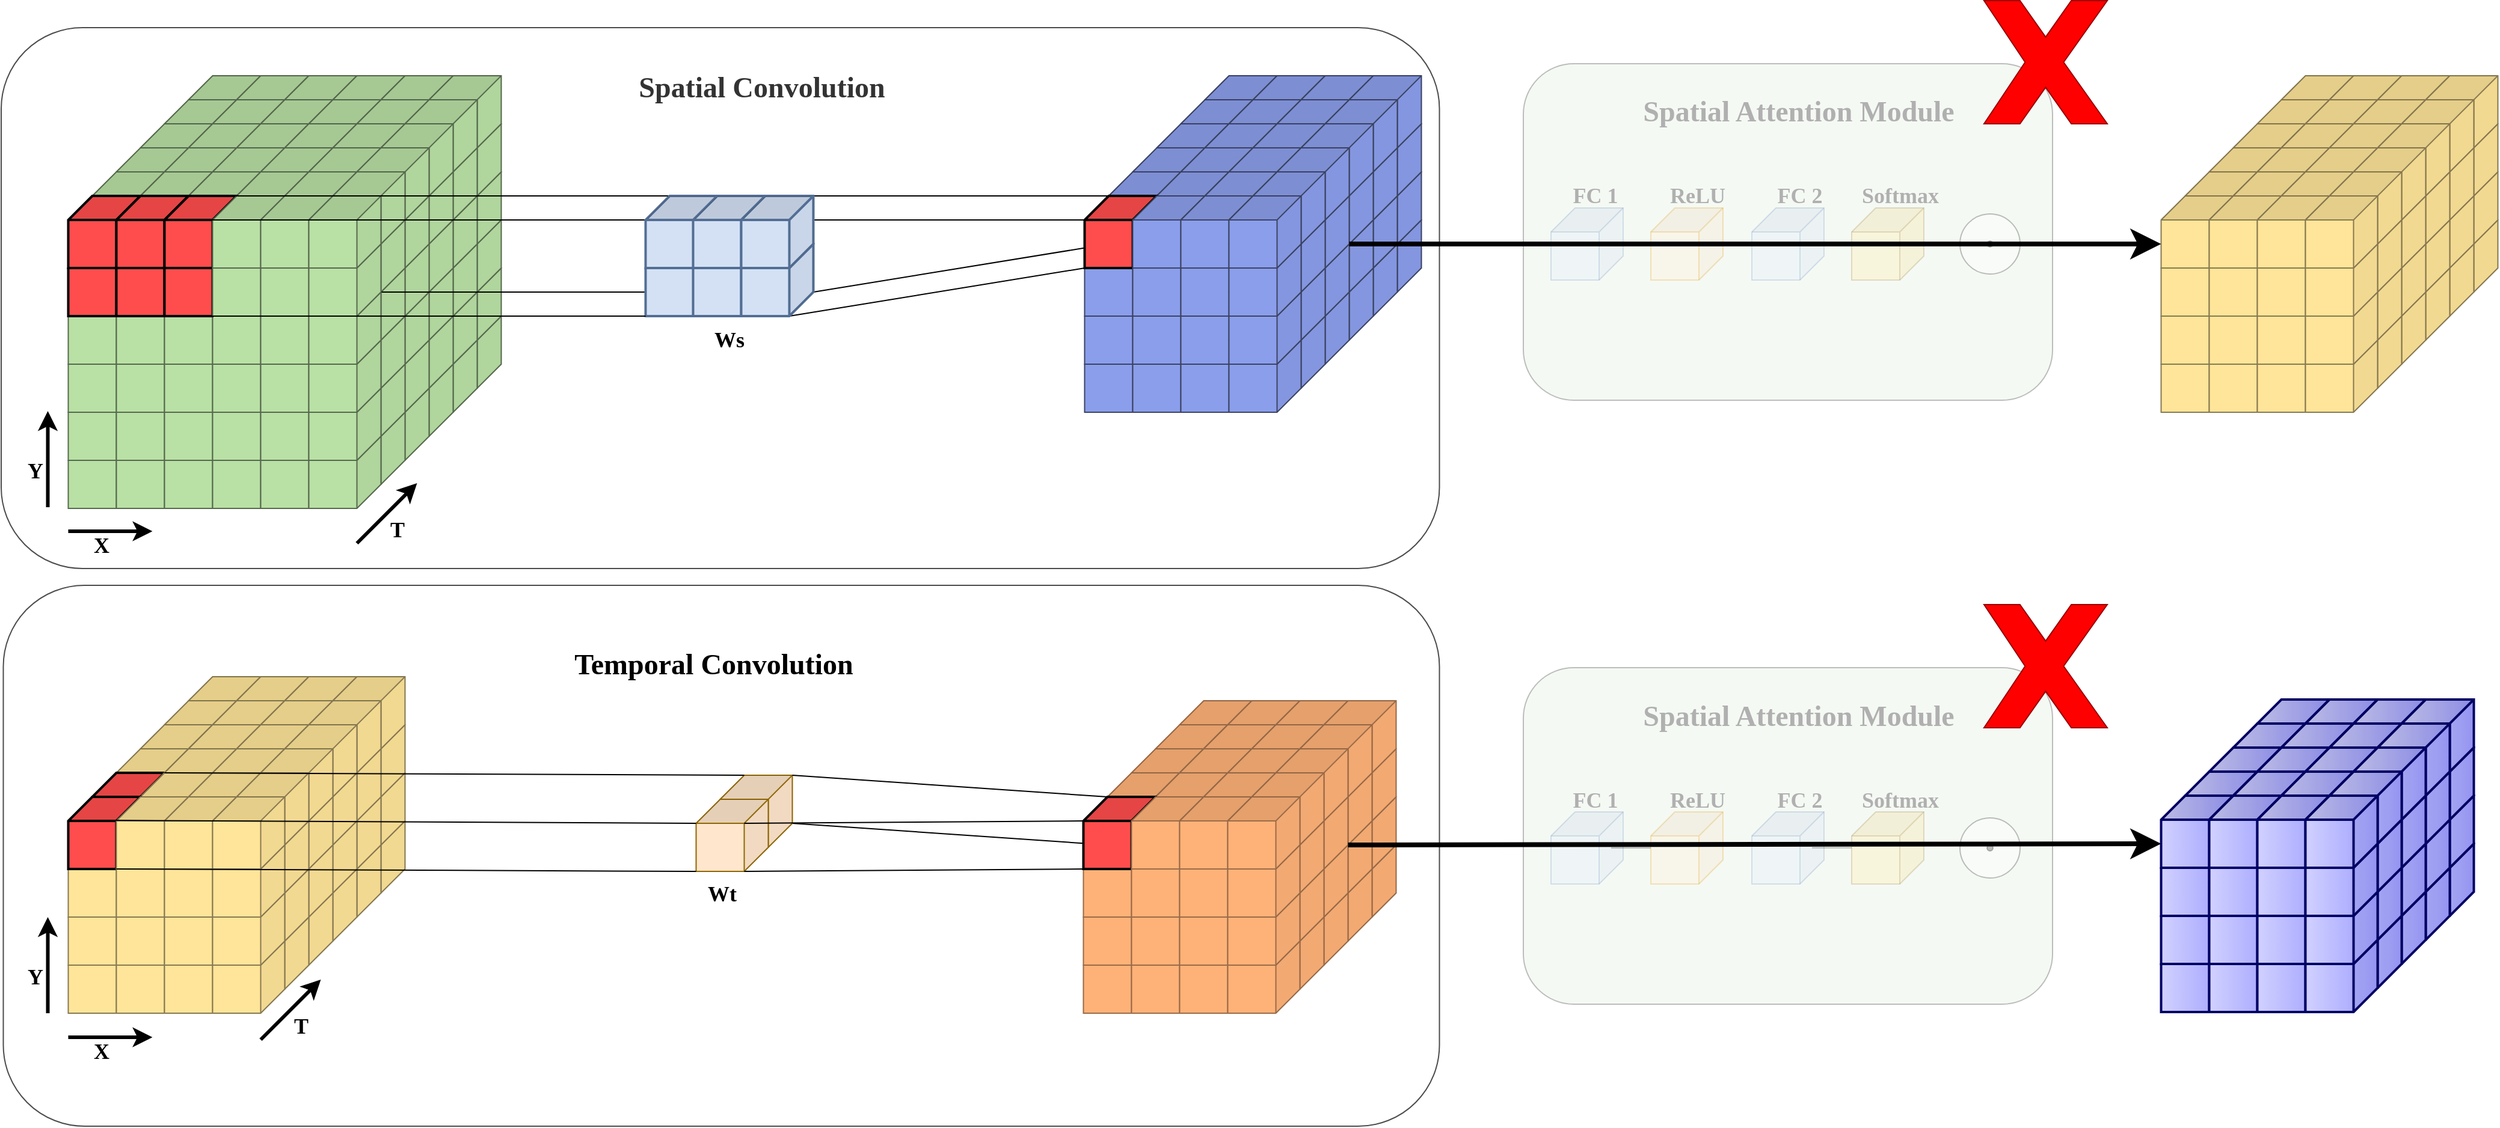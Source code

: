 <?xml version="1.0" encoding="UTF-8"?>
<mxfile version="23.1.5" type="device">
  <diagram name="conv2dt+noatt" id="ePLtR9jtnHX_h8b_tsMV">
    <mxGraphModel dx="2603" dy="1599" grid="1" gridSize="10" guides="1" tooltips="1" connect="1" arrows="1" fold="1" page="1" pageScale="1" pageWidth="1169" pageHeight="827" math="0" shadow="0">
      <root>
        <mxCell id="qnAkwC4nm0G5w3Yyfbz0-0" />
        <mxCell id="qnAkwC4nm0G5w3Yyfbz0-1" parent="qnAkwC4nm0G5w3Yyfbz0-0" />
        <mxCell id="xdM81o0OYvfOUotiCtFF-0" value="" style="rounded=1;whiteSpace=wrap;html=1;opacity=25;fillColor=#D5E8D4;" parent="qnAkwC4nm0G5w3Yyfbz0-1" vertex="1">
          <mxGeometry x="165.5" y="-450" width="440.01" height="280" as="geometry" />
        </mxCell>
        <mxCell id="xdM81o0OYvfOUotiCtFF-1" value="" style="shape=cube;whiteSpace=wrap;html=1;boundedLbl=1;backgroundOutline=1;darkOpacity=0.05;darkOpacity2=0.1;direction=south;container=0;fillColor=#dae8fc;strokeColor=#6c8ebf;opacity=25;" parent="qnAkwC4nm0G5w3Yyfbz0-1" vertex="1">
          <mxGeometry x="188.5" y="-330" width="60" height="60" as="geometry" />
        </mxCell>
        <mxCell id="xdM81o0OYvfOUotiCtFF-2" value="" style="shape=cube;whiteSpace=wrap;html=1;boundedLbl=1;backgroundOutline=1;darkOpacity=0.05;darkOpacity2=0.1;direction=south;container=0;fillColor=#ffe6cc;strokeColor=#d79b00;opacity=25;" parent="qnAkwC4nm0G5w3Yyfbz0-1" vertex="1">
          <mxGeometry x="271.5" y="-330" width="60" height="60" as="geometry" />
        </mxCell>
        <mxCell id="xdM81o0OYvfOUotiCtFF-3" value="" style="shape=cube;whiteSpace=wrap;html=1;boundedLbl=1;backgroundOutline=1;darkOpacity=0.05;darkOpacity2=0.1;direction=south;container=0;fillColor=#dae8fc;strokeColor=#6c8ebf;opacity=25;" parent="qnAkwC4nm0G5w3Yyfbz0-1" vertex="1">
          <mxGeometry x="355.5" y="-330" width="60" height="60" as="geometry" />
        </mxCell>
        <mxCell id="xdM81o0OYvfOUotiCtFF-4" value="" style="shape=cube;whiteSpace=wrap;html=1;boundedLbl=1;backgroundOutline=1;darkOpacity=0.05;darkOpacity2=0.1;direction=south;container=0;fillColor=#FFE599;strokeColor=#96803C;opacity=25;" parent="qnAkwC4nm0G5w3Yyfbz0-1" vertex="1">
          <mxGeometry x="438.5" y="-330" width="60" height="60" as="geometry" />
        </mxCell>
        <mxCell id="xdM81o0OYvfOUotiCtFF-5" value="&lt;b&gt;&lt;font color=&quot;#b0b0b0&quot; face=&quot;montserrat&quot; style=&quot;font-size: 18px;&quot;&gt;FC 1&lt;/font&gt;&lt;br&gt;&lt;/b&gt;" style="text;html=1;align=center;verticalAlign=middle;whiteSpace=wrap;rounded=0;fillColor=none;fontColor=#000000;strokeColor=none;opacity=25;fontFamily=Helvetica;fontSize=12;" parent="qnAkwC4nm0G5w3Yyfbz0-1" vertex="1">
          <mxGeometry x="199" y="-350" width="52.5" height="20" as="geometry" />
        </mxCell>
        <mxCell id="xdM81o0OYvfOUotiCtFF-6" value="&lt;b&gt;&lt;font color=&quot;#b0b0b0&quot; face=&quot;montserrat&quot;&gt;&lt;span style=&quot;font-size: 18px;&quot;&gt;FC 2&lt;/span&gt;&lt;/font&gt;&lt;br&gt;&lt;/b&gt;" style="text;html=1;align=center;verticalAlign=middle;whiteSpace=wrap;rounded=0;fillColor=none;fontColor=#000000;strokeColor=none;opacity=25;fontFamily=Helvetica;fontSize=12;" parent="qnAkwC4nm0G5w3Yyfbz0-1" vertex="1">
          <mxGeometry x="368.5" y="-350" width="52.5" height="20" as="geometry" />
        </mxCell>
        <mxCell id="xdM81o0OYvfOUotiCtFF-7" value="&lt;b&gt;&lt;font color=&quot;#b0b0b0&quot; face=&quot;montserrat&quot; style=&quot;font-size: 18px;&quot;&gt;ReLU&lt;/font&gt;&lt;br&gt;&lt;/b&gt;" style="text;html=1;align=center;verticalAlign=middle;whiteSpace=wrap;rounded=0;fillColor=none;fontColor=#000000;strokeColor=none;opacity=25;fontFamily=Helvetica;fontSize=12;" parent="qnAkwC4nm0G5w3Yyfbz0-1" vertex="1">
          <mxGeometry x="284" y="-350" width="52.5" height="20" as="geometry" />
        </mxCell>
        <mxCell id="xdM81o0OYvfOUotiCtFF-8" value="&lt;b&gt;&lt;font color=&quot;#b0b0b0&quot; face=&quot;montserrat&quot;&gt;&lt;span style=&quot;font-size: 18px;&quot;&gt;Softmax&lt;/span&gt;&lt;/font&gt;&lt;br&gt;&lt;/b&gt;" style="text;html=1;align=center;verticalAlign=middle;whiteSpace=wrap;rounded=0;fillColor=none;fontColor=#000000;strokeColor=none;opacity=25;fontFamily=Helvetica;fontSize=12;" parent="qnAkwC4nm0G5w3Yyfbz0-1" vertex="1">
          <mxGeometry x="438.5" y="-350" width="79.5" height="20" as="geometry" />
        </mxCell>
        <mxCell id="xdM81o0OYvfOUotiCtFF-9" value="" style="group;opacity=25;" parent="qnAkwC4nm0G5w3Yyfbz0-1" vertex="1" connectable="0">
          <mxGeometry x="528.5" y="-325" width="50" height="50" as="geometry" />
        </mxCell>
        <mxCell id="xdM81o0OYvfOUotiCtFF-10" value="" style="ellipse;whiteSpace=wrap;html=1;aspect=fixed;align=center;opacity=25;" parent="xdM81o0OYvfOUotiCtFF-9" vertex="1">
          <mxGeometry width="50" height="50" as="geometry" />
        </mxCell>
        <mxCell id="xdM81o0OYvfOUotiCtFF-11" value="" style="ellipse;whiteSpace=wrap;html=1;aspect=fixed;fillColor=#000000;opacity=25;" parent="xdM81o0OYvfOUotiCtFF-9" vertex="1">
          <mxGeometry x="22.5" y="22.5" width="5" height="5" as="geometry" />
        </mxCell>
        <mxCell id="qnAkwC4nm0G5w3Yyfbz0-2" value="" style="rounded=1;whiteSpace=wrap;html=1;opacity=70;fillColor=default;" parent="qnAkwC4nm0G5w3Yyfbz0-1" vertex="1">
          <mxGeometry x="-1100" y="-480" width="1195.75" height="450" as="geometry" />
        </mxCell>
        <mxCell id="qnAkwC4nm0G5w3Yyfbz0-4" value="" style="shape=cube;whiteSpace=wrap;html=1;boundedLbl=1;backgroundOutline=1;darkOpacity=0.05;darkOpacity2=0.1;direction=south;container=0;fillColor=#FFE599;strokeColor=#877951;strokeWidth=1;align=center;verticalAlign=middle;fontFamily=Helvetica;fontSize=12;fontColor=default;" parent="qnAkwC4nm0G5w3Yyfbz0-1" vertex="1">
          <mxGeometry x="795.75" y="-440" width="60" height="60" as="geometry" />
        </mxCell>
        <mxCell id="xdM81o0OYvfOUotiCtFF-14" value="&lt;b&gt;&lt;font color=&quot;#b0b0b0&quot; face=&quot;montserrat&quot;&gt;&lt;span style=&quot;font-size: 24px;&quot;&gt;Spatial Attention Module&lt;/span&gt;&lt;/font&gt;&lt;br&gt;&lt;/b&gt;" style="text;html=1;align=center;verticalAlign=middle;whiteSpace=wrap;rounded=0;fillColor=none;fontColor=#000000;strokeColor=none;opacity=25;" parent="qnAkwC4nm0G5w3Yyfbz0-1" vertex="1">
          <mxGeometry x="218.25" y="-420" width="353" height="20" as="geometry" />
        </mxCell>
        <mxCell id="xdM81o0OYvfOUotiCtFF-16" value="" style="endArrow=none;html=1;rounded=0;entryX=0.5;entryY=0.167;entryDx=0;entryDy=0;entryPerimeter=0;opacity=25;" parent="qnAkwC4nm0G5w3Yyfbz0-1" source="xdM81o0OYvfOUotiCtFF-2" target="xdM81o0OYvfOUotiCtFF-1" edge="1">
          <mxGeometry width="50" height="50" relative="1" as="geometry">
            <mxPoint x="-381.5" y="-320" as="sourcePoint" />
            <mxPoint x="-181.5" y="-320" as="targetPoint" />
          </mxGeometry>
        </mxCell>
        <mxCell id="xdM81o0OYvfOUotiCtFF-18" value="" style="endArrow=none;html=1;rounded=0;entryX=0.5;entryY=0.167;entryDx=0;entryDy=0;entryPerimeter=0;opacity=25;" parent="qnAkwC4nm0G5w3Yyfbz0-1" edge="1">
          <mxGeometry width="50" height="50" relative="1" as="geometry">
            <mxPoint x="438.5" y="-300.11" as="sourcePoint" />
            <mxPoint x="405.5" y="-300.11" as="targetPoint" />
          </mxGeometry>
        </mxCell>
        <mxCell id="k_4KQ7VOprCMsKzkVrMc-0" value="" style="verticalLabelPosition=bottom;verticalAlign=top;html=1;shape=mxgraph.basic.x;fillColor=#FF0000;strokeColor=#990000;" parent="qnAkwC4nm0G5w3Yyfbz0-1" vertex="1">
          <mxGeometry x="548.5" y="-502.5" width="102.5" height="102.5" as="geometry" />
        </mxCell>
        <mxCell id="qnAkwC4nm0G5w3Yyfbz0-5" value="" style="shape=cube;whiteSpace=wrap;html=1;boundedLbl=1;backgroundOutline=1;darkOpacity=0.05;darkOpacity2=0.1;direction=south;container=0;fillColor=#FFE599;strokeColor=#877951;strokeWidth=1;align=center;verticalAlign=middle;fontFamily=Helvetica;fontSize=12;fontColor=default;" parent="qnAkwC4nm0G5w3Yyfbz0-1" vertex="1">
          <mxGeometry x="775.75" y="-420" width="60" height="60" as="geometry" />
        </mxCell>
        <mxCell id="qnAkwC4nm0G5w3Yyfbz0-6" value="" style="shape=cube;whiteSpace=wrap;html=1;boundedLbl=1;backgroundOutline=1;darkOpacity=0.05;darkOpacity2=0.1;direction=south;container=0;fillColor=#FFE599;strokeColor=#877951;" parent="qnAkwC4nm0G5w3Yyfbz0-1" vertex="1">
          <mxGeometry x="755.75" y="-400" width="60" height="60" as="geometry" />
        </mxCell>
        <mxCell id="qnAkwC4nm0G5w3Yyfbz0-7" value="" style="shape=cube;whiteSpace=wrap;html=1;boundedLbl=1;backgroundOutline=1;darkOpacity=0.05;darkOpacity2=0.1;direction=south;container=0;fillColor=#FFE599;strokeColor=#877951;" parent="qnAkwC4nm0G5w3Yyfbz0-1" vertex="1">
          <mxGeometry x="735.75" y="-380" width="60" height="60" as="geometry" />
        </mxCell>
        <mxCell id="qnAkwC4nm0G5w3Yyfbz0-8" value="" style="shape=cube;whiteSpace=wrap;html=1;boundedLbl=1;backgroundOutline=1;darkOpacity=0.05;darkOpacity2=0.1;direction=south;container=0;fillColor=#FFE599;strokeColor=#877951;strokeWidth=1;align=center;verticalAlign=middle;fontFamily=Helvetica;fontSize=12;fontColor=default;" parent="qnAkwC4nm0G5w3Yyfbz0-1" vertex="1">
          <mxGeometry x="715.75" y="-360" width="60" height="60" as="geometry" />
        </mxCell>
        <mxCell id="qnAkwC4nm0G5w3Yyfbz0-9" value="" style="shape=cube;whiteSpace=wrap;html=1;boundedLbl=1;backgroundOutline=1;darkOpacity=0.05;darkOpacity2=0.1;direction=south;container=0;fillColor=#8B9EEB;strokeColor=#3B4363;" parent="qnAkwC4nm0G5w3Yyfbz0-1" vertex="1">
          <mxGeometry x="-99.25" y="-320" width="60" height="60" as="geometry" />
        </mxCell>
        <mxCell id="qnAkwC4nm0G5w3Yyfbz0-10" value="" style="shape=cube;whiteSpace=wrap;html=1;boundedLbl=1;backgroundOutline=1;darkOpacity=0.05;darkOpacity2=0.1;direction=south;container=0;fillColor=#8B9EEB;strokeColor=#3B4363;" parent="qnAkwC4nm0G5w3Yyfbz0-1" vertex="1">
          <mxGeometry x="-59.25" y="-320" width="60" height="60" as="geometry" />
        </mxCell>
        <mxCell id="qnAkwC4nm0G5w3Yyfbz0-11" value="" style="shape=cube;whiteSpace=wrap;html=1;boundedLbl=1;backgroundOutline=1;darkOpacity=0.05;darkOpacity2=0.1;direction=south;container=0;fillColor=#8B9EEB;strokeColor=#3B4363;" parent="qnAkwC4nm0G5w3Yyfbz0-1" vertex="1">
          <mxGeometry x="-19.25" y="-320" width="60" height="60" as="geometry" />
        </mxCell>
        <mxCell id="qnAkwC4nm0G5w3Yyfbz0-12" value="" style="shape=cube;whiteSpace=wrap;html=1;boundedLbl=1;backgroundOutline=1;darkOpacity=0.05;darkOpacity2=0.1;direction=south;container=0;fillColor=#8B9EEB;strokeColor=#3B4363;" parent="qnAkwC4nm0G5w3Yyfbz0-1" vertex="1">
          <mxGeometry x="20.75" y="-320" width="60" height="60" as="geometry" />
        </mxCell>
        <mxCell id="qnAkwC4nm0G5w3Yyfbz0-13" value="" style="shape=cube;whiteSpace=wrap;html=1;boundedLbl=1;backgroundOutline=1;darkOpacity=0.05;darkOpacity2=0.1;direction=south;container=0;fillColor=#8B9EEB;strokeColor=#3B4363;" parent="qnAkwC4nm0G5w3Yyfbz0-1" vertex="1">
          <mxGeometry x="-99.25" y="-360" width="60" height="60" as="geometry" />
        </mxCell>
        <mxCell id="qnAkwC4nm0G5w3Yyfbz0-14" value="" style="shape=cube;whiteSpace=wrap;html=1;boundedLbl=1;backgroundOutline=1;darkOpacity=0.05;darkOpacity2=0.1;direction=south;container=0;fillColor=#8B9EEB;strokeColor=#3B4363;" parent="qnAkwC4nm0G5w3Yyfbz0-1" vertex="1">
          <mxGeometry x="-99.25" y="-400" width="60" height="60" as="geometry" />
        </mxCell>
        <mxCell id="qnAkwC4nm0G5w3Yyfbz0-15" value="" style="shape=cube;whiteSpace=wrap;html=1;boundedLbl=1;backgroundOutline=1;darkOpacity=0.05;darkOpacity2=0.1;direction=south;container=0;fillColor=#8B9EEB;strokeColor=#3B4363;strokeWidth=1;align=center;verticalAlign=middle;fontFamily=Helvetica;fontSize=12;fontColor=default;" parent="qnAkwC4nm0G5w3Yyfbz0-1" vertex="1">
          <mxGeometry x="-99.25" y="-440" width="60" height="60" as="geometry" />
        </mxCell>
        <mxCell id="qnAkwC4nm0G5w3Yyfbz0-16" value="" style="shape=cube;whiteSpace=wrap;html=1;boundedLbl=1;backgroundOutline=1;darkOpacity=0.05;darkOpacity2=0.1;direction=south;container=0;fillColor=#8B9EEB;strokeColor=#3B4363;" parent="qnAkwC4nm0G5w3Yyfbz0-1" vertex="1">
          <mxGeometry x="-59.25" y="-360" width="60" height="60" as="geometry" />
        </mxCell>
        <mxCell id="qnAkwC4nm0G5w3Yyfbz0-17" value="" style="shape=cube;whiteSpace=wrap;html=1;boundedLbl=1;backgroundOutline=1;darkOpacity=0.05;darkOpacity2=0.1;direction=south;container=0;fillColor=#8B9EEB;strokeColor=#3B4363;" parent="qnAkwC4nm0G5w3Yyfbz0-1" vertex="1">
          <mxGeometry x="-19.25" y="-360" width="60" height="60" as="geometry" />
        </mxCell>
        <mxCell id="qnAkwC4nm0G5w3Yyfbz0-18" value="" style="shape=cube;whiteSpace=wrap;html=1;boundedLbl=1;backgroundOutline=1;darkOpacity=0.05;darkOpacity2=0.1;direction=south;container=0;fillColor=#8B9EEB;strokeColor=#3B4363;" parent="qnAkwC4nm0G5w3Yyfbz0-1" vertex="1">
          <mxGeometry x="20.75" y="-360" width="60" height="60" as="geometry" />
        </mxCell>
        <mxCell id="qnAkwC4nm0G5w3Yyfbz0-19" value="" style="shape=cube;whiteSpace=wrap;html=1;boundedLbl=1;backgroundOutline=1;darkOpacity=0.05;darkOpacity2=0.1;direction=south;container=0;fillColor=#8B9EEB;strokeColor=#3B4363;" parent="qnAkwC4nm0G5w3Yyfbz0-1" vertex="1">
          <mxGeometry x="-59.25" y="-400" width="60" height="60" as="geometry" />
        </mxCell>
        <mxCell id="qnAkwC4nm0G5w3Yyfbz0-20" value="" style="shape=cube;whiteSpace=wrap;html=1;boundedLbl=1;backgroundOutline=1;darkOpacity=0.05;darkOpacity2=0.1;direction=south;container=0;fillColor=#8B9EEB;strokeColor=#3B4363;" parent="qnAkwC4nm0G5w3Yyfbz0-1" vertex="1">
          <mxGeometry x="-19.25" y="-400" width="60" height="60" as="geometry" />
        </mxCell>
        <mxCell id="qnAkwC4nm0G5w3Yyfbz0-21" value="" style="shape=cube;whiteSpace=wrap;html=1;boundedLbl=1;backgroundOutline=1;darkOpacity=0.05;darkOpacity2=0.1;direction=south;container=0;fillColor=#8B9EEB;strokeColor=#3B4363;" parent="qnAkwC4nm0G5w3Yyfbz0-1" vertex="1">
          <mxGeometry x="20.75" y="-400" width="60" height="60" as="geometry" />
        </mxCell>
        <mxCell id="qnAkwC4nm0G5w3Yyfbz0-22" value="" style="shape=cube;whiteSpace=wrap;html=1;boundedLbl=1;backgroundOutline=1;darkOpacity=0.05;darkOpacity2=0.1;direction=south;container=0;fillColor=#8B9EEB;strokeColor=#3B4363;" parent="qnAkwC4nm0G5w3Yyfbz0-1" vertex="1">
          <mxGeometry x="-59.25" y="-440" width="60" height="60" as="geometry" />
        </mxCell>
        <mxCell id="qnAkwC4nm0G5w3Yyfbz0-23" value="" style="shape=cube;whiteSpace=wrap;html=1;boundedLbl=1;backgroundOutline=1;darkOpacity=0.05;darkOpacity2=0.1;direction=south;container=0;fillColor=#8B9EEB;strokeColor=#3B4363;" parent="qnAkwC4nm0G5w3Yyfbz0-1" vertex="1">
          <mxGeometry x="-19.25" y="-440" width="60" height="60" as="geometry" />
        </mxCell>
        <mxCell id="qnAkwC4nm0G5w3Yyfbz0-24" value="" style="shape=cube;whiteSpace=wrap;html=1;boundedLbl=1;backgroundOutline=1;darkOpacity=0.05;darkOpacity2=0.1;direction=south;container=0;fillColor=#8B9EEB;strokeColor=#3B4363;" parent="qnAkwC4nm0G5w3Yyfbz0-1" vertex="1">
          <mxGeometry x="20.75" y="-440" width="60" height="60" as="geometry" />
        </mxCell>
        <mxCell id="qnAkwC4nm0G5w3Yyfbz0-25" value="" style="shape=cube;whiteSpace=wrap;html=1;boundedLbl=1;backgroundOutline=1;darkOpacity=0.05;darkOpacity2=0.1;direction=south;container=0;fillColor=#8B9EEB;strokeColor=#3B4363;" parent="qnAkwC4nm0G5w3Yyfbz0-1" vertex="1">
          <mxGeometry x="-119.25" y="-300" width="60" height="60" as="geometry" />
        </mxCell>
        <mxCell id="qnAkwC4nm0G5w3Yyfbz0-26" value="" style="shape=cube;whiteSpace=wrap;html=1;boundedLbl=1;backgroundOutline=1;darkOpacity=0.05;darkOpacity2=0.1;direction=south;container=0;fillColor=#8B9EEB;strokeColor=#3B4363;" parent="qnAkwC4nm0G5w3Yyfbz0-1" vertex="1">
          <mxGeometry x="-79.25" y="-300" width="60" height="60" as="geometry" />
        </mxCell>
        <mxCell id="qnAkwC4nm0G5w3Yyfbz0-27" value="" style="shape=cube;whiteSpace=wrap;html=1;boundedLbl=1;backgroundOutline=1;darkOpacity=0.05;darkOpacity2=0.1;direction=south;container=0;fillColor=#8B9EEB;strokeColor=#3B4363;" parent="qnAkwC4nm0G5w3Yyfbz0-1" vertex="1">
          <mxGeometry x="-39.25" y="-300" width="60" height="60" as="geometry" />
        </mxCell>
        <mxCell id="qnAkwC4nm0G5w3Yyfbz0-28" value="" style="shape=cube;whiteSpace=wrap;html=1;boundedLbl=1;backgroundOutline=1;darkOpacity=0.05;darkOpacity2=0.1;direction=south;container=0;fillColor=#8B9EEB;strokeColor=#3B4363;" parent="qnAkwC4nm0G5w3Yyfbz0-1" vertex="1">
          <mxGeometry x="0.75" y="-300" width="60" height="60" as="geometry" />
        </mxCell>
        <mxCell id="qnAkwC4nm0G5w3Yyfbz0-29" value="" style="shape=cube;whiteSpace=wrap;html=1;boundedLbl=1;backgroundOutline=1;darkOpacity=0.05;darkOpacity2=0.1;direction=south;container=0;fillColor=#8B9EEB;strokeColor=#3B4363;" parent="qnAkwC4nm0G5w3Yyfbz0-1" vertex="1">
          <mxGeometry x="-119.25" y="-340" width="60" height="60" as="geometry" />
        </mxCell>
        <mxCell id="qnAkwC4nm0G5w3Yyfbz0-30" value="" style="shape=cube;whiteSpace=wrap;html=1;boundedLbl=1;backgroundOutline=1;darkOpacity=0.05;darkOpacity2=0.1;direction=south;container=0;fillColor=#8B9EEB;strokeColor=#3B4363;" parent="qnAkwC4nm0G5w3Yyfbz0-1" vertex="1">
          <mxGeometry x="-119.25" y="-380" width="60" height="60" as="geometry" />
        </mxCell>
        <mxCell id="qnAkwC4nm0G5w3Yyfbz0-31" value="" style="shape=cube;whiteSpace=wrap;html=1;boundedLbl=1;backgroundOutline=1;darkOpacity=0.05;darkOpacity2=0.1;direction=south;container=0;fillColor=#8B9EEB;strokeColor=#3B4363;strokeWidth=1;align=center;verticalAlign=middle;fontFamily=Helvetica;fontSize=12;fontColor=default;" parent="qnAkwC4nm0G5w3Yyfbz0-1" vertex="1">
          <mxGeometry x="-119.25" y="-420" width="60" height="60" as="geometry" />
        </mxCell>
        <mxCell id="qnAkwC4nm0G5w3Yyfbz0-32" value="" style="shape=cube;whiteSpace=wrap;html=1;boundedLbl=1;backgroundOutline=1;darkOpacity=0.05;darkOpacity2=0.1;direction=south;container=0;fillColor=#8B9EEB;strokeColor=#3B4363;" parent="qnAkwC4nm0G5w3Yyfbz0-1" vertex="1">
          <mxGeometry x="-79.25" y="-340" width="60" height="60" as="geometry" />
        </mxCell>
        <mxCell id="qnAkwC4nm0G5w3Yyfbz0-33" value="" style="shape=cube;whiteSpace=wrap;html=1;boundedLbl=1;backgroundOutline=1;darkOpacity=0.05;darkOpacity2=0.1;direction=south;container=0;fillColor=#8B9EEB;strokeColor=#3B4363;" parent="qnAkwC4nm0G5w3Yyfbz0-1" vertex="1">
          <mxGeometry x="-39.25" y="-340" width="60" height="60" as="geometry" />
        </mxCell>
        <mxCell id="qnAkwC4nm0G5w3Yyfbz0-34" value="" style="shape=cube;whiteSpace=wrap;html=1;boundedLbl=1;backgroundOutline=1;darkOpacity=0.05;darkOpacity2=0.1;direction=south;container=0;fillColor=#8B9EEB;strokeColor=#3B4363;" parent="qnAkwC4nm0G5w3Yyfbz0-1" vertex="1">
          <mxGeometry x="0.75" y="-340" width="60" height="60" as="geometry" />
        </mxCell>
        <mxCell id="qnAkwC4nm0G5w3Yyfbz0-35" value="" style="shape=cube;whiteSpace=wrap;html=1;boundedLbl=1;backgroundOutline=1;darkOpacity=0.05;darkOpacity2=0.1;direction=south;container=0;fillColor=#8B9EEB;strokeColor=#3B4363;" parent="qnAkwC4nm0G5w3Yyfbz0-1" vertex="1">
          <mxGeometry x="-79.25" y="-380" width="60" height="60" as="geometry" />
        </mxCell>
        <mxCell id="qnAkwC4nm0G5w3Yyfbz0-36" value="" style="shape=cube;whiteSpace=wrap;html=1;boundedLbl=1;backgroundOutline=1;darkOpacity=0.05;darkOpacity2=0.1;direction=south;container=0;fillColor=#8B9EEB;strokeColor=#3B4363;" parent="qnAkwC4nm0G5w3Yyfbz0-1" vertex="1">
          <mxGeometry x="-39.25" y="-380" width="60" height="60" as="geometry" />
        </mxCell>
        <mxCell id="qnAkwC4nm0G5w3Yyfbz0-37" value="" style="shape=cube;whiteSpace=wrap;html=1;boundedLbl=1;backgroundOutline=1;darkOpacity=0.05;darkOpacity2=0.1;direction=south;container=0;fillColor=#8B9EEB;strokeColor=#3B4363;" parent="qnAkwC4nm0G5w3Yyfbz0-1" vertex="1">
          <mxGeometry x="0.75" y="-380" width="60" height="60" as="geometry" />
        </mxCell>
        <mxCell id="qnAkwC4nm0G5w3Yyfbz0-38" value="" style="shape=cube;whiteSpace=wrap;html=1;boundedLbl=1;backgroundOutline=1;darkOpacity=0.05;darkOpacity2=0.1;direction=south;container=0;fillColor=#8B9EEB;strokeColor=#3B4363;" parent="qnAkwC4nm0G5w3Yyfbz0-1" vertex="1">
          <mxGeometry x="-79.25" y="-420" width="60" height="60" as="geometry" />
        </mxCell>
        <mxCell id="qnAkwC4nm0G5w3Yyfbz0-39" value="" style="shape=cube;whiteSpace=wrap;html=1;boundedLbl=1;backgroundOutline=1;darkOpacity=0.05;darkOpacity2=0.1;direction=south;container=0;fillColor=#8B9EEB;strokeColor=#3B4363;" parent="qnAkwC4nm0G5w3Yyfbz0-1" vertex="1">
          <mxGeometry x="-39.25" y="-420" width="60" height="60" as="geometry" />
        </mxCell>
        <mxCell id="qnAkwC4nm0G5w3Yyfbz0-40" value="" style="shape=cube;whiteSpace=wrap;html=1;boundedLbl=1;backgroundOutline=1;darkOpacity=0.05;darkOpacity2=0.1;direction=south;container=0;fillColor=#8B9EEB;strokeColor=#3B4363;" parent="qnAkwC4nm0G5w3Yyfbz0-1" vertex="1">
          <mxGeometry x="0.75" y="-420" width="60" height="60" as="geometry" />
        </mxCell>
        <mxCell id="qnAkwC4nm0G5w3Yyfbz0-41" value="" style="endArrow=none;html=1;rounded=0;exitX=0;exitY=0;exitDx=40;exitDy=0;exitPerimeter=0;entryX=0.667;entryY=0.667;entryDx=0;entryDy=0;entryPerimeter=0;" parent="qnAkwC4nm0G5w3Yyfbz0-1" source="qnAkwC4nm0G5w3Yyfbz0-673" target="qnAkwC4nm0G5w3Yyfbz0-317" edge="1">
          <mxGeometry width="50" height="50" relative="1" as="geometry">
            <mxPoint x="-507.25" y="-230" as="sourcePoint" />
            <mxPoint x="-347.25" y="-290" as="targetPoint" />
          </mxGeometry>
        </mxCell>
        <mxCell id="qnAkwC4nm0G5w3Yyfbz0-42" value="" style="shape=cube;whiteSpace=wrap;html=1;boundedLbl=1;backgroundOutline=1;darkOpacity=0.05;darkOpacity2=0.1;direction=south;container=0;fillColor=#B9E0A5;strokeColor=#56694D;" parent="qnAkwC4nm0G5w3Yyfbz0-1" vertex="1">
          <mxGeometry x="-944.25" y="-240" width="60" height="60" as="geometry" />
        </mxCell>
        <mxCell id="qnAkwC4nm0G5w3Yyfbz0-43" value="" style="shape=cube;whiteSpace=wrap;html=1;boundedLbl=1;backgroundOutline=1;darkOpacity=0.05;darkOpacity2=0.1;direction=south;container=0;fillColor=#B9E0A5;strokeColor=#56694D;" parent="qnAkwC4nm0G5w3Yyfbz0-1" vertex="1">
          <mxGeometry x="-904.25" y="-240" width="60" height="60" as="geometry" />
        </mxCell>
        <mxCell id="qnAkwC4nm0G5w3Yyfbz0-44" value="" style="shape=cube;whiteSpace=wrap;html=1;boundedLbl=1;backgroundOutline=1;darkOpacity=0.05;darkOpacity2=0.1;direction=south;container=0;fillColor=#B9E0A5;strokeColor=#56694D;" parent="qnAkwC4nm0G5w3Yyfbz0-1" vertex="1">
          <mxGeometry x="-864.25" y="-240" width="60" height="60" as="geometry" />
        </mxCell>
        <mxCell id="qnAkwC4nm0G5w3Yyfbz0-45" value="" style="shape=cube;whiteSpace=wrap;html=1;boundedLbl=1;backgroundOutline=1;darkOpacity=0.05;darkOpacity2=0.1;direction=south;container=0;fillColor=#B9E0A5;strokeColor=#56694D;" parent="qnAkwC4nm0G5w3Yyfbz0-1" vertex="1">
          <mxGeometry x="-944.25" y="-280" width="60" height="60" as="geometry" />
        </mxCell>
        <mxCell id="qnAkwC4nm0G5w3Yyfbz0-46" value="" style="shape=cube;whiteSpace=wrap;html=1;boundedLbl=1;backgroundOutline=1;darkOpacity=0.05;darkOpacity2=0.1;direction=south;container=0;fillColor=#B9E0A5;strokeColor=#56694D;" parent="qnAkwC4nm0G5w3Yyfbz0-1" vertex="1">
          <mxGeometry x="-904.25" y="-280" width="60" height="60" as="geometry" />
        </mxCell>
        <mxCell id="qnAkwC4nm0G5w3Yyfbz0-47" value="" style="shape=cube;whiteSpace=wrap;html=1;boundedLbl=1;backgroundOutline=1;darkOpacity=0.05;darkOpacity2=0.1;direction=south;container=0;fillColor=#B9E0A5;strokeColor=#56694D;" parent="qnAkwC4nm0G5w3Yyfbz0-1" vertex="1">
          <mxGeometry x="-864.25" y="-280" width="60" height="60" as="geometry" />
        </mxCell>
        <mxCell id="qnAkwC4nm0G5w3Yyfbz0-48" value="" style="shape=cube;whiteSpace=wrap;html=1;boundedLbl=1;backgroundOutline=1;darkOpacity=0.05;darkOpacity2=0.1;direction=south;container=0;fillColor=#B9E0A5;strokeColor=#56694D;" parent="qnAkwC4nm0G5w3Yyfbz0-1" vertex="1">
          <mxGeometry x="-944.25" y="-320" width="60" height="60" as="geometry" />
        </mxCell>
        <mxCell id="qnAkwC4nm0G5w3Yyfbz0-49" value="" style="shape=cube;whiteSpace=wrap;html=1;boundedLbl=1;backgroundOutline=1;darkOpacity=0.05;darkOpacity2=0.1;direction=south;container=0;fillColor=#B9E0A5;strokeColor=#56694D;" parent="qnAkwC4nm0G5w3Yyfbz0-1" vertex="1">
          <mxGeometry x="-904.25" y="-320" width="60" height="60" as="geometry" />
        </mxCell>
        <mxCell id="qnAkwC4nm0G5w3Yyfbz0-50" value="" style="shape=cube;whiteSpace=wrap;html=1;boundedLbl=1;backgroundOutline=1;darkOpacity=0.05;darkOpacity2=0.1;direction=south;container=0;fillColor=#B9E0A5;strokeColor=#56694D;" parent="qnAkwC4nm0G5w3Yyfbz0-1" vertex="1">
          <mxGeometry x="-864.25" y="-320" width="60" height="60" as="geometry" />
        </mxCell>
        <mxCell id="qnAkwC4nm0G5w3Yyfbz0-51" value="" style="shape=cube;whiteSpace=wrap;html=1;boundedLbl=1;backgroundOutline=1;darkOpacity=0.05;darkOpacity2=0.1;direction=south;container=0;fillColor=#B9E0A5;strokeColor=#56694D;" parent="qnAkwC4nm0G5w3Yyfbz0-1" vertex="1">
          <mxGeometry x="-964.25" y="-220" width="60" height="60" as="geometry" />
        </mxCell>
        <mxCell id="qnAkwC4nm0G5w3Yyfbz0-52" value="" style="shape=cube;whiteSpace=wrap;html=1;boundedLbl=1;backgroundOutline=1;darkOpacity=0.05;darkOpacity2=0.1;direction=south;container=0;fillColor=#B9E0A5;strokeColor=#56694D;" parent="qnAkwC4nm0G5w3Yyfbz0-1" vertex="1">
          <mxGeometry x="-924.25" y="-220" width="60" height="60" as="geometry" />
        </mxCell>
        <mxCell id="qnAkwC4nm0G5w3Yyfbz0-53" value="" style="shape=cube;whiteSpace=wrap;html=1;boundedLbl=1;backgroundOutline=1;darkOpacity=0.05;darkOpacity2=0.1;direction=south;container=0;fillColor=#B9E0A5;strokeColor=#56694D;" parent="qnAkwC4nm0G5w3Yyfbz0-1" vertex="1">
          <mxGeometry x="-884.25" y="-220" width="60" height="60" as="geometry" />
        </mxCell>
        <mxCell id="qnAkwC4nm0G5w3Yyfbz0-54" value="" style="shape=cube;whiteSpace=wrap;html=1;boundedLbl=1;backgroundOutline=1;darkOpacity=0.05;darkOpacity2=0.1;direction=south;container=0;fillColor=#B9E0A5;strokeColor=#56694D;" parent="qnAkwC4nm0G5w3Yyfbz0-1" vertex="1">
          <mxGeometry x="-964.25" y="-260" width="60" height="60" as="geometry" />
        </mxCell>
        <mxCell id="qnAkwC4nm0G5w3Yyfbz0-55" value="" style="shape=cube;whiteSpace=wrap;html=1;boundedLbl=1;backgroundOutline=1;darkOpacity=0.05;darkOpacity2=0.1;direction=south;container=0;fillColor=#B9E0A5;strokeColor=#56694D;" parent="qnAkwC4nm0G5w3Yyfbz0-1" vertex="1">
          <mxGeometry x="-924.25" y="-260" width="60" height="60" as="geometry" />
        </mxCell>
        <mxCell id="qnAkwC4nm0G5w3Yyfbz0-56" value="" style="shape=cube;whiteSpace=wrap;html=1;boundedLbl=1;backgroundOutline=1;darkOpacity=0.05;darkOpacity2=0.1;direction=south;container=0;fillColor=#B9E0A5;strokeColor=#56694D;" parent="qnAkwC4nm0G5w3Yyfbz0-1" vertex="1">
          <mxGeometry x="-884.25" y="-260" width="60" height="60" as="geometry" />
        </mxCell>
        <mxCell id="qnAkwC4nm0G5w3Yyfbz0-57" value="" style="shape=cube;whiteSpace=wrap;html=1;boundedLbl=1;backgroundOutline=1;darkOpacity=0.05;darkOpacity2=0.1;direction=south;container=0;fillColor=#B9E0A5;strokeColor=#56694D;" parent="qnAkwC4nm0G5w3Yyfbz0-1" vertex="1">
          <mxGeometry x="-964.25" y="-300" width="60" height="60" as="geometry" />
        </mxCell>
        <mxCell id="qnAkwC4nm0G5w3Yyfbz0-58" value="" style="shape=cube;whiteSpace=wrap;html=1;boundedLbl=1;backgroundOutline=1;darkOpacity=0.05;darkOpacity2=0.1;direction=south;container=0;fillColor=#B9E0A5;strokeColor=#56694D;" parent="qnAkwC4nm0G5w3Yyfbz0-1" vertex="1">
          <mxGeometry x="-924.25" y="-300" width="60" height="60" as="geometry" />
        </mxCell>
        <mxCell id="qnAkwC4nm0G5w3Yyfbz0-59" value="" style="shape=cube;whiteSpace=wrap;html=1;boundedLbl=1;backgroundOutline=1;darkOpacity=0.05;darkOpacity2=0.1;direction=south;container=0;fillColor=#B9E0A5;strokeColor=#56694D;" parent="qnAkwC4nm0G5w3Yyfbz0-1" vertex="1">
          <mxGeometry x="-884.25" y="-300" width="60" height="60" as="geometry" />
        </mxCell>
        <mxCell id="qnAkwC4nm0G5w3Yyfbz0-60" value="" style="shape=cube;whiteSpace=wrap;html=1;boundedLbl=1;backgroundOutline=1;darkOpacity=0.05;darkOpacity2=0.1;direction=south;container=0;fillColor=#B9E0A5;strokeColor=#56694D;" parent="qnAkwC4nm0G5w3Yyfbz0-1" vertex="1">
          <mxGeometry x="-984.25" y="-200" width="60" height="60" as="geometry" />
        </mxCell>
        <mxCell id="qnAkwC4nm0G5w3Yyfbz0-61" value="" style="shape=cube;whiteSpace=wrap;html=1;boundedLbl=1;backgroundOutline=1;darkOpacity=0.05;darkOpacity2=0.1;direction=south;container=0;fillColor=#B9E0A5;strokeColor=#56694D;" parent="qnAkwC4nm0G5w3Yyfbz0-1" vertex="1">
          <mxGeometry x="-944.25" y="-200" width="60" height="60" as="geometry" />
        </mxCell>
        <mxCell id="qnAkwC4nm0G5w3Yyfbz0-62" value="" style="shape=cube;whiteSpace=wrap;html=1;boundedLbl=1;backgroundOutline=1;darkOpacity=0.05;darkOpacity2=0.1;direction=south;container=0;fillColor=#B9E0A5;strokeColor=#56694D;" parent="qnAkwC4nm0G5w3Yyfbz0-1" vertex="1">
          <mxGeometry x="-904.25" y="-200" width="60" height="60" as="geometry" />
        </mxCell>
        <mxCell id="qnAkwC4nm0G5w3Yyfbz0-63" value="" style="shape=cube;whiteSpace=wrap;html=1;boundedLbl=1;backgroundOutline=1;darkOpacity=0.05;darkOpacity2=0.1;direction=south;container=0;fillColor=#B9E0A5;strokeColor=#56694D;" parent="qnAkwC4nm0G5w3Yyfbz0-1" vertex="1">
          <mxGeometry x="-984.25" y="-240" width="60" height="60" as="geometry" />
        </mxCell>
        <mxCell id="qnAkwC4nm0G5w3Yyfbz0-64" value="" style="shape=cube;whiteSpace=wrap;html=1;boundedLbl=1;backgroundOutline=1;darkOpacity=0.05;darkOpacity2=0.1;direction=south;container=0;fillColor=#B9E0A5;strokeColor=#56694D;" parent="qnAkwC4nm0G5w3Yyfbz0-1" vertex="1">
          <mxGeometry x="-944.25" y="-240" width="60" height="60" as="geometry" />
        </mxCell>
        <mxCell id="qnAkwC4nm0G5w3Yyfbz0-65" value="" style="shape=cube;whiteSpace=wrap;html=1;boundedLbl=1;backgroundOutline=1;darkOpacity=0.05;darkOpacity2=0.1;direction=south;container=0;fillColor=#B9E0A5;strokeColor=#56694D;" parent="qnAkwC4nm0G5w3Yyfbz0-1" vertex="1">
          <mxGeometry x="-904.25" y="-240" width="60" height="60" as="geometry" />
        </mxCell>
        <mxCell id="qnAkwC4nm0G5w3Yyfbz0-66" value="" style="shape=cube;whiteSpace=wrap;html=1;boundedLbl=1;backgroundOutline=1;darkOpacity=0.05;darkOpacity2=0.1;direction=south;container=0;fillColor=#B9E0A5;strokeColor=#56694D;" parent="qnAkwC4nm0G5w3Yyfbz0-1" vertex="1">
          <mxGeometry x="-984.25" y="-280" width="60" height="60" as="geometry" />
        </mxCell>
        <mxCell id="qnAkwC4nm0G5w3Yyfbz0-67" value="" style="shape=cube;whiteSpace=wrap;html=1;boundedLbl=1;backgroundOutline=1;darkOpacity=0.05;darkOpacity2=0.1;direction=south;container=0;fillColor=#B9E0A5;strokeColor=#56694D;" parent="qnAkwC4nm0G5w3Yyfbz0-1" vertex="1">
          <mxGeometry x="-944.25" y="-280" width="60" height="60" as="geometry" />
        </mxCell>
        <mxCell id="qnAkwC4nm0G5w3Yyfbz0-68" value="" style="shape=cube;whiteSpace=wrap;html=1;boundedLbl=1;backgroundOutline=1;darkOpacity=0.05;darkOpacity2=0.1;direction=south;container=0;fillColor=#B9E0A5;strokeColor=#56694D;" parent="qnAkwC4nm0G5w3Yyfbz0-1" vertex="1">
          <mxGeometry x="-904.25" y="-280" width="60" height="60" as="geometry" />
        </mxCell>
        <mxCell id="qnAkwC4nm0G5w3Yyfbz0-69" value="" style="shape=cube;whiteSpace=wrap;html=1;boundedLbl=1;backgroundOutline=1;darkOpacity=0.05;darkOpacity2=0.1;direction=south;container=0;fillColor=#B9E0A5;strokeColor=#56694D;" parent="qnAkwC4nm0G5w3Yyfbz0-1" vertex="1">
          <mxGeometry x="-824.25" y="-240" width="60" height="60" as="geometry" />
        </mxCell>
        <mxCell id="qnAkwC4nm0G5w3Yyfbz0-70" value="" style="shape=cube;whiteSpace=wrap;html=1;boundedLbl=1;backgroundOutline=1;darkOpacity=0.05;darkOpacity2=0.1;direction=south;container=0;fillColor=#B9E0A5;strokeColor=#56694D;" parent="qnAkwC4nm0G5w3Yyfbz0-1" vertex="1">
          <mxGeometry x="-784.25" y="-240" width="60" height="60" as="geometry" />
        </mxCell>
        <mxCell id="qnAkwC4nm0G5w3Yyfbz0-71" value="" style="shape=cube;whiteSpace=wrap;html=1;boundedLbl=1;backgroundOutline=1;darkOpacity=0.05;darkOpacity2=0.1;direction=south;container=0;fillColor=#B9E0A5;strokeColor=#56694D;" parent="qnAkwC4nm0G5w3Yyfbz0-1" vertex="1">
          <mxGeometry x="-744.25" y="-240" width="60" height="60" as="geometry" />
        </mxCell>
        <mxCell id="qnAkwC4nm0G5w3Yyfbz0-72" value="" style="shape=cube;whiteSpace=wrap;html=1;boundedLbl=1;backgroundOutline=1;darkOpacity=0.05;darkOpacity2=0.1;direction=south;container=0;fillColor=#B9E0A5;strokeColor=#56694D;" parent="qnAkwC4nm0G5w3Yyfbz0-1" vertex="1">
          <mxGeometry x="-824.25" y="-280" width="60" height="60" as="geometry" />
        </mxCell>
        <mxCell id="qnAkwC4nm0G5w3Yyfbz0-73" value="" style="shape=cube;whiteSpace=wrap;html=1;boundedLbl=1;backgroundOutline=1;darkOpacity=0.05;darkOpacity2=0.1;direction=south;container=0;fillColor=#B9E0A5;strokeColor=#56694D;" parent="qnAkwC4nm0G5w3Yyfbz0-1" vertex="1">
          <mxGeometry x="-784.25" y="-280" width="60" height="60" as="geometry" />
        </mxCell>
        <mxCell id="qnAkwC4nm0G5w3Yyfbz0-74" value="" style="shape=cube;whiteSpace=wrap;html=1;boundedLbl=1;backgroundOutline=1;darkOpacity=0.05;darkOpacity2=0.1;direction=south;container=0;fillColor=#B9E0A5;strokeColor=#56694D;" parent="qnAkwC4nm0G5w3Yyfbz0-1" vertex="1">
          <mxGeometry x="-744.25" y="-280" width="60" height="60" as="geometry" />
        </mxCell>
        <mxCell id="qnAkwC4nm0G5w3Yyfbz0-75" value="" style="shape=cube;whiteSpace=wrap;html=1;boundedLbl=1;backgroundOutline=1;darkOpacity=0.05;darkOpacity2=0.1;direction=south;container=0;fillColor=#B9E0A5;strokeColor=#56694D;" parent="qnAkwC4nm0G5w3Yyfbz0-1" vertex="1">
          <mxGeometry x="-824.25" y="-320" width="60" height="60" as="geometry" />
        </mxCell>
        <mxCell id="qnAkwC4nm0G5w3Yyfbz0-76" value="" style="shape=cube;whiteSpace=wrap;html=1;boundedLbl=1;backgroundOutline=1;darkOpacity=0.05;darkOpacity2=0.1;direction=south;container=0;fillColor=#B9E0A5;strokeColor=#56694D;" parent="qnAkwC4nm0G5w3Yyfbz0-1" vertex="1">
          <mxGeometry x="-784.25" y="-320" width="60" height="60" as="geometry" />
        </mxCell>
        <mxCell id="qnAkwC4nm0G5w3Yyfbz0-77" value="" style="shape=cube;whiteSpace=wrap;html=1;boundedLbl=1;backgroundOutline=1;darkOpacity=0.05;darkOpacity2=0.1;direction=south;container=0;fillColor=#B9E0A5;strokeColor=#56694D;" parent="qnAkwC4nm0G5w3Yyfbz0-1" vertex="1">
          <mxGeometry x="-744.25" y="-320" width="60" height="60" as="geometry" />
        </mxCell>
        <mxCell id="qnAkwC4nm0G5w3Yyfbz0-78" value="" style="shape=cube;whiteSpace=wrap;html=1;boundedLbl=1;backgroundOutline=1;darkOpacity=0.05;darkOpacity2=0.1;direction=south;container=0;fillColor=#B9E0A5;strokeColor=#56694D;" parent="qnAkwC4nm0G5w3Yyfbz0-1" vertex="1">
          <mxGeometry x="-844.25" y="-220" width="60" height="60" as="geometry" />
        </mxCell>
        <mxCell id="qnAkwC4nm0G5w3Yyfbz0-79" value="" style="shape=cube;whiteSpace=wrap;html=1;boundedLbl=1;backgroundOutline=1;darkOpacity=0.05;darkOpacity2=0.1;direction=south;container=0;fillColor=#B9E0A5;strokeColor=#56694D;" parent="qnAkwC4nm0G5w3Yyfbz0-1" vertex="1">
          <mxGeometry x="-804.25" y="-220" width="60" height="60" as="geometry" />
        </mxCell>
        <mxCell id="qnAkwC4nm0G5w3Yyfbz0-80" value="" style="shape=cube;whiteSpace=wrap;html=1;boundedLbl=1;backgroundOutline=1;darkOpacity=0.05;darkOpacity2=0.1;direction=south;container=0;fillColor=#B9E0A5;strokeColor=#56694D;" parent="qnAkwC4nm0G5w3Yyfbz0-1" vertex="1">
          <mxGeometry x="-764.25" y="-220" width="60" height="60" as="geometry" />
        </mxCell>
        <mxCell id="qnAkwC4nm0G5w3Yyfbz0-81" value="" style="shape=cube;whiteSpace=wrap;html=1;boundedLbl=1;backgroundOutline=1;darkOpacity=0.05;darkOpacity2=0.1;direction=south;container=0;fillColor=#B9E0A5;strokeColor=#56694D;" parent="qnAkwC4nm0G5w3Yyfbz0-1" vertex="1">
          <mxGeometry x="-844.25" y="-260" width="60" height="60" as="geometry" />
        </mxCell>
        <mxCell id="qnAkwC4nm0G5w3Yyfbz0-82" value="" style="shape=cube;whiteSpace=wrap;html=1;boundedLbl=1;backgroundOutline=1;darkOpacity=0.05;darkOpacity2=0.1;direction=south;container=0;fillColor=#B9E0A5;strokeColor=#56694D;" parent="qnAkwC4nm0G5w3Yyfbz0-1" vertex="1">
          <mxGeometry x="-804.25" y="-260" width="60" height="60" as="geometry" />
        </mxCell>
        <mxCell id="qnAkwC4nm0G5w3Yyfbz0-83" value="" style="shape=cube;whiteSpace=wrap;html=1;boundedLbl=1;backgroundOutline=1;darkOpacity=0.05;darkOpacity2=0.1;direction=south;container=0;fillColor=#B9E0A5;strokeColor=#56694D;" parent="qnAkwC4nm0G5w3Yyfbz0-1" vertex="1">
          <mxGeometry x="-764.25" y="-260" width="60" height="60" as="geometry" />
        </mxCell>
        <mxCell id="qnAkwC4nm0G5w3Yyfbz0-84" value="" style="shape=cube;whiteSpace=wrap;html=1;boundedLbl=1;backgroundOutline=1;darkOpacity=0.05;darkOpacity2=0.1;direction=south;container=0;fillColor=#B9E0A5;strokeColor=#56694D;" parent="qnAkwC4nm0G5w3Yyfbz0-1" vertex="1">
          <mxGeometry x="-844.25" y="-300" width="60" height="60" as="geometry" />
        </mxCell>
        <mxCell id="qnAkwC4nm0G5w3Yyfbz0-85" value="" style="shape=cube;whiteSpace=wrap;html=1;boundedLbl=1;backgroundOutline=1;darkOpacity=0.05;darkOpacity2=0.1;direction=south;container=0;fillColor=#B9E0A5;strokeColor=#56694D;" parent="qnAkwC4nm0G5w3Yyfbz0-1" vertex="1">
          <mxGeometry x="-804.25" y="-300" width="60" height="60" as="geometry" />
        </mxCell>
        <mxCell id="qnAkwC4nm0G5w3Yyfbz0-86" value="" style="shape=cube;whiteSpace=wrap;html=1;boundedLbl=1;backgroundOutline=1;darkOpacity=0.05;darkOpacity2=0.1;direction=south;container=0;fillColor=#B9E0A5;strokeColor=#56694D;" parent="qnAkwC4nm0G5w3Yyfbz0-1" vertex="1">
          <mxGeometry x="-764.25" y="-300" width="60" height="60" as="geometry" />
        </mxCell>
        <mxCell id="qnAkwC4nm0G5w3Yyfbz0-87" value="" style="shape=cube;whiteSpace=wrap;html=1;boundedLbl=1;backgroundOutline=1;darkOpacity=0.05;darkOpacity2=0.1;direction=south;container=0;fillColor=#B9E0A5;strokeColor=#56694D;" parent="qnAkwC4nm0G5w3Yyfbz0-1" vertex="1">
          <mxGeometry x="-864.25" y="-200" width="60" height="60" as="geometry" />
        </mxCell>
        <mxCell id="qnAkwC4nm0G5w3Yyfbz0-88" value="" style="shape=cube;whiteSpace=wrap;html=1;boundedLbl=1;backgroundOutline=1;darkOpacity=0.05;darkOpacity2=0.1;direction=south;container=0;fillColor=#B9E0A5;strokeColor=#56694D;" parent="qnAkwC4nm0G5w3Yyfbz0-1" vertex="1">
          <mxGeometry x="-824.25" y="-200" width="60" height="60" as="geometry" />
        </mxCell>
        <mxCell id="qnAkwC4nm0G5w3Yyfbz0-89" value="" style="shape=cube;whiteSpace=wrap;html=1;boundedLbl=1;backgroundOutline=1;darkOpacity=0.05;darkOpacity2=0.1;direction=south;container=0;fillColor=#B9E0A5;strokeColor=#56694D;" parent="qnAkwC4nm0G5w3Yyfbz0-1" vertex="1">
          <mxGeometry x="-784.25" y="-200" width="60" height="60" as="geometry" />
        </mxCell>
        <mxCell id="qnAkwC4nm0G5w3Yyfbz0-90" value="" style="shape=cube;whiteSpace=wrap;html=1;boundedLbl=1;backgroundOutline=1;darkOpacity=0.05;darkOpacity2=0.1;direction=south;container=0;fillColor=#B9E0A5;strokeColor=#56694D;" parent="qnAkwC4nm0G5w3Yyfbz0-1" vertex="1">
          <mxGeometry x="-864.25" y="-240" width="60" height="60" as="geometry" />
        </mxCell>
        <mxCell id="qnAkwC4nm0G5w3Yyfbz0-91" value="" style="shape=cube;whiteSpace=wrap;html=1;boundedLbl=1;backgroundOutline=1;darkOpacity=0.05;darkOpacity2=0.1;direction=south;container=0;fillColor=#B9E0A5;strokeColor=#56694D;" parent="qnAkwC4nm0G5w3Yyfbz0-1" vertex="1">
          <mxGeometry x="-824.25" y="-240" width="60" height="60" as="geometry" />
        </mxCell>
        <mxCell id="qnAkwC4nm0G5w3Yyfbz0-92" value="" style="shape=cube;whiteSpace=wrap;html=1;boundedLbl=1;backgroundOutline=1;darkOpacity=0.05;darkOpacity2=0.1;direction=south;container=0;fillColor=#B9E0A5;strokeColor=#56694D;" parent="qnAkwC4nm0G5w3Yyfbz0-1" vertex="1">
          <mxGeometry x="-784.25" y="-240" width="60" height="60" as="geometry" />
        </mxCell>
        <mxCell id="qnAkwC4nm0G5w3Yyfbz0-93" value="" style="shape=cube;whiteSpace=wrap;html=1;boundedLbl=1;backgroundOutline=1;darkOpacity=0.05;darkOpacity2=0.1;direction=south;container=0;fillColor=#B9E0A5;strokeColor=#56694D;" parent="qnAkwC4nm0G5w3Yyfbz0-1" vertex="1">
          <mxGeometry x="-864.25" y="-280" width="60" height="60" as="geometry" />
        </mxCell>
        <mxCell id="qnAkwC4nm0G5w3Yyfbz0-94" value="" style="shape=cube;whiteSpace=wrap;html=1;boundedLbl=1;backgroundOutline=1;darkOpacity=0.05;darkOpacity2=0.1;direction=south;container=0;fillColor=#B9E0A5;strokeColor=#56694D;" parent="qnAkwC4nm0G5w3Yyfbz0-1" vertex="1">
          <mxGeometry x="-824.25" y="-280" width="60" height="60" as="geometry" />
        </mxCell>
        <mxCell id="qnAkwC4nm0G5w3Yyfbz0-95" value="" style="shape=cube;whiteSpace=wrap;html=1;boundedLbl=1;backgroundOutline=1;darkOpacity=0.05;darkOpacity2=0.1;direction=south;container=0;fillColor=#B9E0A5;strokeColor=#56694D;" parent="qnAkwC4nm0G5w3Yyfbz0-1" vertex="1">
          <mxGeometry x="-784.25" y="-280" width="60" height="60" as="geometry" />
        </mxCell>
        <mxCell id="qnAkwC4nm0G5w3Yyfbz0-96" value="" style="shape=cube;whiteSpace=wrap;html=1;boundedLbl=1;backgroundOutline=1;darkOpacity=0.05;darkOpacity2=0.1;direction=south;container=0;fillColor=#B9E0A5;strokeColor=#56694D;" parent="qnAkwC4nm0G5w3Yyfbz0-1" vertex="1">
          <mxGeometry x="-944.25" y="-360" width="60" height="60" as="geometry" />
        </mxCell>
        <mxCell id="qnAkwC4nm0G5w3Yyfbz0-97" value="" style="shape=cube;whiteSpace=wrap;html=1;boundedLbl=1;backgroundOutline=1;darkOpacity=0.05;darkOpacity2=0.1;direction=south;container=0;fillColor=#B9E0A5;strokeColor=#56694D;" parent="qnAkwC4nm0G5w3Yyfbz0-1" vertex="1">
          <mxGeometry x="-904.25" y="-360" width="60" height="60" as="geometry" />
        </mxCell>
        <mxCell id="qnAkwC4nm0G5w3Yyfbz0-98" value="" style="shape=cube;whiteSpace=wrap;html=1;boundedLbl=1;backgroundOutline=1;darkOpacity=0.05;darkOpacity2=0.1;direction=south;container=0;fillColor=#B9E0A5;strokeColor=#56694D;" parent="qnAkwC4nm0G5w3Yyfbz0-1" vertex="1">
          <mxGeometry x="-864.25" y="-360" width="60" height="60" as="geometry" />
        </mxCell>
        <mxCell id="qnAkwC4nm0G5w3Yyfbz0-99" value="" style="shape=cube;whiteSpace=wrap;html=1;boundedLbl=1;backgroundOutline=1;darkOpacity=0.05;darkOpacity2=0.1;direction=south;container=0;fillColor=#B9E0A5;strokeColor=#56694D;" parent="qnAkwC4nm0G5w3Yyfbz0-1" vertex="1">
          <mxGeometry x="-944.25" y="-400" width="60" height="60" as="geometry" />
        </mxCell>
        <mxCell id="qnAkwC4nm0G5w3Yyfbz0-100" value="" style="shape=cube;whiteSpace=wrap;html=1;boundedLbl=1;backgroundOutline=1;darkOpacity=0.05;darkOpacity2=0.1;direction=south;container=0;fillColor=#B9E0A5;strokeColor=#56694D;" parent="qnAkwC4nm0G5w3Yyfbz0-1" vertex="1">
          <mxGeometry x="-904.25" y="-400" width="60" height="60" as="geometry" />
        </mxCell>
        <mxCell id="qnAkwC4nm0G5w3Yyfbz0-101" value="" style="shape=cube;whiteSpace=wrap;html=1;boundedLbl=1;backgroundOutline=1;darkOpacity=0.05;darkOpacity2=0.1;direction=south;container=0;fillColor=#B9E0A5;strokeColor=#56694D;" parent="qnAkwC4nm0G5w3Yyfbz0-1" vertex="1">
          <mxGeometry x="-864.25" y="-400" width="60" height="60" as="geometry" />
        </mxCell>
        <mxCell id="qnAkwC4nm0G5w3Yyfbz0-102" value="" style="shape=cube;whiteSpace=wrap;html=1;boundedLbl=1;backgroundOutline=1;darkOpacity=0.05;darkOpacity2=0.1;direction=south;container=0;fillColor=#B9E0A5;strokeColor=#56694D;" parent="qnAkwC4nm0G5w3Yyfbz0-1" vertex="1">
          <mxGeometry x="-944.25" y="-440" width="60" height="60" as="geometry" />
        </mxCell>
        <mxCell id="qnAkwC4nm0G5w3Yyfbz0-103" value="" style="shape=cube;whiteSpace=wrap;html=1;boundedLbl=1;backgroundOutline=1;darkOpacity=0.05;darkOpacity2=0.1;direction=south;container=0;fillColor=#B9E0A5;strokeColor=#56694D;" parent="qnAkwC4nm0G5w3Yyfbz0-1" vertex="1">
          <mxGeometry x="-904.25" y="-440" width="60" height="60" as="geometry" />
        </mxCell>
        <mxCell id="qnAkwC4nm0G5w3Yyfbz0-104" value="" style="shape=cube;whiteSpace=wrap;html=1;boundedLbl=1;backgroundOutline=1;darkOpacity=0.05;darkOpacity2=0.1;direction=south;container=0;fillColor=#B9E0A5;strokeColor=#56694D;" parent="qnAkwC4nm0G5w3Yyfbz0-1" vertex="1">
          <mxGeometry x="-864.25" y="-440" width="60" height="60" as="geometry" />
        </mxCell>
        <mxCell id="qnAkwC4nm0G5w3Yyfbz0-105" value="" style="shape=cube;whiteSpace=wrap;html=1;boundedLbl=1;backgroundOutline=1;darkOpacity=0.05;darkOpacity2=0.1;direction=south;container=0;fillColor=#B9E0A5;strokeColor=#56694D;" parent="qnAkwC4nm0G5w3Yyfbz0-1" vertex="1">
          <mxGeometry x="-964.25" y="-340" width="60" height="60" as="geometry" />
        </mxCell>
        <mxCell id="qnAkwC4nm0G5w3Yyfbz0-106" value="" style="shape=cube;whiteSpace=wrap;html=1;boundedLbl=1;backgroundOutline=1;darkOpacity=0.05;darkOpacity2=0.1;direction=south;container=0;fillColor=#B9E0A5;strokeColor=#56694D;" parent="qnAkwC4nm0G5w3Yyfbz0-1" vertex="1">
          <mxGeometry x="-924.25" y="-340" width="60" height="60" as="geometry" />
        </mxCell>
        <mxCell id="qnAkwC4nm0G5w3Yyfbz0-107" value="" style="shape=cube;whiteSpace=wrap;html=1;boundedLbl=1;backgroundOutline=1;darkOpacity=0.05;darkOpacity2=0.1;direction=south;container=0;fillColor=#B9E0A5;strokeColor=#56694D;" parent="qnAkwC4nm0G5w3Yyfbz0-1" vertex="1">
          <mxGeometry x="-884.25" y="-340" width="60" height="60" as="geometry" />
        </mxCell>
        <mxCell id="qnAkwC4nm0G5w3Yyfbz0-108" value="" style="shape=cube;whiteSpace=wrap;html=1;boundedLbl=1;backgroundOutline=1;darkOpacity=0.05;darkOpacity2=0.1;direction=south;container=0;fillColor=#B9E0A5;strokeColor=#56694D;" parent="qnAkwC4nm0G5w3Yyfbz0-1" vertex="1">
          <mxGeometry x="-964.25" y="-380" width="60" height="60" as="geometry" />
        </mxCell>
        <mxCell id="qnAkwC4nm0G5w3Yyfbz0-109" value="" style="shape=cube;whiteSpace=wrap;html=1;boundedLbl=1;backgroundOutline=1;darkOpacity=0.05;darkOpacity2=0.1;direction=south;container=0;fillColor=#B9E0A5;strokeColor=#56694D;" parent="qnAkwC4nm0G5w3Yyfbz0-1" vertex="1">
          <mxGeometry x="-924.25" y="-380" width="60" height="60" as="geometry" />
        </mxCell>
        <mxCell id="qnAkwC4nm0G5w3Yyfbz0-110" value="" style="shape=cube;whiteSpace=wrap;html=1;boundedLbl=1;backgroundOutline=1;darkOpacity=0.05;darkOpacity2=0.1;direction=south;container=0;fillColor=#B9E0A5;strokeColor=#56694D;" parent="qnAkwC4nm0G5w3Yyfbz0-1" vertex="1">
          <mxGeometry x="-884.25" y="-380" width="60" height="60" as="geometry" />
        </mxCell>
        <mxCell id="qnAkwC4nm0G5w3Yyfbz0-111" value="" style="shape=cube;whiteSpace=wrap;html=1;boundedLbl=1;backgroundOutline=1;darkOpacity=0.05;darkOpacity2=0.1;direction=south;container=0;fillColor=#B9E0A5;strokeColor=#56694D;" parent="qnAkwC4nm0G5w3Yyfbz0-1" vertex="1">
          <mxGeometry x="-964.25" y="-420" width="60" height="60" as="geometry" />
        </mxCell>
        <mxCell id="qnAkwC4nm0G5w3Yyfbz0-112" value="" style="shape=cube;whiteSpace=wrap;html=1;boundedLbl=1;backgroundOutline=1;darkOpacity=0.05;darkOpacity2=0.1;direction=south;container=0;fillColor=#B9E0A5;strokeColor=#56694D;" parent="qnAkwC4nm0G5w3Yyfbz0-1" vertex="1">
          <mxGeometry x="-924.25" y="-420" width="60" height="60" as="geometry" />
        </mxCell>
        <mxCell id="qnAkwC4nm0G5w3Yyfbz0-113" value="" style="shape=cube;whiteSpace=wrap;html=1;boundedLbl=1;backgroundOutline=1;darkOpacity=0.05;darkOpacity2=0.1;direction=south;container=0;fillColor=#B9E0A5;strokeColor=#56694D;" parent="qnAkwC4nm0G5w3Yyfbz0-1" vertex="1">
          <mxGeometry x="-884.25" y="-420" width="60" height="60" as="geometry" />
        </mxCell>
        <mxCell id="qnAkwC4nm0G5w3Yyfbz0-114" value="" style="shape=cube;whiteSpace=wrap;html=1;boundedLbl=1;backgroundOutline=1;darkOpacity=0.05;darkOpacity2=0.1;direction=south;container=0;fillColor=#B9E0A5;strokeColor=#56694D;" parent="qnAkwC4nm0G5w3Yyfbz0-1" vertex="1">
          <mxGeometry x="-984.25" y="-320" width="60" height="60" as="geometry" />
        </mxCell>
        <mxCell id="qnAkwC4nm0G5w3Yyfbz0-115" value="" style="shape=cube;whiteSpace=wrap;html=1;boundedLbl=1;backgroundOutline=1;darkOpacity=0.05;darkOpacity2=0.1;direction=south;container=0;fillColor=#B9E0A5;strokeColor=#56694D;" parent="qnAkwC4nm0G5w3Yyfbz0-1" vertex="1">
          <mxGeometry x="-944.25" y="-320" width="60" height="60" as="geometry" />
        </mxCell>
        <mxCell id="qnAkwC4nm0G5w3Yyfbz0-116" value="" style="shape=cube;whiteSpace=wrap;html=1;boundedLbl=1;backgroundOutline=1;darkOpacity=0.05;darkOpacity2=0.1;direction=south;container=0;fillColor=#B9E0A5;strokeColor=#56694D;" parent="qnAkwC4nm0G5w3Yyfbz0-1" vertex="1">
          <mxGeometry x="-904.25" y="-320" width="60" height="60" as="geometry" />
        </mxCell>
        <mxCell id="qnAkwC4nm0G5w3Yyfbz0-117" value="" style="shape=cube;whiteSpace=wrap;html=1;boundedLbl=1;backgroundOutline=1;darkOpacity=0.05;darkOpacity2=0.1;direction=south;container=0;fillColor=#B9E0A5;strokeColor=#56694D;" parent="qnAkwC4nm0G5w3Yyfbz0-1" vertex="1">
          <mxGeometry x="-984.25" y="-360" width="60" height="60" as="geometry" />
        </mxCell>
        <mxCell id="qnAkwC4nm0G5w3Yyfbz0-118" value="" style="shape=cube;whiteSpace=wrap;html=1;boundedLbl=1;backgroundOutline=1;darkOpacity=0.05;darkOpacity2=0.1;direction=south;container=0;fillColor=#B9E0A5;strokeColor=#56694D;" parent="qnAkwC4nm0G5w3Yyfbz0-1" vertex="1">
          <mxGeometry x="-944.25" y="-360" width="60" height="60" as="geometry" />
        </mxCell>
        <mxCell id="qnAkwC4nm0G5w3Yyfbz0-119" value="" style="shape=cube;whiteSpace=wrap;html=1;boundedLbl=1;backgroundOutline=1;darkOpacity=0.05;darkOpacity2=0.1;direction=south;container=0;fillColor=#B9E0A5;strokeColor=#56694D;" parent="qnAkwC4nm0G5w3Yyfbz0-1" vertex="1">
          <mxGeometry x="-904.25" y="-360" width="60" height="60" as="geometry" />
        </mxCell>
        <mxCell id="qnAkwC4nm0G5w3Yyfbz0-120" value="" style="shape=cube;whiteSpace=wrap;html=1;boundedLbl=1;backgroundOutline=1;darkOpacity=0.05;darkOpacity2=0.1;direction=south;container=0;fillColor=#B9E0A5;strokeColor=#56694D;" parent="qnAkwC4nm0G5w3Yyfbz0-1" vertex="1">
          <mxGeometry x="-984.25" y="-400" width="60" height="60" as="geometry" />
        </mxCell>
        <mxCell id="qnAkwC4nm0G5w3Yyfbz0-121" value="" style="shape=cube;whiteSpace=wrap;html=1;boundedLbl=1;backgroundOutline=1;darkOpacity=0.05;darkOpacity2=0.1;direction=south;container=0;fillColor=#B9E0A5;strokeColor=#56694D;" parent="qnAkwC4nm0G5w3Yyfbz0-1" vertex="1">
          <mxGeometry x="-944.25" y="-400" width="60" height="60" as="geometry" />
        </mxCell>
        <mxCell id="qnAkwC4nm0G5w3Yyfbz0-122" value="" style="shape=cube;whiteSpace=wrap;html=1;boundedLbl=1;backgroundOutline=1;darkOpacity=0.05;darkOpacity2=0.1;direction=south;container=0;fillColor=#B9E0A5;strokeColor=#56694D;" parent="qnAkwC4nm0G5w3Yyfbz0-1" vertex="1">
          <mxGeometry x="-904.25" y="-400" width="60" height="60" as="geometry" />
        </mxCell>
        <mxCell id="qnAkwC4nm0G5w3Yyfbz0-123" value="" style="shape=cube;whiteSpace=wrap;html=1;boundedLbl=1;backgroundOutline=1;darkOpacity=0.05;darkOpacity2=0.1;direction=south;container=0;fillColor=#B9E0A5;strokeColor=#56694D;" parent="qnAkwC4nm0G5w3Yyfbz0-1" vertex="1">
          <mxGeometry x="-824.25" y="-360" width="60" height="60" as="geometry" />
        </mxCell>
        <mxCell id="qnAkwC4nm0G5w3Yyfbz0-124" value="" style="shape=cube;whiteSpace=wrap;html=1;boundedLbl=1;backgroundOutline=1;darkOpacity=0.05;darkOpacity2=0.1;direction=south;container=0;fillColor=#B9E0A5;strokeColor=#56694D;" parent="qnAkwC4nm0G5w3Yyfbz0-1" vertex="1">
          <mxGeometry x="-784.25" y="-360" width="60" height="60" as="geometry" />
        </mxCell>
        <mxCell id="qnAkwC4nm0G5w3Yyfbz0-125" value="" style="shape=cube;whiteSpace=wrap;html=1;boundedLbl=1;backgroundOutline=1;darkOpacity=0.05;darkOpacity2=0.1;direction=south;container=0;fillColor=#B9E0A5;strokeColor=#56694D;" parent="qnAkwC4nm0G5w3Yyfbz0-1" vertex="1">
          <mxGeometry x="-744.25" y="-360" width="60" height="60" as="geometry" />
        </mxCell>
        <mxCell id="qnAkwC4nm0G5w3Yyfbz0-126" value="" style="shape=cube;whiteSpace=wrap;html=1;boundedLbl=1;backgroundOutline=1;darkOpacity=0.05;darkOpacity2=0.1;direction=south;container=0;fillColor=#B9E0A5;strokeColor=#56694D;" parent="qnAkwC4nm0G5w3Yyfbz0-1" vertex="1">
          <mxGeometry x="-824.25" y="-400" width="60" height="60" as="geometry" />
        </mxCell>
        <mxCell id="qnAkwC4nm0G5w3Yyfbz0-127" value="" style="shape=cube;whiteSpace=wrap;html=1;boundedLbl=1;backgroundOutline=1;darkOpacity=0.05;darkOpacity2=0.1;direction=south;container=0;fillColor=#B9E0A5;strokeColor=#56694D;" parent="qnAkwC4nm0G5w3Yyfbz0-1" vertex="1">
          <mxGeometry x="-784.25" y="-400" width="60" height="60" as="geometry" />
        </mxCell>
        <mxCell id="qnAkwC4nm0G5w3Yyfbz0-128" value="" style="shape=cube;whiteSpace=wrap;html=1;boundedLbl=1;backgroundOutline=1;darkOpacity=0.05;darkOpacity2=0.1;direction=south;container=0;fillColor=#B9E0A5;strokeColor=#56694D;" parent="qnAkwC4nm0G5w3Yyfbz0-1" vertex="1">
          <mxGeometry x="-744.25" y="-400" width="60" height="60" as="geometry" />
        </mxCell>
        <mxCell id="qnAkwC4nm0G5w3Yyfbz0-129" value="" style="shape=cube;whiteSpace=wrap;html=1;boundedLbl=1;backgroundOutline=1;darkOpacity=0.05;darkOpacity2=0.1;direction=south;container=0;fillColor=#B9E0A5;strokeColor=#56694D;" parent="qnAkwC4nm0G5w3Yyfbz0-1" vertex="1">
          <mxGeometry x="-824.25" y="-440" width="60" height="60" as="geometry" />
        </mxCell>
        <mxCell id="qnAkwC4nm0G5w3Yyfbz0-130" value="" style="shape=cube;whiteSpace=wrap;html=1;boundedLbl=1;backgroundOutline=1;darkOpacity=0.05;darkOpacity2=0.1;direction=south;container=0;fillColor=#B9E0A5;strokeColor=#56694D;" parent="qnAkwC4nm0G5w3Yyfbz0-1" vertex="1">
          <mxGeometry x="-784.25" y="-440" width="60" height="60" as="geometry" />
        </mxCell>
        <mxCell id="qnAkwC4nm0G5w3Yyfbz0-131" value="" style="shape=cube;whiteSpace=wrap;html=1;boundedLbl=1;backgroundOutline=1;darkOpacity=0.05;darkOpacity2=0.1;direction=south;container=0;fillColor=#B9E0A5;strokeColor=#56694D;" parent="qnAkwC4nm0G5w3Yyfbz0-1" vertex="1">
          <mxGeometry x="-744.25" y="-440" width="60" height="60" as="geometry" />
        </mxCell>
        <mxCell id="qnAkwC4nm0G5w3Yyfbz0-132" value="" style="shape=cube;whiteSpace=wrap;html=1;boundedLbl=1;backgroundOutline=1;darkOpacity=0.05;darkOpacity2=0.1;direction=south;container=0;fillColor=#B9E0A5;strokeColor=#56694D;" parent="qnAkwC4nm0G5w3Yyfbz0-1" vertex="1">
          <mxGeometry x="-844.25" y="-340" width="60" height="60" as="geometry" />
        </mxCell>
        <mxCell id="qnAkwC4nm0G5w3Yyfbz0-133" value="" style="shape=cube;whiteSpace=wrap;html=1;boundedLbl=1;backgroundOutline=1;darkOpacity=0.05;darkOpacity2=0.1;direction=south;container=0;fillColor=#B9E0A5;strokeColor=#56694D;" parent="qnAkwC4nm0G5w3Yyfbz0-1" vertex="1">
          <mxGeometry x="-804.25" y="-340" width="60" height="60" as="geometry" />
        </mxCell>
        <mxCell id="qnAkwC4nm0G5w3Yyfbz0-134" value="" style="shape=cube;whiteSpace=wrap;html=1;boundedLbl=1;backgroundOutline=1;darkOpacity=0.05;darkOpacity2=0.1;direction=south;container=0;fillColor=#B9E0A5;strokeColor=#56694D;" parent="qnAkwC4nm0G5w3Yyfbz0-1" vertex="1">
          <mxGeometry x="-764.25" y="-340" width="60" height="60" as="geometry" />
        </mxCell>
        <mxCell id="qnAkwC4nm0G5w3Yyfbz0-135" value="" style="shape=cube;whiteSpace=wrap;html=1;boundedLbl=1;backgroundOutline=1;darkOpacity=0.05;darkOpacity2=0.1;direction=south;container=0;fillColor=#B9E0A5;strokeColor=#56694D;" parent="qnAkwC4nm0G5w3Yyfbz0-1" vertex="1">
          <mxGeometry x="-844.25" y="-380" width="60" height="60" as="geometry" />
        </mxCell>
        <mxCell id="qnAkwC4nm0G5w3Yyfbz0-136" value="" style="shape=cube;whiteSpace=wrap;html=1;boundedLbl=1;backgroundOutline=1;darkOpacity=0.05;darkOpacity2=0.1;direction=south;container=0;fillColor=#B9E0A5;strokeColor=#56694D;" parent="qnAkwC4nm0G5w3Yyfbz0-1" vertex="1">
          <mxGeometry x="-804.25" y="-380" width="60" height="60" as="geometry" />
        </mxCell>
        <mxCell id="qnAkwC4nm0G5w3Yyfbz0-137" value="" style="shape=cube;whiteSpace=wrap;html=1;boundedLbl=1;backgroundOutline=1;darkOpacity=0.05;darkOpacity2=0.1;direction=south;container=0;fillColor=#B9E0A5;strokeColor=#56694D;" parent="qnAkwC4nm0G5w3Yyfbz0-1" vertex="1">
          <mxGeometry x="-764.25" y="-380" width="60" height="60" as="geometry" />
        </mxCell>
        <mxCell id="qnAkwC4nm0G5w3Yyfbz0-138" value="" style="shape=cube;whiteSpace=wrap;html=1;boundedLbl=1;backgroundOutline=1;darkOpacity=0.05;darkOpacity2=0.1;direction=south;container=0;fillColor=#B9E0A5;strokeColor=#56694D;" parent="qnAkwC4nm0G5w3Yyfbz0-1" vertex="1">
          <mxGeometry x="-844.25" y="-420" width="60" height="60" as="geometry" />
        </mxCell>
        <mxCell id="qnAkwC4nm0G5w3Yyfbz0-139" value="" style="shape=cube;whiteSpace=wrap;html=1;boundedLbl=1;backgroundOutline=1;darkOpacity=0.05;darkOpacity2=0.1;direction=south;container=0;fillColor=#B9E0A5;strokeColor=#56694D;" parent="qnAkwC4nm0G5w3Yyfbz0-1" vertex="1">
          <mxGeometry x="-804.25" y="-420" width="60" height="60" as="geometry" />
        </mxCell>
        <mxCell id="qnAkwC4nm0G5w3Yyfbz0-140" value="" style="shape=cube;whiteSpace=wrap;html=1;boundedLbl=1;backgroundOutline=1;darkOpacity=0.05;darkOpacity2=0.1;direction=south;container=0;fillColor=#B9E0A5;strokeColor=#56694D;" parent="qnAkwC4nm0G5w3Yyfbz0-1" vertex="1">
          <mxGeometry x="-764.25" y="-420" width="60" height="60" as="geometry" />
        </mxCell>
        <mxCell id="qnAkwC4nm0G5w3Yyfbz0-141" value="" style="shape=cube;whiteSpace=wrap;html=1;boundedLbl=1;backgroundOutline=1;darkOpacity=0.05;darkOpacity2=0.1;direction=south;container=0;fillColor=#B9E0A5;strokeColor=#56694D;" parent="qnAkwC4nm0G5w3Yyfbz0-1" vertex="1">
          <mxGeometry x="-864.25" y="-320" width="60" height="60" as="geometry" />
        </mxCell>
        <mxCell id="qnAkwC4nm0G5w3Yyfbz0-142" value="" style="shape=cube;whiteSpace=wrap;html=1;boundedLbl=1;backgroundOutline=1;darkOpacity=0.05;darkOpacity2=0.1;direction=south;container=0;fillColor=#B9E0A5;strokeColor=#56694D;" parent="qnAkwC4nm0G5w3Yyfbz0-1" vertex="1">
          <mxGeometry x="-824.25" y="-320" width="60" height="60" as="geometry" />
        </mxCell>
        <mxCell id="qnAkwC4nm0G5w3Yyfbz0-143" value="" style="shape=cube;whiteSpace=wrap;html=1;boundedLbl=1;backgroundOutline=1;darkOpacity=0.05;darkOpacity2=0.1;direction=south;container=0;fillColor=#B9E0A5;strokeColor=#56694D;" parent="qnAkwC4nm0G5w3Yyfbz0-1" vertex="1">
          <mxGeometry x="-784.25" y="-320" width="60" height="60" as="geometry" />
        </mxCell>
        <mxCell id="qnAkwC4nm0G5w3Yyfbz0-144" value="" style="shape=cube;whiteSpace=wrap;html=1;boundedLbl=1;backgroundOutline=1;darkOpacity=0.05;darkOpacity2=0.1;direction=south;container=0;fillColor=#B9E0A5;strokeColor=#56694D;" parent="qnAkwC4nm0G5w3Yyfbz0-1" vertex="1">
          <mxGeometry x="-864.25" y="-360" width="60" height="60" as="geometry" />
        </mxCell>
        <mxCell id="qnAkwC4nm0G5w3Yyfbz0-145" value="" style="shape=cube;whiteSpace=wrap;html=1;boundedLbl=1;backgroundOutline=1;darkOpacity=0.05;darkOpacity2=0.1;direction=south;container=0;fillColor=#B9E0A5;strokeColor=#56694D;" parent="qnAkwC4nm0G5w3Yyfbz0-1" vertex="1">
          <mxGeometry x="-824.25" y="-360" width="60" height="60" as="geometry" />
        </mxCell>
        <mxCell id="qnAkwC4nm0G5w3Yyfbz0-146" value="" style="shape=cube;whiteSpace=wrap;html=1;boundedLbl=1;backgroundOutline=1;darkOpacity=0.05;darkOpacity2=0.1;direction=south;container=0;fillColor=#B9E0A5;strokeColor=#56694D;" parent="qnAkwC4nm0G5w3Yyfbz0-1" vertex="1">
          <mxGeometry x="-784.25" y="-360" width="60" height="60" as="geometry" />
        </mxCell>
        <mxCell id="qnAkwC4nm0G5w3Yyfbz0-147" value="" style="shape=cube;whiteSpace=wrap;html=1;boundedLbl=1;backgroundOutline=1;darkOpacity=0.05;darkOpacity2=0.1;direction=south;container=0;fillColor=#B9E0A5;strokeColor=#56694D;" parent="qnAkwC4nm0G5w3Yyfbz0-1" vertex="1">
          <mxGeometry x="-864.25" y="-400" width="60" height="60" as="geometry" />
        </mxCell>
        <mxCell id="qnAkwC4nm0G5w3Yyfbz0-148" value="" style="shape=cube;whiteSpace=wrap;html=1;boundedLbl=1;backgroundOutline=1;darkOpacity=0.05;darkOpacity2=0.1;direction=south;container=0;fillColor=#B9E0A5;strokeColor=#56694D;" parent="qnAkwC4nm0G5w3Yyfbz0-1" vertex="1">
          <mxGeometry x="-824.25" y="-400" width="60" height="60" as="geometry" />
        </mxCell>
        <mxCell id="qnAkwC4nm0G5w3Yyfbz0-149" value="" style="shape=cube;whiteSpace=wrap;html=1;boundedLbl=1;backgroundOutline=1;darkOpacity=0.05;darkOpacity2=0.1;direction=south;container=0;fillColor=#B9E0A5;strokeColor=#56694D;" parent="qnAkwC4nm0G5w3Yyfbz0-1" vertex="1">
          <mxGeometry x="-784.25" y="-400" width="60" height="60" as="geometry" />
        </mxCell>
        <mxCell id="qnAkwC4nm0G5w3Yyfbz0-150" value="" style="shape=cube;whiteSpace=wrap;html=1;boundedLbl=1;backgroundOutline=1;darkOpacity=0.05;darkOpacity2=0.1;direction=south;container=0;fillColor=#B9E0A5;strokeColor=#56694D;" parent="qnAkwC4nm0G5w3Yyfbz0-1" vertex="1">
          <mxGeometry x="-1004.25" y="-180" width="60" height="60" as="geometry" />
        </mxCell>
        <mxCell id="qnAkwC4nm0G5w3Yyfbz0-151" value="" style="shape=cube;whiteSpace=wrap;html=1;boundedLbl=1;backgroundOutline=1;darkOpacity=0.05;darkOpacity2=0.1;direction=south;container=0;fillColor=#B9E0A5;strokeColor=#56694D;" parent="qnAkwC4nm0G5w3Yyfbz0-1" vertex="1">
          <mxGeometry x="-964.25" y="-180" width="60" height="60" as="geometry" />
        </mxCell>
        <mxCell id="qnAkwC4nm0G5w3Yyfbz0-152" value="" style="shape=cube;whiteSpace=wrap;html=1;boundedLbl=1;backgroundOutline=1;darkOpacity=0.05;darkOpacity2=0.1;direction=south;container=0;fillColor=#B9E0A5;strokeColor=#56694D;" parent="qnAkwC4nm0G5w3Yyfbz0-1" vertex="1">
          <mxGeometry x="-924.25" y="-180" width="60" height="60" as="geometry" />
        </mxCell>
        <mxCell id="qnAkwC4nm0G5w3Yyfbz0-153" value="" style="shape=cube;whiteSpace=wrap;html=1;boundedLbl=1;backgroundOutline=1;darkOpacity=0.05;darkOpacity2=0.1;direction=south;container=0;fillColor=#B9E0A5;strokeColor=#56694D;" parent="qnAkwC4nm0G5w3Yyfbz0-1" vertex="1">
          <mxGeometry x="-1004.25" y="-220" width="60" height="60" as="geometry" />
        </mxCell>
        <mxCell id="qnAkwC4nm0G5w3Yyfbz0-154" value="" style="shape=cube;whiteSpace=wrap;html=1;boundedLbl=1;backgroundOutline=1;darkOpacity=0.05;darkOpacity2=0.1;direction=south;container=0;fillColor=#B9E0A5;strokeColor=#56694D;" parent="qnAkwC4nm0G5w3Yyfbz0-1" vertex="1">
          <mxGeometry x="-964.25" y="-220" width="60" height="60" as="geometry" />
        </mxCell>
        <mxCell id="qnAkwC4nm0G5w3Yyfbz0-155" value="" style="shape=cube;whiteSpace=wrap;html=1;boundedLbl=1;backgroundOutline=1;darkOpacity=0.05;darkOpacity2=0.1;direction=south;container=0;fillColor=#B9E0A5;strokeColor=#56694D;" parent="qnAkwC4nm0G5w3Yyfbz0-1" vertex="1">
          <mxGeometry x="-924.25" y="-220" width="60" height="60" as="geometry" />
        </mxCell>
        <mxCell id="qnAkwC4nm0G5w3Yyfbz0-156" value="" style="shape=cube;whiteSpace=wrap;html=1;boundedLbl=1;backgroundOutline=1;darkOpacity=0.05;darkOpacity2=0.1;direction=south;container=0;fillColor=#B9E0A5;strokeColor=#56694D;" parent="qnAkwC4nm0G5w3Yyfbz0-1" vertex="1">
          <mxGeometry x="-1004.25" y="-260" width="60" height="60" as="geometry" />
        </mxCell>
        <mxCell id="qnAkwC4nm0G5w3Yyfbz0-157" value="" style="shape=cube;whiteSpace=wrap;html=1;boundedLbl=1;backgroundOutline=1;darkOpacity=0.05;darkOpacity2=0.1;direction=south;container=0;fillColor=#B9E0A5;strokeColor=#56694D;" parent="qnAkwC4nm0G5w3Yyfbz0-1" vertex="1">
          <mxGeometry x="-964.25" y="-260" width="60" height="60" as="geometry" />
        </mxCell>
        <mxCell id="qnAkwC4nm0G5w3Yyfbz0-158" value="" style="shape=cube;whiteSpace=wrap;html=1;boundedLbl=1;backgroundOutline=1;darkOpacity=0.05;darkOpacity2=0.1;direction=south;container=0;fillColor=#B9E0A5;strokeColor=#56694D;" parent="qnAkwC4nm0G5w3Yyfbz0-1" vertex="1">
          <mxGeometry x="-924.25" y="-260" width="60" height="60" as="geometry" />
        </mxCell>
        <mxCell id="qnAkwC4nm0G5w3Yyfbz0-159" value="" style="shape=cube;whiteSpace=wrap;html=1;boundedLbl=1;backgroundOutline=1;darkOpacity=0.05;darkOpacity2=0.1;direction=south;container=0;fillColor=#B9E0A5;strokeColor=#56694D;" parent="qnAkwC4nm0G5w3Yyfbz0-1" vertex="1">
          <mxGeometry x="-1024.25" y="-160" width="60" height="60" as="geometry" />
        </mxCell>
        <mxCell id="qnAkwC4nm0G5w3Yyfbz0-160" value="" style="shape=cube;whiteSpace=wrap;html=1;boundedLbl=1;backgroundOutline=1;darkOpacity=0.05;darkOpacity2=0.1;direction=south;container=0;fillColor=#B9E0A5;strokeColor=#56694D;" parent="qnAkwC4nm0G5w3Yyfbz0-1" vertex="1">
          <mxGeometry x="-984.25" y="-160" width="60" height="60" as="geometry" />
        </mxCell>
        <mxCell id="qnAkwC4nm0G5w3Yyfbz0-161" value="" style="shape=cube;whiteSpace=wrap;html=1;boundedLbl=1;backgroundOutline=1;darkOpacity=0.05;darkOpacity2=0.1;direction=south;container=0;fillColor=#B9E0A5;strokeColor=#56694D;" parent="qnAkwC4nm0G5w3Yyfbz0-1" vertex="1">
          <mxGeometry x="-944.25" y="-160" width="60" height="60" as="geometry" />
        </mxCell>
        <mxCell id="qnAkwC4nm0G5w3Yyfbz0-162" value="" style="shape=cube;whiteSpace=wrap;html=1;boundedLbl=1;backgroundOutline=1;darkOpacity=0.05;darkOpacity2=0.1;direction=south;container=0;fillColor=#B9E0A5;strokeColor=#56694D;" parent="qnAkwC4nm0G5w3Yyfbz0-1" vertex="1">
          <mxGeometry x="-1024.25" y="-200" width="60" height="60" as="geometry" />
        </mxCell>
        <mxCell id="qnAkwC4nm0G5w3Yyfbz0-163" value="" style="shape=cube;whiteSpace=wrap;html=1;boundedLbl=1;backgroundOutline=1;darkOpacity=0.05;darkOpacity2=0.1;direction=south;container=0;fillColor=#B9E0A5;strokeColor=#56694D;" parent="qnAkwC4nm0G5w3Yyfbz0-1" vertex="1">
          <mxGeometry x="-984.25" y="-200" width="60" height="60" as="geometry" />
        </mxCell>
        <mxCell id="qnAkwC4nm0G5w3Yyfbz0-164" value="" style="shape=cube;whiteSpace=wrap;html=1;boundedLbl=1;backgroundOutline=1;darkOpacity=0.05;darkOpacity2=0.1;direction=south;container=0;fillColor=#B9E0A5;strokeColor=#56694D;" parent="qnAkwC4nm0G5w3Yyfbz0-1" vertex="1">
          <mxGeometry x="-944.25" y="-200" width="60" height="60" as="geometry" />
        </mxCell>
        <mxCell id="qnAkwC4nm0G5w3Yyfbz0-165" value="" style="shape=cube;whiteSpace=wrap;html=1;boundedLbl=1;backgroundOutline=1;darkOpacity=0.05;darkOpacity2=0.1;direction=south;container=0;fillColor=#B9E0A5;strokeColor=#56694D;" parent="qnAkwC4nm0G5w3Yyfbz0-1" vertex="1">
          <mxGeometry x="-1024.25" y="-240" width="60" height="60" as="geometry" />
        </mxCell>
        <mxCell id="qnAkwC4nm0G5w3Yyfbz0-166" value="" style="shape=cube;whiteSpace=wrap;html=1;boundedLbl=1;backgroundOutline=1;darkOpacity=0.05;darkOpacity2=0.1;direction=south;container=0;fillColor=#B9E0A5;strokeColor=#56694D;" parent="qnAkwC4nm0G5w3Yyfbz0-1" vertex="1">
          <mxGeometry x="-984.25" y="-240" width="60" height="60" as="geometry" />
        </mxCell>
        <mxCell id="qnAkwC4nm0G5w3Yyfbz0-167" value="" style="shape=cube;whiteSpace=wrap;html=1;boundedLbl=1;backgroundOutline=1;darkOpacity=0.05;darkOpacity2=0.1;direction=south;container=0;fillColor=#B9E0A5;strokeColor=#56694D;" parent="qnAkwC4nm0G5w3Yyfbz0-1" vertex="1">
          <mxGeometry x="-944.25" y="-240" width="60" height="60" as="geometry" />
        </mxCell>
        <mxCell id="qnAkwC4nm0G5w3Yyfbz0-168" value="" style="shape=cube;whiteSpace=wrap;html=1;boundedLbl=1;backgroundOutline=1;darkOpacity=0.05;darkOpacity2=0.1;direction=south;container=0;fillColor=#B9E0A5;strokeColor=#56694D;" parent="qnAkwC4nm0G5w3Yyfbz0-1" vertex="1">
          <mxGeometry x="-1044.25" y="-140" width="60" height="60" as="geometry" />
        </mxCell>
        <mxCell id="qnAkwC4nm0G5w3Yyfbz0-169" value="" style="shape=cube;whiteSpace=wrap;html=1;boundedLbl=1;backgroundOutline=1;darkOpacity=0.05;darkOpacity2=0.1;direction=south;container=0;fillColor=#B9E0A5;strokeColor=#56694D;" parent="qnAkwC4nm0G5w3Yyfbz0-1" vertex="1">
          <mxGeometry x="-1004.25" y="-140" width="60" height="60" as="geometry" />
        </mxCell>
        <mxCell id="qnAkwC4nm0G5w3Yyfbz0-170" value="" style="shape=cube;whiteSpace=wrap;html=1;boundedLbl=1;backgroundOutline=1;darkOpacity=0.05;darkOpacity2=0.1;direction=south;container=0;fillColor=#B9E0A5;strokeColor=#56694D;" parent="qnAkwC4nm0G5w3Yyfbz0-1" vertex="1">
          <mxGeometry x="-964.25" y="-140" width="60" height="60" as="geometry" />
        </mxCell>
        <mxCell id="qnAkwC4nm0G5w3Yyfbz0-171" value="" style="shape=cube;whiteSpace=wrap;html=1;boundedLbl=1;backgroundOutline=1;darkOpacity=0.05;darkOpacity2=0.1;direction=south;container=0;fillColor=#B9E0A5;strokeColor=#56694D;" parent="qnAkwC4nm0G5w3Yyfbz0-1" vertex="1">
          <mxGeometry x="-1044.25" y="-180" width="60" height="60" as="geometry" />
        </mxCell>
        <mxCell id="qnAkwC4nm0G5w3Yyfbz0-172" value="" style="shape=cube;whiteSpace=wrap;html=1;boundedLbl=1;backgroundOutline=1;darkOpacity=0.05;darkOpacity2=0.1;direction=south;container=0;fillColor=#B9E0A5;strokeColor=#56694D;" parent="qnAkwC4nm0G5w3Yyfbz0-1" vertex="1">
          <mxGeometry x="-1004.25" y="-180" width="60" height="60" as="geometry" />
        </mxCell>
        <mxCell id="qnAkwC4nm0G5w3Yyfbz0-173" value="" style="shape=cube;whiteSpace=wrap;html=1;boundedLbl=1;backgroundOutline=1;darkOpacity=0.05;darkOpacity2=0.1;direction=south;container=0;fillColor=#B9E0A5;strokeColor=#56694D;" parent="qnAkwC4nm0G5w3Yyfbz0-1" vertex="1">
          <mxGeometry x="-964.25" y="-180" width="60" height="60" as="geometry" />
        </mxCell>
        <mxCell id="qnAkwC4nm0G5w3Yyfbz0-174" value="" style="shape=cube;whiteSpace=wrap;html=1;boundedLbl=1;backgroundOutline=1;darkOpacity=0.05;darkOpacity2=0.1;direction=south;container=0;fillColor=#B9E0A5;strokeColor=#56694D;" parent="qnAkwC4nm0G5w3Yyfbz0-1" vertex="1">
          <mxGeometry x="-1044.25" y="-220" width="60" height="60" as="geometry" />
        </mxCell>
        <mxCell id="qnAkwC4nm0G5w3Yyfbz0-175" value="" style="shape=cube;whiteSpace=wrap;html=1;boundedLbl=1;backgroundOutline=1;darkOpacity=0.05;darkOpacity2=0.1;direction=south;container=0;fillColor=#B9E0A5;strokeColor=#56694D;" parent="qnAkwC4nm0G5w3Yyfbz0-1" vertex="1">
          <mxGeometry x="-1004.25" y="-220" width="60" height="60" as="geometry" />
        </mxCell>
        <mxCell id="qnAkwC4nm0G5w3Yyfbz0-176" value="" style="shape=cube;whiteSpace=wrap;html=1;boundedLbl=1;backgroundOutline=1;darkOpacity=0.05;darkOpacity2=0.1;direction=south;container=0;fillColor=#B9E0A5;strokeColor=#56694D;" parent="qnAkwC4nm0G5w3Yyfbz0-1" vertex="1">
          <mxGeometry x="-964.25" y="-220" width="60" height="60" as="geometry" />
        </mxCell>
        <mxCell id="qnAkwC4nm0G5w3Yyfbz0-177" value="" style="shape=cube;whiteSpace=wrap;html=1;boundedLbl=1;backgroundOutline=1;darkOpacity=0.05;darkOpacity2=0.1;direction=south;container=0;fillColor=#B9E0A5;strokeColor=#56694D;" parent="qnAkwC4nm0G5w3Yyfbz0-1" vertex="1">
          <mxGeometry x="-884.25" y="-180" width="60" height="60" as="geometry" />
        </mxCell>
        <mxCell id="qnAkwC4nm0G5w3Yyfbz0-178" value="" style="shape=cube;whiteSpace=wrap;html=1;boundedLbl=1;backgroundOutline=1;darkOpacity=0.05;darkOpacity2=0.1;direction=south;container=0;fillColor=#B9E0A5;strokeColor=#56694D;" parent="qnAkwC4nm0G5w3Yyfbz0-1" vertex="1">
          <mxGeometry x="-844.25" y="-180" width="60" height="60" as="geometry" />
        </mxCell>
        <mxCell id="qnAkwC4nm0G5w3Yyfbz0-179" value="" style="shape=cube;whiteSpace=wrap;html=1;boundedLbl=1;backgroundOutline=1;darkOpacity=0.05;darkOpacity2=0.1;direction=south;container=0;fillColor=#B9E0A5;strokeColor=#56694D;" parent="qnAkwC4nm0G5w3Yyfbz0-1" vertex="1">
          <mxGeometry x="-804.25" y="-180" width="60" height="60" as="geometry" />
        </mxCell>
        <mxCell id="qnAkwC4nm0G5w3Yyfbz0-180" value="" style="shape=cube;whiteSpace=wrap;html=1;boundedLbl=1;backgroundOutline=1;darkOpacity=0.05;darkOpacity2=0.1;direction=south;container=0;fillColor=#B9E0A5;strokeColor=#56694D;" parent="qnAkwC4nm0G5w3Yyfbz0-1" vertex="1">
          <mxGeometry x="-884.25" y="-220" width="60" height="60" as="geometry" />
        </mxCell>
        <mxCell id="qnAkwC4nm0G5w3Yyfbz0-181" value="" style="shape=cube;whiteSpace=wrap;html=1;boundedLbl=1;backgroundOutline=1;darkOpacity=0.05;darkOpacity2=0.1;direction=south;container=0;fillColor=#B9E0A5;strokeColor=#56694D;" parent="qnAkwC4nm0G5w3Yyfbz0-1" vertex="1">
          <mxGeometry x="-844.25" y="-220" width="60" height="60" as="geometry" />
        </mxCell>
        <mxCell id="qnAkwC4nm0G5w3Yyfbz0-182" value="" style="shape=cube;whiteSpace=wrap;html=1;boundedLbl=1;backgroundOutline=1;darkOpacity=0.05;darkOpacity2=0.1;direction=south;container=0;fillColor=#B9E0A5;strokeColor=#56694D;" parent="qnAkwC4nm0G5w3Yyfbz0-1" vertex="1">
          <mxGeometry x="-804.25" y="-220" width="60" height="60" as="geometry" />
        </mxCell>
        <mxCell id="qnAkwC4nm0G5w3Yyfbz0-183" value="" style="shape=cube;whiteSpace=wrap;html=1;boundedLbl=1;backgroundOutline=1;darkOpacity=0.05;darkOpacity2=0.1;direction=south;container=0;fillColor=#B9E0A5;strokeColor=#56694D;" parent="qnAkwC4nm0G5w3Yyfbz0-1" vertex="1">
          <mxGeometry x="-884.25" y="-260" width="60" height="60" as="geometry" />
        </mxCell>
        <mxCell id="qnAkwC4nm0G5w3Yyfbz0-184" value="" style="shape=cube;whiteSpace=wrap;html=1;boundedLbl=1;backgroundOutline=1;darkOpacity=0.05;darkOpacity2=0.1;direction=south;container=0;fillColor=#B9E0A5;strokeColor=#56694D;" parent="qnAkwC4nm0G5w3Yyfbz0-1" vertex="1">
          <mxGeometry x="-844.25" y="-260" width="60" height="60" as="geometry" />
        </mxCell>
        <mxCell id="qnAkwC4nm0G5w3Yyfbz0-185" value="" style="shape=cube;whiteSpace=wrap;html=1;boundedLbl=1;backgroundOutline=1;darkOpacity=0.05;darkOpacity2=0.1;direction=south;container=0;fillColor=#B9E0A5;strokeColor=#56694D;" parent="qnAkwC4nm0G5w3Yyfbz0-1" vertex="1">
          <mxGeometry x="-804.25" y="-260" width="60" height="60" as="geometry" />
        </mxCell>
        <mxCell id="qnAkwC4nm0G5w3Yyfbz0-186" value="" style="shape=cube;whiteSpace=wrap;html=1;boundedLbl=1;backgroundOutline=1;darkOpacity=0.05;darkOpacity2=0.1;direction=south;container=0;fillColor=#B9E0A5;strokeColor=#56694D;" parent="qnAkwC4nm0G5w3Yyfbz0-1" vertex="1">
          <mxGeometry x="-904.25" y="-160" width="60" height="60" as="geometry" />
        </mxCell>
        <mxCell id="qnAkwC4nm0G5w3Yyfbz0-187" value="" style="shape=cube;whiteSpace=wrap;html=1;boundedLbl=1;backgroundOutline=1;darkOpacity=0.05;darkOpacity2=0.1;direction=south;container=0;fillColor=#B9E0A5;strokeColor=#56694D;" parent="qnAkwC4nm0G5w3Yyfbz0-1" vertex="1">
          <mxGeometry x="-864.25" y="-160" width="60" height="60" as="geometry" />
        </mxCell>
        <mxCell id="qnAkwC4nm0G5w3Yyfbz0-188" value="" style="shape=cube;whiteSpace=wrap;html=1;boundedLbl=1;backgroundOutline=1;darkOpacity=0.05;darkOpacity2=0.1;direction=south;container=0;fillColor=#B9E0A5;strokeColor=#56694D;" parent="qnAkwC4nm0G5w3Yyfbz0-1" vertex="1">
          <mxGeometry x="-824.25" y="-160" width="60" height="60" as="geometry" />
        </mxCell>
        <mxCell id="qnAkwC4nm0G5w3Yyfbz0-189" value="" style="shape=cube;whiteSpace=wrap;html=1;boundedLbl=1;backgroundOutline=1;darkOpacity=0.05;darkOpacity2=0.1;direction=south;container=0;fillColor=#B9E0A5;strokeColor=#56694D;" parent="qnAkwC4nm0G5w3Yyfbz0-1" vertex="1">
          <mxGeometry x="-904.25" y="-200" width="60" height="60" as="geometry" />
        </mxCell>
        <mxCell id="qnAkwC4nm0G5w3Yyfbz0-190" value="" style="shape=cube;whiteSpace=wrap;html=1;boundedLbl=1;backgroundOutline=1;darkOpacity=0.05;darkOpacity2=0.1;direction=south;container=0;fillColor=#B9E0A5;strokeColor=#56694D;" parent="qnAkwC4nm0G5w3Yyfbz0-1" vertex="1">
          <mxGeometry x="-864.25" y="-200" width="60" height="60" as="geometry" />
        </mxCell>
        <mxCell id="qnAkwC4nm0G5w3Yyfbz0-191" value="" style="shape=cube;whiteSpace=wrap;html=1;boundedLbl=1;backgroundOutline=1;darkOpacity=0.05;darkOpacity2=0.1;direction=south;container=0;fillColor=#B9E0A5;strokeColor=#56694D;" parent="qnAkwC4nm0G5w3Yyfbz0-1" vertex="1">
          <mxGeometry x="-824.25" y="-200" width="60" height="60" as="geometry" />
        </mxCell>
        <mxCell id="qnAkwC4nm0G5w3Yyfbz0-192" value="" style="shape=cube;whiteSpace=wrap;html=1;boundedLbl=1;backgroundOutline=1;darkOpacity=0.05;darkOpacity2=0.1;direction=south;container=0;fillColor=#B9E0A5;strokeColor=#56694D;" parent="qnAkwC4nm0G5w3Yyfbz0-1" vertex="1">
          <mxGeometry x="-904.25" y="-240" width="60" height="60" as="geometry" />
        </mxCell>
        <mxCell id="qnAkwC4nm0G5w3Yyfbz0-193" value="" style="shape=cube;whiteSpace=wrap;html=1;boundedLbl=1;backgroundOutline=1;darkOpacity=0.05;darkOpacity2=0.1;direction=south;container=0;fillColor=#B9E0A5;strokeColor=#56694D;" parent="qnAkwC4nm0G5w3Yyfbz0-1" vertex="1">
          <mxGeometry x="-864.25" y="-240" width="60" height="60" as="geometry" />
        </mxCell>
        <mxCell id="qnAkwC4nm0G5w3Yyfbz0-194" value="" style="shape=cube;whiteSpace=wrap;html=1;boundedLbl=1;backgroundOutline=1;darkOpacity=0.05;darkOpacity2=0.1;direction=south;container=0;fillColor=#B9E0A5;strokeColor=#56694D;" parent="qnAkwC4nm0G5w3Yyfbz0-1" vertex="1">
          <mxGeometry x="-824.25" y="-240" width="60" height="60" as="geometry" />
        </mxCell>
        <mxCell id="qnAkwC4nm0G5w3Yyfbz0-195" value="" style="shape=cube;whiteSpace=wrap;html=1;boundedLbl=1;backgroundOutline=1;darkOpacity=0.05;darkOpacity2=0.1;direction=south;container=0;fillColor=#B9E0A5;strokeColor=#56694D;" parent="qnAkwC4nm0G5w3Yyfbz0-1" vertex="1">
          <mxGeometry x="-924.25" y="-140" width="60" height="60" as="geometry" />
        </mxCell>
        <mxCell id="qnAkwC4nm0G5w3Yyfbz0-196" value="" style="shape=cube;whiteSpace=wrap;html=1;boundedLbl=1;backgroundOutline=1;darkOpacity=0.05;darkOpacity2=0.1;direction=south;container=0;fillColor=#B9E0A5;strokeColor=#56694D;" parent="qnAkwC4nm0G5w3Yyfbz0-1" vertex="1">
          <mxGeometry x="-884.25" y="-140" width="60" height="60" as="geometry" />
        </mxCell>
        <mxCell id="qnAkwC4nm0G5w3Yyfbz0-197" value="" style="shape=cube;whiteSpace=wrap;html=1;boundedLbl=1;backgroundOutline=1;darkOpacity=0.05;darkOpacity2=0.1;direction=south;container=0;fillColor=#B9E0A5;strokeColor=#56694D;" parent="qnAkwC4nm0G5w3Yyfbz0-1" vertex="1">
          <mxGeometry x="-844.25" y="-140" width="60" height="60" as="geometry" />
        </mxCell>
        <mxCell id="qnAkwC4nm0G5w3Yyfbz0-198" value="" style="shape=cube;whiteSpace=wrap;html=1;boundedLbl=1;backgroundOutline=1;darkOpacity=0.05;darkOpacity2=0.1;direction=south;container=0;fillColor=#B9E0A5;strokeColor=#56694D;" parent="qnAkwC4nm0G5w3Yyfbz0-1" vertex="1">
          <mxGeometry x="-924.25" y="-180" width="60" height="60" as="geometry" />
        </mxCell>
        <mxCell id="qnAkwC4nm0G5w3Yyfbz0-199" value="" style="shape=cube;whiteSpace=wrap;html=1;boundedLbl=1;backgroundOutline=1;darkOpacity=0.05;darkOpacity2=0.1;direction=south;container=0;fillColor=#B9E0A5;strokeColor=#56694D;" parent="qnAkwC4nm0G5w3Yyfbz0-1" vertex="1">
          <mxGeometry x="-884.25" y="-180" width="60" height="60" as="geometry" />
        </mxCell>
        <mxCell id="qnAkwC4nm0G5w3Yyfbz0-200" value="" style="shape=cube;whiteSpace=wrap;html=1;boundedLbl=1;backgroundOutline=1;darkOpacity=0.05;darkOpacity2=0.1;direction=south;container=0;fillColor=#B9E0A5;strokeColor=#56694D;" parent="qnAkwC4nm0G5w3Yyfbz0-1" vertex="1">
          <mxGeometry x="-844.25" y="-180" width="60" height="60" as="geometry" />
        </mxCell>
        <mxCell id="qnAkwC4nm0G5w3Yyfbz0-201" value="" style="shape=cube;whiteSpace=wrap;html=1;boundedLbl=1;backgroundOutline=1;darkOpacity=0.05;darkOpacity2=0.1;direction=south;container=0;fillColor=#B9E0A5;strokeColor=#56694D;" parent="qnAkwC4nm0G5w3Yyfbz0-1" vertex="1">
          <mxGeometry x="-924.25" y="-220" width="60" height="60" as="geometry" />
        </mxCell>
        <mxCell id="qnAkwC4nm0G5w3Yyfbz0-202" value="" style="shape=cube;whiteSpace=wrap;html=1;boundedLbl=1;backgroundOutline=1;darkOpacity=0.05;darkOpacity2=0.1;direction=south;container=0;fillColor=#B9E0A5;strokeColor=#56694D;" parent="qnAkwC4nm0G5w3Yyfbz0-1" vertex="1">
          <mxGeometry x="-884.25" y="-220" width="60" height="60" as="geometry" />
        </mxCell>
        <mxCell id="qnAkwC4nm0G5w3Yyfbz0-203" value="" style="shape=cube;whiteSpace=wrap;html=1;boundedLbl=1;backgroundOutline=1;darkOpacity=0.05;darkOpacity2=0.1;direction=south;container=0;fillColor=#B9E0A5;strokeColor=#56694D;" parent="qnAkwC4nm0G5w3Yyfbz0-1" vertex="1">
          <mxGeometry x="-844.25" y="-220" width="60" height="60" as="geometry" />
        </mxCell>
        <mxCell id="qnAkwC4nm0G5w3Yyfbz0-204" value="" style="shape=cube;whiteSpace=wrap;html=1;boundedLbl=1;backgroundOutline=1;darkOpacity=0.05;darkOpacity2=0.1;direction=south;container=0;fillColor=#B9E0A5;strokeColor=#56694D;" parent="qnAkwC4nm0G5w3Yyfbz0-1" vertex="1">
          <mxGeometry x="-1004.25" y="-300" width="60" height="60" as="geometry" />
        </mxCell>
        <mxCell id="qnAkwC4nm0G5w3Yyfbz0-205" value="" style="shape=cube;whiteSpace=wrap;html=1;boundedLbl=1;backgroundOutline=1;darkOpacity=0.05;darkOpacity2=0.1;direction=south;container=0;fillColor=#B9E0A5;strokeColor=#56694D;" parent="qnAkwC4nm0G5w3Yyfbz0-1" vertex="1">
          <mxGeometry x="-964.25" y="-300" width="60" height="60" as="geometry" />
        </mxCell>
        <mxCell id="qnAkwC4nm0G5w3Yyfbz0-206" value="" style="shape=cube;whiteSpace=wrap;html=1;boundedLbl=1;backgroundOutline=1;darkOpacity=0.05;darkOpacity2=0.1;direction=south;container=0;fillColor=#B9E0A5;strokeColor=#56694D;" parent="qnAkwC4nm0G5w3Yyfbz0-1" vertex="1">
          <mxGeometry x="-924.25" y="-300" width="60" height="60" as="geometry" />
        </mxCell>
        <mxCell id="qnAkwC4nm0G5w3Yyfbz0-207" value="" style="shape=cube;whiteSpace=wrap;html=1;boundedLbl=1;backgroundOutline=1;darkOpacity=0.05;darkOpacity2=0.1;direction=south;container=0;fillColor=#B9E0A5;strokeColor=#56694D;" parent="qnAkwC4nm0G5w3Yyfbz0-1" vertex="1">
          <mxGeometry x="-1004.25" y="-340" width="60" height="60" as="geometry" />
        </mxCell>
        <mxCell id="qnAkwC4nm0G5w3Yyfbz0-208" value="" style="shape=cube;whiteSpace=wrap;html=1;boundedLbl=1;backgroundOutline=1;darkOpacity=0.05;darkOpacity2=0.1;direction=south;container=0;fillColor=#B9E0A5;strokeColor=#56694D;" parent="qnAkwC4nm0G5w3Yyfbz0-1" vertex="1">
          <mxGeometry x="-964.25" y="-340" width="60" height="60" as="geometry" />
        </mxCell>
        <mxCell id="qnAkwC4nm0G5w3Yyfbz0-209" value="" style="shape=cube;whiteSpace=wrap;html=1;boundedLbl=1;backgroundOutline=1;darkOpacity=0.05;darkOpacity2=0.1;direction=south;container=0;fillColor=#B9E0A5;strokeColor=#56694D;" parent="qnAkwC4nm0G5w3Yyfbz0-1" vertex="1">
          <mxGeometry x="-924.25" y="-340" width="60" height="60" as="geometry" />
        </mxCell>
        <mxCell id="qnAkwC4nm0G5w3Yyfbz0-210" value="" style="shape=cube;whiteSpace=wrap;html=1;boundedLbl=1;backgroundOutline=1;darkOpacity=0.05;darkOpacity2=0.1;direction=south;container=0;fillColor=#B9E0A5;strokeColor=#56694D;" parent="qnAkwC4nm0G5w3Yyfbz0-1" vertex="1">
          <mxGeometry x="-1004.25" y="-380" width="60" height="60" as="geometry" />
        </mxCell>
        <mxCell id="qnAkwC4nm0G5w3Yyfbz0-211" value="" style="shape=cube;whiteSpace=wrap;html=1;boundedLbl=1;backgroundOutline=1;darkOpacity=0.05;darkOpacity2=0.1;direction=south;container=0;fillColor=#B9E0A5;strokeColor=#56694D;" parent="qnAkwC4nm0G5w3Yyfbz0-1" vertex="1">
          <mxGeometry x="-964.25" y="-380" width="60" height="60" as="geometry" />
        </mxCell>
        <mxCell id="qnAkwC4nm0G5w3Yyfbz0-212" value="" style="shape=cube;whiteSpace=wrap;html=1;boundedLbl=1;backgroundOutline=1;darkOpacity=0.05;darkOpacity2=0.1;direction=south;container=0;fillColor=#B9E0A5;strokeColor=#56694D;" parent="qnAkwC4nm0G5w3Yyfbz0-1" vertex="1">
          <mxGeometry x="-924.25" y="-380" width="60" height="60" as="geometry" />
        </mxCell>
        <mxCell id="qnAkwC4nm0G5w3Yyfbz0-213" value="" style="shape=cube;whiteSpace=wrap;html=1;boundedLbl=1;backgroundOutline=1;darkOpacity=0.05;darkOpacity2=0.1;direction=south;container=0;fillColor=#B9E0A5;strokeColor=#56694D;" parent="qnAkwC4nm0G5w3Yyfbz0-1" vertex="1">
          <mxGeometry x="-1024.25" y="-280" width="60" height="60" as="geometry" />
        </mxCell>
        <mxCell id="qnAkwC4nm0G5w3Yyfbz0-214" value="" style="shape=cube;whiteSpace=wrap;html=1;boundedLbl=1;backgroundOutline=1;darkOpacity=0.05;darkOpacity2=0.1;direction=south;container=0;fillColor=#B9E0A5;strokeColor=#56694D;" parent="qnAkwC4nm0G5w3Yyfbz0-1" vertex="1">
          <mxGeometry x="-984.25" y="-280" width="60" height="60" as="geometry" />
        </mxCell>
        <mxCell id="qnAkwC4nm0G5w3Yyfbz0-215" value="" style="shape=cube;whiteSpace=wrap;html=1;boundedLbl=1;backgroundOutline=1;darkOpacity=0.05;darkOpacity2=0.1;direction=south;container=0;fillColor=#B9E0A5;strokeColor=#56694D;" parent="qnAkwC4nm0G5w3Yyfbz0-1" vertex="1">
          <mxGeometry x="-944.25" y="-280" width="60" height="60" as="geometry" />
        </mxCell>
        <mxCell id="qnAkwC4nm0G5w3Yyfbz0-216" value="" style="shape=cube;whiteSpace=wrap;html=1;boundedLbl=1;backgroundOutline=1;darkOpacity=0.05;darkOpacity2=0.1;direction=south;container=0;fillColor=#B9E0A5;strokeColor=#56694D;" parent="qnAkwC4nm0G5w3Yyfbz0-1" vertex="1">
          <mxGeometry x="-1024.25" y="-320" width="60" height="60" as="geometry" />
        </mxCell>
        <mxCell id="qnAkwC4nm0G5w3Yyfbz0-217" value="" style="shape=cube;whiteSpace=wrap;html=1;boundedLbl=1;backgroundOutline=1;darkOpacity=0.05;darkOpacity2=0.1;direction=south;container=0;fillColor=#B9E0A5;strokeColor=#56694D;" parent="qnAkwC4nm0G5w3Yyfbz0-1" vertex="1">
          <mxGeometry x="-984.25" y="-320" width="60" height="60" as="geometry" />
        </mxCell>
        <mxCell id="qnAkwC4nm0G5w3Yyfbz0-218" value="" style="shape=cube;whiteSpace=wrap;html=1;boundedLbl=1;backgroundOutline=1;darkOpacity=0.05;darkOpacity2=0.1;direction=south;container=0;fillColor=#B9E0A5;strokeColor=#56694D;" parent="qnAkwC4nm0G5w3Yyfbz0-1" vertex="1">
          <mxGeometry x="-944.25" y="-320" width="60" height="60" as="geometry" />
        </mxCell>
        <mxCell id="qnAkwC4nm0G5w3Yyfbz0-219" value="" style="shape=cube;whiteSpace=wrap;html=1;boundedLbl=1;backgroundOutline=1;darkOpacity=0.05;darkOpacity2=0.1;direction=south;container=0;fillColor=#B9E0A5;strokeColor=#56694D;" parent="qnAkwC4nm0G5w3Yyfbz0-1" vertex="1">
          <mxGeometry x="-1024.25" y="-360" width="60" height="60" as="geometry" />
        </mxCell>
        <mxCell id="qnAkwC4nm0G5w3Yyfbz0-220" value="" style="shape=cube;whiteSpace=wrap;html=1;boundedLbl=1;backgroundOutline=1;darkOpacity=0.05;darkOpacity2=0.1;direction=south;container=0;fillColor=#B9E0A5;strokeColor=#56694D;" parent="qnAkwC4nm0G5w3Yyfbz0-1" vertex="1">
          <mxGeometry x="-984.25" y="-360" width="60" height="60" as="geometry" />
        </mxCell>
        <mxCell id="qnAkwC4nm0G5w3Yyfbz0-221" value="" style="shape=cube;whiteSpace=wrap;html=1;boundedLbl=1;backgroundOutline=1;darkOpacity=0.05;darkOpacity2=0.1;direction=south;container=0;fillColor=#B9E0A5;strokeColor=#56694D;" parent="qnAkwC4nm0G5w3Yyfbz0-1" vertex="1">
          <mxGeometry x="-944.25" y="-360" width="60" height="60" as="geometry" />
        </mxCell>
        <mxCell id="qnAkwC4nm0G5w3Yyfbz0-222" value="" style="shape=cube;whiteSpace=wrap;html=1;boundedLbl=1;backgroundOutline=1;darkOpacity=0.05;darkOpacity2=0.1;direction=south;container=0;fillColor=#B9E0A5;strokeColor=#56694D;" parent="qnAkwC4nm0G5w3Yyfbz0-1" vertex="1">
          <mxGeometry x="-1044.25" y="-260" width="60" height="60" as="geometry" />
        </mxCell>
        <mxCell id="qnAkwC4nm0G5w3Yyfbz0-223" value="" style="shape=cube;whiteSpace=wrap;html=1;boundedLbl=1;backgroundOutline=1;darkOpacity=0.05;darkOpacity2=0.1;direction=south;container=0;fillColor=#B9E0A5;strokeColor=#56694D;" parent="qnAkwC4nm0G5w3Yyfbz0-1" vertex="1">
          <mxGeometry x="-1004.25" y="-260" width="60" height="60" as="geometry" />
        </mxCell>
        <mxCell id="qnAkwC4nm0G5w3Yyfbz0-224" value="" style="shape=cube;whiteSpace=wrap;html=1;boundedLbl=1;backgroundOutline=1;darkOpacity=0.05;darkOpacity2=0.1;direction=south;container=0;fillColor=#B9E0A5;strokeColor=#56694D;" parent="qnAkwC4nm0G5w3Yyfbz0-1" vertex="1">
          <mxGeometry x="-964.25" y="-260" width="60" height="60" as="geometry" />
        </mxCell>
        <mxCell id="qnAkwC4nm0G5w3Yyfbz0-225" value="" style="shape=cube;whiteSpace=wrap;html=1;boundedLbl=1;backgroundOutline=1;darkOpacity=0.05;darkOpacity2=0.1;direction=south;container=0;fillColor=#B9E0A5;strokeColor=#56694D;" parent="qnAkwC4nm0G5w3Yyfbz0-1" vertex="1">
          <mxGeometry x="-884.25" y="-300" width="60" height="60" as="geometry" />
        </mxCell>
        <mxCell id="qnAkwC4nm0G5w3Yyfbz0-226" value="" style="shape=cube;whiteSpace=wrap;html=1;boundedLbl=1;backgroundOutline=1;darkOpacity=0.05;darkOpacity2=0.1;direction=south;container=0;fillColor=#B9E0A5;strokeColor=#56694D;" parent="qnAkwC4nm0G5w3Yyfbz0-1" vertex="1">
          <mxGeometry x="-844.25" y="-300" width="60" height="60" as="geometry" />
        </mxCell>
        <mxCell id="qnAkwC4nm0G5w3Yyfbz0-227" value="" style="shape=cube;whiteSpace=wrap;html=1;boundedLbl=1;backgroundOutline=1;darkOpacity=0.05;darkOpacity2=0.1;direction=south;container=0;fillColor=#B9E0A5;strokeColor=#56694D;" parent="qnAkwC4nm0G5w3Yyfbz0-1" vertex="1">
          <mxGeometry x="-804.25" y="-300" width="60" height="60" as="geometry" />
        </mxCell>
        <mxCell id="qnAkwC4nm0G5w3Yyfbz0-228" value="" style="shape=cube;whiteSpace=wrap;html=1;boundedLbl=1;backgroundOutline=1;darkOpacity=0.05;darkOpacity2=0.1;direction=south;container=0;fillColor=#B9E0A5;strokeColor=#56694D;" parent="qnAkwC4nm0G5w3Yyfbz0-1" vertex="1">
          <mxGeometry x="-884.25" y="-340" width="60" height="60" as="geometry" />
        </mxCell>
        <mxCell id="qnAkwC4nm0G5w3Yyfbz0-229" value="" style="shape=cube;whiteSpace=wrap;html=1;boundedLbl=1;backgroundOutline=1;darkOpacity=0.05;darkOpacity2=0.1;direction=south;container=0;fillColor=#B9E0A5;strokeColor=#56694D;" parent="qnAkwC4nm0G5w3Yyfbz0-1" vertex="1">
          <mxGeometry x="-844.25" y="-340" width="60" height="60" as="geometry" />
        </mxCell>
        <mxCell id="qnAkwC4nm0G5w3Yyfbz0-230" value="" style="shape=cube;whiteSpace=wrap;html=1;boundedLbl=1;backgroundOutline=1;darkOpacity=0.05;darkOpacity2=0.1;direction=south;container=0;fillColor=#B9E0A5;strokeColor=#56694D;" parent="qnAkwC4nm0G5w3Yyfbz0-1" vertex="1">
          <mxGeometry x="-804.25" y="-340" width="60" height="60" as="geometry" />
        </mxCell>
        <mxCell id="qnAkwC4nm0G5w3Yyfbz0-231" value="" style="shape=cube;whiteSpace=wrap;html=1;boundedLbl=1;backgroundOutline=1;darkOpacity=0.05;darkOpacity2=0.1;direction=south;container=0;fillColor=#B9E0A5;strokeColor=#56694D;" parent="qnAkwC4nm0G5w3Yyfbz0-1" vertex="1">
          <mxGeometry x="-884.25" y="-380" width="60" height="60" as="geometry" />
        </mxCell>
        <mxCell id="qnAkwC4nm0G5w3Yyfbz0-232" value="" style="shape=cube;whiteSpace=wrap;html=1;boundedLbl=1;backgroundOutline=1;darkOpacity=0.05;darkOpacity2=0.1;direction=south;container=0;fillColor=#B9E0A5;strokeColor=#56694D;" parent="qnAkwC4nm0G5w3Yyfbz0-1" vertex="1">
          <mxGeometry x="-844.25" y="-380" width="60" height="60" as="geometry" />
        </mxCell>
        <mxCell id="qnAkwC4nm0G5w3Yyfbz0-233" value="" style="shape=cube;whiteSpace=wrap;html=1;boundedLbl=1;backgroundOutline=1;darkOpacity=0.05;darkOpacity2=0.1;direction=south;container=0;fillColor=#B9E0A5;strokeColor=#56694D;" parent="qnAkwC4nm0G5w3Yyfbz0-1" vertex="1">
          <mxGeometry x="-804.25" y="-380" width="60" height="60" as="geometry" />
        </mxCell>
        <mxCell id="qnAkwC4nm0G5w3Yyfbz0-234" value="" style="shape=cube;whiteSpace=wrap;html=1;boundedLbl=1;backgroundOutline=1;darkOpacity=0.05;darkOpacity2=0.1;direction=south;container=0;fillColor=#B9E0A5;strokeColor=#56694D;" parent="qnAkwC4nm0G5w3Yyfbz0-1" vertex="1">
          <mxGeometry x="-904.25" y="-280" width="60" height="60" as="geometry" />
        </mxCell>
        <mxCell id="qnAkwC4nm0G5w3Yyfbz0-235" value="" style="shape=cube;whiteSpace=wrap;html=1;boundedLbl=1;backgroundOutline=1;darkOpacity=0.05;darkOpacity2=0.1;direction=south;container=0;fillColor=#B9E0A5;strokeColor=#56694D;" parent="qnAkwC4nm0G5w3Yyfbz0-1" vertex="1">
          <mxGeometry x="-864.25" y="-280" width="60" height="60" as="geometry" />
        </mxCell>
        <mxCell id="qnAkwC4nm0G5w3Yyfbz0-236" value="" style="shape=cube;whiteSpace=wrap;html=1;boundedLbl=1;backgroundOutline=1;darkOpacity=0.05;darkOpacity2=0.1;direction=south;container=0;fillColor=#B9E0A5;strokeColor=#56694D;" parent="qnAkwC4nm0G5w3Yyfbz0-1" vertex="1">
          <mxGeometry x="-824.25" y="-280" width="60" height="60" as="geometry" />
        </mxCell>
        <mxCell id="qnAkwC4nm0G5w3Yyfbz0-237" value="" style="shape=cube;whiteSpace=wrap;html=1;boundedLbl=1;backgroundOutline=1;darkOpacity=0.05;darkOpacity2=0.1;direction=south;container=0;fillColor=#B9E0A5;strokeColor=#56694D;" parent="qnAkwC4nm0G5w3Yyfbz0-1" vertex="1">
          <mxGeometry x="-904.25" y="-320" width="60" height="60" as="geometry" />
        </mxCell>
        <mxCell id="qnAkwC4nm0G5w3Yyfbz0-238" value="" style="shape=cube;whiteSpace=wrap;html=1;boundedLbl=1;backgroundOutline=1;darkOpacity=0.05;darkOpacity2=0.1;direction=south;container=0;fillColor=#B9E0A5;strokeColor=#56694D;" parent="qnAkwC4nm0G5w3Yyfbz0-1" vertex="1">
          <mxGeometry x="-864.25" y="-320" width="60" height="60" as="geometry" />
        </mxCell>
        <mxCell id="qnAkwC4nm0G5w3Yyfbz0-239" value="" style="shape=cube;whiteSpace=wrap;html=1;boundedLbl=1;backgroundOutline=1;darkOpacity=0.05;darkOpacity2=0.1;direction=south;container=0;fillColor=#B9E0A5;strokeColor=#56694D;" parent="qnAkwC4nm0G5w3Yyfbz0-1" vertex="1">
          <mxGeometry x="-824.25" y="-320" width="60" height="60" as="geometry" />
        </mxCell>
        <mxCell id="qnAkwC4nm0G5w3Yyfbz0-240" value="" style="shape=cube;whiteSpace=wrap;html=1;boundedLbl=1;backgroundOutline=1;darkOpacity=0.05;darkOpacity2=0.1;direction=south;container=0;fillColor=#B9E0A5;strokeColor=#56694D;" parent="qnAkwC4nm0G5w3Yyfbz0-1" vertex="1">
          <mxGeometry x="-904.25" y="-360" width="60" height="60" as="geometry" />
        </mxCell>
        <mxCell id="qnAkwC4nm0G5w3Yyfbz0-241" value="" style="shape=cube;whiteSpace=wrap;html=1;boundedLbl=1;backgroundOutline=1;darkOpacity=0.05;darkOpacity2=0.1;direction=south;container=0;fillColor=#B9E0A5;strokeColor=#56694D;" parent="qnAkwC4nm0G5w3Yyfbz0-1" vertex="1">
          <mxGeometry x="-864.25" y="-360" width="60" height="60" as="geometry" />
        </mxCell>
        <mxCell id="qnAkwC4nm0G5w3Yyfbz0-242" value="" style="shape=cube;whiteSpace=wrap;html=1;boundedLbl=1;backgroundOutline=1;darkOpacity=0.05;darkOpacity2=0.1;direction=south;container=0;fillColor=#B9E0A5;strokeColor=#56694D;" parent="qnAkwC4nm0G5w3Yyfbz0-1" vertex="1">
          <mxGeometry x="-824.25" y="-360" width="60" height="60" as="geometry" />
        </mxCell>
        <mxCell id="qnAkwC4nm0G5w3Yyfbz0-243" value="" style="shape=cube;whiteSpace=wrap;html=1;boundedLbl=1;backgroundOutline=1;darkOpacity=0.05;darkOpacity2=0.1;direction=south;container=0;fillColor=#B9E0A5;strokeColor=#56694D;" parent="qnAkwC4nm0G5w3Yyfbz0-1" vertex="1">
          <mxGeometry x="-924.25" y="-260" width="60" height="60" as="geometry" />
        </mxCell>
        <mxCell id="qnAkwC4nm0G5w3Yyfbz0-244" value="" style="shape=cube;whiteSpace=wrap;html=1;boundedLbl=1;backgroundOutline=1;darkOpacity=0.05;darkOpacity2=0.1;direction=south;container=0;fillColor=#B9E0A5;strokeColor=#56694D;" parent="qnAkwC4nm0G5w3Yyfbz0-1" vertex="1">
          <mxGeometry x="-884.25" y="-260" width="60" height="60" as="geometry" />
        </mxCell>
        <mxCell id="qnAkwC4nm0G5w3Yyfbz0-245" value="" style="shape=cube;whiteSpace=wrap;html=1;boundedLbl=1;backgroundOutline=1;darkOpacity=0.05;darkOpacity2=0.1;direction=south;container=0;fillColor=#B9E0A5;strokeColor=#56694D;" parent="qnAkwC4nm0G5w3Yyfbz0-1" vertex="1">
          <mxGeometry x="-844.25" y="-260" width="60" height="60" as="geometry" />
        </mxCell>
        <mxCell id="qnAkwC4nm0G5w3Yyfbz0-246" value="" style="shape=cube;whiteSpace=wrap;html=1;boundedLbl=1;backgroundOutline=1;darkOpacity=0.05;darkOpacity2=0.1;direction=south;container=0;fillColor=#FF4D4D;strokeColor=#000000;strokeWidth=2;" parent="qnAkwC4nm0G5w3Yyfbz0-1" vertex="1">
          <mxGeometry x="-1044.25" y="-300" width="60" height="60" as="geometry" />
        </mxCell>
        <mxCell id="qnAkwC4nm0G5w3Yyfbz0-247" value="" style="shape=cube;whiteSpace=wrap;html=1;boundedLbl=1;backgroundOutline=1;darkOpacity=0.05;darkOpacity2=0.1;direction=south;container=0;fillColor=#FF4D4D;strokeColor=#000000;strokeWidth=2;" parent="qnAkwC4nm0G5w3Yyfbz0-1" vertex="1">
          <mxGeometry x="-1004.25" y="-300" width="60" height="60" as="geometry" />
        </mxCell>
        <mxCell id="qnAkwC4nm0G5w3Yyfbz0-248" value="" style="shape=cube;whiteSpace=wrap;html=1;boundedLbl=1;backgroundOutline=1;darkOpacity=0.05;darkOpacity2=0.1;direction=south;container=0;fillColor=#FF4D4D;strokeColor=#000000;strokeWidth=2;" parent="qnAkwC4nm0G5w3Yyfbz0-1" vertex="1">
          <mxGeometry x="-1044.25" y="-340" width="60" height="60" as="geometry" />
        </mxCell>
        <mxCell id="qnAkwC4nm0G5w3Yyfbz0-249" value="" style="shape=cube;whiteSpace=wrap;html=1;boundedLbl=1;backgroundOutline=1;darkOpacity=0.05;darkOpacity2=0.1;direction=south;container=0;fillColor=#FF4D4D;strokeColor=#000000;strokeWidth=2;" parent="qnAkwC4nm0G5w3Yyfbz0-1" vertex="1">
          <mxGeometry x="-1004.25" y="-340" width="60" height="60" as="geometry" />
        </mxCell>
        <mxCell id="qnAkwC4nm0G5w3Yyfbz0-250" value="" style="endArrow=none;html=1;rounded=0;exitX=0;exitY=0;exitDx=40;exitDy=0;exitPerimeter=0;entryX=0.667;entryY=0.667;entryDx=0;entryDy=0;entryPerimeter=0;" parent="qnAkwC4nm0G5w3Yyfbz0-1" source="qnAkwC4nm0G5w3Yyfbz0-247" target="qnAkwC4nm0G5w3Yyfbz0-259" edge="1">
          <mxGeometry width="50" height="50" relative="1" as="geometry">
            <mxPoint x="-933.25" y="-230" as="sourcePoint" />
            <mxPoint x="-527.25" y="-190" as="targetPoint" />
          </mxGeometry>
        </mxCell>
        <mxCell id="qnAkwC4nm0G5w3Yyfbz0-251" value="" style="shape=cube;whiteSpace=wrap;html=1;boundedLbl=1;backgroundOutline=1;darkOpacity=0.05;darkOpacity2=0.1;direction=south;container=0;fillColor=#FF4D4D;strokeColor=#000000;strokeWidth=2;align=center;verticalAlign=middle;fontFamily=Helvetica;fontSize=12;fontColor=default;" parent="qnAkwC4nm0G5w3Yyfbz0-1" vertex="1">
          <mxGeometry x="-964.25" y="-300" width="60" height="60" as="geometry" />
        </mxCell>
        <mxCell id="qnAkwC4nm0G5w3Yyfbz0-252" value="" style="shape=cube;whiteSpace=wrap;html=1;boundedLbl=1;backgroundOutline=1;darkOpacity=0.05;darkOpacity2=0.1;direction=south;container=0;fillColor=#FF4D4D;strokeColor=#000000;strokeWidth=2;align=center;verticalAlign=middle;fontFamily=Helvetica;fontSize=12;fontColor=default;" parent="qnAkwC4nm0G5w3Yyfbz0-1" vertex="1">
          <mxGeometry x="-964.25" y="-340" width="60" height="60" as="geometry" />
        </mxCell>
        <mxCell id="qnAkwC4nm0G5w3Yyfbz0-253" value="" style="shape=cube;whiteSpace=wrap;html=1;boundedLbl=1;backgroundOutline=1;darkOpacity=0.05;darkOpacity2=0.1;direction=south;container=0;fillColor=#B9E0A5;strokeColor=#56694D;" parent="qnAkwC4nm0G5w3Yyfbz0-1" vertex="1">
          <mxGeometry x="-924.25" y="-300" width="60" height="60" as="geometry" />
        </mxCell>
        <mxCell id="qnAkwC4nm0G5w3Yyfbz0-254" value="" style="shape=cube;whiteSpace=wrap;html=1;boundedLbl=1;backgroundOutline=1;darkOpacity=0.05;darkOpacity2=0.1;direction=south;container=0;fillColor=#B9E0A5;strokeColor=#56694D;" parent="qnAkwC4nm0G5w3Yyfbz0-1" vertex="1">
          <mxGeometry x="-884.25" y="-300" width="60" height="60" as="geometry" />
        </mxCell>
        <mxCell id="qnAkwC4nm0G5w3Yyfbz0-255" value="" style="shape=cube;whiteSpace=wrap;html=1;boundedLbl=1;backgroundOutline=1;darkOpacity=0.05;darkOpacity2=0.1;direction=south;container=0;fillColor=#B9E0A5;strokeColor=#56694D;" parent="qnAkwC4nm0G5w3Yyfbz0-1" vertex="1">
          <mxGeometry x="-844.25" y="-300" width="60" height="60" as="geometry" />
        </mxCell>
        <mxCell id="qnAkwC4nm0G5w3Yyfbz0-256" value="" style="shape=cube;whiteSpace=wrap;html=1;boundedLbl=1;backgroundOutline=1;darkOpacity=0.05;darkOpacity2=0.1;direction=south;container=0;fillColor=#B9E0A5;strokeColor=#56694D;" parent="qnAkwC4nm0G5w3Yyfbz0-1" vertex="1">
          <mxGeometry x="-924.25" y="-340" width="60" height="60" as="geometry" />
        </mxCell>
        <mxCell id="qnAkwC4nm0G5w3Yyfbz0-257" value="" style="shape=cube;whiteSpace=wrap;html=1;boundedLbl=1;backgroundOutline=1;darkOpacity=0.05;darkOpacity2=0.1;direction=south;container=0;fillColor=#B9E0A5;strokeColor=#56694D;" parent="qnAkwC4nm0G5w3Yyfbz0-1" vertex="1">
          <mxGeometry x="-884.25" y="-340" width="60" height="60" as="geometry" />
        </mxCell>
        <mxCell id="qnAkwC4nm0G5w3Yyfbz0-258" value="" style="shape=cube;whiteSpace=wrap;html=1;boundedLbl=1;backgroundOutline=1;darkOpacity=0.05;darkOpacity2=0.1;direction=south;container=0;fillColor=#B9E0A5;strokeColor=#56694D;" parent="qnAkwC4nm0G5w3Yyfbz0-1" vertex="1">
          <mxGeometry x="-844.25" y="-340" width="60" height="60" as="geometry" />
        </mxCell>
        <mxCell id="qnAkwC4nm0G5w3Yyfbz0-259" value="" style="shape=cube;whiteSpace=wrap;html=1;boundedLbl=1;backgroundOutline=1;darkOpacity=0.05;darkOpacity2=0.1;direction=south;container=0;fillColor=#D4E1F5;strokeColor=#536E94;strokeWidth=2;" parent="qnAkwC4nm0G5w3Yyfbz0-1" vertex="1">
          <mxGeometry x="-564.25" y="-300" width="60" height="60" as="geometry" />
        </mxCell>
        <mxCell id="qnAkwC4nm0G5w3Yyfbz0-260" value="" style="endArrow=none;html=1;rounded=0;entryX=0;entryY=0;entryDx=20;entryDy=60;entryPerimeter=0;exitX=0;exitY=0;exitDx=20;exitDy=60;exitPerimeter=0;" parent="qnAkwC4nm0G5w3Yyfbz0-1" source="qnAkwC4nm0G5w3Yyfbz0-252" target="qnAkwC4nm0G5w3Yyfbz0-674" edge="1">
          <mxGeometry width="50" height="50" relative="1" as="geometry">
            <mxPoint x="-937.25" y="-320" as="sourcePoint" />
            <mxPoint x="-637.25" y="-110" as="targetPoint" />
          </mxGeometry>
        </mxCell>
        <mxCell id="qnAkwC4nm0G5w3Yyfbz0-261" value="" style="endArrow=none;html=1;rounded=0;exitX=0;exitY=0;exitDx=0;exitDy=40;exitPerimeter=0;entryX=0;entryY=0;entryDx=0;entryDy=40;entryPerimeter=0;" parent="qnAkwC4nm0G5w3Yyfbz0-1" source="qnAkwC4nm0G5w3Yyfbz0-252" target="qnAkwC4nm0G5w3Yyfbz0-674" edge="1">
          <mxGeometry width="50" height="50" relative="1" as="geometry">
            <mxPoint x="-933.25" y="-310" as="sourcePoint" />
            <mxPoint x="-527.25" y="-270" as="targetPoint" />
          </mxGeometry>
        </mxCell>
        <mxCell id="qnAkwC4nm0G5w3Yyfbz0-262" value="" style="endArrow=none;html=1;rounded=0;exitX=1;exitY=1;exitDx=0;exitDy=0;exitPerimeter=0;entryX=1;entryY=1;entryDx=0;entryDy=0;entryPerimeter=0;" parent="qnAkwC4nm0G5w3Yyfbz0-1" source="qnAkwC4nm0G5w3Yyfbz0-251" target="qnAkwC4nm0G5w3Yyfbz0-259" edge="1">
          <mxGeometry width="50" height="50" relative="1" as="geometry">
            <mxPoint x="-933.25" y="-310" as="sourcePoint" />
            <mxPoint x="-527.25" y="-270" as="targetPoint" />
          </mxGeometry>
        </mxCell>
        <mxCell id="qnAkwC4nm0G5w3Yyfbz0-263" value="" style="shape=cube;whiteSpace=wrap;html=1;boundedLbl=1;backgroundOutline=1;darkOpacity=0.05;darkOpacity2=0.1;direction=south;container=0;fillColor=#8B9EEB;strokeColor=#3B4363;" parent="qnAkwC4nm0G5w3Yyfbz0-1" vertex="1">
          <mxGeometry x="-139.25" y="-280" width="60" height="60" as="geometry" />
        </mxCell>
        <mxCell id="qnAkwC4nm0G5w3Yyfbz0-264" value="" style="shape=cube;whiteSpace=wrap;html=1;boundedLbl=1;backgroundOutline=1;darkOpacity=0.05;darkOpacity2=0.1;direction=south;container=0;fillColor=#8B9EEB;strokeColor=#3B4363;" parent="qnAkwC4nm0G5w3Yyfbz0-1" vertex="1">
          <mxGeometry x="-99.25" y="-280" width="60" height="60" as="geometry" />
        </mxCell>
        <mxCell id="qnAkwC4nm0G5w3Yyfbz0-265" value="" style="shape=cube;whiteSpace=wrap;html=1;boundedLbl=1;backgroundOutline=1;darkOpacity=0.05;darkOpacity2=0.1;direction=south;container=0;fillColor=#8B9EEB;strokeColor=#3B4363;" parent="qnAkwC4nm0G5w3Yyfbz0-1" vertex="1">
          <mxGeometry x="-59.25" y="-280" width="60" height="60" as="geometry" />
        </mxCell>
        <mxCell id="qnAkwC4nm0G5w3Yyfbz0-266" value="" style="shape=cube;whiteSpace=wrap;html=1;boundedLbl=1;backgroundOutline=1;darkOpacity=0.05;darkOpacity2=0.1;direction=south;container=0;fillColor=#8B9EEB;strokeColor=#3B4363;" parent="qnAkwC4nm0G5w3Yyfbz0-1" vertex="1">
          <mxGeometry x="-19.25" y="-280" width="60" height="60" as="geometry" />
        </mxCell>
        <mxCell id="qnAkwC4nm0G5w3Yyfbz0-267" value="" style="shape=cube;whiteSpace=wrap;html=1;boundedLbl=1;backgroundOutline=1;darkOpacity=0.05;darkOpacity2=0.1;direction=south;container=0;fillColor=#8B9EEB;strokeColor=#3B4363;" parent="qnAkwC4nm0G5w3Yyfbz0-1" vertex="1">
          <mxGeometry x="-139.25" y="-320" width="60" height="60" as="geometry" />
        </mxCell>
        <mxCell id="qnAkwC4nm0G5w3Yyfbz0-268" value="" style="shape=cube;whiteSpace=wrap;html=1;boundedLbl=1;backgroundOutline=1;darkOpacity=0.05;darkOpacity2=0.1;direction=south;container=0;fillColor=#8B9EEB;strokeColor=#3B4363;" parent="qnAkwC4nm0G5w3Yyfbz0-1" vertex="1">
          <mxGeometry x="-139.25" y="-360" width="60" height="60" as="geometry" />
        </mxCell>
        <mxCell id="qnAkwC4nm0G5w3Yyfbz0-269" value="" style="shape=cube;whiteSpace=wrap;html=1;boundedLbl=1;backgroundOutline=1;darkOpacity=0.05;darkOpacity2=0.1;direction=south;container=0;fillColor=#8B9EEB;strokeColor=#3B4363;" parent="qnAkwC4nm0G5w3Yyfbz0-1" vertex="1">
          <mxGeometry x="-139.25" y="-400" width="60" height="60" as="geometry" />
        </mxCell>
        <mxCell id="qnAkwC4nm0G5w3Yyfbz0-270" value="" style="shape=cube;whiteSpace=wrap;html=1;boundedLbl=1;backgroundOutline=1;darkOpacity=0.05;darkOpacity2=0.1;direction=south;container=0;fillColor=#8B9EEB;strokeColor=#3B4363;" parent="qnAkwC4nm0G5w3Yyfbz0-1" vertex="1">
          <mxGeometry x="-99.25" y="-320" width="60" height="60" as="geometry" />
        </mxCell>
        <mxCell id="qnAkwC4nm0G5w3Yyfbz0-271" value="" style="shape=cube;whiteSpace=wrap;html=1;boundedLbl=1;backgroundOutline=1;darkOpacity=0.05;darkOpacity2=0.1;direction=south;container=0;fillColor=#8B9EEB;strokeColor=#3B4363;" parent="qnAkwC4nm0G5w3Yyfbz0-1" vertex="1">
          <mxGeometry x="-59.25" y="-320" width="60" height="60" as="geometry" />
        </mxCell>
        <mxCell id="qnAkwC4nm0G5w3Yyfbz0-272" value="" style="shape=cube;whiteSpace=wrap;html=1;boundedLbl=1;backgroundOutline=1;darkOpacity=0.05;darkOpacity2=0.1;direction=south;container=0;fillColor=#8B9EEB;strokeColor=#3B4363;" parent="qnAkwC4nm0G5w3Yyfbz0-1" vertex="1">
          <mxGeometry x="-19.25" y="-320" width="60" height="60" as="geometry" />
        </mxCell>
        <mxCell id="qnAkwC4nm0G5w3Yyfbz0-273" value="" style="shape=cube;whiteSpace=wrap;html=1;boundedLbl=1;backgroundOutline=1;darkOpacity=0.05;darkOpacity2=0.1;direction=south;container=0;fillColor=#8B9EEB;strokeColor=#3B4363;" parent="qnAkwC4nm0G5w3Yyfbz0-1" vertex="1">
          <mxGeometry x="-99.25" y="-360" width="60" height="60" as="geometry" />
        </mxCell>
        <mxCell id="qnAkwC4nm0G5w3Yyfbz0-274" value="" style="shape=cube;whiteSpace=wrap;html=1;boundedLbl=1;backgroundOutline=1;darkOpacity=0.05;darkOpacity2=0.1;direction=south;container=0;fillColor=#8B9EEB;strokeColor=#3B4363;" parent="qnAkwC4nm0G5w3Yyfbz0-1" vertex="1">
          <mxGeometry x="-59.25" y="-360" width="60" height="60" as="geometry" />
        </mxCell>
        <mxCell id="qnAkwC4nm0G5w3Yyfbz0-275" value="" style="shape=cube;whiteSpace=wrap;html=1;boundedLbl=1;backgroundOutline=1;darkOpacity=0.05;darkOpacity2=0.1;direction=south;container=0;fillColor=#8B9EEB;strokeColor=#3B4363;" parent="qnAkwC4nm0G5w3Yyfbz0-1" vertex="1">
          <mxGeometry x="-19.25" y="-360" width="60" height="60" as="geometry" />
        </mxCell>
        <mxCell id="qnAkwC4nm0G5w3Yyfbz0-276" value="" style="shape=cube;whiteSpace=wrap;html=1;boundedLbl=1;backgroundOutline=1;darkOpacity=0.05;darkOpacity2=0.1;direction=south;container=0;fillColor=#8B9EEB;strokeColor=#3B4363;" parent="qnAkwC4nm0G5w3Yyfbz0-1" vertex="1">
          <mxGeometry x="-99.25" y="-400" width="60" height="60" as="geometry" />
        </mxCell>
        <mxCell id="qnAkwC4nm0G5w3Yyfbz0-277" value="" style="shape=cube;whiteSpace=wrap;html=1;boundedLbl=1;backgroundOutline=1;darkOpacity=0.05;darkOpacity2=0.1;direction=south;container=0;fillColor=#8B9EEB;strokeColor=#3B4363;" parent="qnAkwC4nm0G5w3Yyfbz0-1" vertex="1">
          <mxGeometry x="-59.25" y="-400" width="60" height="60" as="geometry" />
        </mxCell>
        <mxCell id="qnAkwC4nm0G5w3Yyfbz0-278" value="" style="shape=cube;whiteSpace=wrap;html=1;boundedLbl=1;backgroundOutline=1;darkOpacity=0.05;darkOpacity2=0.1;direction=south;container=0;fillColor=#8B9EEB;strokeColor=#3B4363;" parent="qnAkwC4nm0G5w3Yyfbz0-1" vertex="1">
          <mxGeometry x="-19.25" y="-400" width="60" height="60" as="geometry" />
        </mxCell>
        <mxCell id="qnAkwC4nm0G5w3Yyfbz0-279" value="" style="shape=cube;whiteSpace=wrap;html=1;boundedLbl=1;backgroundOutline=1;darkOpacity=0.05;darkOpacity2=0.1;direction=south;container=0;fillColor=#8B9EEB;strokeColor=#3B4363;" parent="qnAkwC4nm0G5w3Yyfbz0-1" vertex="1">
          <mxGeometry x="-159.25" y="-260" width="60" height="60" as="geometry" />
        </mxCell>
        <mxCell id="qnAkwC4nm0G5w3Yyfbz0-280" value="" style="shape=cube;whiteSpace=wrap;html=1;boundedLbl=1;backgroundOutline=1;darkOpacity=0.05;darkOpacity2=0.1;direction=south;container=0;fillColor=#8B9EEB;strokeColor=#3B4363;" parent="qnAkwC4nm0G5w3Yyfbz0-1" vertex="1">
          <mxGeometry x="-119.25" y="-260" width="60" height="60" as="geometry" />
        </mxCell>
        <mxCell id="qnAkwC4nm0G5w3Yyfbz0-281" value="" style="shape=cube;whiteSpace=wrap;html=1;boundedLbl=1;backgroundOutline=1;darkOpacity=0.05;darkOpacity2=0.1;direction=south;container=0;fillColor=#8B9EEB;strokeColor=#3B4363;" parent="qnAkwC4nm0G5w3Yyfbz0-1" vertex="1">
          <mxGeometry x="-79.25" y="-260" width="60" height="60" as="geometry" />
        </mxCell>
        <mxCell id="qnAkwC4nm0G5w3Yyfbz0-282" value="" style="shape=cube;whiteSpace=wrap;html=1;boundedLbl=1;backgroundOutline=1;darkOpacity=0.05;darkOpacity2=0.1;direction=south;container=0;fillColor=#8B9EEB;strokeColor=#3B4363;" parent="qnAkwC4nm0G5w3Yyfbz0-1" vertex="1">
          <mxGeometry x="-39.25" y="-260" width="60" height="60" as="geometry" />
        </mxCell>
        <mxCell id="qnAkwC4nm0G5w3Yyfbz0-283" value="" style="shape=cube;whiteSpace=wrap;html=1;boundedLbl=1;backgroundOutline=1;darkOpacity=0.05;darkOpacity2=0.1;direction=south;container=0;fillColor=#8B9EEB;strokeColor=#3B4363;" parent="qnAkwC4nm0G5w3Yyfbz0-1" vertex="1">
          <mxGeometry x="-159.25" y="-300" width="60" height="60" as="geometry" />
        </mxCell>
        <mxCell id="qnAkwC4nm0G5w3Yyfbz0-284" value="" style="shape=cube;whiteSpace=wrap;html=1;boundedLbl=1;backgroundOutline=1;darkOpacity=0.05;darkOpacity2=0.1;direction=south;container=0;fillColor=#8B9EEB;strokeColor=#3B4363;" parent="qnAkwC4nm0G5w3Yyfbz0-1" vertex="1">
          <mxGeometry x="-159.25" y="-340" width="60" height="60" as="geometry" />
        </mxCell>
        <mxCell id="qnAkwC4nm0G5w3Yyfbz0-285" value="" style="shape=cube;whiteSpace=wrap;html=1;boundedLbl=1;backgroundOutline=1;darkOpacity=0.05;darkOpacity2=0.1;direction=south;container=0;fillColor=#8B9EEB;strokeColor=#3B4363;" parent="qnAkwC4nm0G5w3Yyfbz0-1" vertex="1">
          <mxGeometry x="-159.25" y="-380" width="60" height="60" as="geometry" />
        </mxCell>
        <mxCell id="qnAkwC4nm0G5w3Yyfbz0-286" value="" style="shape=cube;whiteSpace=wrap;html=1;boundedLbl=1;backgroundOutline=1;darkOpacity=0.05;darkOpacity2=0.1;direction=south;container=0;fillColor=#8B9EEB;strokeColor=#3B4363;" parent="qnAkwC4nm0G5w3Yyfbz0-1" vertex="1">
          <mxGeometry x="-119.25" y="-300" width="60" height="60" as="geometry" />
        </mxCell>
        <mxCell id="qnAkwC4nm0G5w3Yyfbz0-287" value="" style="shape=cube;whiteSpace=wrap;html=1;boundedLbl=1;backgroundOutline=1;darkOpacity=0.05;darkOpacity2=0.1;direction=south;container=0;fillColor=#8B9EEB;strokeColor=#3B4363;" parent="qnAkwC4nm0G5w3Yyfbz0-1" vertex="1">
          <mxGeometry x="-79.25" y="-300" width="60" height="60" as="geometry" />
        </mxCell>
        <mxCell id="qnAkwC4nm0G5w3Yyfbz0-288" value="" style="shape=cube;whiteSpace=wrap;html=1;boundedLbl=1;backgroundOutline=1;darkOpacity=0.05;darkOpacity2=0.1;direction=south;container=0;fillColor=#8B9EEB;strokeColor=#3B4363;" parent="qnAkwC4nm0G5w3Yyfbz0-1" vertex="1">
          <mxGeometry x="-39.25" y="-300" width="60" height="60" as="geometry" />
        </mxCell>
        <mxCell id="qnAkwC4nm0G5w3Yyfbz0-289" value="" style="shape=cube;whiteSpace=wrap;html=1;boundedLbl=1;backgroundOutline=1;darkOpacity=0.05;darkOpacity2=0.1;direction=south;container=0;fillColor=#8B9EEB;strokeColor=#3B4363;" parent="qnAkwC4nm0G5w3Yyfbz0-1" vertex="1">
          <mxGeometry x="-119.25" y="-340" width="60" height="60" as="geometry" />
        </mxCell>
        <mxCell id="qnAkwC4nm0G5w3Yyfbz0-290" value="" style="shape=cube;whiteSpace=wrap;html=1;boundedLbl=1;backgroundOutline=1;darkOpacity=0.05;darkOpacity2=0.1;direction=south;container=0;fillColor=#8B9EEB;strokeColor=#3B4363;" parent="qnAkwC4nm0G5w3Yyfbz0-1" vertex="1">
          <mxGeometry x="-79.25" y="-340" width="60" height="60" as="geometry" />
        </mxCell>
        <mxCell id="qnAkwC4nm0G5w3Yyfbz0-291" value="" style="shape=cube;whiteSpace=wrap;html=1;boundedLbl=1;backgroundOutline=1;darkOpacity=0.05;darkOpacity2=0.1;direction=south;container=0;fillColor=#8B9EEB;strokeColor=#3B4363;" parent="qnAkwC4nm0G5w3Yyfbz0-1" vertex="1">
          <mxGeometry x="-39.25" y="-340" width="60" height="60" as="geometry" />
        </mxCell>
        <mxCell id="qnAkwC4nm0G5w3Yyfbz0-292" value="" style="shape=cube;whiteSpace=wrap;html=1;boundedLbl=1;backgroundOutline=1;darkOpacity=0.05;darkOpacity2=0.1;direction=south;container=0;fillColor=#8B9EEB;strokeColor=#3B4363;" parent="qnAkwC4nm0G5w3Yyfbz0-1" vertex="1">
          <mxGeometry x="-119.25" y="-380" width="60" height="60" as="geometry" />
        </mxCell>
        <mxCell id="qnAkwC4nm0G5w3Yyfbz0-293" value="" style="shape=cube;whiteSpace=wrap;html=1;boundedLbl=1;backgroundOutline=1;darkOpacity=0.05;darkOpacity2=0.1;direction=south;container=0;fillColor=#8B9EEB;strokeColor=#3B4363;" parent="qnAkwC4nm0G5w3Yyfbz0-1" vertex="1">
          <mxGeometry x="-79.25" y="-380" width="60" height="60" as="geometry" />
        </mxCell>
        <mxCell id="qnAkwC4nm0G5w3Yyfbz0-294" value="" style="shape=cube;whiteSpace=wrap;html=1;boundedLbl=1;backgroundOutline=1;darkOpacity=0.05;darkOpacity2=0.1;direction=south;container=0;fillColor=#8B9EEB;strokeColor=#3B4363;" parent="qnAkwC4nm0G5w3Yyfbz0-1" vertex="1">
          <mxGeometry x="-39.25" y="-380" width="60" height="60" as="geometry" />
        </mxCell>
        <mxCell id="qnAkwC4nm0G5w3Yyfbz0-295" value="" style="shape=cube;whiteSpace=wrap;html=1;boundedLbl=1;backgroundOutline=1;darkOpacity=0.05;darkOpacity2=0.1;direction=south;container=0;fillColor=#8B9EEB;strokeColor=#3B4363;" parent="qnAkwC4nm0G5w3Yyfbz0-1" vertex="1">
          <mxGeometry x="-179.25" y="-240" width="60" height="60" as="geometry" />
        </mxCell>
        <mxCell id="qnAkwC4nm0G5w3Yyfbz0-296" value="" style="shape=cube;whiteSpace=wrap;html=1;boundedLbl=1;backgroundOutline=1;darkOpacity=0.05;darkOpacity2=0.1;direction=south;container=0;fillColor=#8B9EEB;strokeColor=#3B4363;" parent="qnAkwC4nm0G5w3Yyfbz0-1" vertex="1">
          <mxGeometry x="-139.25" y="-240" width="60" height="60" as="geometry" />
        </mxCell>
        <mxCell id="qnAkwC4nm0G5w3Yyfbz0-297" value="" style="shape=cube;whiteSpace=wrap;html=1;boundedLbl=1;backgroundOutline=1;darkOpacity=0.05;darkOpacity2=0.1;direction=south;container=0;fillColor=#8B9EEB;strokeColor=#3B4363;" parent="qnAkwC4nm0G5w3Yyfbz0-1" vertex="1">
          <mxGeometry x="-99.25" y="-240" width="60" height="60" as="geometry" />
        </mxCell>
        <mxCell id="qnAkwC4nm0G5w3Yyfbz0-298" value="" style="shape=cube;whiteSpace=wrap;html=1;boundedLbl=1;backgroundOutline=1;darkOpacity=0.05;darkOpacity2=0.1;direction=south;container=0;fillColor=#8B9EEB;strokeColor=#3B4363;" parent="qnAkwC4nm0G5w3Yyfbz0-1" vertex="1">
          <mxGeometry x="-59.25" y="-240" width="60" height="60" as="geometry" />
        </mxCell>
        <mxCell id="qnAkwC4nm0G5w3Yyfbz0-299" value="" style="shape=cube;whiteSpace=wrap;html=1;boundedLbl=1;backgroundOutline=1;darkOpacity=0.05;darkOpacity2=0.1;direction=south;container=0;fillColor=#8B9EEB;strokeColor=#3B4363;" parent="qnAkwC4nm0G5w3Yyfbz0-1" vertex="1">
          <mxGeometry x="-179.25" y="-280" width="60" height="60" as="geometry" />
        </mxCell>
        <mxCell id="qnAkwC4nm0G5w3Yyfbz0-300" value="" style="shape=cube;whiteSpace=wrap;html=1;boundedLbl=1;backgroundOutline=1;darkOpacity=0.05;darkOpacity2=0.1;direction=south;container=0;fillColor=#8B9EEB;strokeColor=#3B4363;" parent="qnAkwC4nm0G5w3Yyfbz0-1" vertex="1">
          <mxGeometry x="-179.25" y="-320" width="60" height="60" as="geometry" />
        </mxCell>
        <mxCell id="qnAkwC4nm0G5w3Yyfbz0-301" value="" style="shape=cube;whiteSpace=wrap;html=1;boundedLbl=1;backgroundOutline=1;darkOpacity=0.05;darkOpacity2=0.1;direction=south;container=0;fillColor=#8B9EEB;strokeColor=#3B4363;" parent="qnAkwC4nm0G5w3Yyfbz0-1" vertex="1">
          <mxGeometry x="-179.25" y="-360" width="60" height="60" as="geometry" />
        </mxCell>
        <mxCell id="qnAkwC4nm0G5w3Yyfbz0-302" value="" style="shape=cube;whiteSpace=wrap;html=1;boundedLbl=1;backgroundOutline=1;darkOpacity=0.05;darkOpacity2=0.1;direction=south;container=0;fillColor=#8B9EEB;strokeColor=#3B4363;" parent="qnAkwC4nm0G5w3Yyfbz0-1" vertex="1">
          <mxGeometry x="-139.25" y="-280" width="60" height="60" as="geometry" />
        </mxCell>
        <mxCell id="qnAkwC4nm0G5w3Yyfbz0-303" value="" style="shape=cube;whiteSpace=wrap;html=1;boundedLbl=1;backgroundOutline=1;darkOpacity=0.05;darkOpacity2=0.1;direction=south;container=0;fillColor=#8B9EEB;strokeColor=#3B4363;" parent="qnAkwC4nm0G5w3Yyfbz0-1" vertex="1">
          <mxGeometry x="-99.25" y="-280" width="60" height="60" as="geometry" />
        </mxCell>
        <mxCell id="qnAkwC4nm0G5w3Yyfbz0-304" value="" style="shape=cube;whiteSpace=wrap;html=1;boundedLbl=1;backgroundOutline=1;darkOpacity=0.05;darkOpacity2=0.1;direction=south;container=0;fillColor=#8B9EEB;strokeColor=#3B4363;" parent="qnAkwC4nm0G5w3Yyfbz0-1" vertex="1">
          <mxGeometry x="-59.25" y="-280" width="60" height="60" as="geometry" />
        </mxCell>
        <mxCell id="qnAkwC4nm0G5w3Yyfbz0-305" value="" style="shape=cube;whiteSpace=wrap;html=1;boundedLbl=1;backgroundOutline=1;darkOpacity=0.05;darkOpacity2=0.1;direction=south;container=0;fillColor=#8B9EEB;strokeColor=#3B4363;" parent="qnAkwC4nm0G5w3Yyfbz0-1" vertex="1">
          <mxGeometry x="-139.25" y="-320" width="60" height="60" as="geometry" />
        </mxCell>
        <mxCell id="qnAkwC4nm0G5w3Yyfbz0-306" value="" style="shape=cube;whiteSpace=wrap;html=1;boundedLbl=1;backgroundOutline=1;darkOpacity=0.05;darkOpacity2=0.1;direction=south;container=0;fillColor=#8B9EEB;strokeColor=#3B4363;" parent="qnAkwC4nm0G5w3Yyfbz0-1" vertex="1">
          <mxGeometry x="-99.25" y="-320" width="60" height="60" as="geometry" />
        </mxCell>
        <mxCell id="qnAkwC4nm0G5w3Yyfbz0-307" value="" style="shape=cube;whiteSpace=wrap;html=1;boundedLbl=1;backgroundOutline=1;darkOpacity=0.05;darkOpacity2=0.1;direction=south;container=0;fillColor=#8B9EEB;strokeColor=#3B4363;" parent="qnAkwC4nm0G5w3Yyfbz0-1" vertex="1">
          <mxGeometry x="-59.25" y="-320" width="60" height="60" as="geometry" />
        </mxCell>
        <mxCell id="qnAkwC4nm0G5w3Yyfbz0-308" value="" style="shape=cube;whiteSpace=wrap;html=1;boundedLbl=1;backgroundOutline=1;darkOpacity=0.05;darkOpacity2=0.1;direction=south;container=0;fillColor=#8B9EEB;strokeColor=#3B4363;" parent="qnAkwC4nm0G5w3Yyfbz0-1" vertex="1">
          <mxGeometry x="-139.25" y="-360" width="60" height="60" as="geometry" />
        </mxCell>
        <mxCell id="qnAkwC4nm0G5w3Yyfbz0-309" value="" style="shape=cube;whiteSpace=wrap;html=1;boundedLbl=1;backgroundOutline=1;darkOpacity=0.05;darkOpacity2=0.1;direction=south;container=0;fillColor=#8B9EEB;strokeColor=#3B4363;" parent="qnAkwC4nm0G5w3Yyfbz0-1" vertex="1">
          <mxGeometry x="-99.25" y="-360" width="60" height="60" as="geometry" />
        </mxCell>
        <mxCell id="qnAkwC4nm0G5w3Yyfbz0-310" value="" style="shape=cube;whiteSpace=wrap;html=1;boundedLbl=1;backgroundOutline=1;darkOpacity=0.05;darkOpacity2=0.1;direction=south;container=0;fillColor=#8B9EEB;strokeColor=#3B4363;" parent="qnAkwC4nm0G5w3Yyfbz0-1" vertex="1">
          <mxGeometry x="-59.25" y="-360" width="60" height="60" as="geometry" />
        </mxCell>
        <mxCell id="qnAkwC4nm0G5w3Yyfbz0-311" value="" style="shape=cube;whiteSpace=wrap;html=1;boundedLbl=1;backgroundOutline=1;darkOpacity=0.05;darkOpacity2=0.1;direction=south;container=0;fillColor=#8B9EEB;strokeColor=#3B4363;" parent="qnAkwC4nm0G5w3Yyfbz0-1" vertex="1">
          <mxGeometry x="-199.25" y="-220" width="60" height="60" as="geometry" />
        </mxCell>
        <mxCell id="qnAkwC4nm0G5w3Yyfbz0-312" value="" style="shape=cube;whiteSpace=wrap;html=1;boundedLbl=1;backgroundOutline=1;darkOpacity=0.05;darkOpacity2=0.1;direction=south;container=0;fillColor=#8B9EEB;strokeColor=#3B4363;" parent="qnAkwC4nm0G5w3Yyfbz0-1" vertex="1">
          <mxGeometry x="-159.25" y="-220" width="60" height="60" as="geometry" />
        </mxCell>
        <mxCell id="qnAkwC4nm0G5w3Yyfbz0-313" value="" style="shape=cube;whiteSpace=wrap;html=1;boundedLbl=1;backgroundOutline=1;darkOpacity=0.05;darkOpacity2=0.1;direction=south;container=0;fillColor=#8B9EEB;strokeColor=#3B4363;" parent="qnAkwC4nm0G5w3Yyfbz0-1" vertex="1">
          <mxGeometry x="-119.25" y="-220" width="60" height="60" as="geometry" />
        </mxCell>
        <mxCell id="qnAkwC4nm0G5w3Yyfbz0-314" value="" style="shape=cube;whiteSpace=wrap;html=1;boundedLbl=1;backgroundOutline=1;darkOpacity=0.05;darkOpacity2=0.1;direction=south;container=0;fillColor=#8B9EEB;strokeColor=#3B4363;" parent="qnAkwC4nm0G5w3Yyfbz0-1" vertex="1">
          <mxGeometry x="-79.25" y="-220" width="60" height="60" as="geometry" />
        </mxCell>
        <mxCell id="qnAkwC4nm0G5w3Yyfbz0-315" value="" style="shape=cube;whiteSpace=wrap;html=1;boundedLbl=1;backgroundOutline=1;darkOpacity=0.05;darkOpacity2=0.1;direction=south;container=0;fillColor=#8B9EEB;strokeColor=#3B4363;" parent="qnAkwC4nm0G5w3Yyfbz0-1" vertex="1">
          <mxGeometry x="-199.25" y="-260" width="60" height="60" as="geometry" />
        </mxCell>
        <mxCell id="qnAkwC4nm0G5w3Yyfbz0-316" value="" style="shape=cube;whiteSpace=wrap;html=1;boundedLbl=1;backgroundOutline=1;darkOpacity=0.05;darkOpacity2=0.1;direction=south;container=0;fillColor=#8B9EEB;strokeColor=#3B4363;" parent="qnAkwC4nm0G5w3Yyfbz0-1" vertex="1">
          <mxGeometry x="-199.25" y="-300" width="60" height="60" as="geometry" />
        </mxCell>
        <mxCell id="qnAkwC4nm0G5w3Yyfbz0-317" value="" style="shape=cube;whiteSpace=wrap;html=1;boundedLbl=1;backgroundOutline=1;darkOpacity=0.05;darkOpacity2=0.1;direction=south;container=0;fillColor=#FF4D4D;strokeColor=#000000;strokeWidth=2;" parent="qnAkwC4nm0G5w3Yyfbz0-1" vertex="1">
          <mxGeometry x="-199.25" y="-340" width="60" height="60" as="geometry" />
        </mxCell>
        <mxCell id="qnAkwC4nm0G5w3Yyfbz0-318" value="" style="shape=cube;whiteSpace=wrap;html=1;boundedLbl=1;backgroundOutline=1;darkOpacity=0.05;darkOpacity2=0.1;direction=south;container=0;fillColor=#8B9EEB;strokeColor=#3B4363;" parent="qnAkwC4nm0G5w3Yyfbz0-1" vertex="1">
          <mxGeometry x="-159.25" y="-260" width="60" height="60" as="geometry" />
        </mxCell>
        <mxCell id="qnAkwC4nm0G5w3Yyfbz0-319" value="" style="shape=cube;whiteSpace=wrap;html=1;boundedLbl=1;backgroundOutline=1;darkOpacity=0.05;darkOpacity2=0.1;direction=south;container=0;fillColor=#8B9EEB;strokeColor=#3B4363;" parent="qnAkwC4nm0G5w3Yyfbz0-1" vertex="1">
          <mxGeometry x="-119.25" y="-260" width="60" height="60" as="geometry" />
        </mxCell>
        <mxCell id="qnAkwC4nm0G5w3Yyfbz0-320" value="" style="shape=cube;whiteSpace=wrap;html=1;boundedLbl=1;backgroundOutline=1;darkOpacity=0.05;darkOpacity2=0.1;direction=south;container=0;fillColor=#8B9EEB;strokeColor=#3B4363;" parent="qnAkwC4nm0G5w3Yyfbz0-1" vertex="1">
          <mxGeometry x="-79.25" y="-260" width="60" height="60" as="geometry" />
        </mxCell>
        <mxCell id="qnAkwC4nm0G5w3Yyfbz0-321" value="" style="shape=cube;whiteSpace=wrap;html=1;boundedLbl=1;backgroundOutline=1;darkOpacity=0.05;darkOpacity2=0.1;direction=south;container=0;fillColor=#8B9EEB;strokeColor=#3B4363;" parent="qnAkwC4nm0G5w3Yyfbz0-1" vertex="1">
          <mxGeometry x="-159.25" y="-300" width="60" height="60" as="geometry" />
        </mxCell>
        <mxCell id="qnAkwC4nm0G5w3Yyfbz0-322" value="" style="shape=cube;whiteSpace=wrap;html=1;boundedLbl=1;backgroundOutline=1;darkOpacity=0.05;darkOpacity2=0.1;direction=south;container=0;fillColor=#8B9EEB;strokeColor=#3B4363;" parent="qnAkwC4nm0G5w3Yyfbz0-1" vertex="1">
          <mxGeometry x="-119.25" y="-300" width="60" height="60" as="geometry" />
        </mxCell>
        <mxCell id="qnAkwC4nm0G5w3Yyfbz0-323" value="" style="shape=cube;whiteSpace=wrap;html=1;boundedLbl=1;backgroundOutline=1;darkOpacity=0.05;darkOpacity2=0.1;direction=south;container=0;fillColor=#8B9EEB;strokeColor=#3B4363;" parent="qnAkwC4nm0G5w3Yyfbz0-1" vertex="1">
          <mxGeometry x="-79.25" y="-300" width="60" height="60" as="geometry" />
        </mxCell>
        <mxCell id="qnAkwC4nm0G5w3Yyfbz0-324" value="" style="shape=cube;whiteSpace=wrap;html=1;boundedLbl=1;backgroundOutline=1;darkOpacity=0.05;darkOpacity2=0.1;direction=south;container=0;fillColor=#8B9EEB;strokeColor=#3B4363;" parent="qnAkwC4nm0G5w3Yyfbz0-1" vertex="1">
          <mxGeometry x="-159.25" y="-340" width="60" height="60" as="geometry" />
        </mxCell>
        <mxCell id="qnAkwC4nm0G5w3Yyfbz0-325" value="" style="shape=cube;whiteSpace=wrap;html=1;boundedLbl=1;backgroundOutline=1;darkOpacity=0.05;darkOpacity2=0.1;direction=south;container=0;fillColor=#8B9EEB;strokeColor=#3B4363;" parent="qnAkwC4nm0G5w3Yyfbz0-1" vertex="1">
          <mxGeometry x="-119.25" y="-340" width="60" height="60" as="geometry" />
        </mxCell>
        <mxCell id="qnAkwC4nm0G5w3Yyfbz0-326" value="" style="shape=cube;whiteSpace=wrap;html=1;boundedLbl=1;backgroundOutline=1;darkOpacity=0.05;darkOpacity2=0.1;direction=south;container=0;fillColor=#8B9EEB;strokeColor=#3B4363;" parent="qnAkwC4nm0G5w3Yyfbz0-1" vertex="1">
          <mxGeometry x="-79.25" y="-340" width="60" height="60" as="geometry" />
        </mxCell>
        <mxCell id="qnAkwC4nm0G5w3Yyfbz0-327" value="" style="endArrow=none;html=1;rounded=0;entryX=0;entryY=0;entryDx=20;entryDy=60;entryPerimeter=0;exitX=0.333;exitY=0.333;exitDx=0;exitDy=0;exitPerimeter=0;" parent="qnAkwC4nm0G5w3Yyfbz0-1" source="qnAkwC4nm0G5w3Yyfbz0-675" target="qnAkwC4nm0G5w3Yyfbz0-317" edge="1">
          <mxGeometry width="50" height="50" relative="1" as="geometry">
            <mxPoint x="-457.25" y="-260" as="sourcePoint" />
            <mxPoint x="-167.25" y="-100.83" as="targetPoint" />
          </mxGeometry>
        </mxCell>
        <mxCell id="qnAkwC4nm0G5w3Yyfbz0-328" value="" style="endArrow=none;html=1;rounded=0;entryX=0;entryY=0;entryDx=0;entryDy=40;entryPerimeter=0;exitX=0;exitY=0;exitDx=0;exitDy=0;exitPerimeter=0;" parent="qnAkwC4nm0G5w3Yyfbz0-1" source="qnAkwC4nm0G5w3Yyfbz0-675" target="qnAkwC4nm0G5w3Yyfbz0-317" edge="1">
          <mxGeometry width="50" height="50" relative="1" as="geometry">
            <mxPoint x="-507.25" y="-310" as="sourcePoint" />
            <mxPoint x="-327.25" y="-310" as="targetPoint" />
          </mxGeometry>
        </mxCell>
        <mxCell id="qnAkwC4nm0G5w3Yyfbz0-329" value="" style="endArrow=none;html=1;rounded=0;entryX=0;entryY=0;entryDx=20;entryDy=60;entryPerimeter=0;exitX=0;exitY=0;exitDx=60;exitDy=20;exitPerimeter=0;" parent="qnAkwC4nm0G5w3Yyfbz0-1" source="qnAkwC4nm0G5w3Yyfbz0-673" target="qnAkwC4nm0G5w3Yyfbz0-316" edge="1">
          <mxGeometry width="50" height="50" relative="1" as="geometry">
            <mxPoint x="-507.25" y="-310" as="sourcePoint" />
            <mxPoint x="-327.25" y="-310" as="targetPoint" />
          </mxGeometry>
        </mxCell>
        <mxCell id="qnAkwC4nm0G5w3Yyfbz0-330" value="" style="endArrow=classic;html=1;rounded=0;strokeWidth=3;endSize=7;startSize=6;" parent="qnAkwC4nm0G5w3Yyfbz0-1" edge="1">
          <mxGeometry width="50" height="50" relative="1" as="geometry">
            <mxPoint x="-1061.25" y="-81" as="sourcePoint" />
            <mxPoint x="-1061.25" y="-161" as="targetPoint" />
          </mxGeometry>
        </mxCell>
        <mxCell id="qnAkwC4nm0G5w3Yyfbz0-331" value="" style="endArrow=classic;html=1;rounded=0;strokeWidth=3;endSize=7;startSize=6;" parent="qnAkwC4nm0G5w3Yyfbz0-1" edge="1">
          <mxGeometry width="50" height="50" relative="1" as="geometry">
            <mxPoint x="-1044.25" y="-61" as="sourcePoint" />
            <mxPoint x="-974.25" y="-61" as="targetPoint" />
          </mxGeometry>
        </mxCell>
        <mxCell id="qnAkwC4nm0G5w3Yyfbz0-332" value="&lt;b&gt;&lt;font face=&quot;montserrat&quot; style=&quot;font-size: 18px;&quot;&gt;X&lt;/font&gt;&lt;br&gt;&lt;/b&gt;" style="text;html=1;align=center;verticalAlign=middle;whiteSpace=wrap;rounded=0;fillColor=none;fontColor=#000000;strokeColor=none;" parent="qnAkwC4nm0G5w3Yyfbz0-1" vertex="1">
          <mxGeometry x="-1029.25" y="-59" width="25" height="20" as="geometry" />
        </mxCell>
        <mxCell id="qnAkwC4nm0G5w3Yyfbz0-333" value="&lt;b&gt;&lt;font face=&quot;montserrat&quot; style=&quot;font-size: 18px;&quot;&gt;Y&lt;/font&gt;&lt;br&gt;&lt;/b&gt;" style="text;html=1;align=center;verticalAlign=middle;whiteSpace=wrap;rounded=0;fillColor=none;fontColor=#000000;strokeColor=none;" parent="qnAkwC4nm0G5w3Yyfbz0-1" vertex="1">
          <mxGeometry x="-1084.25" y="-121" width="25" height="20" as="geometry" />
        </mxCell>
        <mxCell id="qnAkwC4nm0G5w3Yyfbz0-334" value="" style="endArrow=classic;html=1;rounded=0;strokeWidth=3;endSize=7;startSize=6;" parent="qnAkwC4nm0G5w3Yyfbz0-1" edge="1">
          <mxGeometry width="50" height="50" relative="1" as="geometry">
            <mxPoint x="-804.25" y="-51" as="sourcePoint" />
            <mxPoint x="-754.25" y="-101" as="targetPoint" />
          </mxGeometry>
        </mxCell>
        <mxCell id="qnAkwC4nm0G5w3Yyfbz0-335" value="&lt;b&gt;&lt;font face=&quot;montserrat&quot; style=&quot;font-size: 18px;&quot;&gt;T&lt;/font&gt;&lt;br&gt;&lt;/b&gt;" style="text;html=1;align=center;verticalAlign=middle;whiteSpace=wrap;rounded=0;fillColor=none;fontColor=#000000;strokeColor=none;" parent="qnAkwC4nm0G5w3Yyfbz0-1" vertex="1">
          <mxGeometry x="-783.25" y="-72" width="25" height="20" as="geometry" />
        </mxCell>
        <mxCell id="qnAkwC4nm0G5w3Yyfbz0-341" value="&lt;b&gt;&lt;font face=&quot;montserrat&quot; style=&quot;font-size: 18px;&quot;&gt;Ws&lt;/font&gt;&lt;br&gt;&lt;/b&gt;" style="text;html=1;align=center;verticalAlign=middle;whiteSpace=wrap;rounded=0;fillColor=none;fontColor=#000000;strokeColor=none;" parent="qnAkwC4nm0G5w3Yyfbz0-1" vertex="1">
          <mxGeometry x="-521" y="-230" width="52.5" height="20" as="geometry" />
        </mxCell>
        <mxCell id="qnAkwC4nm0G5w3Yyfbz0-342" value="&lt;b&gt;&lt;font style=&quot;font-size: 24px;&quot; face=&quot;montserrat&quot;&gt;Spatial Convolution&lt;/font&gt;&lt;br&gt;&lt;/b&gt;" style="text;html=1;align=center;verticalAlign=middle;whiteSpace=wrap;rounded=0;fillColor=none;fontColor=#333333;strokeColor=none;" parent="qnAkwC4nm0G5w3Yyfbz0-1" vertex="1">
          <mxGeometry x="-644.25" y="-440" width="353" height="20" as="geometry" />
        </mxCell>
        <mxCell id="qnAkwC4nm0G5w3Yyfbz0-357" value="" style="shape=cube;whiteSpace=wrap;html=1;boundedLbl=1;backgroundOutline=1;darkOpacity=0.05;darkOpacity2=0.1;direction=south;container=0;fillColor=#FFE599;strokeColor=#877951;" parent="qnAkwC4nm0G5w3Yyfbz0-1" vertex="1">
          <mxGeometry x="795.75" y="-320" width="60" height="60" as="geometry" />
        </mxCell>
        <mxCell id="qnAkwC4nm0G5w3Yyfbz0-358" value="" style="shape=cube;whiteSpace=wrap;html=1;boundedLbl=1;backgroundOutline=1;darkOpacity=0.05;darkOpacity2=0.1;direction=south;container=0;fillColor=#FFE599;strokeColor=#877951;" parent="qnAkwC4nm0G5w3Yyfbz0-1" vertex="1">
          <mxGeometry x="835.75" y="-320" width="60" height="60" as="geometry" />
        </mxCell>
        <mxCell id="qnAkwC4nm0G5w3Yyfbz0-359" value="" style="shape=cube;whiteSpace=wrap;html=1;boundedLbl=1;backgroundOutline=1;darkOpacity=0.05;darkOpacity2=0.1;direction=south;container=0;fillColor=#FFE599;strokeColor=#877951;" parent="qnAkwC4nm0G5w3Yyfbz0-1" vertex="1">
          <mxGeometry x="875.75" y="-320" width="60" height="60" as="geometry" />
        </mxCell>
        <mxCell id="qnAkwC4nm0G5w3Yyfbz0-360" value="" style="shape=cube;whiteSpace=wrap;html=1;boundedLbl=1;backgroundOutline=1;darkOpacity=0.05;darkOpacity2=0.1;direction=south;container=0;fillColor=#FFE599;strokeColor=#877951;" parent="qnAkwC4nm0G5w3Yyfbz0-1" vertex="1">
          <mxGeometry x="915.75" y="-320" width="60" height="60" as="geometry" />
        </mxCell>
        <mxCell id="qnAkwC4nm0G5w3Yyfbz0-361" value="" style="shape=cube;whiteSpace=wrap;html=1;boundedLbl=1;backgroundOutline=1;darkOpacity=0.05;darkOpacity2=0.1;direction=south;container=0;fillColor=#FFE599;strokeColor=#877951;" parent="qnAkwC4nm0G5w3Yyfbz0-1" vertex="1">
          <mxGeometry x="795.75" y="-360" width="60" height="60" as="geometry" />
        </mxCell>
        <mxCell id="qnAkwC4nm0G5w3Yyfbz0-362" value="" style="shape=cube;whiteSpace=wrap;html=1;boundedLbl=1;backgroundOutline=1;darkOpacity=0.05;darkOpacity2=0.1;direction=south;container=0;fillColor=#FFE599;strokeColor=#877951;" parent="qnAkwC4nm0G5w3Yyfbz0-1" vertex="1">
          <mxGeometry x="795.75" y="-400" width="60" height="60" as="geometry" />
        </mxCell>
        <mxCell id="qnAkwC4nm0G5w3Yyfbz0-363" value="" style="shape=cube;whiteSpace=wrap;html=1;boundedLbl=1;backgroundOutline=1;darkOpacity=0.05;darkOpacity2=0.1;direction=south;container=0;fillColor=#FFE599;strokeColor=#877951;" parent="qnAkwC4nm0G5w3Yyfbz0-1" vertex="1">
          <mxGeometry x="835.75" y="-360" width="60" height="60" as="geometry" />
        </mxCell>
        <mxCell id="qnAkwC4nm0G5w3Yyfbz0-364" value="" style="shape=cube;whiteSpace=wrap;html=1;boundedLbl=1;backgroundOutline=1;darkOpacity=0.05;darkOpacity2=0.1;direction=south;container=0;fillColor=#FFE599;strokeColor=#877951;" parent="qnAkwC4nm0G5w3Yyfbz0-1" vertex="1">
          <mxGeometry x="875.75" y="-360" width="60" height="60" as="geometry" />
        </mxCell>
        <mxCell id="qnAkwC4nm0G5w3Yyfbz0-365" value="" style="shape=cube;whiteSpace=wrap;html=1;boundedLbl=1;backgroundOutline=1;darkOpacity=0.05;darkOpacity2=0.1;direction=south;container=0;fillColor=#FFE599;strokeColor=#877951;" parent="qnAkwC4nm0G5w3Yyfbz0-1" vertex="1">
          <mxGeometry x="915.75" y="-360" width="60" height="60" as="geometry" />
        </mxCell>
        <mxCell id="qnAkwC4nm0G5w3Yyfbz0-366" value="" style="shape=cube;whiteSpace=wrap;html=1;boundedLbl=1;backgroundOutline=1;darkOpacity=0.05;darkOpacity2=0.1;direction=south;container=0;fillColor=#FFE599;strokeColor=#877951;" parent="qnAkwC4nm0G5w3Yyfbz0-1" vertex="1">
          <mxGeometry x="835.75" y="-400" width="60" height="60" as="geometry" />
        </mxCell>
        <mxCell id="qnAkwC4nm0G5w3Yyfbz0-367" value="" style="shape=cube;whiteSpace=wrap;html=1;boundedLbl=1;backgroundOutline=1;darkOpacity=0.05;darkOpacity2=0.1;direction=south;container=0;fillColor=#FFE599;strokeColor=#877951;" parent="qnAkwC4nm0G5w3Yyfbz0-1" vertex="1">
          <mxGeometry x="875.75" y="-400" width="60" height="60" as="geometry" />
        </mxCell>
        <mxCell id="qnAkwC4nm0G5w3Yyfbz0-368" value="" style="shape=cube;whiteSpace=wrap;html=1;boundedLbl=1;backgroundOutline=1;darkOpacity=0.05;darkOpacity2=0.1;direction=south;container=0;fillColor=#FFE599;strokeColor=#877951;" parent="qnAkwC4nm0G5w3Yyfbz0-1" vertex="1">
          <mxGeometry x="915.75" y="-400" width="60" height="60" as="geometry" />
        </mxCell>
        <mxCell id="qnAkwC4nm0G5w3Yyfbz0-369" value="" style="shape=cube;whiteSpace=wrap;html=1;boundedLbl=1;backgroundOutline=1;darkOpacity=0.05;darkOpacity2=0.1;direction=south;container=0;fillColor=#FFE599;strokeColor=#877951;" parent="qnAkwC4nm0G5w3Yyfbz0-1" vertex="1">
          <mxGeometry x="835.75" y="-440" width="60" height="60" as="geometry" />
        </mxCell>
        <mxCell id="qnAkwC4nm0G5w3Yyfbz0-370" value="" style="shape=cube;whiteSpace=wrap;html=1;boundedLbl=1;backgroundOutline=1;darkOpacity=0.05;darkOpacity2=0.1;direction=south;container=0;fillColor=#FFE599;strokeColor=#877951;" parent="qnAkwC4nm0G5w3Yyfbz0-1" vertex="1">
          <mxGeometry x="875.75" y="-440" width="60" height="60" as="geometry" />
        </mxCell>
        <mxCell id="qnAkwC4nm0G5w3Yyfbz0-371" value="" style="shape=cube;whiteSpace=wrap;html=1;boundedLbl=1;backgroundOutline=1;darkOpacity=0.05;darkOpacity2=0.1;direction=south;container=0;fillColor=#FFE599;strokeColor=#877951;" parent="qnAkwC4nm0G5w3Yyfbz0-1" vertex="1">
          <mxGeometry x="915.75" y="-440" width="60" height="60" as="geometry" />
        </mxCell>
        <mxCell id="qnAkwC4nm0G5w3Yyfbz0-372" value="" style="shape=cube;whiteSpace=wrap;html=1;boundedLbl=1;backgroundOutline=1;darkOpacity=0.05;darkOpacity2=0.1;direction=south;container=0;fillColor=#FFE599;strokeColor=#877951;" parent="qnAkwC4nm0G5w3Yyfbz0-1" vertex="1">
          <mxGeometry x="775.75" y="-300" width="60" height="60" as="geometry" />
        </mxCell>
        <mxCell id="qnAkwC4nm0G5w3Yyfbz0-373" value="" style="shape=cube;whiteSpace=wrap;html=1;boundedLbl=1;backgroundOutline=1;darkOpacity=0.05;darkOpacity2=0.1;direction=south;container=0;fillColor=#FFE599;strokeColor=#877951;" parent="qnAkwC4nm0G5w3Yyfbz0-1" vertex="1">
          <mxGeometry x="815.75" y="-300" width="60" height="60" as="geometry" />
        </mxCell>
        <mxCell id="qnAkwC4nm0G5w3Yyfbz0-374" value="" style="shape=cube;whiteSpace=wrap;html=1;boundedLbl=1;backgroundOutline=1;darkOpacity=0.05;darkOpacity2=0.1;direction=south;container=0;fillColor=#FFE599;strokeColor=#877951;" parent="qnAkwC4nm0G5w3Yyfbz0-1" vertex="1">
          <mxGeometry x="855.75" y="-300" width="60" height="60" as="geometry" />
        </mxCell>
        <mxCell id="qnAkwC4nm0G5w3Yyfbz0-375" value="" style="shape=cube;whiteSpace=wrap;html=1;boundedLbl=1;backgroundOutline=1;darkOpacity=0.05;darkOpacity2=0.1;direction=south;container=0;fillColor=#FFE599;strokeColor=#877951;" parent="qnAkwC4nm0G5w3Yyfbz0-1" vertex="1">
          <mxGeometry x="895.75" y="-300" width="60" height="60" as="geometry" />
        </mxCell>
        <mxCell id="qnAkwC4nm0G5w3Yyfbz0-376" value="" style="shape=cube;whiteSpace=wrap;html=1;boundedLbl=1;backgroundOutline=1;darkOpacity=0.05;darkOpacity2=0.1;direction=south;container=0;fillColor=#FFE599;strokeColor=#877951;" parent="qnAkwC4nm0G5w3Yyfbz0-1" vertex="1">
          <mxGeometry x="775.75" y="-340" width="60" height="60" as="geometry" />
        </mxCell>
        <mxCell id="qnAkwC4nm0G5w3Yyfbz0-377" value="" style="shape=cube;whiteSpace=wrap;html=1;boundedLbl=1;backgroundOutline=1;darkOpacity=0.05;darkOpacity2=0.1;direction=south;container=0;fillColor=#FFE599;strokeColor=#877951;" parent="qnAkwC4nm0G5w3Yyfbz0-1" vertex="1">
          <mxGeometry x="775.75" y="-380" width="60" height="60" as="geometry" />
        </mxCell>
        <mxCell id="qnAkwC4nm0G5w3Yyfbz0-378" value="" style="shape=cube;whiteSpace=wrap;html=1;boundedLbl=1;backgroundOutline=1;darkOpacity=0.05;darkOpacity2=0.1;direction=south;container=0;fillColor=#FFE599;strokeColor=#877951;" parent="qnAkwC4nm0G5w3Yyfbz0-1" vertex="1">
          <mxGeometry x="815.75" y="-340" width="60" height="60" as="geometry" />
        </mxCell>
        <mxCell id="qnAkwC4nm0G5w3Yyfbz0-379" value="" style="shape=cube;whiteSpace=wrap;html=1;boundedLbl=1;backgroundOutline=1;darkOpacity=0.05;darkOpacity2=0.1;direction=south;container=0;fillColor=#FFE599;strokeColor=#877951;" parent="qnAkwC4nm0G5w3Yyfbz0-1" vertex="1">
          <mxGeometry x="855.75" y="-340" width="60" height="60" as="geometry" />
        </mxCell>
        <mxCell id="qnAkwC4nm0G5w3Yyfbz0-380" value="" style="shape=cube;whiteSpace=wrap;html=1;boundedLbl=1;backgroundOutline=1;darkOpacity=0.05;darkOpacity2=0.1;direction=south;container=0;fillColor=#FFE599;strokeColor=#877951;" parent="qnAkwC4nm0G5w3Yyfbz0-1" vertex="1">
          <mxGeometry x="895.75" y="-340" width="60" height="60" as="geometry" />
        </mxCell>
        <mxCell id="qnAkwC4nm0G5w3Yyfbz0-381" value="" style="shape=cube;whiteSpace=wrap;html=1;boundedLbl=1;backgroundOutline=1;darkOpacity=0.05;darkOpacity2=0.1;direction=south;container=0;fillColor=#FFE599;strokeColor=#877951;" parent="qnAkwC4nm0G5w3Yyfbz0-1" vertex="1">
          <mxGeometry x="815.75" y="-380" width="60" height="60" as="geometry" />
        </mxCell>
        <mxCell id="qnAkwC4nm0G5w3Yyfbz0-382" value="" style="shape=cube;whiteSpace=wrap;html=1;boundedLbl=1;backgroundOutline=1;darkOpacity=0.05;darkOpacity2=0.1;direction=south;container=0;fillColor=#FFE599;strokeColor=#877951;" parent="qnAkwC4nm0G5w3Yyfbz0-1" vertex="1">
          <mxGeometry x="855.75" y="-380" width="60" height="60" as="geometry" />
        </mxCell>
        <mxCell id="qnAkwC4nm0G5w3Yyfbz0-383" value="" style="shape=cube;whiteSpace=wrap;html=1;boundedLbl=1;backgroundOutline=1;darkOpacity=0.05;darkOpacity2=0.1;direction=south;container=0;fillColor=#FFE599;strokeColor=#877951;" parent="qnAkwC4nm0G5w3Yyfbz0-1" vertex="1">
          <mxGeometry x="895.75" y="-380" width="60" height="60" as="geometry" />
        </mxCell>
        <mxCell id="qnAkwC4nm0G5w3Yyfbz0-384" value="" style="shape=cube;whiteSpace=wrap;html=1;boundedLbl=1;backgroundOutline=1;darkOpacity=0.05;darkOpacity2=0.1;direction=south;container=0;fillColor=#FFE599;strokeColor=#877951;" parent="qnAkwC4nm0G5w3Yyfbz0-1" vertex="1">
          <mxGeometry x="815.75" y="-420" width="60" height="60" as="geometry" />
        </mxCell>
        <mxCell id="qnAkwC4nm0G5w3Yyfbz0-385" value="" style="shape=cube;whiteSpace=wrap;html=1;boundedLbl=1;backgroundOutline=1;darkOpacity=0.05;darkOpacity2=0.1;direction=south;container=0;fillColor=#FFE599;strokeColor=#877951;" parent="qnAkwC4nm0G5w3Yyfbz0-1" vertex="1">
          <mxGeometry x="855.75" y="-420" width="60" height="60" as="geometry" />
        </mxCell>
        <mxCell id="qnAkwC4nm0G5w3Yyfbz0-386" value="" style="shape=cube;whiteSpace=wrap;html=1;boundedLbl=1;backgroundOutline=1;darkOpacity=0.05;darkOpacity2=0.1;direction=south;container=0;fillColor=#FFE599;strokeColor=#877951;" parent="qnAkwC4nm0G5w3Yyfbz0-1" vertex="1">
          <mxGeometry x="895.75" y="-420" width="60" height="60" as="geometry" />
        </mxCell>
        <mxCell id="qnAkwC4nm0G5w3Yyfbz0-387" value="" style="shape=cube;whiteSpace=wrap;html=1;boundedLbl=1;backgroundOutline=1;darkOpacity=0.05;darkOpacity2=0.1;direction=south;container=0;fillColor=#FFE599;strokeColor=#877951;" parent="qnAkwC4nm0G5w3Yyfbz0-1" vertex="1">
          <mxGeometry x="755.75" y="-280" width="60" height="60" as="geometry" />
        </mxCell>
        <mxCell id="qnAkwC4nm0G5w3Yyfbz0-388" value="" style="shape=cube;whiteSpace=wrap;html=1;boundedLbl=1;backgroundOutline=1;darkOpacity=0.05;darkOpacity2=0.1;direction=south;container=0;fillColor=#FFE599;strokeColor=#877951;" parent="qnAkwC4nm0G5w3Yyfbz0-1" vertex="1">
          <mxGeometry x="795.75" y="-280" width="60" height="60" as="geometry" />
        </mxCell>
        <mxCell id="qnAkwC4nm0G5w3Yyfbz0-389" value="" style="shape=cube;whiteSpace=wrap;html=1;boundedLbl=1;backgroundOutline=1;darkOpacity=0.05;darkOpacity2=0.1;direction=south;container=0;fillColor=#FFE599;strokeColor=#877951;" parent="qnAkwC4nm0G5w3Yyfbz0-1" vertex="1">
          <mxGeometry x="835.75" y="-280" width="60" height="60" as="geometry" />
        </mxCell>
        <mxCell id="qnAkwC4nm0G5w3Yyfbz0-390" value="" style="shape=cube;whiteSpace=wrap;html=1;boundedLbl=1;backgroundOutline=1;darkOpacity=0.05;darkOpacity2=0.1;direction=south;container=0;fillColor=#FFE599;strokeColor=#877951;" parent="qnAkwC4nm0G5w3Yyfbz0-1" vertex="1">
          <mxGeometry x="875.75" y="-280" width="60" height="60" as="geometry" />
        </mxCell>
        <mxCell id="qnAkwC4nm0G5w3Yyfbz0-391" value="" style="shape=cube;whiteSpace=wrap;html=1;boundedLbl=1;backgroundOutline=1;darkOpacity=0.05;darkOpacity2=0.1;direction=south;container=0;fillColor=#FFE599;strokeColor=#877951;" parent="qnAkwC4nm0G5w3Yyfbz0-1" vertex="1">
          <mxGeometry x="755.75" y="-320" width="60" height="60" as="geometry" />
        </mxCell>
        <mxCell id="qnAkwC4nm0G5w3Yyfbz0-392" value="" style="shape=cube;whiteSpace=wrap;html=1;boundedLbl=1;backgroundOutline=1;darkOpacity=0.05;darkOpacity2=0.1;direction=south;container=0;fillColor=#FFE599;strokeColor=#877951;" parent="qnAkwC4nm0G5w3Yyfbz0-1" vertex="1">
          <mxGeometry x="755.75" y="-360" width="60" height="60" as="geometry" />
        </mxCell>
        <mxCell id="qnAkwC4nm0G5w3Yyfbz0-393" value="" style="shape=cube;whiteSpace=wrap;html=1;boundedLbl=1;backgroundOutline=1;darkOpacity=0.05;darkOpacity2=0.1;direction=south;container=0;fillColor=#FFE599;strokeColor=#877951;" parent="qnAkwC4nm0G5w3Yyfbz0-1" vertex="1">
          <mxGeometry x="795.75" y="-320" width="60" height="60" as="geometry" />
        </mxCell>
        <mxCell id="qnAkwC4nm0G5w3Yyfbz0-394" value="" style="shape=cube;whiteSpace=wrap;html=1;boundedLbl=1;backgroundOutline=1;darkOpacity=0.05;darkOpacity2=0.1;direction=south;container=0;fillColor=#FFE599;strokeColor=#877951;" parent="qnAkwC4nm0G5w3Yyfbz0-1" vertex="1">
          <mxGeometry x="835.75" y="-320" width="60" height="60" as="geometry" />
        </mxCell>
        <mxCell id="qnAkwC4nm0G5w3Yyfbz0-395" value="" style="shape=cube;whiteSpace=wrap;html=1;boundedLbl=1;backgroundOutline=1;darkOpacity=0.05;darkOpacity2=0.1;direction=south;container=0;fillColor=#FFE599;strokeColor=#877951;" parent="qnAkwC4nm0G5w3Yyfbz0-1" vertex="1">
          <mxGeometry x="875.75" y="-320" width="60" height="60" as="geometry" />
        </mxCell>
        <mxCell id="qnAkwC4nm0G5w3Yyfbz0-396" value="" style="shape=cube;whiteSpace=wrap;html=1;boundedLbl=1;backgroundOutline=1;darkOpacity=0.05;darkOpacity2=0.1;direction=south;container=0;fillColor=#FFE599;strokeColor=#877951;" parent="qnAkwC4nm0G5w3Yyfbz0-1" vertex="1">
          <mxGeometry x="795.75" y="-360" width="60" height="60" as="geometry" />
        </mxCell>
        <mxCell id="qnAkwC4nm0G5w3Yyfbz0-397" value="" style="shape=cube;whiteSpace=wrap;html=1;boundedLbl=1;backgroundOutline=1;darkOpacity=0.05;darkOpacity2=0.1;direction=south;container=0;fillColor=#FFE599;strokeColor=#877951;" parent="qnAkwC4nm0G5w3Yyfbz0-1" vertex="1">
          <mxGeometry x="835.75" y="-360" width="60" height="60" as="geometry" />
        </mxCell>
        <mxCell id="qnAkwC4nm0G5w3Yyfbz0-398" value="" style="shape=cube;whiteSpace=wrap;html=1;boundedLbl=1;backgroundOutline=1;darkOpacity=0.05;darkOpacity2=0.1;direction=south;container=0;fillColor=#FFE599;strokeColor=#877951;" parent="qnAkwC4nm0G5w3Yyfbz0-1" vertex="1">
          <mxGeometry x="875.75" y="-360" width="60" height="60" as="geometry" />
        </mxCell>
        <mxCell id="qnAkwC4nm0G5w3Yyfbz0-399" value="" style="shape=cube;whiteSpace=wrap;html=1;boundedLbl=1;backgroundOutline=1;darkOpacity=0.05;darkOpacity2=0.1;direction=south;container=0;fillColor=#FFE599;strokeColor=#877951;" parent="qnAkwC4nm0G5w3Yyfbz0-1" vertex="1">
          <mxGeometry x="795.75" y="-400" width="60" height="60" as="geometry" />
        </mxCell>
        <mxCell id="qnAkwC4nm0G5w3Yyfbz0-400" value="" style="shape=cube;whiteSpace=wrap;html=1;boundedLbl=1;backgroundOutline=1;darkOpacity=0.05;darkOpacity2=0.1;direction=south;container=0;fillColor=#FFE599;strokeColor=#877951;" parent="qnAkwC4nm0G5w3Yyfbz0-1" vertex="1">
          <mxGeometry x="835.75" y="-400" width="60" height="60" as="geometry" />
        </mxCell>
        <mxCell id="qnAkwC4nm0G5w3Yyfbz0-401" value="" style="shape=cube;whiteSpace=wrap;html=1;boundedLbl=1;backgroundOutline=1;darkOpacity=0.05;darkOpacity2=0.1;direction=south;container=0;fillColor=#FFE599;strokeColor=#877951;" parent="qnAkwC4nm0G5w3Yyfbz0-1" vertex="1">
          <mxGeometry x="875.75" y="-400" width="60" height="60" as="geometry" />
        </mxCell>
        <mxCell id="qnAkwC4nm0G5w3Yyfbz0-402" value="" style="shape=cube;whiteSpace=wrap;html=1;boundedLbl=1;backgroundOutline=1;darkOpacity=0.05;darkOpacity2=0.1;direction=south;container=0;fillColor=#FFE599;strokeColor=#877951;" parent="qnAkwC4nm0G5w3Yyfbz0-1" vertex="1">
          <mxGeometry x="735.75" y="-260" width="60" height="60" as="geometry" />
        </mxCell>
        <mxCell id="qnAkwC4nm0G5w3Yyfbz0-403" value="" style="shape=cube;whiteSpace=wrap;html=1;boundedLbl=1;backgroundOutline=1;darkOpacity=0.05;darkOpacity2=0.1;direction=south;container=0;fillColor=#FFE599;strokeColor=#877951;" parent="qnAkwC4nm0G5w3Yyfbz0-1" vertex="1">
          <mxGeometry x="775.75" y="-260" width="60" height="60" as="geometry" />
        </mxCell>
        <mxCell id="qnAkwC4nm0G5w3Yyfbz0-404" value="" style="shape=cube;whiteSpace=wrap;html=1;boundedLbl=1;backgroundOutline=1;darkOpacity=0.05;darkOpacity2=0.1;direction=south;container=0;fillColor=#FFE599;strokeColor=#877951;" parent="qnAkwC4nm0G5w3Yyfbz0-1" vertex="1">
          <mxGeometry x="815.75" y="-260" width="60" height="60" as="geometry" />
        </mxCell>
        <mxCell id="qnAkwC4nm0G5w3Yyfbz0-405" value="" style="shape=cube;whiteSpace=wrap;html=1;boundedLbl=1;backgroundOutline=1;darkOpacity=0.05;darkOpacity2=0.1;direction=south;container=0;fillColor=#FFE599;strokeColor=#877951;" parent="qnAkwC4nm0G5w3Yyfbz0-1" vertex="1">
          <mxGeometry x="855.75" y="-260" width="60" height="60" as="geometry" />
        </mxCell>
        <mxCell id="qnAkwC4nm0G5w3Yyfbz0-406" value="" style="shape=cube;whiteSpace=wrap;html=1;boundedLbl=1;backgroundOutline=1;darkOpacity=0.05;darkOpacity2=0.1;direction=south;container=0;fillColor=#FFE599;strokeColor=#877951;" parent="qnAkwC4nm0G5w3Yyfbz0-1" vertex="1">
          <mxGeometry x="735.75" y="-300" width="60" height="60" as="geometry" />
        </mxCell>
        <mxCell id="qnAkwC4nm0G5w3Yyfbz0-407" value="" style="shape=cube;whiteSpace=wrap;html=1;boundedLbl=1;backgroundOutline=1;darkOpacity=0.05;darkOpacity2=0.1;direction=south;container=0;fillColor=#FFE599;strokeColor=#877951;" parent="qnAkwC4nm0G5w3Yyfbz0-1" vertex="1">
          <mxGeometry x="735.75" y="-340" width="60" height="60" as="geometry" />
        </mxCell>
        <mxCell id="qnAkwC4nm0G5w3Yyfbz0-408" value="" style="shape=cube;whiteSpace=wrap;html=1;boundedLbl=1;backgroundOutline=1;darkOpacity=0.05;darkOpacity2=0.1;direction=south;container=0;fillColor=#FFE599;strokeColor=#877951;" parent="qnAkwC4nm0G5w3Yyfbz0-1" vertex="1">
          <mxGeometry x="775.75" y="-300" width="60" height="60" as="geometry" />
        </mxCell>
        <mxCell id="qnAkwC4nm0G5w3Yyfbz0-409" value="" style="shape=cube;whiteSpace=wrap;html=1;boundedLbl=1;backgroundOutline=1;darkOpacity=0.05;darkOpacity2=0.1;direction=south;container=0;fillColor=#FFE599;strokeColor=#877951;" parent="qnAkwC4nm0G5w3Yyfbz0-1" vertex="1">
          <mxGeometry x="815.75" y="-300" width="60" height="60" as="geometry" />
        </mxCell>
        <mxCell id="qnAkwC4nm0G5w3Yyfbz0-410" value="" style="shape=cube;whiteSpace=wrap;html=1;boundedLbl=1;backgroundOutline=1;darkOpacity=0.05;darkOpacity2=0.1;direction=south;container=0;fillColor=#FFE599;strokeColor=#877951;" parent="qnAkwC4nm0G5w3Yyfbz0-1" vertex="1">
          <mxGeometry x="855.75" y="-300" width="60" height="60" as="geometry" />
        </mxCell>
        <mxCell id="qnAkwC4nm0G5w3Yyfbz0-411" value="" style="shape=cube;whiteSpace=wrap;html=1;boundedLbl=1;backgroundOutline=1;darkOpacity=0.05;darkOpacity2=0.1;direction=south;container=0;fillColor=#FFE599;strokeColor=#877951;" parent="qnAkwC4nm0G5w3Yyfbz0-1" vertex="1">
          <mxGeometry x="775.75" y="-340" width="60" height="60" as="geometry" />
        </mxCell>
        <mxCell id="qnAkwC4nm0G5w3Yyfbz0-412" value="" style="shape=cube;whiteSpace=wrap;html=1;boundedLbl=1;backgroundOutline=1;darkOpacity=0.05;darkOpacity2=0.1;direction=south;container=0;fillColor=#FFE599;strokeColor=#877951;" parent="qnAkwC4nm0G5w3Yyfbz0-1" vertex="1">
          <mxGeometry x="815.75" y="-340" width="60" height="60" as="geometry" />
        </mxCell>
        <mxCell id="qnAkwC4nm0G5w3Yyfbz0-413" value="" style="shape=cube;whiteSpace=wrap;html=1;boundedLbl=1;backgroundOutline=1;darkOpacity=0.05;darkOpacity2=0.1;direction=south;container=0;fillColor=#FFE599;strokeColor=#877951;" parent="qnAkwC4nm0G5w3Yyfbz0-1" vertex="1">
          <mxGeometry x="855.75" y="-340" width="60" height="60" as="geometry" />
        </mxCell>
        <mxCell id="qnAkwC4nm0G5w3Yyfbz0-414" value="" style="shape=cube;whiteSpace=wrap;html=1;boundedLbl=1;backgroundOutline=1;darkOpacity=0.05;darkOpacity2=0.1;direction=south;container=0;fillColor=#FFE599;strokeColor=#877951;" parent="qnAkwC4nm0G5w3Yyfbz0-1" vertex="1">
          <mxGeometry x="775.75" y="-380" width="60" height="60" as="geometry" />
        </mxCell>
        <mxCell id="qnAkwC4nm0G5w3Yyfbz0-415" value="" style="shape=cube;whiteSpace=wrap;html=1;boundedLbl=1;backgroundOutline=1;darkOpacity=0.05;darkOpacity2=0.1;direction=south;container=0;fillColor=#FFE599;strokeColor=#877951;" parent="qnAkwC4nm0G5w3Yyfbz0-1" vertex="1">
          <mxGeometry x="815.75" y="-380" width="60" height="60" as="geometry" />
        </mxCell>
        <mxCell id="qnAkwC4nm0G5w3Yyfbz0-416" value="" style="shape=cube;whiteSpace=wrap;html=1;boundedLbl=1;backgroundOutline=1;darkOpacity=0.05;darkOpacity2=0.1;direction=south;container=0;fillColor=#FFE599;strokeColor=#877951;" parent="qnAkwC4nm0G5w3Yyfbz0-1" vertex="1">
          <mxGeometry x="855.75" y="-380" width="60" height="60" as="geometry" />
        </mxCell>
        <mxCell id="qnAkwC4nm0G5w3Yyfbz0-417" value="" style="shape=cube;whiteSpace=wrap;html=1;boundedLbl=1;backgroundOutline=1;darkOpacity=0.05;darkOpacity2=0.1;direction=south;container=0;fillColor=#FFE599;strokeColor=#877951;" parent="qnAkwC4nm0G5w3Yyfbz0-1" vertex="1">
          <mxGeometry x="715.75" y="-240" width="60" height="60" as="geometry" />
        </mxCell>
        <mxCell id="qnAkwC4nm0G5w3Yyfbz0-418" value="" style="shape=cube;whiteSpace=wrap;html=1;boundedLbl=1;backgroundOutline=1;darkOpacity=0.05;darkOpacity2=0.1;direction=south;container=0;fillColor=#FFE599;strokeColor=#877951;" parent="qnAkwC4nm0G5w3Yyfbz0-1" vertex="1">
          <mxGeometry x="755.75" y="-240" width="60" height="60" as="geometry" />
        </mxCell>
        <mxCell id="qnAkwC4nm0G5w3Yyfbz0-419" value="" style="shape=cube;whiteSpace=wrap;html=1;boundedLbl=1;backgroundOutline=1;darkOpacity=0.05;darkOpacity2=0.1;direction=south;container=0;fillColor=#FFE599;strokeColor=#877951;" parent="qnAkwC4nm0G5w3Yyfbz0-1" vertex="1">
          <mxGeometry x="795.75" y="-240" width="60" height="60" as="geometry" />
        </mxCell>
        <mxCell id="qnAkwC4nm0G5w3Yyfbz0-420" value="" style="shape=cube;whiteSpace=wrap;html=1;boundedLbl=1;backgroundOutline=1;darkOpacity=0.05;darkOpacity2=0.1;direction=south;container=0;fillColor=#FFE599;strokeColor=#877951;" parent="qnAkwC4nm0G5w3Yyfbz0-1" vertex="1">
          <mxGeometry x="835.75" y="-240" width="60" height="60" as="geometry" />
        </mxCell>
        <mxCell id="qnAkwC4nm0G5w3Yyfbz0-421" value="" style="shape=cube;whiteSpace=wrap;html=1;boundedLbl=1;backgroundOutline=1;darkOpacity=0.05;darkOpacity2=0.1;direction=south;container=0;fillColor=#FFE599;strokeColor=#877951;" parent="qnAkwC4nm0G5w3Yyfbz0-1" vertex="1">
          <mxGeometry x="715.75" y="-280" width="60" height="60" as="geometry" />
        </mxCell>
        <mxCell id="qnAkwC4nm0G5w3Yyfbz0-422" value="" style="shape=cube;whiteSpace=wrap;html=1;boundedLbl=1;backgroundOutline=1;darkOpacity=0.05;darkOpacity2=0.1;direction=south;container=0;fillColor=#FFE599;strokeColor=#877951;" parent="qnAkwC4nm0G5w3Yyfbz0-1" vertex="1">
          <mxGeometry x="715.75" y="-320" width="60" height="60" as="geometry" />
        </mxCell>
        <mxCell id="qnAkwC4nm0G5w3Yyfbz0-423" value="" style="shape=cube;whiteSpace=wrap;html=1;boundedLbl=1;backgroundOutline=1;darkOpacity=0.05;darkOpacity2=0.1;direction=south;container=0;fillColor=#FFE599;strokeColor=#877951;" parent="qnAkwC4nm0G5w3Yyfbz0-1" vertex="1">
          <mxGeometry x="755.75" y="-280" width="60" height="60" as="geometry" />
        </mxCell>
        <mxCell id="qnAkwC4nm0G5w3Yyfbz0-424" value="" style="shape=cube;whiteSpace=wrap;html=1;boundedLbl=1;backgroundOutline=1;darkOpacity=0.05;darkOpacity2=0.1;direction=south;container=0;fillColor=#FFE599;strokeColor=#877951;" parent="qnAkwC4nm0G5w3Yyfbz0-1" vertex="1">
          <mxGeometry x="795.75" y="-280" width="60" height="60" as="geometry" />
        </mxCell>
        <mxCell id="qnAkwC4nm0G5w3Yyfbz0-425" value="" style="shape=cube;whiteSpace=wrap;html=1;boundedLbl=1;backgroundOutline=1;darkOpacity=0.05;darkOpacity2=0.1;direction=south;container=0;fillColor=#FFE599;strokeColor=#877951;" parent="qnAkwC4nm0G5w3Yyfbz0-1" vertex="1">
          <mxGeometry x="835.75" y="-280" width="60" height="60" as="geometry" />
        </mxCell>
        <mxCell id="qnAkwC4nm0G5w3Yyfbz0-426" value="" style="shape=cube;whiteSpace=wrap;html=1;boundedLbl=1;backgroundOutline=1;darkOpacity=0.05;darkOpacity2=0.1;direction=south;container=0;fillColor=#FFE599;strokeColor=#877951;" parent="qnAkwC4nm0G5w3Yyfbz0-1" vertex="1">
          <mxGeometry x="755.75" y="-320" width="60" height="60" as="geometry" />
        </mxCell>
        <mxCell id="qnAkwC4nm0G5w3Yyfbz0-427" value="" style="shape=cube;whiteSpace=wrap;html=1;boundedLbl=1;backgroundOutline=1;darkOpacity=0.05;darkOpacity2=0.1;direction=south;container=0;fillColor=#FFE599;strokeColor=#877951;" parent="qnAkwC4nm0G5w3Yyfbz0-1" vertex="1">
          <mxGeometry x="795.75" y="-320" width="60" height="60" as="geometry" />
        </mxCell>
        <mxCell id="qnAkwC4nm0G5w3Yyfbz0-428" value="" style="shape=cube;whiteSpace=wrap;html=1;boundedLbl=1;backgroundOutline=1;darkOpacity=0.05;darkOpacity2=0.1;direction=south;container=0;fillColor=#FFE599;strokeColor=#877951;" parent="qnAkwC4nm0G5w3Yyfbz0-1" vertex="1">
          <mxGeometry x="835.75" y="-320" width="60" height="60" as="geometry" />
        </mxCell>
        <mxCell id="qnAkwC4nm0G5w3Yyfbz0-429" value="" style="shape=cube;whiteSpace=wrap;html=1;boundedLbl=1;backgroundOutline=1;darkOpacity=0.05;darkOpacity2=0.1;direction=south;container=0;fillColor=#FFE599;strokeColor=#877951;" parent="qnAkwC4nm0G5w3Yyfbz0-1" vertex="1">
          <mxGeometry x="755.75" y="-360" width="60" height="60" as="geometry" />
        </mxCell>
        <mxCell id="qnAkwC4nm0G5w3Yyfbz0-430" value="" style="shape=cube;whiteSpace=wrap;html=1;boundedLbl=1;backgroundOutline=1;darkOpacity=0.05;darkOpacity2=0.1;direction=south;container=0;fillColor=#FFE599;strokeColor=#877951;" parent="qnAkwC4nm0G5w3Yyfbz0-1" vertex="1">
          <mxGeometry x="795.75" y="-360" width="60" height="60" as="geometry" />
        </mxCell>
        <mxCell id="qnAkwC4nm0G5w3Yyfbz0-431" value="" style="shape=cube;whiteSpace=wrap;html=1;boundedLbl=1;backgroundOutline=1;darkOpacity=0.05;darkOpacity2=0.1;direction=south;container=0;fillColor=#FFE599;strokeColor=#877951;" parent="qnAkwC4nm0G5w3Yyfbz0-1" vertex="1">
          <mxGeometry x="835.75" y="-360" width="60" height="60" as="geometry" />
        </mxCell>
        <mxCell id="qnAkwC4nm0G5w3Yyfbz0-432" value="" style="shape=cube;whiteSpace=wrap;html=1;boundedLbl=1;backgroundOutline=1;darkOpacity=0.05;darkOpacity2=0.1;direction=south;container=0;fillColor=#FFE599;strokeColor=#877951;" parent="qnAkwC4nm0G5w3Yyfbz0-1" vertex="1">
          <mxGeometry x="695.75" y="-220" width="60" height="60" as="geometry" />
        </mxCell>
        <mxCell id="qnAkwC4nm0G5w3Yyfbz0-433" value="" style="shape=cube;whiteSpace=wrap;html=1;boundedLbl=1;backgroundOutline=1;darkOpacity=0.05;darkOpacity2=0.1;direction=south;container=0;fillColor=#FFE599;strokeColor=#877951;" parent="qnAkwC4nm0G5w3Yyfbz0-1" vertex="1">
          <mxGeometry x="735.75" y="-220" width="60" height="60" as="geometry" />
        </mxCell>
        <mxCell id="qnAkwC4nm0G5w3Yyfbz0-434" value="" style="shape=cube;whiteSpace=wrap;html=1;boundedLbl=1;backgroundOutline=1;darkOpacity=0.05;darkOpacity2=0.1;direction=south;container=0;fillColor=#FFE599;strokeColor=#877951;" parent="qnAkwC4nm0G5w3Yyfbz0-1" vertex="1">
          <mxGeometry x="775.75" y="-220" width="60" height="60" as="geometry" />
        </mxCell>
        <mxCell id="qnAkwC4nm0G5w3Yyfbz0-435" value="" style="shape=cube;whiteSpace=wrap;html=1;boundedLbl=1;backgroundOutline=1;darkOpacity=0.05;darkOpacity2=0.1;direction=south;container=0;fillColor=#FFE599;strokeColor=#877951;" parent="qnAkwC4nm0G5w3Yyfbz0-1" vertex="1">
          <mxGeometry x="815.75" y="-220" width="60" height="60" as="geometry" />
        </mxCell>
        <mxCell id="qnAkwC4nm0G5w3Yyfbz0-436" value="" style="shape=cube;whiteSpace=wrap;html=1;boundedLbl=1;backgroundOutline=1;darkOpacity=0.05;darkOpacity2=0.1;direction=south;container=0;fillColor=#FFE599;strokeColor=#877951;" parent="qnAkwC4nm0G5w3Yyfbz0-1" vertex="1">
          <mxGeometry x="695.75" y="-260" width="60" height="60" as="geometry" />
        </mxCell>
        <mxCell id="qnAkwC4nm0G5w3Yyfbz0-437" value="" style="shape=cube;whiteSpace=wrap;html=1;boundedLbl=1;backgroundOutline=1;darkOpacity=0.05;darkOpacity2=0.1;direction=south;container=0;fillColor=#FFE599;strokeColor=#877951;" parent="qnAkwC4nm0G5w3Yyfbz0-1" vertex="1">
          <mxGeometry x="695.75" y="-300" width="60" height="60" as="geometry" />
        </mxCell>
        <mxCell id="qnAkwC4nm0G5w3Yyfbz0-438" value="" style="shape=cube;whiteSpace=wrap;html=1;boundedLbl=1;backgroundOutline=1;darkOpacity=0.05;darkOpacity2=0.1;direction=south;container=0;fillColor=#FFE599;strokeColor=#877951;strokeWidth=1;align=center;verticalAlign=middle;fontFamily=Helvetica;fontSize=12;fontColor=default;" parent="qnAkwC4nm0G5w3Yyfbz0-1" vertex="1">
          <mxGeometry x="695.75" y="-340" width="60" height="60" as="geometry" />
        </mxCell>
        <mxCell id="qnAkwC4nm0G5w3Yyfbz0-439" value="" style="shape=cube;whiteSpace=wrap;html=1;boundedLbl=1;backgroundOutline=1;darkOpacity=0.05;darkOpacity2=0.1;direction=south;container=0;fillColor=#FFE599;strokeColor=#877951;" parent="qnAkwC4nm0G5w3Yyfbz0-1" vertex="1">
          <mxGeometry x="735.75" y="-260" width="60" height="60" as="geometry" />
        </mxCell>
        <mxCell id="qnAkwC4nm0G5w3Yyfbz0-440" value="" style="shape=cube;whiteSpace=wrap;html=1;boundedLbl=1;backgroundOutline=1;darkOpacity=0.05;darkOpacity2=0.1;direction=south;container=0;fillColor=#FFE599;strokeColor=#877951;" parent="qnAkwC4nm0G5w3Yyfbz0-1" vertex="1">
          <mxGeometry x="775.75" y="-260" width="60" height="60" as="geometry" />
        </mxCell>
        <mxCell id="qnAkwC4nm0G5w3Yyfbz0-441" value="" style="shape=cube;whiteSpace=wrap;html=1;boundedLbl=1;backgroundOutline=1;darkOpacity=0.05;darkOpacity2=0.1;direction=south;container=0;fillColor=#FFE599;strokeColor=#877951;" parent="qnAkwC4nm0G5w3Yyfbz0-1" vertex="1">
          <mxGeometry x="815.75" y="-260" width="60" height="60" as="geometry" />
        </mxCell>
        <mxCell id="qnAkwC4nm0G5w3Yyfbz0-442" value="" style="shape=cube;whiteSpace=wrap;html=1;boundedLbl=1;backgroundOutline=1;darkOpacity=0.05;darkOpacity2=0.1;direction=south;container=0;fillColor=#FFE599;strokeColor=#877951;" parent="qnAkwC4nm0G5w3Yyfbz0-1" vertex="1">
          <mxGeometry x="735.75" y="-300" width="60" height="60" as="geometry" />
        </mxCell>
        <mxCell id="qnAkwC4nm0G5w3Yyfbz0-443" value="" style="shape=cube;whiteSpace=wrap;html=1;boundedLbl=1;backgroundOutline=1;darkOpacity=0.05;darkOpacity2=0.1;direction=south;container=0;fillColor=#FFE599;strokeColor=#877951;" parent="qnAkwC4nm0G5w3Yyfbz0-1" vertex="1">
          <mxGeometry x="775.75" y="-300" width="60" height="60" as="geometry" />
        </mxCell>
        <mxCell id="qnAkwC4nm0G5w3Yyfbz0-444" value="" style="shape=cube;whiteSpace=wrap;html=1;boundedLbl=1;backgroundOutline=1;darkOpacity=0.05;darkOpacity2=0.1;direction=south;container=0;fillColor=#FFE599;strokeColor=#877951;" parent="qnAkwC4nm0G5w3Yyfbz0-1" vertex="1">
          <mxGeometry x="815.75" y="-300" width="60" height="60" as="geometry" />
        </mxCell>
        <mxCell id="qnAkwC4nm0G5w3Yyfbz0-445" value="" style="shape=cube;whiteSpace=wrap;html=1;boundedLbl=1;backgroundOutline=1;darkOpacity=0.05;darkOpacity2=0.1;direction=south;container=0;fillColor=#FFE599;strokeColor=#877951;" parent="qnAkwC4nm0G5w3Yyfbz0-1" vertex="1">
          <mxGeometry x="735.75" y="-340" width="60" height="60" as="geometry" />
        </mxCell>
        <mxCell id="qnAkwC4nm0G5w3Yyfbz0-446" value="" style="shape=cube;whiteSpace=wrap;html=1;boundedLbl=1;backgroundOutline=1;darkOpacity=0.05;darkOpacity2=0.1;direction=south;container=0;fillColor=#FFE599;strokeColor=#877951;" parent="qnAkwC4nm0G5w3Yyfbz0-1" vertex="1">
          <mxGeometry x="775.75" y="-340" width="60" height="60" as="geometry" />
        </mxCell>
        <mxCell id="qnAkwC4nm0G5w3Yyfbz0-447" value="" style="shape=cube;whiteSpace=wrap;html=1;boundedLbl=1;backgroundOutline=1;darkOpacity=0.05;darkOpacity2=0.1;direction=south;container=0;fillColor=#FFE599;strokeColor=#877951;" parent="qnAkwC4nm0G5w3Yyfbz0-1" vertex="1">
          <mxGeometry x="815.75" y="-340" width="60" height="60" as="geometry" />
        </mxCell>
        <mxCell id="qnAkwC4nm0G5w3Yyfbz0-448" value="" style="rounded=1;whiteSpace=wrap;html=1;opacity=70;fillColor=default;" parent="qnAkwC4nm0G5w3Yyfbz0-1" vertex="1">
          <mxGeometry x="-1098.25" y="-16" width="1194" height="450" as="geometry" />
        </mxCell>
        <mxCell id="qnAkwC4nm0G5w3Yyfbz0-450" value="" style="endArrow=none;html=1;rounded=0;entryX=0;entryY=0;entryDx=40;entryDy=0;entryPerimeter=0;exitX=0.667;exitY=0.667;exitDx=0;exitDy=0;exitPerimeter=0;" parent="qnAkwC4nm0G5w3Yyfbz0-1" source="qnAkwC4nm0G5w3Yyfbz0-631" target="qnAkwC4nm0G5w3Yyfbz0-456" edge="1">
          <mxGeometry width="50" height="50" relative="1" as="geometry">
            <mxPoint x="-242.25" y="172" as="sourcePoint" />
            <mxPoint x="-432.25" y="152" as="targetPoint" />
          </mxGeometry>
        </mxCell>
        <mxCell id="qnAkwC4nm0G5w3Yyfbz0-451" value="" style="shape=cube;whiteSpace=wrap;html=1;boundedLbl=1;backgroundOutline=1;darkOpacity=0.05;darkOpacity2=0.1;direction=south;container=0;fillColor=#FFE599;strokeColor=#877951;strokeWidth=1;align=center;verticalAlign=middle;fontFamily=Helvetica;fontSize=12;fontColor=default;" parent="qnAkwC4nm0G5w3Yyfbz0-1" vertex="1">
          <mxGeometry x="-944.25" y="60" width="60" height="60" as="geometry" />
        </mxCell>
        <mxCell id="qnAkwC4nm0G5w3Yyfbz0-452" value="" style="shape=cube;whiteSpace=wrap;html=1;boundedLbl=1;backgroundOutline=1;darkOpacity=0.05;darkOpacity2=0.1;direction=south;container=0;fillColor=#FFE599;strokeColor=#877951;strokeWidth=1;align=center;verticalAlign=middle;fontFamily=Helvetica;fontSize=12;fontColor=default;" parent="qnAkwC4nm0G5w3Yyfbz0-1" vertex="1">
          <mxGeometry x="-964.25" y="80" width="60" height="60" as="geometry" />
        </mxCell>
        <mxCell id="qnAkwC4nm0G5w3Yyfbz0-453" value="" style="shape=cube;whiteSpace=wrap;html=1;boundedLbl=1;backgroundOutline=1;darkOpacity=0.05;darkOpacity2=0.1;direction=south;container=0;fillColor=#FFE599;strokeColor=#877951;" parent="qnAkwC4nm0G5w3Yyfbz0-1" vertex="1">
          <mxGeometry x="-984.25" y="100" width="60" height="60" as="geometry" />
        </mxCell>
        <mxCell id="qnAkwC4nm0G5w3Yyfbz0-454" value="" style="shape=cube;whiteSpace=wrap;html=1;boundedLbl=1;backgroundOutline=1;darkOpacity=0.05;darkOpacity2=0.1;direction=south;container=0;fillColor=#FFE599;strokeColor=#877951;" parent="qnAkwC4nm0G5w3Yyfbz0-1" vertex="1">
          <mxGeometry x="-1004.25" y="120" width="60" height="60" as="geometry" />
        </mxCell>
        <mxCell id="qnAkwC4nm0G5w3Yyfbz0-455" value="" style="shape=cube;whiteSpace=wrap;html=1;boundedLbl=1;backgroundOutline=1;darkOpacity=0.05;darkOpacity2=0.1;direction=south;container=0;fillColor=#FF4D4D;strokeColor=#000000;strokeWidth=2;align=center;verticalAlign=middle;fontFamily=Helvetica;fontSize=12;fontColor=default;" parent="qnAkwC4nm0G5w3Yyfbz0-1" vertex="1">
          <mxGeometry x="-1024.25" y="140" width="60" height="60" as="geometry" />
        </mxCell>
        <mxCell id="qnAkwC4nm0G5w3Yyfbz0-456" value="" style="shape=cube;whiteSpace=wrap;html=1;boundedLbl=1;backgroundOutline=1;darkOpacity=0.05;darkOpacity2=0.1;direction=south;container=0;fillColor=#ffe6cc;strokeColor=#8F6700;" parent="qnAkwC4nm0G5w3Yyfbz0-1" vertex="1">
          <mxGeometry x="-502.25" y="142" width="60" height="60" as="geometry" />
        </mxCell>
        <mxCell id="qnAkwC4nm0G5w3Yyfbz0-457" value="" style="shape=cube;whiteSpace=wrap;html=1;boundedLbl=1;backgroundOutline=1;darkOpacity=0.05;darkOpacity2=0.1;direction=south;container=0;fillColor=#FFE599;strokeColor=#877951;" parent="qnAkwC4nm0G5w3Yyfbz0-1" vertex="1">
          <mxGeometry x="-944.25" y="180" width="60" height="60" as="geometry" />
        </mxCell>
        <mxCell id="qnAkwC4nm0G5w3Yyfbz0-458" value="" style="shape=cube;whiteSpace=wrap;html=1;boundedLbl=1;backgroundOutline=1;darkOpacity=0.05;darkOpacity2=0.1;direction=south;container=0;fillColor=#FFE599;strokeColor=#877951;" parent="qnAkwC4nm0G5w3Yyfbz0-1" vertex="1">
          <mxGeometry x="-904.25" y="180" width="60" height="60" as="geometry" />
        </mxCell>
        <mxCell id="qnAkwC4nm0G5w3Yyfbz0-459" value="" style="shape=cube;whiteSpace=wrap;html=1;boundedLbl=1;backgroundOutline=1;darkOpacity=0.05;darkOpacity2=0.1;direction=south;container=0;fillColor=#FFE599;strokeColor=#877951;" parent="qnAkwC4nm0G5w3Yyfbz0-1" vertex="1">
          <mxGeometry x="-864.25" y="180" width="60" height="60" as="geometry" />
        </mxCell>
        <mxCell id="qnAkwC4nm0G5w3Yyfbz0-460" value="" style="shape=cube;whiteSpace=wrap;html=1;boundedLbl=1;backgroundOutline=1;darkOpacity=0.05;darkOpacity2=0.1;direction=south;container=0;fillColor=#FFE599;strokeColor=#877951;" parent="qnAkwC4nm0G5w3Yyfbz0-1" vertex="1">
          <mxGeometry x="-824.25" y="180" width="60" height="60" as="geometry" />
        </mxCell>
        <mxCell id="qnAkwC4nm0G5w3Yyfbz0-461" value="" style="shape=cube;whiteSpace=wrap;html=1;boundedLbl=1;backgroundOutline=1;darkOpacity=0.05;darkOpacity2=0.1;direction=south;container=0;fillColor=#FFE599;strokeColor=#877951;" parent="qnAkwC4nm0G5w3Yyfbz0-1" vertex="1">
          <mxGeometry x="-944.25" y="140" width="60" height="60" as="geometry" />
        </mxCell>
        <mxCell id="qnAkwC4nm0G5w3Yyfbz0-462" value="" style="shape=cube;whiteSpace=wrap;html=1;boundedLbl=1;backgroundOutline=1;darkOpacity=0.05;darkOpacity2=0.1;direction=south;container=0;fillColor=#FFE599;strokeColor=#877951;" parent="qnAkwC4nm0G5w3Yyfbz0-1" vertex="1">
          <mxGeometry x="-944.25" y="100" width="60" height="60" as="geometry" />
        </mxCell>
        <mxCell id="qnAkwC4nm0G5w3Yyfbz0-463" value="" style="shape=cube;whiteSpace=wrap;html=1;boundedLbl=1;backgroundOutline=1;darkOpacity=0.05;darkOpacity2=0.1;direction=south;container=0;fillColor=#FFE599;strokeColor=#877951;" parent="qnAkwC4nm0G5w3Yyfbz0-1" vertex="1">
          <mxGeometry x="-904.25" y="140" width="60" height="60" as="geometry" />
        </mxCell>
        <mxCell id="qnAkwC4nm0G5w3Yyfbz0-464" value="" style="shape=cube;whiteSpace=wrap;html=1;boundedLbl=1;backgroundOutline=1;darkOpacity=0.05;darkOpacity2=0.1;direction=south;container=0;fillColor=#FFE599;strokeColor=#877951;" parent="qnAkwC4nm0G5w3Yyfbz0-1" vertex="1">
          <mxGeometry x="-864.25" y="140" width="60" height="60" as="geometry" />
        </mxCell>
        <mxCell id="qnAkwC4nm0G5w3Yyfbz0-465" value="" style="shape=cube;whiteSpace=wrap;html=1;boundedLbl=1;backgroundOutline=1;darkOpacity=0.05;darkOpacity2=0.1;direction=south;container=0;fillColor=#FFE599;strokeColor=#877951;" parent="qnAkwC4nm0G5w3Yyfbz0-1" vertex="1">
          <mxGeometry x="-824.25" y="140" width="60" height="60" as="geometry" />
        </mxCell>
        <mxCell id="qnAkwC4nm0G5w3Yyfbz0-466" value="" style="shape=cube;whiteSpace=wrap;html=1;boundedLbl=1;backgroundOutline=1;darkOpacity=0.05;darkOpacity2=0.1;direction=south;container=0;fillColor=#FFE599;strokeColor=#877951;" parent="qnAkwC4nm0G5w3Yyfbz0-1" vertex="1">
          <mxGeometry x="-904.25" y="100" width="60" height="60" as="geometry" />
        </mxCell>
        <mxCell id="qnAkwC4nm0G5w3Yyfbz0-467" value="" style="shape=cube;whiteSpace=wrap;html=1;boundedLbl=1;backgroundOutline=1;darkOpacity=0.05;darkOpacity2=0.1;direction=south;container=0;fillColor=#FFE599;strokeColor=#877951;" parent="qnAkwC4nm0G5w3Yyfbz0-1" vertex="1">
          <mxGeometry x="-864.25" y="100" width="60" height="60" as="geometry" />
        </mxCell>
        <mxCell id="qnAkwC4nm0G5w3Yyfbz0-468" value="" style="shape=cube;whiteSpace=wrap;html=1;boundedLbl=1;backgroundOutline=1;darkOpacity=0.05;darkOpacity2=0.1;direction=south;container=0;fillColor=#FFE599;strokeColor=#877951;" parent="qnAkwC4nm0G5w3Yyfbz0-1" vertex="1">
          <mxGeometry x="-824.25" y="100" width="60" height="60" as="geometry" />
        </mxCell>
        <mxCell id="qnAkwC4nm0G5w3Yyfbz0-469" value="" style="shape=cube;whiteSpace=wrap;html=1;boundedLbl=1;backgroundOutline=1;darkOpacity=0.05;darkOpacity2=0.1;direction=south;container=0;fillColor=#FFE599;strokeColor=#877951;" parent="qnAkwC4nm0G5w3Yyfbz0-1" vertex="1">
          <mxGeometry x="-904.25" y="60" width="60" height="60" as="geometry" />
        </mxCell>
        <mxCell id="qnAkwC4nm0G5w3Yyfbz0-470" value="" style="shape=cube;whiteSpace=wrap;html=1;boundedLbl=1;backgroundOutline=1;darkOpacity=0.05;darkOpacity2=0.1;direction=south;container=0;fillColor=#FFE599;strokeColor=#877951;" parent="qnAkwC4nm0G5w3Yyfbz0-1" vertex="1">
          <mxGeometry x="-864.25" y="60" width="60" height="60" as="geometry" />
        </mxCell>
        <mxCell id="qnAkwC4nm0G5w3Yyfbz0-471" value="" style="shape=cube;whiteSpace=wrap;html=1;boundedLbl=1;backgroundOutline=1;darkOpacity=0.05;darkOpacity2=0.1;direction=south;container=0;fillColor=#FFE599;strokeColor=#877951;" parent="qnAkwC4nm0G5w3Yyfbz0-1" vertex="1">
          <mxGeometry x="-824.25" y="60" width="60" height="60" as="geometry" />
        </mxCell>
        <mxCell id="qnAkwC4nm0G5w3Yyfbz0-472" value="" style="shape=cube;whiteSpace=wrap;html=1;boundedLbl=1;backgroundOutline=1;darkOpacity=0.05;darkOpacity2=0.1;direction=south;container=0;fillColor=#FFE599;strokeColor=#877951;" parent="qnAkwC4nm0G5w3Yyfbz0-1" vertex="1">
          <mxGeometry x="-964.25" y="200" width="60" height="60" as="geometry" />
        </mxCell>
        <mxCell id="qnAkwC4nm0G5w3Yyfbz0-473" value="" style="shape=cube;whiteSpace=wrap;html=1;boundedLbl=1;backgroundOutline=1;darkOpacity=0.05;darkOpacity2=0.1;direction=south;container=0;fillColor=#FFE599;strokeColor=#877951;" parent="qnAkwC4nm0G5w3Yyfbz0-1" vertex="1">
          <mxGeometry x="-924.25" y="200" width="60" height="60" as="geometry" />
        </mxCell>
        <mxCell id="qnAkwC4nm0G5w3Yyfbz0-474" value="" style="shape=cube;whiteSpace=wrap;html=1;boundedLbl=1;backgroundOutline=1;darkOpacity=0.05;darkOpacity2=0.1;direction=south;container=0;fillColor=#FFE599;strokeColor=#877951;" parent="qnAkwC4nm0G5w3Yyfbz0-1" vertex="1">
          <mxGeometry x="-884.25" y="200" width="60" height="60" as="geometry" />
        </mxCell>
        <mxCell id="qnAkwC4nm0G5w3Yyfbz0-475" value="" style="shape=cube;whiteSpace=wrap;html=1;boundedLbl=1;backgroundOutline=1;darkOpacity=0.05;darkOpacity2=0.1;direction=south;container=0;fillColor=#FFE599;strokeColor=#877951;" parent="qnAkwC4nm0G5w3Yyfbz0-1" vertex="1">
          <mxGeometry x="-844.25" y="200" width="60" height="60" as="geometry" />
        </mxCell>
        <mxCell id="qnAkwC4nm0G5w3Yyfbz0-476" value="" style="shape=cube;whiteSpace=wrap;html=1;boundedLbl=1;backgroundOutline=1;darkOpacity=0.05;darkOpacity2=0.1;direction=south;container=0;fillColor=#FFE599;strokeColor=#877951;" parent="qnAkwC4nm0G5w3Yyfbz0-1" vertex="1">
          <mxGeometry x="-964.25" y="160" width="60" height="60" as="geometry" />
        </mxCell>
        <mxCell id="qnAkwC4nm0G5w3Yyfbz0-477" value="" style="shape=cube;whiteSpace=wrap;html=1;boundedLbl=1;backgroundOutline=1;darkOpacity=0.05;darkOpacity2=0.1;direction=south;container=0;fillColor=#FFE599;strokeColor=#877951;" parent="qnAkwC4nm0G5w3Yyfbz0-1" vertex="1">
          <mxGeometry x="-964.25" y="120" width="60" height="60" as="geometry" />
        </mxCell>
        <mxCell id="qnAkwC4nm0G5w3Yyfbz0-478" value="" style="shape=cube;whiteSpace=wrap;html=1;boundedLbl=1;backgroundOutline=1;darkOpacity=0.05;darkOpacity2=0.1;direction=south;container=0;fillColor=#FFE599;strokeColor=#877951;" parent="qnAkwC4nm0G5w3Yyfbz0-1" vertex="1">
          <mxGeometry x="-924.25" y="160" width="60" height="60" as="geometry" />
        </mxCell>
        <mxCell id="qnAkwC4nm0G5w3Yyfbz0-479" value="" style="shape=cube;whiteSpace=wrap;html=1;boundedLbl=1;backgroundOutline=1;darkOpacity=0.05;darkOpacity2=0.1;direction=south;container=0;fillColor=#FFE599;strokeColor=#877951;" parent="qnAkwC4nm0G5w3Yyfbz0-1" vertex="1">
          <mxGeometry x="-884.25" y="160" width="60" height="60" as="geometry" />
        </mxCell>
        <mxCell id="qnAkwC4nm0G5w3Yyfbz0-480" value="" style="shape=cube;whiteSpace=wrap;html=1;boundedLbl=1;backgroundOutline=1;darkOpacity=0.05;darkOpacity2=0.1;direction=south;container=0;fillColor=#FFE599;strokeColor=#877951;" parent="qnAkwC4nm0G5w3Yyfbz0-1" vertex="1">
          <mxGeometry x="-844.25" y="160" width="60" height="60" as="geometry" />
        </mxCell>
        <mxCell id="qnAkwC4nm0G5w3Yyfbz0-481" value="" style="shape=cube;whiteSpace=wrap;html=1;boundedLbl=1;backgroundOutline=1;darkOpacity=0.05;darkOpacity2=0.1;direction=south;container=0;fillColor=#FFE599;strokeColor=#877951;" parent="qnAkwC4nm0G5w3Yyfbz0-1" vertex="1">
          <mxGeometry x="-924.25" y="120" width="60" height="60" as="geometry" />
        </mxCell>
        <mxCell id="qnAkwC4nm0G5w3Yyfbz0-482" value="" style="shape=cube;whiteSpace=wrap;html=1;boundedLbl=1;backgroundOutline=1;darkOpacity=0.05;darkOpacity2=0.1;direction=south;container=0;fillColor=#FFE599;strokeColor=#877951;" parent="qnAkwC4nm0G5w3Yyfbz0-1" vertex="1">
          <mxGeometry x="-884.25" y="120" width="60" height="60" as="geometry" />
        </mxCell>
        <mxCell id="qnAkwC4nm0G5w3Yyfbz0-483" value="" style="shape=cube;whiteSpace=wrap;html=1;boundedLbl=1;backgroundOutline=1;darkOpacity=0.05;darkOpacity2=0.1;direction=south;container=0;fillColor=#FFE599;strokeColor=#877951;" parent="qnAkwC4nm0G5w3Yyfbz0-1" vertex="1">
          <mxGeometry x="-844.25" y="120" width="60" height="60" as="geometry" />
        </mxCell>
        <mxCell id="qnAkwC4nm0G5w3Yyfbz0-484" value="" style="shape=cube;whiteSpace=wrap;html=1;boundedLbl=1;backgroundOutline=1;darkOpacity=0.05;darkOpacity2=0.1;direction=south;container=0;fillColor=#FFE599;strokeColor=#877951;" parent="qnAkwC4nm0G5w3Yyfbz0-1" vertex="1">
          <mxGeometry x="-924.25" y="80" width="60" height="60" as="geometry" />
        </mxCell>
        <mxCell id="qnAkwC4nm0G5w3Yyfbz0-485" value="" style="shape=cube;whiteSpace=wrap;html=1;boundedLbl=1;backgroundOutline=1;darkOpacity=0.05;darkOpacity2=0.1;direction=south;container=0;fillColor=#FFE599;strokeColor=#877951;" parent="qnAkwC4nm0G5w3Yyfbz0-1" vertex="1">
          <mxGeometry x="-884.25" y="80" width="60" height="60" as="geometry" />
        </mxCell>
        <mxCell id="qnAkwC4nm0G5w3Yyfbz0-486" value="" style="shape=cube;whiteSpace=wrap;html=1;boundedLbl=1;backgroundOutline=1;darkOpacity=0.05;darkOpacity2=0.1;direction=south;container=0;fillColor=#FFE599;strokeColor=#877951;" parent="qnAkwC4nm0G5w3Yyfbz0-1" vertex="1">
          <mxGeometry x="-844.25" y="80" width="60" height="60" as="geometry" />
        </mxCell>
        <mxCell id="qnAkwC4nm0G5w3Yyfbz0-487" value="" style="shape=cube;whiteSpace=wrap;html=1;boundedLbl=1;backgroundOutline=1;darkOpacity=0.05;darkOpacity2=0.1;direction=south;container=0;fillColor=#FFE599;strokeColor=#877951;" parent="qnAkwC4nm0G5w3Yyfbz0-1" vertex="1">
          <mxGeometry x="-984.25" y="220" width="60" height="60" as="geometry" />
        </mxCell>
        <mxCell id="qnAkwC4nm0G5w3Yyfbz0-488" value="" style="shape=cube;whiteSpace=wrap;html=1;boundedLbl=1;backgroundOutline=1;darkOpacity=0.05;darkOpacity2=0.1;direction=south;container=0;fillColor=#FFE599;strokeColor=#877951;" parent="qnAkwC4nm0G5w3Yyfbz0-1" vertex="1">
          <mxGeometry x="-944.25" y="220" width="60" height="60" as="geometry" />
        </mxCell>
        <mxCell id="qnAkwC4nm0G5w3Yyfbz0-489" value="" style="shape=cube;whiteSpace=wrap;html=1;boundedLbl=1;backgroundOutline=1;darkOpacity=0.05;darkOpacity2=0.1;direction=south;container=0;fillColor=#FFE599;strokeColor=#877951;" parent="qnAkwC4nm0G5w3Yyfbz0-1" vertex="1">
          <mxGeometry x="-904.25" y="220" width="60" height="60" as="geometry" />
        </mxCell>
        <mxCell id="qnAkwC4nm0G5w3Yyfbz0-490" value="" style="shape=cube;whiteSpace=wrap;html=1;boundedLbl=1;backgroundOutline=1;darkOpacity=0.05;darkOpacity2=0.1;direction=south;container=0;fillColor=#FFE599;strokeColor=#877951;" parent="qnAkwC4nm0G5w3Yyfbz0-1" vertex="1">
          <mxGeometry x="-864.25" y="220" width="60" height="60" as="geometry" />
        </mxCell>
        <mxCell id="qnAkwC4nm0G5w3Yyfbz0-491" value="" style="shape=cube;whiteSpace=wrap;html=1;boundedLbl=1;backgroundOutline=1;darkOpacity=0.05;darkOpacity2=0.1;direction=south;container=0;fillColor=#FFE599;strokeColor=#877951;" parent="qnAkwC4nm0G5w3Yyfbz0-1" vertex="1">
          <mxGeometry x="-984.25" y="180" width="60" height="60" as="geometry" />
        </mxCell>
        <mxCell id="qnAkwC4nm0G5w3Yyfbz0-492" value="" style="shape=cube;whiteSpace=wrap;html=1;boundedLbl=1;backgroundOutline=1;darkOpacity=0.05;darkOpacity2=0.1;direction=south;container=0;fillColor=#FFE599;strokeColor=#877951;" parent="qnAkwC4nm0G5w3Yyfbz0-1" vertex="1">
          <mxGeometry x="-984.25" y="140" width="60" height="60" as="geometry" />
        </mxCell>
        <mxCell id="qnAkwC4nm0G5w3Yyfbz0-493" value="" style="shape=cube;whiteSpace=wrap;html=1;boundedLbl=1;backgroundOutline=1;darkOpacity=0.05;darkOpacity2=0.1;direction=south;container=0;fillColor=#FFE599;strokeColor=#877951;" parent="qnAkwC4nm0G5w3Yyfbz0-1" vertex="1">
          <mxGeometry x="-944.25" y="180" width="60" height="60" as="geometry" />
        </mxCell>
        <mxCell id="qnAkwC4nm0G5w3Yyfbz0-494" value="" style="shape=cube;whiteSpace=wrap;html=1;boundedLbl=1;backgroundOutline=1;darkOpacity=0.05;darkOpacity2=0.1;direction=south;container=0;fillColor=#FFE599;strokeColor=#877951;" parent="qnAkwC4nm0G5w3Yyfbz0-1" vertex="1">
          <mxGeometry x="-904.25" y="180" width="60" height="60" as="geometry" />
        </mxCell>
        <mxCell id="qnAkwC4nm0G5w3Yyfbz0-495" value="" style="shape=cube;whiteSpace=wrap;html=1;boundedLbl=1;backgroundOutline=1;darkOpacity=0.05;darkOpacity2=0.1;direction=south;container=0;fillColor=#FFE599;strokeColor=#877951;" parent="qnAkwC4nm0G5w3Yyfbz0-1" vertex="1">
          <mxGeometry x="-864.25" y="180" width="60" height="60" as="geometry" />
        </mxCell>
        <mxCell id="qnAkwC4nm0G5w3Yyfbz0-496" value="" style="shape=cube;whiteSpace=wrap;html=1;boundedLbl=1;backgroundOutline=1;darkOpacity=0.05;darkOpacity2=0.1;direction=south;container=0;fillColor=#FFE599;strokeColor=#877951;" parent="qnAkwC4nm0G5w3Yyfbz0-1" vertex="1">
          <mxGeometry x="-944.25" y="140" width="60" height="60" as="geometry" />
        </mxCell>
        <mxCell id="qnAkwC4nm0G5w3Yyfbz0-497" value="" style="shape=cube;whiteSpace=wrap;html=1;boundedLbl=1;backgroundOutline=1;darkOpacity=0.05;darkOpacity2=0.1;direction=south;container=0;fillColor=#FFE599;strokeColor=#877951;" parent="qnAkwC4nm0G5w3Yyfbz0-1" vertex="1">
          <mxGeometry x="-904.25" y="140" width="60" height="60" as="geometry" />
        </mxCell>
        <mxCell id="qnAkwC4nm0G5w3Yyfbz0-498" value="" style="shape=cube;whiteSpace=wrap;html=1;boundedLbl=1;backgroundOutline=1;darkOpacity=0.05;darkOpacity2=0.1;direction=south;container=0;fillColor=#FFE599;strokeColor=#877951;" parent="qnAkwC4nm0G5w3Yyfbz0-1" vertex="1">
          <mxGeometry x="-864.25" y="140" width="60" height="60" as="geometry" />
        </mxCell>
        <mxCell id="qnAkwC4nm0G5w3Yyfbz0-499" value="" style="shape=cube;whiteSpace=wrap;html=1;boundedLbl=1;backgroundOutline=1;darkOpacity=0.05;darkOpacity2=0.1;direction=south;container=0;fillColor=#FFE599;strokeColor=#877951;" parent="qnAkwC4nm0G5w3Yyfbz0-1" vertex="1">
          <mxGeometry x="-944.25" y="100" width="60" height="60" as="geometry" />
        </mxCell>
        <mxCell id="qnAkwC4nm0G5w3Yyfbz0-500" value="" style="shape=cube;whiteSpace=wrap;html=1;boundedLbl=1;backgroundOutline=1;darkOpacity=0.05;darkOpacity2=0.1;direction=south;container=0;fillColor=#FFE599;strokeColor=#877951;" parent="qnAkwC4nm0G5w3Yyfbz0-1" vertex="1">
          <mxGeometry x="-904.25" y="100" width="60" height="60" as="geometry" />
        </mxCell>
        <mxCell id="qnAkwC4nm0G5w3Yyfbz0-501" value="" style="shape=cube;whiteSpace=wrap;html=1;boundedLbl=1;backgroundOutline=1;darkOpacity=0.05;darkOpacity2=0.1;direction=south;container=0;fillColor=#FFE599;strokeColor=#877951;" parent="qnAkwC4nm0G5w3Yyfbz0-1" vertex="1">
          <mxGeometry x="-864.25" y="100" width="60" height="60" as="geometry" />
        </mxCell>
        <mxCell id="qnAkwC4nm0G5w3Yyfbz0-502" value="" style="shape=cube;whiteSpace=wrap;html=1;boundedLbl=1;backgroundOutline=1;darkOpacity=0.05;darkOpacity2=0.1;direction=south;container=0;fillColor=#FFE599;strokeColor=#877951;" parent="qnAkwC4nm0G5w3Yyfbz0-1" vertex="1">
          <mxGeometry x="-1004.25" y="240" width="60" height="60" as="geometry" />
        </mxCell>
        <mxCell id="qnAkwC4nm0G5w3Yyfbz0-503" value="" style="shape=cube;whiteSpace=wrap;html=1;boundedLbl=1;backgroundOutline=1;darkOpacity=0.05;darkOpacity2=0.1;direction=south;container=0;fillColor=#FFE599;strokeColor=#877951;" parent="qnAkwC4nm0G5w3Yyfbz0-1" vertex="1">
          <mxGeometry x="-964.25" y="240" width="60" height="60" as="geometry" />
        </mxCell>
        <mxCell id="qnAkwC4nm0G5w3Yyfbz0-504" value="" style="shape=cube;whiteSpace=wrap;html=1;boundedLbl=1;backgroundOutline=1;darkOpacity=0.05;darkOpacity2=0.1;direction=south;container=0;fillColor=#FFE599;strokeColor=#877951;" parent="qnAkwC4nm0G5w3Yyfbz0-1" vertex="1">
          <mxGeometry x="-924.25" y="240" width="60" height="60" as="geometry" />
        </mxCell>
        <mxCell id="qnAkwC4nm0G5w3Yyfbz0-505" value="" style="shape=cube;whiteSpace=wrap;html=1;boundedLbl=1;backgroundOutline=1;darkOpacity=0.05;darkOpacity2=0.1;direction=south;container=0;fillColor=#FFE599;strokeColor=#877951;" parent="qnAkwC4nm0G5w3Yyfbz0-1" vertex="1">
          <mxGeometry x="-884.25" y="240" width="60" height="60" as="geometry" />
        </mxCell>
        <mxCell id="qnAkwC4nm0G5w3Yyfbz0-506" value="" style="shape=cube;whiteSpace=wrap;html=1;boundedLbl=1;backgroundOutline=1;darkOpacity=0.05;darkOpacity2=0.1;direction=south;container=0;fillColor=#FFE599;strokeColor=#877951;" parent="qnAkwC4nm0G5w3Yyfbz0-1" vertex="1">
          <mxGeometry x="-1004.25" y="200" width="60" height="60" as="geometry" />
        </mxCell>
        <mxCell id="qnAkwC4nm0G5w3Yyfbz0-507" value="" style="shape=cube;whiteSpace=wrap;html=1;boundedLbl=1;backgroundOutline=1;darkOpacity=0.05;darkOpacity2=0.1;direction=south;container=0;fillColor=#FFE599;strokeColor=#877951;" parent="qnAkwC4nm0G5w3Yyfbz0-1" vertex="1">
          <mxGeometry x="-1004.25" y="160" width="60" height="60" as="geometry" />
        </mxCell>
        <mxCell id="qnAkwC4nm0G5w3Yyfbz0-508" value="" style="shape=cube;whiteSpace=wrap;html=1;boundedLbl=1;backgroundOutline=1;darkOpacity=0.05;darkOpacity2=0.1;direction=south;container=0;fillColor=#FFE599;strokeColor=#877951;" parent="qnAkwC4nm0G5w3Yyfbz0-1" vertex="1">
          <mxGeometry x="-964.25" y="200" width="60" height="60" as="geometry" />
        </mxCell>
        <mxCell id="qnAkwC4nm0G5w3Yyfbz0-509" value="" style="shape=cube;whiteSpace=wrap;html=1;boundedLbl=1;backgroundOutline=1;darkOpacity=0.05;darkOpacity2=0.1;direction=south;container=0;fillColor=#FFE599;strokeColor=#877951;" parent="qnAkwC4nm0G5w3Yyfbz0-1" vertex="1">
          <mxGeometry x="-924.25" y="200" width="60" height="60" as="geometry" />
        </mxCell>
        <mxCell id="qnAkwC4nm0G5w3Yyfbz0-510" value="" style="shape=cube;whiteSpace=wrap;html=1;boundedLbl=1;backgroundOutline=1;darkOpacity=0.05;darkOpacity2=0.1;direction=south;container=0;fillColor=#FFE599;strokeColor=#877951;" parent="qnAkwC4nm0G5w3Yyfbz0-1" vertex="1">
          <mxGeometry x="-884.25" y="200" width="60" height="60" as="geometry" />
        </mxCell>
        <mxCell id="qnAkwC4nm0G5w3Yyfbz0-511" value="" style="shape=cube;whiteSpace=wrap;html=1;boundedLbl=1;backgroundOutline=1;darkOpacity=0.05;darkOpacity2=0.1;direction=south;container=0;fillColor=#FFE599;strokeColor=#877951;" parent="qnAkwC4nm0G5w3Yyfbz0-1" vertex="1">
          <mxGeometry x="-964.25" y="160" width="60" height="60" as="geometry" />
        </mxCell>
        <mxCell id="qnAkwC4nm0G5w3Yyfbz0-512" value="" style="shape=cube;whiteSpace=wrap;html=1;boundedLbl=1;backgroundOutline=1;darkOpacity=0.05;darkOpacity2=0.1;direction=south;container=0;fillColor=#FFE599;strokeColor=#877951;" parent="qnAkwC4nm0G5w3Yyfbz0-1" vertex="1">
          <mxGeometry x="-924.25" y="160" width="60" height="60" as="geometry" />
        </mxCell>
        <mxCell id="qnAkwC4nm0G5w3Yyfbz0-513" value="" style="shape=cube;whiteSpace=wrap;html=1;boundedLbl=1;backgroundOutline=1;darkOpacity=0.05;darkOpacity2=0.1;direction=south;container=0;fillColor=#FFE599;strokeColor=#877951;" parent="qnAkwC4nm0G5w3Yyfbz0-1" vertex="1">
          <mxGeometry x="-884.25" y="160" width="60" height="60" as="geometry" />
        </mxCell>
        <mxCell id="qnAkwC4nm0G5w3Yyfbz0-514" value="" style="shape=cube;whiteSpace=wrap;html=1;boundedLbl=1;backgroundOutline=1;darkOpacity=0.05;darkOpacity2=0.1;direction=south;container=0;fillColor=#FFE599;strokeColor=#877951;" parent="qnAkwC4nm0G5w3Yyfbz0-1" vertex="1">
          <mxGeometry x="-964.25" y="120" width="60" height="60" as="geometry" />
        </mxCell>
        <mxCell id="qnAkwC4nm0G5w3Yyfbz0-515" value="" style="shape=cube;whiteSpace=wrap;html=1;boundedLbl=1;backgroundOutline=1;darkOpacity=0.05;darkOpacity2=0.1;direction=south;container=0;fillColor=#FFE599;strokeColor=#877951;" parent="qnAkwC4nm0G5w3Yyfbz0-1" vertex="1">
          <mxGeometry x="-924.25" y="120" width="60" height="60" as="geometry" />
        </mxCell>
        <mxCell id="qnAkwC4nm0G5w3Yyfbz0-516" value="" style="shape=cube;whiteSpace=wrap;html=1;boundedLbl=1;backgroundOutline=1;darkOpacity=0.05;darkOpacity2=0.1;direction=south;container=0;fillColor=#FFE599;strokeColor=#877951;" parent="qnAkwC4nm0G5w3Yyfbz0-1" vertex="1">
          <mxGeometry x="-884.25" y="120" width="60" height="60" as="geometry" />
        </mxCell>
        <mxCell id="qnAkwC4nm0G5w3Yyfbz0-517" value="" style="shape=cube;whiteSpace=wrap;html=1;boundedLbl=1;backgroundOutline=1;darkOpacity=0.05;darkOpacity2=0.1;direction=south;container=0;fillColor=#FFE599;strokeColor=#877951;" parent="qnAkwC4nm0G5w3Yyfbz0-1" vertex="1">
          <mxGeometry x="-1024.25" y="260" width="60" height="60" as="geometry" />
        </mxCell>
        <mxCell id="qnAkwC4nm0G5w3Yyfbz0-518" value="" style="shape=cube;whiteSpace=wrap;html=1;boundedLbl=1;backgroundOutline=1;darkOpacity=0.05;darkOpacity2=0.1;direction=south;container=0;fillColor=#FFE599;strokeColor=#877951;" parent="qnAkwC4nm0G5w3Yyfbz0-1" vertex="1">
          <mxGeometry x="-984.25" y="260" width="60" height="60" as="geometry" />
        </mxCell>
        <mxCell id="qnAkwC4nm0G5w3Yyfbz0-519" value="" style="shape=cube;whiteSpace=wrap;html=1;boundedLbl=1;backgroundOutline=1;darkOpacity=0.05;darkOpacity2=0.1;direction=south;container=0;fillColor=#FFE599;strokeColor=#877951;" parent="qnAkwC4nm0G5w3Yyfbz0-1" vertex="1">
          <mxGeometry x="-944.25" y="260" width="60" height="60" as="geometry" />
        </mxCell>
        <mxCell id="qnAkwC4nm0G5w3Yyfbz0-520" value="" style="shape=cube;whiteSpace=wrap;html=1;boundedLbl=1;backgroundOutline=1;darkOpacity=0.05;darkOpacity2=0.1;direction=south;container=0;fillColor=#FFE599;strokeColor=#877951;" parent="qnAkwC4nm0G5w3Yyfbz0-1" vertex="1">
          <mxGeometry x="-904.25" y="260" width="60" height="60" as="geometry" />
        </mxCell>
        <mxCell id="qnAkwC4nm0G5w3Yyfbz0-521" value="" style="shape=cube;whiteSpace=wrap;html=1;boundedLbl=1;backgroundOutline=1;darkOpacity=0.05;darkOpacity2=0.1;direction=south;container=0;fillColor=#FFE599;strokeColor=#877951;" parent="qnAkwC4nm0G5w3Yyfbz0-1" vertex="1">
          <mxGeometry x="-1024.25" y="220" width="60" height="60" as="geometry" />
        </mxCell>
        <mxCell id="qnAkwC4nm0G5w3Yyfbz0-522" value="" style="shape=cube;whiteSpace=wrap;html=1;boundedLbl=1;backgroundOutline=1;darkOpacity=0.05;darkOpacity2=0.1;direction=south;container=0;fillColor=#FFE599;strokeColor=#877951;" parent="qnAkwC4nm0G5w3Yyfbz0-1" vertex="1">
          <mxGeometry x="-1024.25" y="180" width="60" height="60" as="geometry" />
        </mxCell>
        <mxCell id="qnAkwC4nm0G5w3Yyfbz0-523" value="" style="shape=cube;whiteSpace=wrap;html=1;boundedLbl=1;backgroundOutline=1;darkOpacity=0.05;darkOpacity2=0.1;direction=south;container=0;fillColor=#FFE599;strokeColor=#877951;" parent="qnAkwC4nm0G5w3Yyfbz0-1" vertex="1">
          <mxGeometry x="-984.25" y="220" width="60" height="60" as="geometry" />
        </mxCell>
        <mxCell id="qnAkwC4nm0G5w3Yyfbz0-524" value="" style="shape=cube;whiteSpace=wrap;html=1;boundedLbl=1;backgroundOutline=1;darkOpacity=0.05;darkOpacity2=0.1;direction=south;container=0;fillColor=#FFE599;strokeColor=#877951;" parent="qnAkwC4nm0G5w3Yyfbz0-1" vertex="1">
          <mxGeometry x="-944.25" y="220" width="60" height="60" as="geometry" />
        </mxCell>
        <mxCell id="qnAkwC4nm0G5w3Yyfbz0-525" value="" style="shape=cube;whiteSpace=wrap;html=1;boundedLbl=1;backgroundOutline=1;darkOpacity=0.05;darkOpacity2=0.1;direction=south;container=0;fillColor=#FFE599;strokeColor=#877951;" parent="qnAkwC4nm0G5w3Yyfbz0-1" vertex="1">
          <mxGeometry x="-904.25" y="220" width="60" height="60" as="geometry" />
        </mxCell>
        <mxCell id="qnAkwC4nm0G5w3Yyfbz0-526" value="" style="shape=cube;whiteSpace=wrap;html=1;boundedLbl=1;backgroundOutline=1;darkOpacity=0.05;darkOpacity2=0.1;direction=south;container=0;fillColor=#FFE599;strokeColor=#877951;" parent="qnAkwC4nm0G5w3Yyfbz0-1" vertex="1">
          <mxGeometry x="-984.25" y="180" width="60" height="60" as="geometry" />
        </mxCell>
        <mxCell id="qnAkwC4nm0G5w3Yyfbz0-527" value="" style="shape=cube;whiteSpace=wrap;html=1;boundedLbl=1;backgroundOutline=1;darkOpacity=0.05;darkOpacity2=0.1;direction=south;container=0;fillColor=#FFE599;strokeColor=#877951;" parent="qnAkwC4nm0G5w3Yyfbz0-1" vertex="1">
          <mxGeometry x="-944.25" y="180" width="60" height="60" as="geometry" />
        </mxCell>
        <mxCell id="qnAkwC4nm0G5w3Yyfbz0-528" value="" style="shape=cube;whiteSpace=wrap;html=1;boundedLbl=1;backgroundOutline=1;darkOpacity=0.05;darkOpacity2=0.1;direction=south;container=0;fillColor=#FFE599;strokeColor=#877951;" parent="qnAkwC4nm0G5w3Yyfbz0-1" vertex="1">
          <mxGeometry x="-904.25" y="180" width="60" height="60" as="geometry" />
        </mxCell>
        <mxCell id="qnAkwC4nm0G5w3Yyfbz0-529" value="" style="shape=cube;whiteSpace=wrap;html=1;boundedLbl=1;backgroundOutline=1;darkOpacity=0.05;darkOpacity2=0.1;direction=south;container=0;fillColor=#FFE599;strokeColor=#877951;" parent="qnAkwC4nm0G5w3Yyfbz0-1" vertex="1">
          <mxGeometry x="-984.25" y="140" width="60" height="60" as="geometry" />
        </mxCell>
        <mxCell id="qnAkwC4nm0G5w3Yyfbz0-530" value="" style="shape=cube;whiteSpace=wrap;html=1;boundedLbl=1;backgroundOutline=1;darkOpacity=0.05;darkOpacity2=0.1;direction=south;container=0;fillColor=#FFE599;strokeColor=#877951;" parent="qnAkwC4nm0G5w3Yyfbz0-1" vertex="1">
          <mxGeometry x="-944.25" y="140" width="60" height="60" as="geometry" />
        </mxCell>
        <mxCell id="qnAkwC4nm0G5w3Yyfbz0-531" value="" style="shape=cube;whiteSpace=wrap;html=1;boundedLbl=1;backgroundOutline=1;darkOpacity=0.05;darkOpacity2=0.1;direction=south;container=0;fillColor=#FFE599;strokeColor=#877951;" parent="qnAkwC4nm0G5w3Yyfbz0-1" vertex="1">
          <mxGeometry x="-904.25" y="140" width="60" height="60" as="geometry" />
        </mxCell>
        <mxCell id="qnAkwC4nm0G5w3Yyfbz0-532" value="" style="shape=cube;whiteSpace=wrap;html=1;boundedLbl=1;backgroundOutline=1;darkOpacity=0.05;darkOpacity2=0.1;direction=south;container=0;fillColor=#FFE599;strokeColor=#877951;" parent="qnAkwC4nm0G5w3Yyfbz0-1" vertex="1">
          <mxGeometry x="-1044.25" y="280" width="60" height="60" as="geometry" />
        </mxCell>
        <mxCell id="qnAkwC4nm0G5w3Yyfbz0-533" value="" style="shape=cube;whiteSpace=wrap;html=1;boundedLbl=1;backgroundOutline=1;darkOpacity=0.05;darkOpacity2=0.1;direction=south;container=0;fillColor=#FFE599;strokeColor=#877951;" parent="qnAkwC4nm0G5w3Yyfbz0-1" vertex="1">
          <mxGeometry x="-1004.25" y="280" width="60" height="60" as="geometry" />
        </mxCell>
        <mxCell id="qnAkwC4nm0G5w3Yyfbz0-534" value="" style="shape=cube;whiteSpace=wrap;html=1;boundedLbl=1;backgroundOutline=1;darkOpacity=0.05;darkOpacity2=0.1;direction=south;container=0;fillColor=#FFE599;strokeColor=#877951;" parent="qnAkwC4nm0G5w3Yyfbz0-1" vertex="1">
          <mxGeometry x="-964.25" y="280" width="60" height="60" as="geometry" />
        </mxCell>
        <mxCell id="qnAkwC4nm0G5w3Yyfbz0-535" value="" style="shape=cube;whiteSpace=wrap;html=1;boundedLbl=1;backgroundOutline=1;darkOpacity=0.05;darkOpacity2=0.1;direction=south;container=0;fillColor=#FFE599;strokeColor=#877951;" parent="qnAkwC4nm0G5w3Yyfbz0-1" vertex="1">
          <mxGeometry x="-924.25" y="280" width="60" height="60" as="geometry" />
        </mxCell>
        <mxCell id="qnAkwC4nm0G5w3Yyfbz0-536" value="" style="shape=cube;whiteSpace=wrap;html=1;boundedLbl=1;backgroundOutline=1;darkOpacity=0.05;darkOpacity2=0.1;direction=south;container=0;fillColor=#FFE599;strokeColor=#877951;" parent="qnAkwC4nm0G5w3Yyfbz0-1" vertex="1">
          <mxGeometry x="-1044.25" y="240" width="60" height="60" as="geometry" />
        </mxCell>
        <mxCell id="qnAkwC4nm0G5w3Yyfbz0-537" value="" style="shape=cube;whiteSpace=wrap;html=1;boundedLbl=1;backgroundOutline=1;darkOpacity=0.05;darkOpacity2=0.1;direction=south;container=0;fillColor=#FFE599;strokeColor=#877951;" parent="qnAkwC4nm0G5w3Yyfbz0-1" vertex="1">
          <mxGeometry x="-1044.25" y="200" width="60" height="60" as="geometry" />
        </mxCell>
        <mxCell id="qnAkwC4nm0G5w3Yyfbz0-538" value="" style="shape=cube;whiteSpace=wrap;html=1;boundedLbl=1;backgroundOutline=1;darkOpacity=0.05;darkOpacity2=0.1;direction=south;container=0;fillColor=#FF4D4D;strokeColor=#000000;strokeWidth=2;" parent="qnAkwC4nm0G5w3Yyfbz0-1" vertex="1">
          <mxGeometry x="-1044.25" y="160" width="60" height="60" as="geometry" />
        </mxCell>
        <mxCell id="qnAkwC4nm0G5w3Yyfbz0-539" value="" style="shape=cube;whiteSpace=wrap;html=1;boundedLbl=1;backgroundOutline=1;darkOpacity=0.05;darkOpacity2=0.1;direction=south;container=0;fillColor=#FFE599;strokeColor=#877951;" parent="qnAkwC4nm0G5w3Yyfbz0-1" vertex="1">
          <mxGeometry x="-1004.25" y="240" width="60" height="60" as="geometry" />
        </mxCell>
        <mxCell id="qnAkwC4nm0G5w3Yyfbz0-540" value="" style="shape=cube;whiteSpace=wrap;html=1;boundedLbl=1;backgroundOutline=1;darkOpacity=0.05;darkOpacity2=0.1;direction=south;container=0;fillColor=#FFE599;strokeColor=#877951;" parent="qnAkwC4nm0G5w3Yyfbz0-1" vertex="1">
          <mxGeometry x="-964.25" y="240" width="60" height="60" as="geometry" />
        </mxCell>
        <mxCell id="qnAkwC4nm0G5w3Yyfbz0-541" value="" style="shape=cube;whiteSpace=wrap;html=1;boundedLbl=1;backgroundOutline=1;darkOpacity=0.05;darkOpacity2=0.1;direction=south;container=0;fillColor=#FFE599;strokeColor=#877951;" parent="qnAkwC4nm0G5w3Yyfbz0-1" vertex="1">
          <mxGeometry x="-924.25" y="240" width="60" height="60" as="geometry" />
        </mxCell>
        <mxCell id="qnAkwC4nm0G5w3Yyfbz0-542" value="" style="shape=cube;whiteSpace=wrap;html=1;boundedLbl=1;backgroundOutline=1;darkOpacity=0.05;darkOpacity2=0.1;direction=south;container=0;fillColor=#FFE599;strokeColor=#877951;" parent="qnAkwC4nm0G5w3Yyfbz0-1" vertex="1">
          <mxGeometry x="-1004.25" y="200" width="60" height="60" as="geometry" />
        </mxCell>
        <mxCell id="qnAkwC4nm0G5w3Yyfbz0-543" value="" style="shape=cube;whiteSpace=wrap;html=1;boundedLbl=1;backgroundOutline=1;darkOpacity=0.05;darkOpacity2=0.1;direction=south;container=0;fillColor=#FFE599;strokeColor=#877951;" parent="qnAkwC4nm0G5w3Yyfbz0-1" vertex="1">
          <mxGeometry x="-964.25" y="200" width="60" height="60" as="geometry" />
        </mxCell>
        <mxCell id="qnAkwC4nm0G5w3Yyfbz0-544" value="" style="shape=cube;whiteSpace=wrap;html=1;boundedLbl=1;backgroundOutline=1;darkOpacity=0.05;darkOpacity2=0.1;direction=south;container=0;fillColor=#FFE599;strokeColor=#877951;" parent="qnAkwC4nm0G5w3Yyfbz0-1" vertex="1">
          <mxGeometry x="-924.25" y="200" width="60" height="60" as="geometry" />
        </mxCell>
        <mxCell id="qnAkwC4nm0G5w3Yyfbz0-545" value="" style="shape=cube;whiteSpace=wrap;html=1;boundedLbl=1;backgroundOutline=1;darkOpacity=0.05;darkOpacity2=0.1;direction=south;container=0;fillColor=#FFE599;strokeColor=#877951;" parent="qnAkwC4nm0G5w3Yyfbz0-1" vertex="1">
          <mxGeometry x="-1004.25" y="160" width="60" height="60" as="geometry" />
        </mxCell>
        <mxCell id="qnAkwC4nm0G5w3Yyfbz0-546" value="" style="shape=cube;whiteSpace=wrap;html=1;boundedLbl=1;backgroundOutline=1;darkOpacity=0.05;darkOpacity2=0.1;direction=south;container=0;fillColor=#FFE599;strokeColor=#877951;" parent="qnAkwC4nm0G5w3Yyfbz0-1" vertex="1">
          <mxGeometry x="-964.25" y="160" width="60" height="60" as="geometry" />
        </mxCell>
        <mxCell id="qnAkwC4nm0G5w3Yyfbz0-547" value="" style="shape=cube;whiteSpace=wrap;html=1;boundedLbl=1;backgroundOutline=1;darkOpacity=0.05;darkOpacity2=0.1;direction=south;container=0;fillColor=#FFE599;strokeColor=#877951;" parent="qnAkwC4nm0G5w3Yyfbz0-1" vertex="1">
          <mxGeometry x="-924.25" y="160" width="60" height="60" as="geometry" />
        </mxCell>
        <mxCell id="qnAkwC4nm0G5w3Yyfbz0-548" value="" style="shape=cube;whiteSpace=wrap;html=1;boundedLbl=1;backgroundOutline=1;darkOpacity=0.05;darkOpacity2=0.1;direction=south;container=0;fillColor=#ffe6cc;strokeColor=#8F6700;" parent="qnAkwC4nm0G5w3Yyfbz0-1" vertex="1">
          <mxGeometry x="-522.25" y="162" width="60" height="60" as="geometry" />
        </mxCell>
        <mxCell id="qnAkwC4nm0G5w3Yyfbz0-549" value="" style="endArrow=none;html=1;rounded=0;entryX=0;entryY=0;entryDx=0;entryDy=40;entryPerimeter=0;exitX=0;exitY=0;exitDx=0;exitDy=0;exitPerimeter=0;" parent="qnAkwC4nm0G5w3Yyfbz0-1" source="qnAkwC4nm0G5w3Yyfbz0-455" target="qnAkwC4nm0G5w3Yyfbz0-456" edge="1">
          <mxGeometry width="50" height="50" relative="1" as="geometry">
            <mxPoint x="-1017.25" y="140" as="sourcePoint" />
            <mxPoint x="-657.25" y="140" as="targetPoint" />
          </mxGeometry>
        </mxCell>
        <mxCell id="qnAkwC4nm0G5w3Yyfbz0-550" value="" style="endArrow=none;html=1;rounded=0;exitX=1;exitY=1;exitDx=0;exitDy=0;exitPerimeter=0;entryX=1;entryY=1;entryDx=0;entryDy=0;entryPerimeter=0;" parent="qnAkwC4nm0G5w3Yyfbz0-1" source="qnAkwC4nm0G5w3Yyfbz0-545" target="qnAkwC4nm0G5w3Yyfbz0-548" edge="1">
          <mxGeometry width="50" height="50" relative="1" as="geometry">
            <mxPoint x="-1007.25" y="219.72" as="sourcePoint" />
            <mxPoint x="-697.25" y="220" as="targetPoint" />
          </mxGeometry>
        </mxCell>
        <mxCell id="qnAkwC4nm0G5w3Yyfbz0-551" value="" style="endArrow=none;html=1;rounded=0;exitX=0.326;exitY=1.044;exitDx=0;exitDy=0;exitPerimeter=0;entryX=0;entryY=0;entryDx=20;entryDy=60;entryPerimeter=0;" parent="qnAkwC4nm0G5w3Yyfbz0-1" source="qnAkwC4nm0G5w3Yyfbz0-545" target="qnAkwC4nm0G5w3Yyfbz0-548" edge="1">
          <mxGeometry width="50" height="50" relative="1" as="geometry">
            <mxPoint x="-1009.23" y="181" as="sourcePoint" />
            <mxPoint x="-527.25" y="183.02" as="targetPoint" />
          </mxGeometry>
        </mxCell>
        <mxCell id="qnAkwC4nm0G5w3Yyfbz0-552" value="" style="shape=cube;whiteSpace=wrap;html=1;boundedLbl=1;backgroundOutline=1;darkOpacity=0.05;darkOpacity2=0.1;direction=south;container=0;fillColor=#FFB278;strokeColor=#996B48;strokeWidth=1;align=center;verticalAlign=middle;fontFamily=Helvetica;fontSize=12;fontColor=default;" parent="qnAkwC4nm0G5w3Yyfbz0-1" vertex="1">
          <mxGeometry x="-120.25" y="80" width="60" height="60" as="geometry" />
        </mxCell>
        <mxCell id="qnAkwC4nm0G5w3Yyfbz0-553" value="" style="shape=cube;whiteSpace=wrap;html=1;boundedLbl=1;backgroundOutline=1;darkOpacity=0.05;darkOpacity2=0.1;direction=south;container=0;fillColor=#FFB278;strokeColor=#996B48;" parent="qnAkwC4nm0G5w3Yyfbz0-1" vertex="1">
          <mxGeometry x="-140.25" y="100" width="60" height="60" as="geometry" />
        </mxCell>
        <mxCell id="qnAkwC4nm0G5w3Yyfbz0-554" value="" style="shape=cube;whiteSpace=wrap;html=1;boundedLbl=1;backgroundOutline=1;darkOpacity=0.05;darkOpacity2=0.1;direction=south;container=0;fillColor=#FFB278;strokeColor=#996B48;" parent="qnAkwC4nm0G5w3Yyfbz0-1" vertex="1">
          <mxGeometry x="-160.25" y="120" width="60" height="60" as="geometry" />
        </mxCell>
        <mxCell id="qnAkwC4nm0G5w3Yyfbz0-555" value="" style="shape=cube;whiteSpace=wrap;html=1;boundedLbl=1;backgroundOutline=1;darkOpacity=0.05;darkOpacity2=0.1;direction=south;container=0;fillColor=#FFB278;strokeColor=#996B48;strokeWidth=1;align=center;verticalAlign=middle;fontFamily=Helvetica;fontSize=12;fontColor=default;" parent="qnAkwC4nm0G5w3Yyfbz0-1" vertex="1">
          <mxGeometry x="-180.25" y="140" width="60" height="60" as="geometry" />
        </mxCell>
        <mxCell id="qnAkwC4nm0G5w3Yyfbz0-556" value="" style="shape=cube;whiteSpace=wrap;html=1;boundedLbl=1;backgroundOutline=1;darkOpacity=0.05;darkOpacity2=0.1;direction=south;container=0;fillColor=#FFB278;strokeColor=#996B48;" parent="qnAkwC4nm0G5w3Yyfbz0-1" vertex="1">
          <mxGeometry x="-100.25" y="180" width="60" height="60" as="geometry" />
        </mxCell>
        <mxCell id="qnAkwC4nm0G5w3Yyfbz0-557" value="" style="shape=cube;whiteSpace=wrap;html=1;boundedLbl=1;backgroundOutline=1;darkOpacity=0.05;darkOpacity2=0.1;direction=south;container=0;fillColor=#FFB278;strokeColor=#996B48;" parent="qnAkwC4nm0G5w3Yyfbz0-1" vertex="1">
          <mxGeometry x="-60.25" y="180" width="60" height="60" as="geometry" />
        </mxCell>
        <mxCell id="qnAkwC4nm0G5w3Yyfbz0-558" value="" style="shape=cube;whiteSpace=wrap;html=1;boundedLbl=1;backgroundOutline=1;darkOpacity=0.05;darkOpacity2=0.1;direction=south;container=0;fillColor=#FFB278;strokeColor=#996B48;" parent="qnAkwC4nm0G5w3Yyfbz0-1" vertex="1">
          <mxGeometry x="-20.25" y="180" width="60" height="60" as="geometry" />
        </mxCell>
        <mxCell id="qnAkwC4nm0G5w3Yyfbz0-559" value="" style="shape=cube;whiteSpace=wrap;html=1;boundedLbl=1;backgroundOutline=1;darkOpacity=0.05;darkOpacity2=0.1;direction=south;container=0;fillColor=#FFB278;strokeColor=#996B48;" parent="qnAkwC4nm0G5w3Yyfbz0-1" vertex="1">
          <mxGeometry x="-100.25" y="140" width="60" height="60" as="geometry" />
        </mxCell>
        <mxCell id="qnAkwC4nm0G5w3Yyfbz0-560" value="" style="shape=cube;whiteSpace=wrap;html=1;boundedLbl=1;backgroundOutline=1;darkOpacity=0.05;darkOpacity2=0.1;direction=south;container=0;fillColor=#FFB278;strokeColor=#996B48;" parent="qnAkwC4nm0G5w3Yyfbz0-1" vertex="1">
          <mxGeometry x="-100.25" y="100" width="60" height="60" as="geometry" />
        </mxCell>
        <mxCell id="qnAkwC4nm0G5w3Yyfbz0-561" value="" style="shape=cube;whiteSpace=wrap;html=1;boundedLbl=1;backgroundOutline=1;darkOpacity=0.05;darkOpacity2=0.1;direction=south;container=0;fillColor=#FFB278;strokeColor=#996B48;" parent="qnAkwC4nm0G5w3Yyfbz0-1" vertex="1">
          <mxGeometry x="-60.25" y="140" width="60" height="60" as="geometry" />
        </mxCell>
        <mxCell id="qnAkwC4nm0G5w3Yyfbz0-562" value="" style="shape=cube;whiteSpace=wrap;html=1;boundedLbl=1;backgroundOutline=1;darkOpacity=0.05;darkOpacity2=0.1;direction=south;container=0;fillColor=#FFB278;strokeColor=#996B48;" parent="qnAkwC4nm0G5w3Yyfbz0-1" vertex="1">
          <mxGeometry x="-20.25" y="140" width="60" height="60" as="geometry" />
        </mxCell>
        <mxCell id="qnAkwC4nm0G5w3Yyfbz0-563" value="" style="shape=cube;whiteSpace=wrap;html=1;boundedLbl=1;backgroundOutline=1;darkOpacity=0.05;darkOpacity2=0.1;direction=south;container=0;fillColor=#FFB278;strokeColor=#996B48;" parent="qnAkwC4nm0G5w3Yyfbz0-1" vertex="1">
          <mxGeometry x="-60.25" y="100" width="60" height="60" as="geometry" />
        </mxCell>
        <mxCell id="qnAkwC4nm0G5w3Yyfbz0-564" value="" style="shape=cube;whiteSpace=wrap;html=1;boundedLbl=1;backgroundOutline=1;darkOpacity=0.05;darkOpacity2=0.1;direction=south;container=0;fillColor=#FFB278;strokeColor=#996B48;" parent="qnAkwC4nm0G5w3Yyfbz0-1" vertex="1">
          <mxGeometry x="-20.25" y="100" width="60" height="60" as="geometry" />
        </mxCell>
        <mxCell id="qnAkwC4nm0G5w3Yyfbz0-565" value="" style="shape=cube;whiteSpace=wrap;html=1;boundedLbl=1;backgroundOutline=1;darkOpacity=0.05;darkOpacity2=0.1;direction=south;container=0;fillColor=#FFB278;strokeColor=#996B48;" parent="qnAkwC4nm0G5w3Yyfbz0-1" vertex="1">
          <mxGeometry x="-120.25" y="200" width="60" height="60" as="geometry" />
        </mxCell>
        <mxCell id="qnAkwC4nm0G5w3Yyfbz0-566" value="" style="shape=cube;whiteSpace=wrap;html=1;boundedLbl=1;backgroundOutline=1;darkOpacity=0.05;darkOpacity2=0.1;direction=south;container=0;fillColor=#FFB278;strokeColor=#996B48;" parent="qnAkwC4nm0G5w3Yyfbz0-1" vertex="1">
          <mxGeometry x="-80.25" y="200" width="60" height="60" as="geometry" />
        </mxCell>
        <mxCell id="qnAkwC4nm0G5w3Yyfbz0-567" value="" style="shape=cube;whiteSpace=wrap;html=1;boundedLbl=1;backgroundOutline=1;darkOpacity=0.05;darkOpacity2=0.1;direction=south;container=0;fillColor=#FFB278;strokeColor=#996B48;" parent="qnAkwC4nm0G5w3Yyfbz0-1" vertex="1">
          <mxGeometry x="-40.25" y="200" width="60" height="60" as="geometry" />
        </mxCell>
        <mxCell id="qnAkwC4nm0G5w3Yyfbz0-568" value="" style="shape=cube;whiteSpace=wrap;html=1;boundedLbl=1;backgroundOutline=1;darkOpacity=0.05;darkOpacity2=0.1;direction=south;container=0;fillColor=#FFB278;strokeColor=#996B48;" parent="qnAkwC4nm0G5w3Yyfbz0-1" vertex="1">
          <mxGeometry x="-0.25" y="200" width="60" height="60" as="geometry" />
        </mxCell>
        <mxCell id="qnAkwC4nm0G5w3Yyfbz0-569" value="" style="shape=cube;whiteSpace=wrap;html=1;boundedLbl=1;backgroundOutline=1;darkOpacity=0.05;darkOpacity2=0.1;direction=south;container=0;fillColor=#FFB278;strokeColor=#996B48;" parent="qnAkwC4nm0G5w3Yyfbz0-1" vertex="1">
          <mxGeometry x="-120.25" y="160" width="60" height="60" as="geometry" />
        </mxCell>
        <mxCell id="qnAkwC4nm0G5w3Yyfbz0-570" value="" style="shape=cube;whiteSpace=wrap;html=1;boundedLbl=1;backgroundOutline=1;darkOpacity=0.05;darkOpacity2=0.1;direction=south;container=0;fillColor=#FFB278;strokeColor=#996B48;" parent="qnAkwC4nm0G5w3Yyfbz0-1" vertex="1">
          <mxGeometry x="-120.25" y="120" width="60" height="60" as="geometry" />
        </mxCell>
        <mxCell id="qnAkwC4nm0G5w3Yyfbz0-571" value="" style="shape=cube;whiteSpace=wrap;html=1;boundedLbl=1;backgroundOutline=1;darkOpacity=0.05;darkOpacity2=0.1;direction=south;container=0;fillColor=#FFB278;strokeColor=#996B48;" parent="qnAkwC4nm0G5w3Yyfbz0-1" vertex="1">
          <mxGeometry x="-80.25" y="160" width="60" height="60" as="geometry" />
        </mxCell>
        <mxCell id="qnAkwC4nm0G5w3Yyfbz0-572" value="" style="shape=cube;whiteSpace=wrap;html=1;boundedLbl=1;backgroundOutline=1;darkOpacity=0.05;darkOpacity2=0.1;direction=south;container=0;fillColor=#FFB278;strokeColor=#996B48;" parent="qnAkwC4nm0G5w3Yyfbz0-1" vertex="1">
          <mxGeometry x="-40.25" y="160" width="60" height="60" as="geometry" />
        </mxCell>
        <mxCell id="qnAkwC4nm0G5w3Yyfbz0-573" value="" style="shape=cube;whiteSpace=wrap;html=1;boundedLbl=1;backgroundOutline=1;darkOpacity=0.05;darkOpacity2=0.1;direction=south;container=0;fillColor=#FFB278;strokeColor=#996B48;" parent="qnAkwC4nm0G5w3Yyfbz0-1" vertex="1">
          <mxGeometry x="-0.25" y="160" width="60" height="60" as="geometry" />
        </mxCell>
        <mxCell id="qnAkwC4nm0G5w3Yyfbz0-574" value="" style="shape=cube;whiteSpace=wrap;html=1;boundedLbl=1;backgroundOutline=1;darkOpacity=0.05;darkOpacity2=0.1;direction=south;container=0;fillColor=#FFB278;strokeColor=#996B48;" parent="qnAkwC4nm0G5w3Yyfbz0-1" vertex="1">
          <mxGeometry x="-80.25" y="120" width="60" height="60" as="geometry" />
        </mxCell>
        <mxCell id="qnAkwC4nm0G5w3Yyfbz0-575" value="" style="shape=cube;whiteSpace=wrap;html=1;boundedLbl=1;backgroundOutline=1;darkOpacity=0.05;darkOpacity2=0.1;direction=south;container=0;fillColor=#FFB278;strokeColor=#996B48;" parent="qnAkwC4nm0G5w3Yyfbz0-1" vertex="1">
          <mxGeometry x="-40.25" y="120" width="60" height="60" as="geometry" />
        </mxCell>
        <mxCell id="qnAkwC4nm0G5w3Yyfbz0-576" value="" style="shape=cube;whiteSpace=wrap;html=1;boundedLbl=1;backgroundOutline=1;darkOpacity=0.05;darkOpacity2=0.1;direction=south;container=0;fillColor=#FFB278;strokeColor=#996B48;" parent="qnAkwC4nm0G5w3Yyfbz0-1" vertex="1">
          <mxGeometry x="-0.25" y="120" width="60" height="60" as="geometry" />
        </mxCell>
        <mxCell id="qnAkwC4nm0G5w3Yyfbz0-577" value="" style="shape=cube;whiteSpace=wrap;html=1;boundedLbl=1;backgroundOutline=1;darkOpacity=0.05;darkOpacity2=0.1;direction=south;container=0;fillColor=#FFB278;strokeColor=#996B48;" parent="qnAkwC4nm0G5w3Yyfbz0-1" vertex="1">
          <mxGeometry x="-80.25" y="80" width="60" height="60" as="geometry" />
        </mxCell>
        <mxCell id="qnAkwC4nm0G5w3Yyfbz0-578" value="" style="shape=cube;whiteSpace=wrap;html=1;boundedLbl=1;backgroundOutline=1;darkOpacity=0.05;darkOpacity2=0.1;direction=south;container=0;fillColor=#FFB278;strokeColor=#996B48;" parent="qnAkwC4nm0G5w3Yyfbz0-1" vertex="1">
          <mxGeometry x="-40.25" y="80" width="60" height="60" as="geometry" />
        </mxCell>
        <mxCell id="qnAkwC4nm0G5w3Yyfbz0-579" value="" style="shape=cube;whiteSpace=wrap;html=1;boundedLbl=1;backgroundOutline=1;darkOpacity=0.05;darkOpacity2=0.1;direction=south;container=0;fillColor=#FFB278;strokeColor=#996B48;" parent="qnAkwC4nm0G5w3Yyfbz0-1" vertex="1">
          <mxGeometry x="-0.25" y="80" width="60" height="60" as="geometry" />
        </mxCell>
        <mxCell id="qnAkwC4nm0G5w3Yyfbz0-580" value="" style="shape=cube;whiteSpace=wrap;html=1;boundedLbl=1;backgroundOutline=1;darkOpacity=0.05;darkOpacity2=0.1;direction=south;container=0;fillColor=#FFB278;strokeColor=#996B48;" parent="qnAkwC4nm0G5w3Yyfbz0-1" vertex="1">
          <mxGeometry x="-140.25" y="220" width="60" height="60" as="geometry" />
        </mxCell>
        <mxCell id="qnAkwC4nm0G5w3Yyfbz0-581" value="" style="shape=cube;whiteSpace=wrap;html=1;boundedLbl=1;backgroundOutline=1;darkOpacity=0.05;darkOpacity2=0.1;direction=south;container=0;fillColor=#FFB278;strokeColor=#996B48;" parent="qnAkwC4nm0G5w3Yyfbz0-1" vertex="1">
          <mxGeometry x="-100.25" y="220" width="60" height="60" as="geometry" />
        </mxCell>
        <mxCell id="qnAkwC4nm0G5w3Yyfbz0-582" value="" style="shape=cube;whiteSpace=wrap;html=1;boundedLbl=1;backgroundOutline=1;darkOpacity=0.05;darkOpacity2=0.1;direction=south;container=0;fillColor=#FFB278;strokeColor=#996B48;" parent="qnAkwC4nm0G5w3Yyfbz0-1" vertex="1">
          <mxGeometry x="-60.25" y="220" width="60" height="60" as="geometry" />
        </mxCell>
        <mxCell id="qnAkwC4nm0G5w3Yyfbz0-583" value="" style="shape=cube;whiteSpace=wrap;html=1;boundedLbl=1;backgroundOutline=1;darkOpacity=0.05;darkOpacity2=0.1;direction=south;container=0;fillColor=#FFB278;strokeColor=#996B48;" parent="qnAkwC4nm0G5w3Yyfbz0-1" vertex="1">
          <mxGeometry x="-20.25" y="220" width="60" height="60" as="geometry" />
        </mxCell>
        <mxCell id="qnAkwC4nm0G5w3Yyfbz0-584" value="" style="shape=cube;whiteSpace=wrap;html=1;boundedLbl=1;backgroundOutline=1;darkOpacity=0.05;darkOpacity2=0.1;direction=south;container=0;fillColor=#FFB278;strokeColor=#996B48;" parent="qnAkwC4nm0G5w3Yyfbz0-1" vertex="1">
          <mxGeometry x="-140.25" y="180" width="60" height="60" as="geometry" />
        </mxCell>
        <mxCell id="qnAkwC4nm0G5w3Yyfbz0-585" value="" style="shape=cube;whiteSpace=wrap;html=1;boundedLbl=1;backgroundOutline=1;darkOpacity=0.05;darkOpacity2=0.1;direction=south;container=0;fillColor=#FFB278;strokeColor=#996B48;" parent="qnAkwC4nm0G5w3Yyfbz0-1" vertex="1">
          <mxGeometry x="-140.25" y="140" width="60" height="60" as="geometry" />
        </mxCell>
        <mxCell id="qnAkwC4nm0G5w3Yyfbz0-586" value="" style="shape=cube;whiteSpace=wrap;html=1;boundedLbl=1;backgroundOutline=1;darkOpacity=0.05;darkOpacity2=0.1;direction=south;container=0;fillColor=#FFB278;strokeColor=#996B48;" parent="qnAkwC4nm0G5w3Yyfbz0-1" vertex="1">
          <mxGeometry x="-100.25" y="180" width="60" height="60" as="geometry" />
        </mxCell>
        <mxCell id="qnAkwC4nm0G5w3Yyfbz0-587" value="" style="shape=cube;whiteSpace=wrap;html=1;boundedLbl=1;backgroundOutline=1;darkOpacity=0.05;darkOpacity2=0.1;direction=south;container=0;fillColor=#FFB278;strokeColor=#996B48;" parent="qnAkwC4nm0G5w3Yyfbz0-1" vertex="1">
          <mxGeometry x="-60.25" y="180" width="60" height="60" as="geometry" />
        </mxCell>
        <mxCell id="qnAkwC4nm0G5w3Yyfbz0-588" value="" style="shape=cube;whiteSpace=wrap;html=1;boundedLbl=1;backgroundOutline=1;darkOpacity=0.05;darkOpacity2=0.1;direction=south;container=0;fillColor=#FFB278;strokeColor=#996B48;" parent="qnAkwC4nm0G5w3Yyfbz0-1" vertex="1">
          <mxGeometry x="-20.25" y="180" width="60" height="60" as="geometry" />
        </mxCell>
        <mxCell id="qnAkwC4nm0G5w3Yyfbz0-589" value="" style="shape=cube;whiteSpace=wrap;html=1;boundedLbl=1;backgroundOutline=1;darkOpacity=0.05;darkOpacity2=0.1;direction=south;container=0;fillColor=#FFB278;strokeColor=#996B48;" parent="qnAkwC4nm0G5w3Yyfbz0-1" vertex="1">
          <mxGeometry x="-100.25" y="140" width="60" height="60" as="geometry" />
        </mxCell>
        <mxCell id="qnAkwC4nm0G5w3Yyfbz0-590" value="" style="shape=cube;whiteSpace=wrap;html=1;boundedLbl=1;backgroundOutline=1;darkOpacity=0.05;darkOpacity2=0.1;direction=south;container=0;fillColor=#FFB278;strokeColor=#996B48;" parent="qnAkwC4nm0G5w3Yyfbz0-1" vertex="1">
          <mxGeometry x="-60.25" y="140" width="60" height="60" as="geometry" />
        </mxCell>
        <mxCell id="qnAkwC4nm0G5w3Yyfbz0-591" value="" style="shape=cube;whiteSpace=wrap;html=1;boundedLbl=1;backgroundOutline=1;darkOpacity=0.05;darkOpacity2=0.1;direction=south;container=0;fillColor=#FFB278;strokeColor=#996B48;" parent="qnAkwC4nm0G5w3Yyfbz0-1" vertex="1">
          <mxGeometry x="-20.25" y="140" width="60" height="60" as="geometry" />
        </mxCell>
        <mxCell id="qnAkwC4nm0G5w3Yyfbz0-592" value="" style="shape=cube;whiteSpace=wrap;html=1;boundedLbl=1;backgroundOutline=1;darkOpacity=0.05;darkOpacity2=0.1;direction=south;container=0;fillColor=#FFB278;strokeColor=#996B48;" parent="qnAkwC4nm0G5w3Yyfbz0-1" vertex="1">
          <mxGeometry x="-100.25" y="100" width="60" height="60" as="geometry" />
        </mxCell>
        <mxCell id="qnAkwC4nm0G5w3Yyfbz0-593" value="" style="shape=cube;whiteSpace=wrap;html=1;boundedLbl=1;backgroundOutline=1;darkOpacity=0.05;darkOpacity2=0.1;direction=south;container=0;fillColor=#FFB278;strokeColor=#996B48;" parent="qnAkwC4nm0G5w3Yyfbz0-1" vertex="1">
          <mxGeometry x="-60.25" y="100" width="60" height="60" as="geometry" />
        </mxCell>
        <mxCell id="qnAkwC4nm0G5w3Yyfbz0-594" value="" style="shape=cube;whiteSpace=wrap;html=1;boundedLbl=1;backgroundOutline=1;darkOpacity=0.05;darkOpacity2=0.1;direction=south;container=0;fillColor=#FFB278;strokeColor=#996B48;" parent="qnAkwC4nm0G5w3Yyfbz0-1" vertex="1">
          <mxGeometry x="-20.25" y="100" width="60" height="60" as="geometry" />
        </mxCell>
        <mxCell id="qnAkwC4nm0G5w3Yyfbz0-595" value="" style="shape=cube;whiteSpace=wrap;html=1;boundedLbl=1;backgroundOutline=1;darkOpacity=0.05;darkOpacity2=0.1;direction=south;container=0;fillColor=#FFB278;strokeColor=#996B48;" parent="qnAkwC4nm0G5w3Yyfbz0-1" vertex="1">
          <mxGeometry x="-160.25" y="240" width="60" height="60" as="geometry" />
        </mxCell>
        <mxCell id="qnAkwC4nm0G5w3Yyfbz0-596" value="" style="shape=cube;whiteSpace=wrap;html=1;boundedLbl=1;backgroundOutline=1;darkOpacity=0.05;darkOpacity2=0.1;direction=south;container=0;fillColor=#FFB278;strokeColor=#996B48;" parent="qnAkwC4nm0G5w3Yyfbz0-1" vertex="1">
          <mxGeometry x="-120.25" y="240" width="60" height="60" as="geometry" />
        </mxCell>
        <mxCell id="qnAkwC4nm0G5w3Yyfbz0-597" value="" style="shape=cube;whiteSpace=wrap;html=1;boundedLbl=1;backgroundOutline=1;darkOpacity=0.05;darkOpacity2=0.1;direction=south;container=0;fillColor=#FFB278;strokeColor=#996B48;" parent="qnAkwC4nm0G5w3Yyfbz0-1" vertex="1">
          <mxGeometry x="-80.25" y="240" width="60" height="60" as="geometry" />
        </mxCell>
        <mxCell id="qnAkwC4nm0G5w3Yyfbz0-598" value="" style="shape=cube;whiteSpace=wrap;html=1;boundedLbl=1;backgroundOutline=1;darkOpacity=0.05;darkOpacity2=0.1;direction=south;container=0;fillColor=#FFB278;strokeColor=#996B48;" parent="qnAkwC4nm0G5w3Yyfbz0-1" vertex="1">
          <mxGeometry x="-40.25" y="240" width="60" height="60" as="geometry" />
        </mxCell>
        <mxCell id="qnAkwC4nm0G5w3Yyfbz0-599" value="" style="shape=cube;whiteSpace=wrap;html=1;boundedLbl=1;backgroundOutline=1;darkOpacity=0.05;darkOpacity2=0.1;direction=south;container=0;fillColor=#FFB278;strokeColor=#996B48;" parent="qnAkwC4nm0G5w3Yyfbz0-1" vertex="1">
          <mxGeometry x="-160.25" y="200" width="60" height="60" as="geometry" />
        </mxCell>
        <mxCell id="qnAkwC4nm0G5w3Yyfbz0-600" value="" style="shape=cube;whiteSpace=wrap;html=1;boundedLbl=1;backgroundOutline=1;darkOpacity=0.05;darkOpacity2=0.1;direction=south;container=0;fillColor=#FFB278;strokeColor=#996B48;" parent="qnAkwC4nm0G5w3Yyfbz0-1" vertex="1">
          <mxGeometry x="-160.25" y="160" width="60" height="60" as="geometry" />
        </mxCell>
        <mxCell id="qnAkwC4nm0G5w3Yyfbz0-601" value="" style="shape=cube;whiteSpace=wrap;html=1;boundedLbl=1;backgroundOutline=1;darkOpacity=0.05;darkOpacity2=0.1;direction=south;container=0;fillColor=#FFB278;strokeColor=#996B48;" parent="qnAkwC4nm0G5w3Yyfbz0-1" vertex="1">
          <mxGeometry x="-120.25" y="200" width="60" height="60" as="geometry" />
        </mxCell>
        <mxCell id="qnAkwC4nm0G5w3Yyfbz0-602" value="" style="shape=cube;whiteSpace=wrap;html=1;boundedLbl=1;backgroundOutline=1;darkOpacity=0.05;darkOpacity2=0.1;direction=south;container=0;fillColor=#FFB278;strokeColor=#996B48;" parent="qnAkwC4nm0G5w3Yyfbz0-1" vertex="1">
          <mxGeometry x="-80.25" y="200" width="60" height="60" as="geometry" />
        </mxCell>
        <mxCell id="qnAkwC4nm0G5w3Yyfbz0-603" value="" style="shape=cube;whiteSpace=wrap;html=1;boundedLbl=1;backgroundOutline=1;darkOpacity=0.05;darkOpacity2=0.1;direction=south;container=0;fillColor=#FFB278;strokeColor=#996B48;" parent="qnAkwC4nm0G5w3Yyfbz0-1" vertex="1">
          <mxGeometry x="-40.25" y="200" width="60" height="60" as="geometry" />
        </mxCell>
        <mxCell id="qnAkwC4nm0G5w3Yyfbz0-604" value="" style="shape=cube;whiteSpace=wrap;html=1;boundedLbl=1;backgroundOutline=1;darkOpacity=0.05;darkOpacity2=0.1;direction=south;container=0;fillColor=#FFB278;strokeColor=#996B48;" parent="qnAkwC4nm0G5w3Yyfbz0-1" vertex="1">
          <mxGeometry x="-120.25" y="160" width="60" height="60" as="geometry" />
        </mxCell>
        <mxCell id="qnAkwC4nm0G5w3Yyfbz0-605" value="" style="shape=cube;whiteSpace=wrap;html=1;boundedLbl=1;backgroundOutline=1;darkOpacity=0.05;darkOpacity2=0.1;direction=south;container=0;fillColor=#FFB278;strokeColor=#996B48;" parent="qnAkwC4nm0G5w3Yyfbz0-1" vertex="1">
          <mxGeometry x="-80.25" y="160" width="60" height="60" as="geometry" />
        </mxCell>
        <mxCell id="qnAkwC4nm0G5w3Yyfbz0-606" value="" style="shape=cube;whiteSpace=wrap;html=1;boundedLbl=1;backgroundOutline=1;darkOpacity=0.05;darkOpacity2=0.1;direction=south;container=0;fillColor=#FFB278;strokeColor=#996B48;" parent="qnAkwC4nm0G5w3Yyfbz0-1" vertex="1">
          <mxGeometry x="-40.25" y="160" width="60" height="60" as="geometry" />
        </mxCell>
        <mxCell id="qnAkwC4nm0G5w3Yyfbz0-607" value="" style="shape=cube;whiteSpace=wrap;html=1;boundedLbl=1;backgroundOutline=1;darkOpacity=0.05;darkOpacity2=0.1;direction=south;container=0;fillColor=#FFB278;strokeColor=#996B48;" parent="qnAkwC4nm0G5w3Yyfbz0-1" vertex="1">
          <mxGeometry x="-120.25" y="120" width="60" height="60" as="geometry" />
        </mxCell>
        <mxCell id="qnAkwC4nm0G5w3Yyfbz0-608" value="" style="shape=cube;whiteSpace=wrap;html=1;boundedLbl=1;backgroundOutline=1;darkOpacity=0.05;darkOpacity2=0.1;direction=south;container=0;fillColor=#FFB278;strokeColor=#996B48;" parent="qnAkwC4nm0G5w3Yyfbz0-1" vertex="1">
          <mxGeometry x="-80.25" y="120" width="60" height="60" as="geometry" />
        </mxCell>
        <mxCell id="qnAkwC4nm0G5w3Yyfbz0-609" value="" style="shape=cube;whiteSpace=wrap;html=1;boundedLbl=1;backgroundOutline=1;darkOpacity=0.05;darkOpacity2=0.1;direction=south;container=0;fillColor=#FFB278;strokeColor=#996B48;" parent="qnAkwC4nm0G5w3Yyfbz0-1" vertex="1">
          <mxGeometry x="-40.25" y="120" width="60" height="60" as="geometry" />
        </mxCell>
        <mxCell id="qnAkwC4nm0G5w3Yyfbz0-610" value="" style="shape=cube;whiteSpace=wrap;html=1;boundedLbl=1;backgroundOutline=1;darkOpacity=0.05;darkOpacity2=0.1;direction=south;container=0;fillColor=#FFB278;strokeColor=#996B48;" parent="qnAkwC4nm0G5w3Yyfbz0-1" vertex="1">
          <mxGeometry x="-180.25" y="260" width="60" height="60" as="geometry" />
        </mxCell>
        <mxCell id="qnAkwC4nm0G5w3Yyfbz0-611" value="" style="shape=cube;whiteSpace=wrap;html=1;boundedLbl=1;backgroundOutline=1;darkOpacity=0.05;darkOpacity2=0.1;direction=south;container=0;fillColor=#FFB278;strokeColor=#996B48;" parent="qnAkwC4nm0G5w3Yyfbz0-1" vertex="1">
          <mxGeometry x="-140.25" y="260" width="60" height="60" as="geometry" />
        </mxCell>
        <mxCell id="qnAkwC4nm0G5w3Yyfbz0-612" value="" style="shape=cube;whiteSpace=wrap;html=1;boundedLbl=1;backgroundOutline=1;darkOpacity=0.05;darkOpacity2=0.1;direction=south;container=0;fillColor=#FFB278;strokeColor=#996B48;" parent="qnAkwC4nm0G5w3Yyfbz0-1" vertex="1">
          <mxGeometry x="-100.25" y="260" width="60" height="60" as="geometry" />
        </mxCell>
        <mxCell id="qnAkwC4nm0G5w3Yyfbz0-613" value="" style="shape=cube;whiteSpace=wrap;html=1;boundedLbl=1;backgroundOutline=1;darkOpacity=0.05;darkOpacity2=0.1;direction=south;container=0;fillColor=#FFB278;strokeColor=#996B48;" parent="qnAkwC4nm0G5w3Yyfbz0-1" vertex="1">
          <mxGeometry x="-60.25" y="260" width="60" height="60" as="geometry" />
        </mxCell>
        <mxCell id="qnAkwC4nm0G5w3Yyfbz0-614" value="" style="shape=cube;whiteSpace=wrap;html=1;boundedLbl=1;backgroundOutline=1;darkOpacity=0.05;darkOpacity2=0.1;direction=south;container=0;fillColor=#FFB278;strokeColor=#996B48;" parent="qnAkwC4nm0G5w3Yyfbz0-1" vertex="1">
          <mxGeometry x="-180.25" y="220" width="60" height="60" as="geometry" />
        </mxCell>
        <mxCell id="qnAkwC4nm0G5w3Yyfbz0-615" value="" style="shape=cube;whiteSpace=wrap;html=1;boundedLbl=1;backgroundOutline=1;darkOpacity=0.05;darkOpacity2=0.1;direction=south;container=0;fillColor=#FFB278;strokeColor=#996B48;" parent="qnAkwC4nm0G5w3Yyfbz0-1" vertex="1">
          <mxGeometry x="-180.25" y="180" width="60" height="60" as="geometry" />
        </mxCell>
        <mxCell id="qnAkwC4nm0G5w3Yyfbz0-616" value="" style="shape=cube;whiteSpace=wrap;html=1;boundedLbl=1;backgroundOutline=1;darkOpacity=0.05;darkOpacity2=0.1;direction=south;container=0;fillColor=#FFB278;strokeColor=#996B48;" parent="qnAkwC4nm0G5w3Yyfbz0-1" vertex="1">
          <mxGeometry x="-140.25" y="220" width="60" height="60" as="geometry" />
        </mxCell>
        <mxCell id="qnAkwC4nm0G5w3Yyfbz0-617" value="" style="shape=cube;whiteSpace=wrap;html=1;boundedLbl=1;backgroundOutline=1;darkOpacity=0.05;darkOpacity2=0.1;direction=south;container=0;fillColor=#FFB278;strokeColor=#996B48;" parent="qnAkwC4nm0G5w3Yyfbz0-1" vertex="1">
          <mxGeometry x="-100.25" y="220" width="60" height="60" as="geometry" />
        </mxCell>
        <mxCell id="qnAkwC4nm0G5w3Yyfbz0-618" value="" style="shape=cube;whiteSpace=wrap;html=1;boundedLbl=1;backgroundOutline=1;darkOpacity=0.05;darkOpacity2=0.1;direction=south;container=0;fillColor=#FFB278;strokeColor=#996B48;" parent="qnAkwC4nm0G5w3Yyfbz0-1" vertex="1">
          <mxGeometry x="-60.25" y="220" width="60" height="60" as="geometry" />
        </mxCell>
        <mxCell id="qnAkwC4nm0G5w3Yyfbz0-619" value="" style="shape=cube;whiteSpace=wrap;html=1;boundedLbl=1;backgroundOutline=1;darkOpacity=0.05;darkOpacity2=0.1;direction=south;container=0;fillColor=#FFB278;strokeColor=#996B48;" parent="qnAkwC4nm0G5w3Yyfbz0-1" vertex="1">
          <mxGeometry x="-140.25" y="180" width="60" height="60" as="geometry" />
        </mxCell>
        <mxCell id="qnAkwC4nm0G5w3Yyfbz0-620" value="" style="shape=cube;whiteSpace=wrap;html=1;boundedLbl=1;backgroundOutline=1;darkOpacity=0.05;darkOpacity2=0.1;direction=south;container=0;fillColor=#FFB278;strokeColor=#996B48;" parent="qnAkwC4nm0G5w3Yyfbz0-1" vertex="1">
          <mxGeometry x="-100.25" y="180" width="60" height="60" as="geometry" />
        </mxCell>
        <mxCell id="qnAkwC4nm0G5w3Yyfbz0-621" value="" style="shape=cube;whiteSpace=wrap;html=1;boundedLbl=1;backgroundOutline=1;darkOpacity=0.05;darkOpacity2=0.1;direction=south;container=0;fillColor=#FFB278;strokeColor=#996B48;" parent="qnAkwC4nm0G5w3Yyfbz0-1" vertex="1">
          <mxGeometry x="-60.25" y="180" width="60" height="60" as="geometry" />
        </mxCell>
        <mxCell id="qnAkwC4nm0G5w3Yyfbz0-622" value="" style="shape=cube;whiteSpace=wrap;html=1;boundedLbl=1;backgroundOutline=1;darkOpacity=0.05;darkOpacity2=0.1;direction=south;container=0;fillColor=#FFB278;strokeColor=#996B48;" parent="qnAkwC4nm0G5w3Yyfbz0-1" vertex="1">
          <mxGeometry x="-140.25" y="140" width="60" height="60" as="geometry" />
        </mxCell>
        <mxCell id="qnAkwC4nm0G5w3Yyfbz0-623" value="" style="shape=cube;whiteSpace=wrap;html=1;boundedLbl=1;backgroundOutline=1;darkOpacity=0.05;darkOpacity2=0.1;direction=south;container=0;fillColor=#FFB278;strokeColor=#996B48;" parent="qnAkwC4nm0G5w3Yyfbz0-1" vertex="1">
          <mxGeometry x="-100.25" y="140" width="60" height="60" as="geometry" />
        </mxCell>
        <mxCell id="qnAkwC4nm0G5w3Yyfbz0-624" value="" style="shape=cube;whiteSpace=wrap;html=1;boundedLbl=1;backgroundOutline=1;darkOpacity=0.05;darkOpacity2=0.1;direction=south;container=0;fillColor=#FFB278;strokeColor=#996B48;" parent="qnAkwC4nm0G5w3Yyfbz0-1" vertex="1">
          <mxGeometry x="-60.25" y="140" width="60" height="60" as="geometry" />
        </mxCell>
        <mxCell id="qnAkwC4nm0G5w3Yyfbz0-625" value="" style="shape=cube;whiteSpace=wrap;html=1;boundedLbl=1;backgroundOutline=1;darkOpacity=0.05;darkOpacity2=0.1;direction=south;container=0;fillColor=#FFB278;strokeColor=#996B48;" parent="qnAkwC4nm0G5w3Yyfbz0-1" vertex="1">
          <mxGeometry x="-200.25" y="280" width="60" height="60" as="geometry" />
        </mxCell>
        <mxCell id="qnAkwC4nm0G5w3Yyfbz0-626" value="" style="shape=cube;whiteSpace=wrap;html=1;boundedLbl=1;backgroundOutline=1;darkOpacity=0.05;darkOpacity2=0.1;direction=south;container=0;fillColor=#FFB278;strokeColor=#996B48;" parent="qnAkwC4nm0G5w3Yyfbz0-1" vertex="1">
          <mxGeometry x="-160.25" y="280" width="60" height="60" as="geometry" />
        </mxCell>
        <mxCell id="qnAkwC4nm0G5w3Yyfbz0-627" value="" style="shape=cube;whiteSpace=wrap;html=1;boundedLbl=1;backgroundOutline=1;darkOpacity=0.05;darkOpacity2=0.1;direction=south;container=0;fillColor=#FFB278;strokeColor=#996B48;" parent="qnAkwC4nm0G5w3Yyfbz0-1" vertex="1">
          <mxGeometry x="-120.25" y="280" width="60" height="60" as="geometry" />
        </mxCell>
        <mxCell id="qnAkwC4nm0G5w3Yyfbz0-628" value="" style="shape=cube;whiteSpace=wrap;html=1;boundedLbl=1;backgroundOutline=1;darkOpacity=0.05;darkOpacity2=0.1;direction=south;container=0;fillColor=#FFB278;strokeColor=#996B48;" parent="qnAkwC4nm0G5w3Yyfbz0-1" vertex="1">
          <mxGeometry x="-80.25" y="280" width="60" height="60" as="geometry" />
        </mxCell>
        <mxCell id="qnAkwC4nm0G5w3Yyfbz0-629" value="" style="shape=cube;whiteSpace=wrap;html=1;boundedLbl=1;backgroundOutline=1;darkOpacity=0.05;darkOpacity2=0.1;direction=south;container=0;fillColor=#FFB278;strokeColor=#996B48;" parent="qnAkwC4nm0G5w3Yyfbz0-1" vertex="1">
          <mxGeometry x="-200.25" y="240" width="60" height="60" as="geometry" />
        </mxCell>
        <mxCell id="qnAkwC4nm0G5w3Yyfbz0-630" value="" style="shape=cube;whiteSpace=wrap;html=1;boundedLbl=1;backgroundOutline=1;darkOpacity=0.05;darkOpacity2=0.1;direction=south;container=0;fillColor=#FFB278;strokeColor=#996B48;" parent="qnAkwC4nm0G5w3Yyfbz0-1" vertex="1">
          <mxGeometry x="-200.25" y="200" width="60" height="60" as="geometry" />
        </mxCell>
        <mxCell id="qnAkwC4nm0G5w3Yyfbz0-631" value="" style="shape=cube;whiteSpace=wrap;html=1;boundedLbl=1;backgroundOutline=1;darkOpacity=0.05;darkOpacity2=0.1;direction=south;container=0;fillColor=#FF4D4D;strokeColor=#000000;strokeWidth=2;" parent="qnAkwC4nm0G5w3Yyfbz0-1" vertex="1">
          <mxGeometry x="-200.25" y="160" width="60" height="60" as="geometry" />
        </mxCell>
        <mxCell id="qnAkwC4nm0G5w3Yyfbz0-632" value="" style="shape=cube;whiteSpace=wrap;html=1;boundedLbl=1;backgroundOutline=1;darkOpacity=0.05;darkOpacity2=0.1;direction=south;container=0;fillColor=#FFB278;strokeColor=#996B48;" parent="qnAkwC4nm0G5w3Yyfbz0-1" vertex="1">
          <mxGeometry x="-160.25" y="240" width="60" height="60" as="geometry" />
        </mxCell>
        <mxCell id="qnAkwC4nm0G5w3Yyfbz0-633" value="" style="shape=cube;whiteSpace=wrap;html=1;boundedLbl=1;backgroundOutline=1;darkOpacity=0.05;darkOpacity2=0.1;direction=south;container=0;fillColor=#FFB278;strokeColor=#996B48;" parent="qnAkwC4nm0G5w3Yyfbz0-1" vertex="1">
          <mxGeometry x="-120.25" y="240" width="60" height="60" as="geometry" />
        </mxCell>
        <mxCell id="qnAkwC4nm0G5w3Yyfbz0-634" value="" style="shape=cube;whiteSpace=wrap;html=1;boundedLbl=1;backgroundOutline=1;darkOpacity=0.05;darkOpacity2=0.1;direction=south;container=0;fillColor=#FFB278;strokeColor=#996B48;" parent="qnAkwC4nm0G5w3Yyfbz0-1" vertex="1">
          <mxGeometry x="-80.25" y="240" width="60" height="60" as="geometry" />
        </mxCell>
        <mxCell id="qnAkwC4nm0G5w3Yyfbz0-635" value="" style="shape=cube;whiteSpace=wrap;html=1;boundedLbl=1;backgroundOutline=1;darkOpacity=0.05;darkOpacity2=0.1;direction=south;container=0;fillColor=#FFB278;strokeColor=#996B48;" parent="qnAkwC4nm0G5w3Yyfbz0-1" vertex="1">
          <mxGeometry x="-160.25" y="200" width="60" height="60" as="geometry" />
        </mxCell>
        <mxCell id="qnAkwC4nm0G5w3Yyfbz0-636" value="" style="shape=cube;whiteSpace=wrap;html=1;boundedLbl=1;backgroundOutline=1;darkOpacity=0.05;darkOpacity2=0.1;direction=south;container=0;fillColor=#FFB278;strokeColor=#996B48;" parent="qnAkwC4nm0G5w3Yyfbz0-1" vertex="1">
          <mxGeometry x="-120.25" y="200" width="60" height="60" as="geometry" />
        </mxCell>
        <mxCell id="qnAkwC4nm0G5w3Yyfbz0-637" value="" style="shape=cube;whiteSpace=wrap;html=1;boundedLbl=1;backgroundOutline=1;darkOpacity=0.05;darkOpacity2=0.1;direction=south;container=0;fillColor=#FFB278;strokeColor=#996B48;" parent="qnAkwC4nm0G5w3Yyfbz0-1" vertex="1">
          <mxGeometry x="-80.25" y="200" width="60" height="60" as="geometry" />
        </mxCell>
        <mxCell id="qnAkwC4nm0G5w3Yyfbz0-638" value="" style="shape=cube;whiteSpace=wrap;html=1;boundedLbl=1;backgroundOutline=1;darkOpacity=0.05;darkOpacity2=0.1;direction=south;container=0;fillColor=#FFB278;strokeColor=#996B48;" parent="qnAkwC4nm0G5w3Yyfbz0-1" vertex="1">
          <mxGeometry x="-160.25" y="160" width="60" height="60" as="geometry" />
        </mxCell>
        <mxCell id="qnAkwC4nm0G5w3Yyfbz0-639" value="" style="shape=cube;whiteSpace=wrap;html=1;boundedLbl=1;backgroundOutline=1;darkOpacity=0.05;darkOpacity2=0.1;direction=south;container=0;fillColor=#FFB278;strokeColor=#996B48;" parent="qnAkwC4nm0G5w3Yyfbz0-1" vertex="1">
          <mxGeometry x="-120.25" y="160" width="60" height="60" as="geometry" />
        </mxCell>
        <mxCell id="qnAkwC4nm0G5w3Yyfbz0-640" value="" style="shape=cube;whiteSpace=wrap;html=1;boundedLbl=1;backgroundOutline=1;darkOpacity=0.05;darkOpacity2=0.1;direction=south;container=0;fillColor=#FFB278;strokeColor=#996B48;" parent="qnAkwC4nm0G5w3Yyfbz0-1" vertex="1">
          <mxGeometry x="-80.25" y="160" width="60" height="60" as="geometry" />
        </mxCell>
        <mxCell id="qnAkwC4nm0G5w3Yyfbz0-641" value="" style="endArrow=none;html=1;rounded=0;entryX=0;entryY=0;entryDx=0;entryDy=0;entryPerimeter=0;exitX=0;exitY=0;exitDx=0;exitDy=40;exitPerimeter=0;" parent="qnAkwC4nm0G5w3Yyfbz0-1" source="qnAkwC4nm0G5w3Yyfbz0-631" target="qnAkwC4nm0G5w3Yyfbz0-456" edge="1">
          <mxGeometry width="50" height="50" relative="1" as="geometry">
            <mxPoint x="-792.25" y="152" as="sourcePoint" />
            <mxPoint x="-472.25" y="152" as="targetPoint" />
          </mxGeometry>
        </mxCell>
        <mxCell id="qnAkwC4nm0G5w3Yyfbz0-642" value="" style="endArrow=none;html=1;rounded=0;exitX=0;exitY=0;exitDx=20;exitDy=60;exitPerimeter=0;" parent="qnAkwC4nm0G5w3Yyfbz0-1" source="qnAkwC4nm0G5w3Yyfbz0-631" edge="1">
          <mxGeometry width="50" height="50" relative="1" as="geometry">
            <mxPoint x="-242.25" y="172" as="sourcePoint" />
            <mxPoint x="-482.25" y="182" as="targetPoint" />
          </mxGeometry>
        </mxCell>
        <mxCell id="qnAkwC4nm0G5w3Yyfbz0-643" value="" style="endArrow=none;html=1;rounded=0;exitX=1;exitY=1;exitDx=0;exitDy=0;exitPerimeter=0;entryX=0;entryY=0;entryDx=60;entryDy=20;entryPerimeter=0;" parent="qnAkwC4nm0G5w3Yyfbz0-1" source="qnAkwC4nm0G5w3Yyfbz0-631" target="qnAkwC4nm0G5w3Yyfbz0-548" edge="1">
          <mxGeometry width="50" height="50" relative="1" as="geometry">
            <mxPoint x="-262.25" y="192" as="sourcePoint" />
            <mxPoint x="-472.25" y="192" as="targetPoint" />
          </mxGeometry>
        </mxCell>
        <mxCell id="qnAkwC4nm0G5w3Yyfbz0-662" value="&lt;b&gt;&lt;font face=&quot;montserrat&quot; style=&quot;font-size: 24px;&quot;&gt;Temporal Convolution&lt;/font&gt;&lt;br&gt;&lt;/b&gt;" style="text;html=1;align=center;verticalAlign=middle;whiteSpace=wrap;rounded=0;fillColor=none;fontColor=#000000;strokeColor=none;" parent="qnAkwC4nm0G5w3Yyfbz0-1" vertex="1">
          <mxGeometry x="-684.25" y="40" width="353" height="20" as="geometry" />
        </mxCell>
        <mxCell id="qnAkwC4nm0G5w3Yyfbz0-663" value="" style="endArrow=classic;html=1;rounded=0;strokeWidth=3;endSize=7;startSize=6;" parent="qnAkwC4nm0G5w3Yyfbz0-1" edge="1">
          <mxGeometry width="50" height="50" relative="1" as="geometry">
            <mxPoint x="-1061.25" y="340" as="sourcePoint" />
            <mxPoint x="-1061.25" y="260" as="targetPoint" />
          </mxGeometry>
        </mxCell>
        <mxCell id="qnAkwC4nm0G5w3Yyfbz0-664" value="" style="endArrow=classic;html=1;rounded=0;strokeWidth=3;endSize=7;startSize=6;" parent="qnAkwC4nm0G5w3Yyfbz0-1" edge="1">
          <mxGeometry width="50" height="50" relative="1" as="geometry">
            <mxPoint x="-1044.25" y="360" as="sourcePoint" />
            <mxPoint x="-974.25" y="360" as="targetPoint" />
          </mxGeometry>
        </mxCell>
        <mxCell id="qnAkwC4nm0G5w3Yyfbz0-665" value="&lt;b&gt;&lt;font face=&quot;montserrat&quot; style=&quot;font-size: 18px;&quot;&gt;X&lt;/font&gt;&lt;br&gt;&lt;/b&gt;" style="text;html=1;align=center;verticalAlign=middle;whiteSpace=wrap;rounded=0;fillColor=none;fontColor=#000000;strokeColor=none;" parent="qnAkwC4nm0G5w3Yyfbz0-1" vertex="1">
          <mxGeometry x="-1029.25" y="362" width="25" height="20" as="geometry" />
        </mxCell>
        <mxCell id="qnAkwC4nm0G5w3Yyfbz0-666" value="&lt;b&gt;&lt;font face=&quot;montserrat&quot; style=&quot;font-size: 18px;&quot;&gt;Y&lt;/font&gt;&lt;br&gt;&lt;/b&gt;" style="text;html=1;align=center;verticalAlign=middle;whiteSpace=wrap;rounded=0;fillColor=none;fontColor=#000000;strokeColor=none;" parent="qnAkwC4nm0G5w3Yyfbz0-1" vertex="1">
          <mxGeometry x="-1084.25" y="300" width="25" height="20" as="geometry" />
        </mxCell>
        <mxCell id="qnAkwC4nm0G5w3Yyfbz0-667" value="" style="endArrow=classic;html=1;rounded=0;strokeWidth=3;endSize=7;startSize=6;" parent="qnAkwC4nm0G5w3Yyfbz0-1" edge="1">
          <mxGeometry width="50" height="50" relative="1" as="geometry">
            <mxPoint x="-884.25" y="362" as="sourcePoint" />
            <mxPoint x="-834.25" y="312" as="targetPoint" />
          </mxGeometry>
        </mxCell>
        <mxCell id="qnAkwC4nm0G5w3Yyfbz0-668" value="&lt;b&gt;&lt;font face=&quot;montserrat&quot; style=&quot;font-size: 18px;&quot;&gt;T&lt;/font&gt;&lt;br&gt;&lt;/b&gt;" style="text;html=1;align=center;verticalAlign=middle;whiteSpace=wrap;rounded=0;fillColor=none;fontColor=#000000;strokeColor=none;" parent="qnAkwC4nm0G5w3Yyfbz0-1" vertex="1">
          <mxGeometry x="-863.25" y="341" width="25" height="20" as="geometry" />
        </mxCell>
        <mxCell id="qnAkwC4nm0G5w3Yyfbz0-670" value="&lt;b&gt;&lt;font face=&quot;montserrat&quot; style=&quot;font-size: 18px;&quot;&gt;Wt&lt;/font&gt;&lt;br&gt;&lt;/b&gt;" style="text;html=1;align=center;verticalAlign=middle;whiteSpace=wrap;rounded=0;fillColor=none;fontColor=#000000;strokeColor=none;" parent="qnAkwC4nm0G5w3Yyfbz0-1" vertex="1">
          <mxGeometry x="-527.25" y="231" width="52.5" height="20" as="geometry" />
        </mxCell>
        <mxCell id="qnAkwC4nm0G5w3Yyfbz0-671" value="" style="shape=cube;whiteSpace=wrap;html=1;boundedLbl=1;backgroundOutline=1;darkOpacity=0.05;darkOpacity2=0.1;direction=south;container=0;fillColor=#D4E1F5;strokeColor=#536E94;strokeWidth=2;" parent="qnAkwC4nm0G5w3Yyfbz0-1" vertex="1">
          <mxGeometry x="-564.25" y="-340" width="60" height="60" as="geometry" />
        </mxCell>
        <mxCell id="qnAkwC4nm0G5w3Yyfbz0-672" value="" style="shape=cube;whiteSpace=wrap;html=1;boundedLbl=1;backgroundOutline=1;darkOpacity=0.05;darkOpacity2=0.1;direction=south;container=0;fillColor=#D4E1F5;strokeColor=#536E94;strokeWidth=2;" parent="qnAkwC4nm0G5w3Yyfbz0-1" vertex="1">
          <mxGeometry x="-524.75" y="-300" width="60" height="60" as="geometry" />
        </mxCell>
        <mxCell id="qnAkwC4nm0G5w3Yyfbz0-673" value="" style="shape=cube;whiteSpace=wrap;html=1;boundedLbl=1;backgroundOutline=1;darkOpacity=0.05;darkOpacity2=0.1;direction=south;container=0;fillColor=#D4E1F5;strokeColor=#536E94;strokeWidth=2;" parent="qnAkwC4nm0G5w3Yyfbz0-1" vertex="1">
          <mxGeometry x="-484.75" y="-300" width="60" height="60" as="geometry" />
        </mxCell>
        <mxCell id="qnAkwC4nm0G5w3Yyfbz0-674" value="" style="shape=cube;whiteSpace=wrap;html=1;boundedLbl=1;backgroundOutline=1;darkOpacity=0.05;darkOpacity2=0.1;direction=south;container=0;fillColor=#D4E1F5;strokeColor=#536E94;strokeWidth=2;" parent="qnAkwC4nm0G5w3Yyfbz0-1" vertex="1">
          <mxGeometry x="-524.75" y="-340" width="60" height="60" as="geometry" />
        </mxCell>
        <mxCell id="qnAkwC4nm0G5w3Yyfbz0-675" value="" style="shape=cube;whiteSpace=wrap;html=1;boundedLbl=1;backgroundOutline=1;darkOpacity=0.05;darkOpacity2=0.1;direction=south;container=0;fillColor=#D4E1F5;strokeColor=#536E94;strokeWidth=2;" parent="qnAkwC4nm0G5w3Yyfbz0-1" vertex="1">
          <mxGeometry x="-484.75" y="-340" width="60" height="60" as="geometry" />
        </mxCell>
        <mxCell id="qnAkwC4nm0G5w3Yyfbz0-676" value="" style="shape=cube;whiteSpace=wrap;html=1;boundedLbl=1;backgroundOutline=1;darkOpacity=0.05;darkOpacity2=0.1;direction=south;container=0;fillColor=#9C9CFF;strokeColor=#000066;strokeWidth=2;align=center;verticalAlign=middle;fontFamily=Helvetica;fontSize=12;fontColor=default;gradientColor=#D1D1FF;gradientDirection=south;" parent="qnAkwC4nm0G5w3Yyfbz0-1" vertex="1">
          <mxGeometry x="775.75" y="79" width="60" height="60" as="geometry" />
        </mxCell>
        <mxCell id="qnAkwC4nm0G5w3Yyfbz0-677" value="" style="shape=cube;whiteSpace=wrap;html=1;boundedLbl=1;backgroundOutline=1;darkOpacity=0.05;darkOpacity2=0.1;direction=south;container=0;fillColor=#9C9CFF;strokeColor=#000066;strokeWidth=2;gradientColor=#D1D1FF;gradientDirection=south;align=center;verticalAlign=middle;fontFamily=Helvetica;fontSize=12;fontColor=default;" parent="qnAkwC4nm0G5w3Yyfbz0-1" vertex="1">
          <mxGeometry x="755.75" y="99" width="60" height="60" as="geometry" />
        </mxCell>
        <mxCell id="qnAkwC4nm0G5w3Yyfbz0-678" value="" style="shape=cube;whiteSpace=wrap;html=1;boundedLbl=1;backgroundOutline=1;darkOpacity=0.05;darkOpacity2=0.1;direction=south;container=0;fillColor=#9C9CFF;strokeColor=#000066;strokeWidth=2;gradientColor=#D1D1FF;gradientDirection=south;align=center;verticalAlign=middle;fontFamily=Helvetica;fontSize=12;fontColor=default;" parent="qnAkwC4nm0G5w3Yyfbz0-1" vertex="1">
          <mxGeometry x="735.75" y="119" width="60" height="60" as="geometry" />
        </mxCell>
        <mxCell id="qnAkwC4nm0G5w3Yyfbz0-679" value="" style="shape=cube;whiteSpace=wrap;html=1;boundedLbl=1;backgroundOutline=1;darkOpacity=0.05;darkOpacity2=0.1;direction=south;container=0;fillColor=#9C9CFF;strokeColor=#000066;strokeWidth=2;align=center;verticalAlign=middle;fontFamily=Helvetica;fontSize=12;fontColor=default;gradientColor=#D1D1FF;gradientDirection=south;" parent="qnAkwC4nm0G5w3Yyfbz0-1" vertex="1">
          <mxGeometry x="715.75" y="139" width="60" height="60" as="geometry" />
        </mxCell>
        <mxCell id="qnAkwC4nm0G5w3Yyfbz0-680" value="" style="shape=cube;whiteSpace=wrap;html=1;boundedLbl=1;backgroundOutline=1;darkOpacity=0.05;darkOpacity2=0.1;direction=south;container=0;fillColor=#9C9CFF;strokeColor=#000066;strokeWidth=2;gradientColor=#D1D1FF;gradientDirection=south;align=center;verticalAlign=middle;fontFamily=Helvetica;fontSize=12;fontColor=default;" parent="qnAkwC4nm0G5w3Yyfbz0-1" vertex="1">
          <mxGeometry x="795.75" y="179" width="60" height="60" as="geometry" />
        </mxCell>
        <mxCell id="qnAkwC4nm0G5w3Yyfbz0-681" value="" style="shape=cube;whiteSpace=wrap;html=1;boundedLbl=1;backgroundOutline=1;darkOpacity=0.05;darkOpacity2=0.1;direction=south;container=0;fillColor=#9C9CFF;strokeColor=#000066;strokeWidth=2;gradientColor=#D1D1FF;gradientDirection=south;align=center;verticalAlign=middle;fontFamily=Helvetica;fontSize=12;fontColor=default;" parent="qnAkwC4nm0G5w3Yyfbz0-1" vertex="1">
          <mxGeometry x="835.75" y="179" width="60" height="60" as="geometry" />
        </mxCell>
        <mxCell id="qnAkwC4nm0G5w3Yyfbz0-682" value="" style="shape=cube;whiteSpace=wrap;html=1;boundedLbl=1;backgroundOutline=1;darkOpacity=0.05;darkOpacity2=0.1;direction=south;container=0;fillColor=#9C9CFF;strokeColor=#000066;strokeWidth=2;gradientColor=#D1D1FF;gradientDirection=south;align=center;verticalAlign=middle;fontFamily=Helvetica;fontSize=12;fontColor=default;" parent="qnAkwC4nm0G5w3Yyfbz0-1" vertex="1">
          <mxGeometry x="875.75" y="179" width="60" height="60" as="geometry" />
        </mxCell>
        <mxCell id="qnAkwC4nm0G5w3Yyfbz0-683" value="" style="shape=cube;whiteSpace=wrap;html=1;boundedLbl=1;backgroundOutline=1;darkOpacity=0.05;darkOpacity2=0.1;direction=south;container=0;fillColor=#9C9CFF;strokeColor=#000066;strokeWidth=2;gradientColor=#D1D1FF;gradientDirection=south;align=center;verticalAlign=middle;fontFamily=Helvetica;fontSize=12;fontColor=default;" parent="qnAkwC4nm0G5w3Yyfbz0-1" vertex="1">
          <mxGeometry x="795.75" y="139" width="60" height="60" as="geometry" />
        </mxCell>
        <mxCell id="qnAkwC4nm0G5w3Yyfbz0-684" value="" style="shape=cube;whiteSpace=wrap;html=1;boundedLbl=1;backgroundOutline=1;darkOpacity=0.05;darkOpacity2=0.1;direction=south;container=0;fillColor=#9C9CFF;strokeColor=#000066;strokeWidth=2;gradientColor=#D1D1FF;gradientDirection=south;align=center;verticalAlign=middle;fontFamily=Helvetica;fontSize=12;fontColor=default;" parent="qnAkwC4nm0G5w3Yyfbz0-1" vertex="1">
          <mxGeometry x="795.75" y="99" width="60" height="60" as="geometry" />
        </mxCell>
        <mxCell id="qnAkwC4nm0G5w3Yyfbz0-685" value="" style="shape=cube;whiteSpace=wrap;html=1;boundedLbl=1;backgroundOutline=1;darkOpacity=0.05;darkOpacity2=0.1;direction=south;container=0;fillColor=#9C9CFF;strokeColor=#000066;strokeWidth=2;gradientColor=#D1D1FF;gradientDirection=south;align=center;verticalAlign=middle;fontFamily=Helvetica;fontSize=12;fontColor=default;" parent="qnAkwC4nm0G5w3Yyfbz0-1" vertex="1">
          <mxGeometry x="835.75" y="139" width="60" height="60" as="geometry" />
        </mxCell>
        <mxCell id="qnAkwC4nm0G5w3Yyfbz0-686" value="" style="shape=cube;whiteSpace=wrap;html=1;boundedLbl=1;backgroundOutline=1;darkOpacity=0.05;darkOpacity2=0.1;direction=south;container=0;fillColor=#9C9CFF;strokeColor=#000066;strokeWidth=2;gradientColor=#D1D1FF;gradientDirection=south;align=center;verticalAlign=middle;fontFamily=Helvetica;fontSize=12;fontColor=default;" parent="qnAkwC4nm0G5w3Yyfbz0-1" vertex="1">
          <mxGeometry x="875.75" y="139" width="60" height="60" as="geometry" />
        </mxCell>
        <mxCell id="qnAkwC4nm0G5w3Yyfbz0-687" value="" style="shape=cube;whiteSpace=wrap;html=1;boundedLbl=1;backgroundOutline=1;darkOpacity=0.05;darkOpacity2=0.1;direction=south;container=0;fillColor=#9C9CFF;strokeColor=#000066;strokeWidth=2;gradientColor=#D1D1FF;gradientDirection=south;align=center;verticalAlign=middle;fontFamily=Helvetica;fontSize=12;fontColor=default;" parent="qnAkwC4nm0G5w3Yyfbz0-1" vertex="1">
          <mxGeometry x="835.75" y="99" width="60" height="60" as="geometry" />
        </mxCell>
        <mxCell id="qnAkwC4nm0G5w3Yyfbz0-688" value="" style="shape=cube;whiteSpace=wrap;html=1;boundedLbl=1;backgroundOutline=1;darkOpacity=0.05;darkOpacity2=0.1;direction=south;container=0;fillColor=#9C9CFF;strokeColor=#000066;strokeWidth=2;gradientColor=#D1D1FF;gradientDirection=south;align=center;verticalAlign=middle;fontFamily=Helvetica;fontSize=12;fontColor=default;" parent="qnAkwC4nm0G5w3Yyfbz0-1" vertex="1">
          <mxGeometry x="875.75" y="99" width="60" height="60" as="geometry" />
        </mxCell>
        <mxCell id="qnAkwC4nm0G5w3Yyfbz0-689" value="" style="shape=cube;whiteSpace=wrap;html=1;boundedLbl=1;backgroundOutline=1;darkOpacity=0.05;darkOpacity2=0.1;direction=south;container=0;fillColor=#9C9CFF;strokeColor=#000066;strokeWidth=2;gradientColor=#D1D1FF;gradientDirection=south;align=center;verticalAlign=middle;fontFamily=Helvetica;fontSize=12;fontColor=default;" parent="qnAkwC4nm0G5w3Yyfbz0-1" vertex="1">
          <mxGeometry x="775.75" y="199" width="60" height="60" as="geometry" />
        </mxCell>
        <mxCell id="qnAkwC4nm0G5w3Yyfbz0-690" value="" style="shape=cube;whiteSpace=wrap;html=1;boundedLbl=1;backgroundOutline=1;darkOpacity=0.05;darkOpacity2=0.1;direction=south;container=0;fillColor=#9C9CFF;strokeColor=#000066;strokeWidth=2;gradientColor=#D1D1FF;gradientDirection=south;align=center;verticalAlign=middle;fontFamily=Helvetica;fontSize=12;fontColor=default;" parent="qnAkwC4nm0G5w3Yyfbz0-1" vertex="1">
          <mxGeometry x="815.75" y="199" width="60" height="60" as="geometry" />
        </mxCell>
        <mxCell id="qnAkwC4nm0G5w3Yyfbz0-691" value="" style="shape=cube;whiteSpace=wrap;html=1;boundedLbl=1;backgroundOutline=1;darkOpacity=0.05;darkOpacity2=0.1;direction=south;container=0;fillColor=#9C9CFF;strokeColor=#000066;strokeWidth=2;gradientColor=#D1D1FF;gradientDirection=south;align=center;verticalAlign=middle;fontFamily=Helvetica;fontSize=12;fontColor=default;" parent="qnAkwC4nm0G5w3Yyfbz0-1" vertex="1">
          <mxGeometry x="855.75" y="199" width="60" height="60" as="geometry" />
        </mxCell>
        <mxCell id="qnAkwC4nm0G5w3Yyfbz0-692" value="" style="shape=cube;whiteSpace=wrap;html=1;boundedLbl=1;backgroundOutline=1;darkOpacity=0.05;darkOpacity2=0.1;direction=south;container=0;fillColor=#9C9CFF;strokeColor=#000066;strokeWidth=2;gradientColor=#D1D1FF;gradientDirection=south;align=center;verticalAlign=middle;fontFamily=Helvetica;fontSize=12;fontColor=default;" parent="qnAkwC4nm0G5w3Yyfbz0-1" vertex="1">
          <mxGeometry x="895.75" y="199" width="60" height="60" as="geometry" />
        </mxCell>
        <mxCell id="qnAkwC4nm0G5w3Yyfbz0-693" value="" style="shape=cube;whiteSpace=wrap;html=1;boundedLbl=1;backgroundOutline=1;darkOpacity=0.05;darkOpacity2=0.1;direction=south;container=0;fillColor=#9C9CFF;strokeColor=#000066;strokeWidth=2;gradientColor=#D1D1FF;gradientDirection=south;align=center;verticalAlign=middle;fontFamily=Helvetica;fontSize=12;fontColor=default;" parent="qnAkwC4nm0G5w3Yyfbz0-1" vertex="1">
          <mxGeometry x="775.75" y="159" width="60" height="60" as="geometry" />
        </mxCell>
        <mxCell id="qnAkwC4nm0G5w3Yyfbz0-694" value="" style="shape=cube;whiteSpace=wrap;html=1;boundedLbl=1;backgroundOutline=1;darkOpacity=0.05;darkOpacity2=0.1;direction=south;container=0;fillColor=#9C9CFF;strokeColor=#000066;strokeWidth=2;gradientColor=#D1D1FF;gradientDirection=south;align=center;verticalAlign=middle;fontFamily=Helvetica;fontSize=12;fontColor=default;" parent="qnAkwC4nm0G5w3Yyfbz0-1" vertex="1">
          <mxGeometry x="775.75" y="119" width="60" height="60" as="geometry" />
        </mxCell>
        <mxCell id="qnAkwC4nm0G5w3Yyfbz0-695" value="" style="shape=cube;whiteSpace=wrap;html=1;boundedLbl=1;backgroundOutline=1;darkOpacity=0.05;darkOpacity2=0.1;direction=south;container=0;fillColor=#9C9CFF;strokeColor=#000066;strokeWidth=2;gradientColor=#D1D1FF;gradientDirection=south;align=center;verticalAlign=middle;fontFamily=Helvetica;fontSize=12;fontColor=default;" parent="qnAkwC4nm0G5w3Yyfbz0-1" vertex="1">
          <mxGeometry x="815.75" y="159" width="60" height="60" as="geometry" />
        </mxCell>
        <mxCell id="qnAkwC4nm0G5w3Yyfbz0-696" value="" style="shape=cube;whiteSpace=wrap;html=1;boundedLbl=1;backgroundOutline=1;darkOpacity=0.05;darkOpacity2=0.1;direction=south;container=0;fillColor=#9C9CFF;strokeColor=#000066;strokeWidth=2;gradientColor=#D1D1FF;gradientDirection=south;align=center;verticalAlign=middle;fontFamily=Helvetica;fontSize=12;fontColor=default;" parent="qnAkwC4nm0G5w3Yyfbz0-1" vertex="1">
          <mxGeometry x="855.75" y="159" width="60" height="60" as="geometry" />
        </mxCell>
        <mxCell id="qnAkwC4nm0G5w3Yyfbz0-697" value="" style="shape=cube;whiteSpace=wrap;html=1;boundedLbl=1;backgroundOutline=1;darkOpacity=0.05;darkOpacity2=0.1;direction=south;container=0;fillColor=#9C9CFF;strokeColor=#000066;strokeWidth=2;gradientColor=#D1D1FF;gradientDirection=south;align=center;verticalAlign=middle;fontFamily=Helvetica;fontSize=12;fontColor=default;" parent="qnAkwC4nm0G5w3Yyfbz0-1" vertex="1">
          <mxGeometry x="895.75" y="159" width="60" height="60" as="geometry" />
        </mxCell>
        <mxCell id="qnAkwC4nm0G5w3Yyfbz0-698" value="" style="shape=cube;whiteSpace=wrap;html=1;boundedLbl=1;backgroundOutline=1;darkOpacity=0.05;darkOpacity2=0.1;direction=south;container=0;fillColor=#9C9CFF;strokeColor=#000066;strokeWidth=2;gradientColor=#D1D1FF;gradientDirection=south;align=center;verticalAlign=middle;fontFamily=Helvetica;fontSize=12;fontColor=default;" parent="qnAkwC4nm0G5w3Yyfbz0-1" vertex="1">
          <mxGeometry x="815.75" y="119" width="60" height="60" as="geometry" />
        </mxCell>
        <mxCell id="qnAkwC4nm0G5w3Yyfbz0-699" value="" style="shape=cube;whiteSpace=wrap;html=1;boundedLbl=1;backgroundOutline=1;darkOpacity=0.05;darkOpacity2=0.1;direction=south;container=0;fillColor=#9C9CFF;strokeColor=#000066;strokeWidth=2;gradientColor=#D1D1FF;gradientDirection=south;align=center;verticalAlign=middle;fontFamily=Helvetica;fontSize=12;fontColor=default;" parent="qnAkwC4nm0G5w3Yyfbz0-1" vertex="1">
          <mxGeometry x="855.75" y="119" width="60" height="60" as="geometry" />
        </mxCell>
        <mxCell id="qnAkwC4nm0G5w3Yyfbz0-700" value="" style="shape=cube;whiteSpace=wrap;html=1;boundedLbl=1;backgroundOutline=1;darkOpacity=0.05;darkOpacity2=0.1;direction=south;container=0;fillColor=#9C9CFF;strokeColor=#000066;strokeWidth=2;gradientColor=#D1D1FF;gradientDirection=south;align=center;verticalAlign=middle;fontFamily=Helvetica;fontSize=12;fontColor=default;" parent="qnAkwC4nm0G5w3Yyfbz0-1" vertex="1">
          <mxGeometry x="895.75" y="119" width="60" height="60" as="geometry" />
        </mxCell>
        <mxCell id="qnAkwC4nm0G5w3Yyfbz0-701" value="" style="shape=cube;whiteSpace=wrap;html=1;boundedLbl=1;backgroundOutline=1;darkOpacity=0.05;darkOpacity2=0.1;direction=south;container=0;fillColor=#9C9CFF;strokeColor=#000066;strokeWidth=2;gradientColor=#D1D1FF;gradientDirection=south;align=center;verticalAlign=middle;fontFamily=Helvetica;fontSize=12;fontColor=default;" parent="qnAkwC4nm0G5w3Yyfbz0-1" vertex="1">
          <mxGeometry x="815.75" y="79" width="60" height="60" as="geometry" />
        </mxCell>
        <mxCell id="qnAkwC4nm0G5w3Yyfbz0-702" value="" style="shape=cube;whiteSpace=wrap;html=1;boundedLbl=1;backgroundOutline=1;darkOpacity=0.05;darkOpacity2=0.1;direction=south;container=0;fillColor=#9C9CFF;strokeColor=#000066;strokeWidth=2;gradientColor=#D1D1FF;gradientDirection=south;align=center;verticalAlign=middle;fontFamily=Helvetica;fontSize=12;fontColor=default;" parent="qnAkwC4nm0G5w3Yyfbz0-1" vertex="1">
          <mxGeometry x="855.75" y="79" width="60" height="60" as="geometry" />
        </mxCell>
        <mxCell id="qnAkwC4nm0G5w3Yyfbz0-703" value="" style="shape=cube;whiteSpace=wrap;html=1;boundedLbl=1;backgroundOutline=1;darkOpacity=0.05;darkOpacity2=0.1;direction=south;container=0;fillColor=#9C9CFF;strokeColor=#000066;strokeWidth=2;gradientColor=#D1D1FF;gradientDirection=south;align=center;verticalAlign=middle;fontFamily=Helvetica;fontSize=12;fontColor=default;" parent="qnAkwC4nm0G5w3Yyfbz0-1" vertex="1">
          <mxGeometry x="895.75" y="79" width="60" height="60" as="geometry" />
        </mxCell>
        <mxCell id="qnAkwC4nm0G5w3Yyfbz0-704" value="" style="shape=cube;whiteSpace=wrap;html=1;boundedLbl=1;backgroundOutline=1;darkOpacity=0.05;darkOpacity2=0.1;direction=south;container=0;fillColor=#9C9CFF;strokeColor=#000066;strokeWidth=2;gradientColor=#D1D1FF;gradientDirection=south;align=center;verticalAlign=middle;fontFamily=Helvetica;fontSize=12;fontColor=default;" parent="qnAkwC4nm0G5w3Yyfbz0-1" vertex="1">
          <mxGeometry x="755.75" y="219" width="60" height="60" as="geometry" />
        </mxCell>
        <mxCell id="qnAkwC4nm0G5w3Yyfbz0-705" value="" style="shape=cube;whiteSpace=wrap;html=1;boundedLbl=1;backgroundOutline=1;darkOpacity=0.05;darkOpacity2=0.1;direction=south;container=0;fillColor=#9C9CFF;strokeColor=#000066;strokeWidth=2;gradientColor=#D1D1FF;gradientDirection=south;align=center;verticalAlign=middle;fontFamily=Helvetica;fontSize=12;fontColor=default;" parent="qnAkwC4nm0G5w3Yyfbz0-1" vertex="1">
          <mxGeometry x="795.75" y="219" width="60" height="60" as="geometry" />
        </mxCell>
        <mxCell id="qnAkwC4nm0G5w3Yyfbz0-706" value="" style="shape=cube;whiteSpace=wrap;html=1;boundedLbl=1;backgroundOutline=1;darkOpacity=0.05;darkOpacity2=0.1;direction=south;container=0;fillColor=#9C9CFF;strokeColor=#000066;strokeWidth=2;gradientColor=#D1D1FF;gradientDirection=south;align=center;verticalAlign=middle;fontFamily=Helvetica;fontSize=12;fontColor=default;" parent="qnAkwC4nm0G5w3Yyfbz0-1" vertex="1">
          <mxGeometry x="835.75" y="219" width="60" height="60" as="geometry" />
        </mxCell>
        <mxCell id="qnAkwC4nm0G5w3Yyfbz0-707" value="" style="shape=cube;whiteSpace=wrap;html=1;boundedLbl=1;backgroundOutline=1;darkOpacity=0.05;darkOpacity2=0.1;direction=south;container=0;fillColor=#9C9CFF;strokeColor=#000066;strokeWidth=2;gradientColor=#D1D1FF;gradientDirection=south;align=center;verticalAlign=middle;fontFamily=Helvetica;fontSize=12;fontColor=default;" parent="qnAkwC4nm0G5w3Yyfbz0-1" vertex="1">
          <mxGeometry x="875.75" y="219" width="60" height="60" as="geometry" />
        </mxCell>
        <mxCell id="qnAkwC4nm0G5w3Yyfbz0-708" value="" style="shape=cube;whiteSpace=wrap;html=1;boundedLbl=1;backgroundOutline=1;darkOpacity=0.05;darkOpacity2=0.1;direction=south;container=0;fillColor=#9C9CFF;strokeColor=#000066;strokeWidth=2;gradientColor=#D1D1FF;gradientDirection=south;align=center;verticalAlign=middle;fontFamily=Helvetica;fontSize=12;fontColor=default;" parent="qnAkwC4nm0G5w3Yyfbz0-1" vertex="1">
          <mxGeometry x="755.75" y="179" width="60" height="60" as="geometry" />
        </mxCell>
        <mxCell id="qnAkwC4nm0G5w3Yyfbz0-709" value="" style="shape=cube;whiteSpace=wrap;html=1;boundedLbl=1;backgroundOutline=1;darkOpacity=0.05;darkOpacity2=0.1;direction=south;container=0;fillColor=#9C9CFF;strokeColor=#000066;strokeWidth=2;gradientColor=#D1D1FF;gradientDirection=south;align=center;verticalAlign=middle;fontFamily=Helvetica;fontSize=12;fontColor=default;" parent="qnAkwC4nm0G5w3Yyfbz0-1" vertex="1">
          <mxGeometry x="755.75" y="139" width="60" height="60" as="geometry" />
        </mxCell>
        <mxCell id="qnAkwC4nm0G5w3Yyfbz0-710" value="" style="shape=cube;whiteSpace=wrap;html=1;boundedLbl=1;backgroundOutline=1;darkOpacity=0.05;darkOpacity2=0.1;direction=south;container=0;fillColor=#9C9CFF;strokeColor=#000066;strokeWidth=2;gradientColor=#D1D1FF;gradientDirection=south;align=center;verticalAlign=middle;fontFamily=Helvetica;fontSize=12;fontColor=default;" parent="qnAkwC4nm0G5w3Yyfbz0-1" vertex="1">
          <mxGeometry x="795.75" y="179" width="60" height="60" as="geometry" />
        </mxCell>
        <mxCell id="qnAkwC4nm0G5w3Yyfbz0-711" value="" style="shape=cube;whiteSpace=wrap;html=1;boundedLbl=1;backgroundOutline=1;darkOpacity=0.05;darkOpacity2=0.1;direction=south;container=0;fillColor=#9C9CFF;strokeColor=#000066;strokeWidth=2;gradientColor=#D1D1FF;gradientDirection=south;align=center;verticalAlign=middle;fontFamily=Helvetica;fontSize=12;fontColor=default;" parent="qnAkwC4nm0G5w3Yyfbz0-1" vertex="1">
          <mxGeometry x="835.75" y="179" width="60" height="60" as="geometry" />
        </mxCell>
        <mxCell id="qnAkwC4nm0G5w3Yyfbz0-712" value="" style="shape=cube;whiteSpace=wrap;html=1;boundedLbl=1;backgroundOutline=1;darkOpacity=0.05;darkOpacity2=0.1;direction=south;container=0;fillColor=#9C9CFF;strokeColor=#000066;strokeWidth=2;gradientColor=#D1D1FF;gradientDirection=south;align=center;verticalAlign=middle;fontFamily=Helvetica;fontSize=12;fontColor=default;" parent="qnAkwC4nm0G5w3Yyfbz0-1" vertex="1">
          <mxGeometry x="875.75" y="179" width="60" height="60" as="geometry" />
        </mxCell>
        <mxCell id="qnAkwC4nm0G5w3Yyfbz0-713" value="" style="shape=cube;whiteSpace=wrap;html=1;boundedLbl=1;backgroundOutline=1;darkOpacity=0.05;darkOpacity2=0.1;direction=south;container=0;fillColor=#9C9CFF;strokeColor=#000066;strokeWidth=2;gradientColor=#D1D1FF;gradientDirection=south;align=center;verticalAlign=middle;fontFamily=Helvetica;fontSize=12;fontColor=default;" parent="qnAkwC4nm0G5w3Yyfbz0-1" vertex="1">
          <mxGeometry x="795.75" y="139" width="60" height="60" as="geometry" />
        </mxCell>
        <mxCell id="qnAkwC4nm0G5w3Yyfbz0-714" value="" style="shape=cube;whiteSpace=wrap;html=1;boundedLbl=1;backgroundOutline=1;darkOpacity=0.05;darkOpacity2=0.1;direction=south;container=0;fillColor=#9C9CFF;strokeColor=#000066;strokeWidth=2;gradientColor=#D1D1FF;gradientDirection=south;align=center;verticalAlign=middle;fontFamily=Helvetica;fontSize=12;fontColor=default;" parent="qnAkwC4nm0G5w3Yyfbz0-1" vertex="1">
          <mxGeometry x="835.75" y="139" width="60" height="60" as="geometry" />
        </mxCell>
        <mxCell id="qnAkwC4nm0G5w3Yyfbz0-715" value="" style="shape=cube;whiteSpace=wrap;html=1;boundedLbl=1;backgroundOutline=1;darkOpacity=0.05;darkOpacity2=0.1;direction=south;container=0;fillColor=#9C9CFF;strokeColor=#000066;strokeWidth=2;gradientColor=#D1D1FF;gradientDirection=south;align=center;verticalAlign=middle;fontFamily=Helvetica;fontSize=12;fontColor=default;" parent="qnAkwC4nm0G5w3Yyfbz0-1" vertex="1">
          <mxGeometry x="875.75" y="139" width="60" height="60" as="geometry" />
        </mxCell>
        <mxCell id="qnAkwC4nm0G5w3Yyfbz0-716" value="" style="shape=cube;whiteSpace=wrap;html=1;boundedLbl=1;backgroundOutline=1;darkOpacity=0.05;darkOpacity2=0.1;direction=south;container=0;fillColor=#9C9CFF;strokeColor=#000066;strokeWidth=2;gradientColor=#D1D1FF;gradientDirection=south;align=center;verticalAlign=middle;fontFamily=Helvetica;fontSize=12;fontColor=default;" parent="qnAkwC4nm0G5w3Yyfbz0-1" vertex="1">
          <mxGeometry x="795.75" y="99" width="60" height="60" as="geometry" />
        </mxCell>
        <mxCell id="qnAkwC4nm0G5w3Yyfbz0-717" value="" style="shape=cube;whiteSpace=wrap;html=1;boundedLbl=1;backgroundOutline=1;darkOpacity=0.05;darkOpacity2=0.1;direction=south;container=0;fillColor=#9C9CFF;strokeColor=#000066;strokeWidth=2;gradientColor=#D1D1FF;gradientDirection=south;align=center;verticalAlign=middle;fontFamily=Helvetica;fontSize=12;fontColor=default;" parent="qnAkwC4nm0G5w3Yyfbz0-1" vertex="1">
          <mxGeometry x="835.75" y="99" width="60" height="60" as="geometry" />
        </mxCell>
        <mxCell id="qnAkwC4nm0G5w3Yyfbz0-718" value="" style="shape=cube;whiteSpace=wrap;html=1;boundedLbl=1;backgroundOutline=1;darkOpacity=0.05;darkOpacity2=0.1;direction=south;container=0;fillColor=#9C9CFF;strokeColor=#000066;strokeWidth=2;gradientColor=#D1D1FF;gradientDirection=south;align=center;verticalAlign=middle;fontFamily=Helvetica;fontSize=12;fontColor=default;" parent="qnAkwC4nm0G5w3Yyfbz0-1" vertex="1">
          <mxGeometry x="875.75" y="99" width="60" height="60" as="geometry" />
        </mxCell>
        <mxCell id="qnAkwC4nm0G5w3Yyfbz0-719" value="" style="shape=cube;whiteSpace=wrap;html=1;boundedLbl=1;backgroundOutline=1;darkOpacity=0.05;darkOpacity2=0.1;direction=south;container=0;fillColor=#9C9CFF;strokeColor=#000066;strokeWidth=2;gradientColor=#D1D1FF;gradientDirection=south;align=center;verticalAlign=middle;fontFamily=Helvetica;fontSize=12;fontColor=default;" parent="qnAkwC4nm0G5w3Yyfbz0-1" vertex="1">
          <mxGeometry x="735.75" y="239" width="60" height="60" as="geometry" />
        </mxCell>
        <mxCell id="qnAkwC4nm0G5w3Yyfbz0-720" value="" style="shape=cube;whiteSpace=wrap;html=1;boundedLbl=1;backgroundOutline=1;darkOpacity=0.05;darkOpacity2=0.1;direction=south;container=0;fillColor=#9C9CFF;strokeColor=#000066;strokeWidth=2;gradientColor=#D1D1FF;gradientDirection=south;align=center;verticalAlign=middle;fontFamily=Helvetica;fontSize=12;fontColor=default;" parent="qnAkwC4nm0G5w3Yyfbz0-1" vertex="1">
          <mxGeometry x="775.75" y="239" width="60" height="60" as="geometry" />
        </mxCell>
        <mxCell id="qnAkwC4nm0G5w3Yyfbz0-721" value="" style="shape=cube;whiteSpace=wrap;html=1;boundedLbl=1;backgroundOutline=1;darkOpacity=0.05;darkOpacity2=0.1;direction=south;container=0;fillColor=#9C9CFF;strokeColor=#000066;strokeWidth=2;gradientColor=#D1D1FF;gradientDirection=south;align=center;verticalAlign=middle;fontFamily=Helvetica;fontSize=12;fontColor=default;" parent="qnAkwC4nm0G5w3Yyfbz0-1" vertex="1">
          <mxGeometry x="815.75" y="239" width="60" height="60" as="geometry" />
        </mxCell>
        <mxCell id="qnAkwC4nm0G5w3Yyfbz0-722" value="" style="shape=cube;whiteSpace=wrap;html=1;boundedLbl=1;backgroundOutline=1;darkOpacity=0.05;darkOpacity2=0.1;direction=south;container=0;fillColor=#9C9CFF;strokeColor=#000066;strokeWidth=2;gradientColor=#D1D1FF;gradientDirection=south;align=center;verticalAlign=middle;fontFamily=Helvetica;fontSize=12;fontColor=default;" parent="qnAkwC4nm0G5w3Yyfbz0-1" vertex="1">
          <mxGeometry x="855.75" y="239" width="60" height="60" as="geometry" />
        </mxCell>
        <mxCell id="qnAkwC4nm0G5w3Yyfbz0-723" value="" style="shape=cube;whiteSpace=wrap;html=1;boundedLbl=1;backgroundOutline=1;darkOpacity=0.05;darkOpacity2=0.1;direction=south;container=0;fillColor=#9C9CFF;strokeColor=#000066;strokeWidth=2;gradientColor=#D1D1FF;gradientDirection=south;align=center;verticalAlign=middle;fontFamily=Helvetica;fontSize=12;fontColor=default;" parent="qnAkwC4nm0G5w3Yyfbz0-1" vertex="1">
          <mxGeometry x="735.75" y="199" width="60" height="60" as="geometry" />
        </mxCell>
        <mxCell id="qnAkwC4nm0G5w3Yyfbz0-724" value="" style="shape=cube;whiteSpace=wrap;html=1;boundedLbl=1;backgroundOutline=1;darkOpacity=0.05;darkOpacity2=0.1;direction=south;container=0;fillColor=#9C9CFF;strokeColor=#000066;strokeWidth=2;gradientColor=#D1D1FF;gradientDirection=south;align=center;verticalAlign=middle;fontFamily=Helvetica;fontSize=12;fontColor=default;" parent="qnAkwC4nm0G5w3Yyfbz0-1" vertex="1">
          <mxGeometry x="735.75" y="159" width="60" height="60" as="geometry" />
        </mxCell>
        <mxCell id="qnAkwC4nm0G5w3Yyfbz0-725" value="" style="shape=cube;whiteSpace=wrap;html=1;boundedLbl=1;backgroundOutline=1;darkOpacity=0.05;darkOpacity2=0.1;direction=south;container=0;fillColor=#9C9CFF;strokeColor=#000066;strokeWidth=2;gradientColor=#D1D1FF;gradientDirection=south;align=center;verticalAlign=middle;fontFamily=Helvetica;fontSize=12;fontColor=default;" parent="qnAkwC4nm0G5w3Yyfbz0-1" vertex="1">
          <mxGeometry x="775.75" y="199" width="60" height="60" as="geometry" />
        </mxCell>
        <mxCell id="qnAkwC4nm0G5w3Yyfbz0-726" value="" style="shape=cube;whiteSpace=wrap;html=1;boundedLbl=1;backgroundOutline=1;darkOpacity=0.05;darkOpacity2=0.1;direction=south;container=0;fillColor=#9C9CFF;strokeColor=#000066;strokeWidth=2;gradientColor=#D1D1FF;gradientDirection=south;align=center;verticalAlign=middle;fontFamily=Helvetica;fontSize=12;fontColor=default;" parent="qnAkwC4nm0G5w3Yyfbz0-1" vertex="1">
          <mxGeometry x="815.75" y="199" width="60" height="60" as="geometry" />
        </mxCell>
        <mxCell id="qnAkwC4nm0G5w3Yyfbz0-727" value="" style="shape=cube;whiteSpace=wrap;html=1;boundedLbl=1;backgroundOutline=1;darkOpacity=0.05;darkOpacity2=0.1;direction=south;container=0;fillColor=#9C9CFF;strokeColor=#000066;strokeWidth=2;gradientColor=#D1D1FF;gradientDirection=south;align=center;verticalAlign=middle;fontFamily=Helvetica;fontSize=12;fontColor=default;" parent="qnAkwC4nm0G5w3Yyfbz0-1" vertex="1">
          <mxGeometry x="855.75" y="199" width="60" height="60" as="geometry" />
        </mxCell>
        <mxCell id="qnAkwC4nm0G5w3Yyfbz0-728" value="" style="shape=cube;whiteSpace=wrap;html=1;boundedLbl=1;backgroundOutline=1;darkOpacity=0.05;darkOpacity2=0.1;direction=south;container=0;fillColor=#9C9CFF;strokeColor=#000066;strokeWidth=2;gradientColor=#D1D1FF;gradientDirection=south;align=center;verticalAlign=middle;fontFamily=Helvetica;fontSize=12;fontColor=default;" parent="qnAkwC4nm0G5w3Yyfbz0-1" vertex="1">
          <mxGeometry x="775.75" y="159" width="60" height="60" as="geometry" />
        </mxCell>
        <mxCell id="qnAkwC4nm0G5w3Yyfbz0-729" value="" style="shape=cube;whiteSpace=wrap;html=1;boundedLbl=1;backgroundOutline=1;darkOpacity=0.05;darkOpacity2=0.1;direction=south;container=0;fillColor=#9C9CFF;strokeColor=#000066;strokeWidth=2;gradientColor=#D1D1FF;gradientDirection=south;align=center;verticalAlign=middle;fontFamily=Helvetica;fontSize=12;fontColor=default;" parent="qnAkwC4nm0G5w3Yyfbz0-1" vertex="1">
          <mxGeometry x="815.75" y="159" width="60" height="60" as="geometry" />
        </mxCell>
        <mxCell id="qnAkwC4nm0G5w3Yyfbz0-730" value="" style="shape=cube;whiteSpace=wrap;html=1;boundedLbl=1;backgroundOutline=1;darkOpacity=0.05;darkOpacity2=0.1;direction=south;container=0;fillColor=#9C9CFF;strokeColor=#000066;strokeWidth=2;gradientColor=#D1D1FF;gradientDirection=south;align=center;verticalAlign=middle;fontFamily=Helvetica;fontSize=12;fontColor=default;" parent="qnAkwC4nm0G5w3Yyfbz0-1" vertex="1">
          <mxGeometry x="855.75" y="159" width="60" height="60" as="geometry" />
        </mxCell>
        <mxCell id="qnAkwC4nm0G5w3Yyfbz0-731" value="" style="shape=cube;whiteSpace=wrap;html=1;boundedLbl=1;backgroundOutline=1;darkOpacity=0.05;darkOpacity2=0.1;direction=south;container=0;fillColor=#9C9CFF;strokeColor=#000066;strokeWidth=2;gradientColor=#D1D1FF;gradientDirection=south;align=center;verticalAlign=middle;fontFamily=Helvetica;fontSize=12;fontColor=default;" parent="qnAkwC4nm0G5w3Yyfbz0-1" vertex="1">
          <mxGeometry x="775.75" y="119" width="60" height="60" as="geometry" />
        </mxCell>
        <mxCell id="qnAkwC4nm0G5w3Yyfbz0-732" value="" style="shape=cube;whiteSpace=wrap;html=1;boundedLbl=1;backgroundOutline=1;darkOpacity=0.05;darkOpacity2=0.1;direction=south;container=0;fillColor=#9C9CFF;strokeColor=#000066;strokeWidth=2;gradientColor=#D1D1FF;gradientDirection=south;align=center;verticalAlign=middle;fontFamily=Helvetica;fontSize=12;fontColor=default;" parent="qnAkwC4nm0G5w3Yyfbz0-1" vertex="1">
          <mxGeometry x="815.75" y="119" width="60" height="60" as="geometry" />
        </mxCell>
        <mxCell id="qnAkwC4nm0G5w3Yyfbz0-733" value="" style="shape=cube;whiteSpace=wrap;html=1;boundedLbl=1;backgroundOutline=1;darkOpacity=0.05;darkOpacity2=0.1;direction=south;container=0;fillColor=#9C9CFF;strokeColor=#000066;strokeWidth=2;gradientColor=#D1D1FF;gradientDirection=south;align=center;verticalAlign=middle;fontFamily=Helvetica;fontSize=12;fontColor=default;" parent="qnAkwC4nm0G5w3Yyfbz0-1" vertex="1">
          <mxGeometry x="855.75" y="119" width="60" height="60" as="geometry" />
        </mxCell>
        <mxCell id="qnAkwC4nm0G5w3Yyfbz0-734" value="" style="shape=cube;whiteSpace=wrap;html=1;boundedLbl=1;backgroundOutline=1;darkOpacity=0.05;darkOpacity2=0.1;direction=south;container=0;fillColor=#9C9CFF;strokeColor=#000066;strokeWidth=2;gradientColor=#D1D1FF;gradientDirection=south;align=center;verticalAlign=middle;fontFamily=Helvetica;fontSize=12;fontColor=default;" parent="qnAkwC4nm0G5w3Yyfbz0-1" vertex="1">
          <mxGeometry x="715.75" y="259" width="60" height="60" as="geometry" />
        </mxCell>
        <mxCell id="qnAkwC4nm0G5w3Yyfbz0-735" value="" style="shape=cube;whiteSpace=wrap;html=1;boundedLbl=1;backgroundOutline=1;darkOpacity=0.05;darkOpacity2=0.1;direction=south;container=0;fillColor=#9C9CFF;strokeColor=#000066;strokeWidth=2;gradientColor=#D1D1FF;gradientDirection=south;align=center;verticalAlign=middle;fontFamily=Helvetica;fontSize=12;fontColor=default;" parent="qnAkwC4nm0G5w3Yyfbz0-1" vertex="1">
          <mxGeometry x="755.75" y="259" width="60" height="60" as="geometry" />
        </mxCell>
        <mxCell id="qnAkwC4nm0G5w3Yyfbz0-736" value="" style="shape=cube;whiteSpace=wrap;html=1;boundedLbl=1;backgroundOutline=1;darkOpacity=0.05;darkOpacity2=0.1;direction=south;container=0;fillColor=#9C9CFF;strokeColor=#000066;strokeWidth=2;gradientColor=#D1D1FF;gradientDirection=south;align=center;verticalAlign=middle;fontFamily=Helvetica;fontSize=12;fontColor=default;" parent="qnAkwC4nm0G5w3Yyfbz0-1" vertex="1">
          <mxGeometry x="795.75" y="259" width="60" height="60" as="geometry" />
        </mxCell>
        <mxCell id="qnAkwC4nm0G5w3Yyfbz0-737" value="" style="shape=cube;whiteSpace=wrap;html=1;boundedLbl=1;backgroundOutline=1;darkOpacity=0.05;darkOpacity2=0.1;direction=south;container=0;fillColor=#9C9CFF;strokeColor=#000066;strokeWidth=2;gradientColor=#D1D1FF;gradientDirection=south;align=center;verticalAlign=middle;fontFamily=Helvetica;fontSize=12;fontColor=default;" parent="qnAkwC4nm0G5w3Yyfbz0-1" vertex="1">
          <mxGeometry x="835.75" y="259" width="60" height="60" as="geometry" />
        </mxCell>
        <mxCell id="qnAkwC4nm0G5w3Yyfbz0-738" value="" style="shape=cube;whiteSpace=wrap;html=1;boundedLbl=1;backgroundOutline=1;darkOpacity=0.05;darkOpacity2=0.1;direction=south;container=0;fillColor=#9C9CFF;strokeColor=#000066;strokeWidth=2;gradientColor=#D1D1FF;gradientDirection=south;align=center;verticalAlign=middle;fontFamily=Helvetica;fontSize=12;fontColor=default;" parent="qnAkwC4nm0G5w3Yyfbz0-1" vertex="1">
          <mxGeometry x="715.75" y="219" width="60" height="60" as="geometry" />
        </mxCell>
        <mxCell id="qnAkwC4nm0G5w3Yyfbz0-739" value="" style="shape=cube;whiteSpace=wrap;html=1;boundedLbl=1;backgroundOutline=1;darkOpacity=0.05;darkOpacity2=0.1;direction=south;container=0;fillColor=#9C9CFF;strokeColor=#000066;strokeWidth=2;gradientColor=#D1D1FF;gradientDirection=south;align=center;verticalAlign=middle;fontFamily=Helvetica;fontSize=12;fontColor=default;" parent="qnAkwC4nm0G5w3Yyfbz0-1" vertex="1">
          <mxGeometry x="715.75" y="179" width="60" height="60" as="geometry" />
        </mxCell>
        <mxCell id="qnAkwC4nm0G5w3Yyfbz0-740" value="" style="shape=cube;whiteSpace=wrap;html=1;boundedLbl=1;backgroundOutline=1;darkOpacity=0.05;darkOpacity2=0.1;direction=south;container=0;fillColor=#9C9CFF;strokeColor=#000066;strokeWidth=2;gradientColor=#D1D1FF;gradientDirection=south;align=center;verticalAlign=middle;fontFamily=Helvetica;fontSize=12;fontColor=default;" parent="qnAkwC4nm0G5w3Yyfbz0-1" vertex="1">
          <mxGeometry x="755.75" y="219" width="60" height="60" as="geometry" />
        </mxCell>
        <mxCell id="qnAkwC4nm0G5w3Yyfbz0-741" value="" style="shape=cube;whiteSpace=wrap;html=1;boundedLbl=1;backgroundOutline=1;darkOpacity=0.05;darkOpacity2=0.1;direction=south;container=0;fillColor=#9C9CFF;strokeColor=#000066;strokeWidth=2;gradientColor=#D1D1FF;gradientDirection=south;align=center;verticalAlign=middle;fontFamily=Helvetica;fontSize=12;fontColor=default;" parent="qnAkwC4nm0G5w3Yyfbz0-1" vertex="1">
          <mxGeometry x="795.75" y="219" width="60" height="60" as="geometry" />
        </mxCell>
        <mxCell id="qnAkwC4nm0G5w3Yyfbz0-742" value="" style="shape=cube;whiteSpace=wrap;html=1;boundedLbl=1;backgroundOutline=1;darkOpacity=0.05;darkOpacity2=0.1;direction=south;container=0;fillColor=#9C9CFF;strokeColor=#000066;strokeWidth=2;gradientColor=#D1D1FF;gradientDirection=south;align=center;verticalAlign=middle;fontFamily=Helvetica;fontSize=12;fontColor=default;" parent="qnAkwC4nm0G5w3Yyfbz0-1" vertex="1">
          <mxGeometry x="835.75" y="219" width="60" height="60" as="geometry" />
        </mxCell>
        <mxCell id="qnAkwC4nm0G5w3Yyfbz0-743" value="" style="shape=cube;whiteSpace=wrap;html=1;boundedLbl=1;backgroundOutline=1;darkOpacity=0.05;darkOpacity2=0.1;direction=south;container=0;fillColor=#9C9CFF;strokeColor=#000066;strokeWidth=2;gradientColor=#D1D1FF;gradientDirection=south;align=center;verticalAlign=middle;fontFamily=Helvetica;fontSize=12;fontColor=default;" parent="qnAkwC4nm0G5w3Yyfbz0-1" vertex="1">
          <mxGeometry x="755.75" y="179" width="60" height="60" as="geometry" />
        </mxCell>
        <mxCell id="qnAkwC4nm0G5w3Yyfbz0-744" value="" style="shape=cube;whiteSpace=wrap;html=1;boundedLbl=1;backgroundOutline=1;darkOpacity=0.05;darkOpacity2=0.1;direction=south;container=0;fillColor=#9C9CFF;strokeColor=#000066;strokeWidth=2;gradientColor=#D1D1FF;gradientDirection=south;align=center;verticalAlign=middle;fontFamily=Helvetica;fontSize=12;fontColor=default;" parent="qnAkwC4nm0G5w3Yyfbz0-1" vertex="1">
          <mxGeometry x="795.75" y="179" width="60" height="60" as="geometry" />
        </mxCell>
        <mxCell id="qnAkwC4nm0G5w3Yyfbz0-745" value="" style="shape=cube;whiteSpace=wrap;html=1;boundedLbl=1;backgroundOutline=1;darkOpacity=0.05;darkOpacity2=0.1;direction=south;container=0;fillColor=#9C9CFF;strokeColor=#000066;strokeWidth=2;gradientColor=#D1D1FF;gradientDirection=south;align=center;verticalAlign=middle;fontFamily=Helvetica;fontSize=12;fontColor=default;" parent="qnAkwC4nm0G5w3Yyfbz0-1" vertex="1">
          <mxGeometry x="835.75" y="179" width="60" height="60" as="geometry" />
        </mxCell>
        <mxCell id="qnAkwC4nm0G5w3Yyfbz0-746" value="" style="shape=cube;whiteSpace=wrap;html=1;boundedLbl=1;backgroundOutline=1;darkOpacity=0.05;darkOpacity2=0.1;direction=south;container=0;fillColor=#9C9CFF;strokeColor=#000066;strokeWidth=2;gradientColor=#D1D1FF;gradientDirection=south;align=center;verticalAlign=middle;fontFamily=Helvetica;fontSize=12;fontColor=default;" parent="qnAkwC4nm0G5w3Yyfbz0-1" vertex="1">
          <mxGeometry x="755.75" y="139" width="60" height="60" as="geometry" />
        </mxCell>
        <mxCell id="qnAkwC4nm0G5w3Yyfbz0-747" value="" style="shape=cube;whiteSpace=wrap;html=1;boundedLbl=1;backgroundOutline=1;darkOpacity=0.05;darkOpacity2=0.1;direction=south;container=0;fillColor=#9C9CFF;strokeColor=#000066;strokeWidth=2;gradientColor=#D1D1FF;gradientDirection=south;align=center;verticalAlign=middle;fontFamily=Helvetica;fontSize=12;fontColor=default;" parent="qnAkwC4nm0G5w3Yyfbz0-1" vertex="1">
          <mxGeometry x="795.75" y="139" width="60" height="60" as="geometry" />
        </mxCell>
        <mxCell id="qnAkwC4nm0G5w3Yyfbz0-748" value="" style="shape=cube;whiteSpace=wrap;html=1;boundedLbl=1;backgroundOutline=1;darkOpacity=0.05;darkOpacity2=0.1;direction=south;container=0;fillColor=#9C9CFF;strokeColor=#000066;strokeWidth=2;gradientColor=#D1D1FF;gradientDirection=south;align=center;verticalAlign=middle;fontFamily=Helvetica;fontSize=12;fontColor=default;" parent="qnAkwC4nm0G5w3Yyfbz0-1" vertex="1">
          <mxGeometry x="835.75" y="139" width="60" height="60" as="geometry" />
        </mxCell>
        <mxCell id="qnAkwC4nm0G5w3Yyfbz0-749" value="" style="shape=cube;whiteSpace=wrap;html=1;boundedLbl=1;backgroundOutline=1;darkOpacity=0.05;darkOpacity2=0.1;direction=south;container=0;fillColor=#9C9CFF;strokeColor=#000066;strokeWidth=2;gradientColor=#D1D1FF;gradientDirection=south;align=center;verticalAlign=middle;fontFamily=Helvetica;fontSize=12;fontColor=default;" parent="qnAkwC4nm0G5w3Yyfbz0-1" vertex="1">
          <mxGeometry x="695.75" y="279" width="60" height="60" as="geometry" />
        </mxCell>
        <mxCell id="qnAkwC4nm0G5w3Yyfbz0-750" value="" style="shape=cube;whiteSpace=wrap;html=1;boundedLbl=1;backgroundOutline=1;darkOpacity=0.05;darkOpacity2=0.1;direction=south;container=0;fillColor=#9C9CFF;strokeColor=#000066;strokeWidth=2;gradientColor=#D1D1FF;gradientDirection=south;align=center;verticalAlign=middle;fontFamily=Helvetica;fontSize=12;fontColor=default;" parent="qnAkwC4nm0G5w3Yyfbz0-1" vertex="1">
          <mxGeometry x="735.75" y="279" width="60" height="60" as="geometry" />
        </mxCell>
        <mxCell id="qnAkwC4nm0G5w3Yyfbz0-751" value="" style="shape=cube;whiteSpace=wrap;html=1;boundedLbl=1;backgroundOutline=1;darkOpacity=0.05;darkOpacity2=0.1;direction=south;container=0;fillColor=#9C9CFF;strokeColor=#000066;strokeWidth=2;gradientColor=#D1D1FF;gradientDirection=south;align=center;verticalAlign=middle;fontFamily=Helvetica;fontSize=12;fontColor=default;" parent="qnAkwC4nm0G5w3Yyfbz0-1" vertex="1">
          <mxGeometry x="775.75" y="279" width="60" height="60" as="geometry" />
        </mxCell>
        <mxCell id="qnAkwC4nm0G5w3Yyfbz0-752" value="" style="shape=cube;whiteSpace=wrap;html=1;boundedLbl=1;backgroundOutline=1;darkOpacity=0.05;darkOpacity2=0.1;direction=south;container=0;fillColor=#9C9CFF;strokeColor=#000066;strokeWidth=2;gradientColor=#D1D1FF;gradientDirection=south;align=center;verticalAlign=middle;fontFamily=Helvetica;fontSize=12;fontColor=default;" parent="qnAkwC4nm0G5w3Yyfbz0-1" vertex="1">
          <mxGeometry x="815.75" y="279" width="60" height="60" as="geometry" />
        </mxCell>
        <mxCell id="qnAkwC4nm0G5w3Yyfbz0-753" value="" style="shape=cube;whiteSpace=wrap;html=1;boundedLbl=1;backgroundOutline=1;darkOpacity=0.05;darkOpacity2=0.1;direction=south;container=0;fillColor=#9C9CFF;strokeColor=#000066;strokeWidth=2;gradientColor=#D1D1FF;gradientDirection=south;align=center;verticalAlign=middle;fontFamily=Helvetica;fontSize=12;fontColor=default;" parent="qnAkwC4nm0G5w3Yyfbz0-1" vertex="1">
          <mxGeometry x="695.75" y="239" width="60" height="60" as="geometry" />
        </mxCell>
        <mxCell id="qnAkwC4nm0G5w3Yyfbz0-754" value="" style="shape=cube;whiteSpace=wrap;html=1;boundedLbl=1;backgroundOutline=1;darkOpacity=0.05;darkOpacity2=0.1;direction=south;container=0;fillColor=#9C9CFF;strokeColor=#000066;strokeWidth=2;gradientColor=#D1D1FF;gradientDirection=south;align=center;verticalAlign=middle;fontFamily=Helvetica;fontSize=12;fontColor=default;" parent="qnAkwC4nm0G5w3Yyfbz0-1" vertex="1">
          <mxGeometry x="695.75" y="199" width="60" height="60" as="geometry" />
        </mxCell>
        <mxCell id="qnAkwC4nm0G5w3Yyfbz0-755" value="" style="shape=cube;whiteSpace=wrap;html=1;boundedLbl=1;backgroundOutline=1;darkOpacity=0.05;darkOpacity2=0.1;direction=south;container=0;fillColor=#9C9CFF;strokeColor=#000066;strokeWidth=2;gradientColor=#D1D1FF;gradientDirection=south;align=center;verticalAlign=middle;fontFamily=Helvetica;fontSize=12;fontColor=default;" parent="qnAkwC4nm0G5w3Yyfbz0-1" vertex="1">
          <mxGeometry x="695.75" y="159" width="60" height="60" as="geometry" />
        </mxCell>
        <mxCell id="qnAkwC4nm0G5w3Yyfbz0-756" value="" style="shape=cube;whiteSpace=wrap;html=1;boundedLbl=1;backgroundOutline=1;darkOpacity=0.05;darkOpacity2=0.1;direction=south;container=0;fillColor=#9C9CFF;strokeColor=#000066;strokeWidth=2;gradientColor=#D1D1FF;gradientDirection=south;align=center;verticalAlign=middle;fontFamily=Helvetica;fontSize=12;fontColor=default;" parent="qnAkwC4nm0G5w3Yyfbz0-1" vertex="1">
          <mxGeometry x="735.75" y="239" width="60" height="60" as="geometry" />
        </mxCell>
        <mxCell id="qnAkwC4nm0G5w3Yyfbz0-757" value="" style="shape=cube;whiteSpace=wrap;html=1;boundedLbl=1;backgroundOutline=1;darkOpacity=0.05;darkOpacity2=0.1;direction=south;container=0;fillColor=#9C9CFF;strokeColor=#000066;strokeWidth=2;gradientColor=#D1D1FF;gradientDirection=south;align=center;verticalAlign=middle;fontFamily=Helvetica;fontSize=12;fontColor=default;" parent="qnAkwC4nm0G5w3Yyfbz0-1" vertex="1">
          <mxGeometry x="775.75" y="239" width="60" height="60" as="geometry" />
        </mxCell>
        <mxCell id="qnAkwC4nm0G5w3Yyfbz0-758" value="" style="shape=cube;whiteSpace=wrap;html=1;boundedLbl=1;backgroundOutline=1;darkOpacity=0.05;darkOpacity2=0.1;direction=south;container=0;fillColor=#9C9CFF;strokeColor=#000066;strokeWidth=2;gradientColor=#D1D1FF;gradientDirection=south;align=center;verticalAlign=middle;fontFamily=Helvetica;fontSize=12;fontColor=default;" parent="qnAkwC4nm0G5w3Yyfbz0-1" vertex="1">
          <mxGeometry x="815.75" y="239" width="60" height="60" as="geometry" />
        </mxCell>
        <mxCell id="qnAkwC4nm0G5w3Yyfbz0-759" value="" style="shape=cube;whiteSpace=wrap;html=1;boundedLbl=1;backgroundOutline=1;darkOpacity=0.05;darkOpacity2=0.1;direction=south;container=0;fillColor=#9C9CFF;strokeColor=#000066;strokeWidth=2;gradientColor=#D1D1FF;gradientDirection=south;align=center;verticalAlign=middle;fontFamily=Helvetica;fontSize=12;fontColor=default;" parent="qnAkwC4nm0G5w3Yyfbz0-1" vertex="1">
          <mxGeometry x="735.75" y="199" width="60" height="60" as="geometry" />
        </mxCell>
        <mxCell id="qnAkwC4nm0G5w3Yyfbz0-760" value="" style="shape=cube;whiteSpace=wrap;html=1;boundedLbl=1;backgroundOutline=1;darkOpacity=0.05;darkOpacity2=0.1;direction=south;container=0;fillColor=#9C9CFF;strokeColor=#000066;strokeWidth=2;gradientColor=#D1D1FF;gradientDirection=south;align=center;verticalAlign=middle;fontFamily=Helvetica;fontSize=12;fontColor=default;" parent="qnAkwC4nm0G5w3Yyfbz0-1" vertex="1">
          <mxGeometry x="775.75" y="199" width="60" height="60" as="geometry" />
        </mxCell>
        <mxCell id="qnAkwC4nm0G5w3Yyfbz0-761" value="" style="shape=cube;whiteSpace=wrap;html=1;boundedLbl=1;backgroundOutline=1;darkOpacity=0.05;darkOpacity2=0.1;direction=south;container=0;fillColor=#9C9CFF;strokeColor=#000066;strokeWidth=2;gradientColor=#D1D1FF;gradientDirection=south;align=center;verticalAlign=middle;fontFamily=Helvetica;fontSize=12;fontColor=default;" parent="qnAkwC4nm0G5w3Yyfbz0-1" vertex="1">
          <mxGeometry x="815.75" y="199" width="60" height="60" as="geometry" />
        </mxCell>
        <mxCell id="qnAkwC4nm0G5w3Yyfbz0-762" value="" style="shape=cube;whiteSpace=wrap;html=1;boundedLbl=1;backgroundOutline=1;darkOpacity=0.05;darkOpacity2=0.1;direction=south;container=0;fillColor=#9C9CFF;strokeColor=#000066;strokeWidth=2;gradientColor=#D1D1FF;gradientDirection=south;align=center;verticalAlign=middle;fontFamily=Helvetica;fontSize=12;fontColor=default;" parent="qnAkwC4nm0G5w3Yyfbz0-1" vertex="1">
          <mxGeometry x="735.75" y="159" width="60" height="60" as="geometry" />
        </mxCell>
        <mxCell id="qnAkwC4nm0G5w3Yyfbz0-763" value="" style="shape=cube;whiteSpace=wrap;html=1;boundedLbl=1;backgroundOutline=1;darkOpacity=0.05;darkOpacity2=0.1;direction=south;container=0;fillColor=#9C9CFF;strokeColor=#000066;strokeWidth=2;gradientColor=#D1D1FF;gradientDirection=south;align=center;verticalAlign=middle;fontFamily=Helvetica;fontSize=12;fontColor=default;" parent="qnAkwC4nm0G5w3Yyfbz0-1" vertex="1">
          <mxGeometry x="775.75" y="159" width="60" height="60" as="geometry" />
        </mxCell>
        <mxCell id="qnAkwC4nm0G5w3Yyfbz0-764" value="" style="shape=cube;whiteSpace=wrap;html=1;boundedLbl=1;backgroundOutline=1;darkOpacity=0.05;darkOpacity2=0.1;direction=south;container=0;fillColor=#9C9CFF;strokeColor=#000066;strokeWidth=2;gradientColor=#D1D1FF;gradientDirection=south;align=center;verticalAlign=middle;fontFamily=Helvetica;fontSize=12;fontColor=default;" parent="qnAkwC4nm0G5w3Yyfbz0-1" vertex="1">
          <mxGeometry x="815.75" y="159" width="60" height="60" as="geometry" />
        </mxCell>
        <mxCell id="xdM81o0OYvfOUotiCtFF-12" value="" style="endArrow=classic;html=1;rounded=0;exitX=0;exitY=0;exitDx=0;exitDy=0;exitPerimeter=0;strokeColor=default;strokeWidth=4;align=center;verticalAlign=middle;fontFamily=Helvetica;fontSize=11;fontColor=default;labelBackgroundColor=default;startSize=4;endSize=13;jumpStyle=gap;entryX=0;entryY=0;entryDx=40;entryDy=60;entryPerimeter=0;" parent="qnAkwC4nm0G5w3Yyfbz0-1" source="qnAkwC4nm0G5w3Yyfbz0-288" target="qnAkwC4nm0G5w3Yyfbz0-438" edge="1">
          <mxGeometry width="50" height="50" relative="1" as="geometry">
            <mxPoint x="15.75" y="-300" as="sourcePoint" />
            <mxPoint x="700" y="-300" as="targetPoint" />
          </mxGeometry>
        </mxCell>
        <mxCell id="5Sf__iJih4X5Kl9T2hlM-0" value="" style="rounded=1;whiteSpace=wrap;html=1;opacity=25;fillColor=#D5E8D4;" parent="qnAkwC4nm0G5w3Yyfbz0-1" vertex="1">
          <mxGeometry x="165.5" y="52.5" width="440.01" height="280" as="geometry" />
        </mxCell>
        <mxCell id="5Sf__iJih4X5Kl9T2hlM-1" value="" style="shape=cube;whiteSpace=wrap;html=1;boundedLbl=1;backgroundOutline=1;darkOpacity=0.05;darkOpacity2=0.1;direction=south;container=0;fillColor=#dae8fc;strokeColor=#6c8ebf;opacity=25;" parent="qnAkwC4nm0G5w3Yyfbz0-1" vertex="1">
          <mxGeometry x="188.5" y="172.5" width="60" height="60" as="geometry" />
        </mxCell>
        <mxCell id="5Sf__iJih4X5Kl9T2hlM-2" value="" style="shape=cube;whiteSpace=wrap;html=1;boundedLbl=1;backgroundOutline=1;darkOpacity=0.05;darkOpacity2=0.1;direction=south;container=0;fillColor=#ffe6cc;strokeColor=#d79b00;opacity=25;" parent="qnAkwC4nm0G5w3Yyfbz0-1" vertex="1">
          <mxGeometry x="271.5" y="172.5" width="60" height="60" as="geometry" />
        </mxCell>
        <mxCell id="5Sf__iJih4X5Kl9T2hlM-3" value="" style="shape=cube;whiteSpace=wrap;html=1;boundedLbl=1;backgroundOutline=1;darkOpacity=0.05;darkOpacity2=0.1;direction=south;container=0;fillColor=#dae8fc;strokeColor=#6c8ebf;opacity=25;" parent="qnAkwC4nm0G5w3Yyfbz0-1" vertex="1">
          <mxGeometry x="355.5" y="172.5" width="60" height="60" as="geometry" />
        </mxCell>
        <mxCell id="5Sf__iJih4X5Kl9T2hlM-4" value="" style="shape=cube;whiteSpace=wrap;html=1;boundedLbl=1;backgroundOutline=1;darkOpacity=0.05;darkOpacity2=0.1;direction=south;container=0;fillColor=#FFE599;strokeColor=#96803C;opacity=25;" parent="qnAkwC4nm0G5w3Yyfbz0-1" vertex="1">
          <mxGeometry x="438.5" y="172.5" width="60" height="60" as="geometry" />
        </mxCell>
        <mxCell id="5Sf__iJih4X5Kl9T2hlM-5" value="&lt;b&gt;&lt;font color=&quot;#b0b0b0&quot; face=&quot;montserrat&quot; style=&quot;font-size: 18px;&quot;&gt;FC 1&lt;/font&gt;&lt;br&gt;&lt;/b&gt;" style="text;html=1;align=center;verticalAlign=middle;whiteSpace=wrap;rounded=0;fillColor=none;fontColor=#000000;strokeColor=none;opacity=25;fontFamily=Helvetica;fontSize=12;" parent="qnAkwC4nm0G5w3Yyfbz0-1" vertex="1">
          <mxGeometry x="199" y="152.5" width="52.5" height="20" as="geometry" />
        </mxCell>
        <mxCell id="5Sf__iJih4X5Kl9T2hlM-6" value="&lt;b&gt;&lt;font color=&quot;#b0b0b0&quot; face=&quot;montserrat&quot;&gt;&lt;span style=&quot;font-size: 18px;&quot;&gt;FC 2&lt;/span&gt;&lt;/font&gt;&lt;br&gt;&lt;/b&gt;" style="text;html=1;align=center;verticalAlign=middle;whiteSpace=wrap;rounded=0;fillColor=none;fontColor=#000000;strokeColor=none;opacity=25;fontFamily=Helvetica;fontSize=12;" parent="qnAkwC4nm0G5w3Yyfbz0-1" vertex="1">
          <mxGeometry x="368.5" y="152.5" width="52.5" height="20" as="geometry" />
        </mxCell>
        <mxCell id="5Sf__iJih4X5Kl9T2hlM-7" value="&lt;b&gt;&lt;font color=&quot;#b0b0b0&quot; face=&quot;montserrat&quot; style=&quot;font-size: 18px;&quot;&gt;ReLU&lt;/font&gt;&lt;br&gt;&lt;/b&gt;" style="text;html=1;align=center;verticalAlign=middle;whiteSpace=wrap;rounded=0;fillColor=none;fontColor=#000000;strokeColor=none;opacity=25;fontFamily=Helvetica;fontSize=12;" parent="qnAkwC4nm0G5w3Yyfbz0-1" vertex="1">
          <mxGeometry x="284" y="152.5" width="52.5" height="20" as="geometry" />
        </mxCell>
        <mxCell id="5Sf__iJih4X5Kl9T2hlM-8" value="&lt;b&gt;&lt;font color=&quot;#b0b0b0&quot; face=&quot;montserrat&quot;&gt;&lt;span style=&quot;font-size: 18px;&quot;&gt;Softmax&lt;/span&gt;&lt;/font&gt;&lt;br&gt;&lt;/b&gt;" style="text;html=1;align=center;verticalAlign=middle;whiteSpace=wrap;rounded=0;fillColor=none;fontColor=#000000;strokeColor=none;opacity=25;fontFamily=Helvetica;fontSize=12;" parent="qnAkwC4nm0G5w3Yyfbz0-1" vertex="1">
          <mxGeometry x="438.5" y="152.5" width="79.5" height="20" as="geometry" />
        </mxCell>
        <mxCell id="5Sf__iJih4X5Kl9T2hlM-9" value="" style="group;opacity=25;" parent="qnAkwC4nm0G5w3Yyfbz0-1" vertex="1" connectable="0">
          <mxGeometry x="528.5" y="177.5" width="50" height="50" as="geometry" />
        </mxCell>
        <mxCell id="5Sf__iJih4X5Kl9T2hlM-10" value="" style="ellipse;whiteSpace=wrap;html=1;aspect=fixed;align=center;opacity=25;" parent="5Sf__iJih4X5Kl9T2hlM-9" vertex="1">
          <mxGeometry width="50" height="50" as="geometry" />
        </mxCell>
        <mxCell id="5Sf__iJih4X5Kl9T2hlM-11" value="" style="ellipse;whiteSpace=wrap;html=1;aspect=fixed;fillColor=#000000;opacity=25;" parent="5Sf__iJih4X5Kl9T2hlM-9" vertex="1">
          <mxGeometry x="22.5" y="22.5" width="5" height="5" as="geometry" />
        </mxCell>
        <mxCell id="5Sf__iJih4X5Kl9T2hlM-12" value="&lt;b&gt;&lt;font color=&quot;#b0b0b0&quot; face=&quot;montserrat&quot;&gt;&lt;span style=&quot;font-size: 24px;&quot;&gt;Spatial Attention Module&lt;/span&gt;&lt;/font&gt;&lt;br&gt;&lt;/b&gt;" style="text;html=1;align=center;verticalAlign=middle;whiteSpace=wrap;rounded=0;fillColor=none;fontColor=#000000;strokeColor=none;opacity=25;" parent="qnAkwC4nm0G5w3Yyfbz0-1" vertex="1">
          <mxGeometry x="218.25" y="82.5" width="353" height="20" as="geometry" />
        </mxCell>
        <mxCell id="5Sf__iJih4X5Kl9T2hlM-13" value="" style="endArrow=none;html=1;rounded=0;entryX=0.5;entryY=0.167;entryDx=0;entryDy=0;entryPerimeter=0;opacity=25;" parent="qnAkwC4nm0G5w3Yyfbz0-1" source="5Sf__iJih4X5Kl9T2hlM-2" target="5Sf__iJih4X5Kl9T2hlM-1" edge="1">
          <mxGeometry width="50" height="50" relative="1" as="geometry">
            <mxPoint x="-381.5" y="182.5" as="sourcePoint" />
            <mxPoint x="-181.5" y="182.5" as="targetPoint" />
          </mxGeometry>
        </mxCell>
        <mxCell id="5Sf__iJih4X5Kl9T2hlM-14" value="" style="endArrow=none;html=1;rounded=0;entryX=0.5;entryY=0.167;entryDx=0;entryDy=0;entryPerimeter=0;opacity=25;" parent="qnAkwC4nm0G5w3Yyfbz0-1" edge="1">
          <mxGeometry width="50" height="50" relative="1" as="geometry">
            <mxPoint x="438.5" y="202.39" as="sourcePoint" />
            <mxPoint x="405.5" y="202.39" as="targetPoint" />
          </mxGeometry>
        </mxCell>
        <mxCell id="5Sf__iJih4X5Kl9T2hlM-15" value="" style="verticalLabelPosition=bottom;verticalAlign=top;html=1;shape=mxgraph.basic.x;fillColor=#FF0000;strokeColor=#990000;" parent="qnAkwC4nm0G5w3Yyfbz0-1" vertex="1">
          <mxGeometry x="548.5" width="102.5" height="102.5" as="geometry" />
        </mxCell>
        <mxCell id="5Sf__iJih4X5Kl9T2hlM-16" value="" style="endArrow=classic;html=1;rounded=0;exitX=0;exitY=0;exitDx=40;exitDy=0;exitPerimeter=0;strokeColor=default;strokeWidth=4;align=center;verticalAlign=middle;fontFamily=Helvetica;fontSize=11;fontColor=default;labelBackgroundColor=default;startSize=4;endSize=13;jumpStyle=gap;entryX=0;entryY=0;entryDx=40;entryDy=60;entryPerimeter=0;" parent="qnAkwC4nm0G5w3Yyfbz0-1" source="qnAkwC4nm0G5w3Yyfbz0-606" target="qnAkwC4nm0G5w3Yyfbz0-755" edge="1">
          <mxGeometry width="50" height="50" relative="1" as="geometry">
            <mxPoint x="15.75" y="202.5" as="sourcePoint" />
            <mxPoint x="700" y="202.5" as="targetPoint" />
          </mxGeometry>
        </mxCell>
      </root>
    </mxGraphModel>
  </diagram>
</mxfile>
